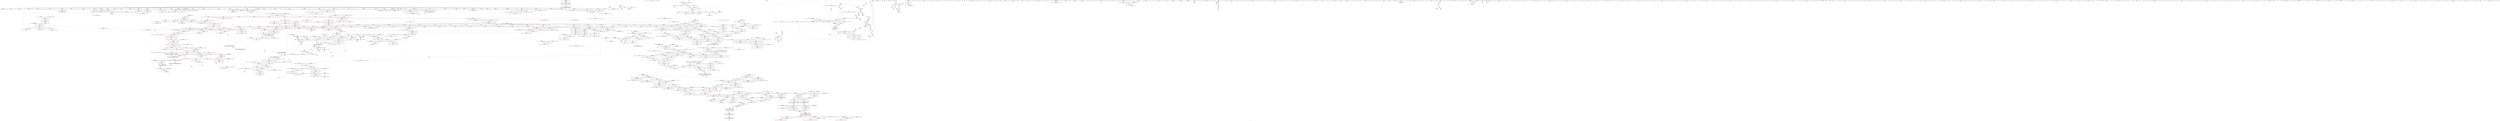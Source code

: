 digraph "SVFG" {
	label="SVFG";

	Node0x55fd870ce770 [shape=record,color=grey,label="{NodeID: 0\nNullPtr|{|<s51>111}}"];
	Node0x55fd870ce770 -> Node0x55fd874e90f0[style=solid];
	Node0x55fd870ce770 -> Node0x55fd874e91f0[style=solid];
	Node0x55fd870ce770 -> Node0x55fd874e92c0[style=solid];
	Node0x55fd870ce770 -> Node0x55fd874e9390[style=solid];
	Node0x55fd870ce770 -> Node0x55fd874e9460[style=solid];
	Node0x55fd870ce770 -> Node0x55fd874e9530[style=solid];
	Node0x55fd870ce770 -> Node0x55fd874e9600[style=solid];
	Node0x55fd870ce770 -> Node0x55fd874e96d0[style=solid];
	Node0x55fd870ce770 -> Node0x55fd874e97a0[style=solid];
	Node0x55fd870ce770 -> Node0x55fd874e9870[style=solid];
	Node0x55fd870ce770 -> Node0x55fd874e9940[style=solid];
	Node0x55fd870ce770 -> Node0x55fd874e9a10[style=solid];
	Node0x55fd870ce770 -> Node0x55fd874e9ae0[style=solid];
	Node0x55fd870ce770 -> Node0x55fd874e9bb0[style=solid];
	Node0x55fd870ce770 -> Node0x55fd874e9c80[style=solid];
	Node0x55fd870ce770 -> Node0x55fd874e9d50[style=solid];
	Node0x55fd870ce770 -> Node0x55fd874e9e20[style=solid];
	Node0x55fd870ce770 -> Node0x55fd874e9ef0[style=solid];
	Node0x55fd870ce770 -> Node0x55fd874e9fc0[style=solid];
	Node0x55fd870ce770 -> Node0x55fd874ea090[style=solid];
	Node0x55fd870ce770 -> Node0x55fd874ea160[style=solid];
	Node0x55fd870ce770 -> Node0x55fd874ea230[style=solid];
	Node0x55fd870ce770 -> Node0x55fd874ea300[style=solid];
	Node0x55fd870ce770 -> Node0x55fd874ea3d0[style=solid];
	Node0x55fd870ce770 -> Node0x55fd874ea4a0[style=solid];
	Node0x55fd870ce770 -> Node0x55fd874ea570[style=solid];
	Node0x55fd870ce770 -> Node0x55fd874ea640[style=solid];
	Node0x55fd870ce770 -> Node0x55fd874ea710[style=solid];
	Node0x55fd870ce770 -> Node0x55fd874ea7e0[style=solid];
	Node0x55fd870ce770 -> Node0x55fd874ea8b0[style=solid];
	Node0x55fd870ce770 -> Node0x55fd874ea980[style=solid];
	Node0x55fd870ce770 -> Node0x55fd874eaa50[style=solid];
	Node0x55fd870ce770 -> Node0x55fd874eab20[style=solid];
	Node0x55fd870ce770 -> Node0x55fd874eabf0[style=solid];
	Node0x55fd870ce770 -> Node0x55fd874eacc0[style=solid];
	Node0x55fd870ce770 -> Node0x55fd874ead90[style=solid];
	Node0x55fd870ce770 -> Node0x55fd874eae60[style=solid];
	Node0x55fd870ce770 -> Node0x55fd874eaf30[style=solid];
	Node0x55fd870ce770 -> Node0x55fd874eb000[style=solid];
	Node0x55fd870ce770 -> Node0x55fd874eb0d0[style=solid];
	Node0x55fd870ce770 -> Node0x55fd874eb1a0[style=solid];
	Node0x55fd870ce770 -> Node0x55fd874eb270[style=solid];
	Node0x55fd870ce770 -> Node0x55fd874eb340[style=solid];
	Node0x55fd870ce770 -> Node0x55fd875069b0[style=solid];
	Node0x55fd870ce770 -> Node0x55fd874f1790[style=solid];
	Node0x55fd870ce770 -> Node0x55fd874f1860[style=solid];
	Node0x55fd870ce770 -> Node0x55fd874f1930[style=solid];
	Node0x55fd870ce770 -> Node0x55fd8750f7e0[style=solid];
	Node0x55fd870ce770 -> Node0x55fd86ee9650[style=solid];
	Node0x55fd870ce770 -> Node0x55fd87532ab0[style=solid];
	Node0x55fd870ce770 -> Node0x55fd87534430[style=solid];
	Node0x55fd870ce770:s51 -> Node0x55fd875d65c0[style=solid,color=red];
	Node0x55fd875cd670 [shape=record,color=black,label="{NodeID: 1882\n821 = PHI(784, 905, )\n2nd arg _ZNSt16allocator_traitsISaINSt7__cxx1112basic_stringIcSt11char_traitsIcESaIcEEEEE9constructIS5_JS5_EEEvRS6_PT_DpOT0_ }"];
	Node0x55fd875cd670 -> Node0x55fd8750efc0[style=solid];
	Node0x55fd874ef710 [shape=record,color=blue,label="{NodeID: 775\n72\<--128\nexn.slot\<--\n_Z5splitRNSt7__cxx1112basic_stringIcSt11char_traitsIcESaIcEEEc\n}"];
	Node0x55fd874ef710 -> Node0x55fd874fbf50[style=dashed];
	Node0x55fd874e6160 [shape=record,color=purple,label="{NodeID: 443\n569\<--565\n_M_impl2\<--this1\n_ZNSt12_Vector_baseINSt7__cxx1112basic_stringIcSt11char_traitsIcESaIcEEESaIS5_EED2Ev\n}"];
	Node0x55fd874d9ea0 [shape=record,color=green,label="{NodeID: 111\n633\<--634\n_ZSt8_DestroyINSt7__cxx1112basic_stringIcSt11char_traitsIcESaIcEEEEvPT_\<--_ZSt8_DestroyINSt7__cxx1112basic_stringIcSt11char_traitsIcESaIcEEEEvPT__field_insensitive\n}"];
	Node0x55fd87510a90 [shape=record,color=blue,label="{NodeID: 886\n1176\<--1174\nthis.addr\<--this\n_ZNSt12_Vector_baseINSt7__cxx1112basic_stringIcSt11char_traitsIcESaIcEEESaIS5_EE11_M_allocateEm\n}"];
	Node0x55fd87510a90 -> Node0x55fd87502b60[style=dashed];
	Node0x55fd874fbc10 [shape=record,color=red,label="{NodeID: 554\n97\<--68\n\<--np\n_Z5splitRNSt7__cxx1112basic_stringIcSt11char_traitsIcESaIcEEEc\n}"];
	Node0x55fd874fbc10 -> Node0x55fd875345b0[style=solid];
	Node0x55fd874de6d0 [shape=record,color=green,label="{NodeID: 222\n1424\<--1425\n__result.addr\<--__result.addr_field_insensitive\n_ZSt22__uninitialized_copy_aISt13move_iteratorIPNSt7__cxx1112basic_stringIcSt11char_traitsIcESaIcEEEES7_S6_ET0_T_SA_S9_RSaIT1_E\n}"];
	Node0x55fd874de6d0 -> Node0x55fd87504700[style=solid];
	Node0x55fd874de6d0 -> Node0x55fd875122f0[style=solid];
	Node0x55fd87501640 [shape=record,color=red,label="{NodeID: 665\n915\<--912\n\<--call8\n_ZNSt6vectorINSt7__cxx1112basic_stringIcSt11char_traitsIcESaIcEEESaIS5_EE17_M_realloc_insertIJS5_EEEvN9__gnu_cxx17__normal_iteratorIPS5_S7_EEDpOT_\n|{<s0>73}}"];
	Node0x55fd87501640:s0 -> Node0x55fd875d5fb0[style=solid,color=red];
	Node0x55fd874ec7c0 [shape=record,color=black,label="{NodeID: 333\n688\<--687\n\<--this1\n_ZNSt12_Vector_baseINSt7__cxx1112basic_stringIcSt11char_traitsIcESaIcEEESaIS5_EE12_Vector_implD2Ev\n|{<s0>54}}"];
	Node0x55fd874ec7c0:s0 -> Node0x55fd875d3890[style=solid,color=red];
	Node0x55fd870ce800 [shape=record,color=green,label="{NodeID: 1\n7\<--1\n__dso_handle\<--dummyObj\nGlob }"];
	Node0x55fd875cd7c0 [shape=record,color=black,label="{NodeID: 1883\n348 = PHI(398, )\n0th arg _Z6power2y }"];
	Node0x55fd875cd7c0 -> Node0x55fd874f08f0[style=solid];
	Node0x55fd874ef7e0 [shape=record,color=blue,label="{NodeID: 776\n74\<--130\nehselector.slot\<--\n_Z5splitRNSt7__cxx1112basic_stringIcSt11char_traitsIcESaIcEEEc\n}"];
	Node0x55fd874ef7e0 -> Node0x55fd874fc020[style=dashed];
	Node0x55fd875078f0 [shape=record,color=yellow,style=double,label="{NodeID: 1551\n214V_1 = ENCHI(MR_214V_0)\npts\{8520000 8620000 \}\nFun[_ZN9__gnu_cxxmiIPNSt7__cxx1112basic_stringIcSt11char_traitsIcESaIcEEESt6vectorIS6_SaIS6_EEEENS_17__normal_iteratorIT_T0_E15difference_typeERKSE_SH_]}"];
	Node0x55fd875078f0 -> Node0x55fd87502820[style=dashed];
	Node0x55fd875078f0 -> Node0x55fd875028f0[style=dashed];
	Node0x55fd874e6230 [shape=record,color=purple,label="{NodeID: 444\n570\<--565\n_M_end_of_storage\<--this1\n_ZNSt12_Vector_baseINSt7__cxx1112basic_stringIcSt11char_traitsIcESaIcEEESaIS5_EED2Ev\n}"];
	Node0x55fd874e6230 -> Node0x55fd874fe650[style=solid];
	Node0x55fd874d9fa0 [shape=record,color=green,label="{NodeID: 112\n643\<--644\n__pointer.addr\<--__pointer.addr_field_insensitive\n_ZSt8_DestroyINSt7__cxx1112basic_stringIcSt11char_traitsIcESaIcEEEEvPT_\n}"];
	Node0x55fd874d9fa0 -> Node0x55fd874fecd0[style=solid];
	Node0x55fd874d9fa0 -> Node0x55fd874f2560[style=solid];
	Node0x55fd87510b60 [shape=record,color=blue,label="{NodeID: 887\n1178\<--1175\n__n.addr\<--__n\n_ZNSt12_Vector_baseINSt7__cxx1112basic_stringIcSt11char_traitsIcESaIcEEESaIS5_EE11_M_allocateEm\n}"];
	Node0x55fd87510b60 -> Node0x55fd87502c30[style=dashed];
	Node0x55fd87510b60 -> Node0x55fd87502d00[style=dashed];
	Node0x55fd874fbce0 [shape=record,color=red,label="{NodeID: 555\n100\<--68\n\<--np\n_Z5splitRNSt7__cxx1112basic_stringIcSt11char_traitsIcESaIcEEEc\n}"];
	Node0x55fd874fbce0 -> Node0x55fd87534130[style=solid];
	Node0x55fd874de7a0 [shape=record,color=green,label="{NodeID: 223\n1426\<--1427\n.addr\<--.addr_field_insensitive\n_ZSt22__uninitialized_copy_aISt13move_iteratorIPNSt7__cxx1112basic_stringIcSt11char_traitsIcESaIcEEEES7_S6_ET0_T_SA_S9_RSaIT1_E\n}"];
	Node0x55fd874de7a0 -> Node0x55fd875123c0[style=solid];
	Node0x55fd87501710 [shape=record,color=red,label="{NodeID: 666\n927\<--926\n\<--call12\n_ZNSt6vectorINSt7__cxx1112basic_stringIcSt11char_traitsIcESaIcEEESaIS5_EE17_M_realloc_insertIJS5_EEEvN9__gnu_cxx17__normal_iteratorIPS5_S7_EEDpOT_\n|{<s0>76}}"];
	Node0x55fd87501710:s0 -> Node0x55fd875d5e60[style=solid,color=red];
	Node0x55fd874ec890 [shape=record,color=black,label="{NodeID: 334\n707\<--706\n\<--\n_ZNSt16allocator_traitsISaINSt7__cxx1112basic_stringIcSt11char_traitsIcESaIcEEEEE10deallocateERS6_PS5_m\n|{<s0>55}}"];
	Node0x55fd874ec890:s0 -> Node0x55fd875ce610[style=solid,color=red];
	Node0x55fd874d5dd0 [shape=record,color=green,label="{NodeID: 2\n9\<--1\n\<--dummyObj\nCan only get source location for instruction, argument, global var or function.}"];
	Node0x55fd875cd8d0 [shape=record,color=black,label="{NodeID: 1884\n231 = PHI(57, 57, )\n0th arg _ZNSt6vectorINSt7__cxx1112basic_stringIcSt11char_traitsIcESaIcEEESaIS5_EED2Ev }"];
	Node0x55fd875cd8d0 -> Node0x55fd874efe60[style=solid];
	Node0x55fd874ef8b0 [shape=record,color=blue,label="{NodeID: 777\n66\<--135\np\<--add\n_Z5splitRNSt7__cxx1112basic_stringIcSt11char_traitsIcESaIcEEEc\n}"];
	Node0x55fd874ef8b0 -> Node0x55fd875698a0[style=dashed];
	Node0x55fd874e6300 [shape=record,color=purple,label="{NodeID: 445\n572\<--565\n_M_impl3\<--this1\n_ZNSt12_Vector_baseINSt7__cxx1112basic_stringIcSt11char_traitsIcESaIcEEESaIS5_EED2Ev\n}"];
	Node0x55fd874da070 [shape=record,color=green,label="{NodeID: 113\n651\<--652\n__r.addr\<--__r.addr_field_insensitive\n_ZSt11__addressofINSt7__cxx1112basic_stringIcSt11char_traitsIcESaIcEEEEPT_RS6_\n}"];
	Node0x55fd874da070 -> Node0x55fd874feda0[style=solid];
	Node0x55fd874da070 -> Node0x55fd874f2630[style=solid];
	Node0x55fd87510c30 [shape=record,color=blue,label="{NodeID: 888\n1201\<--1197\n__first.addr\<--__first\n_ZSt34__uninitialized_move_if_noexcept_aIPNSt7__cxx1112basic_stringIcSt11char_traitsIcESaIcEEES6_SaIS5_EET0_T_S9_S8_RT1_\n}"];
	Node0x55fd87510c30 -> Node0x55fd87502dd0[style=dashed];
	Node0x55fd874fbdb0 [shape=record,color=red,label="{NodeID: 556\n107\<--68\n\<--np\n_Z5splitRNSt7__cxx1112basic_stringIcSt11char_traitsIcESaIcEEEc\n}"];
	Node0x55fd874fbdb0 -> Node0x55fd87530830[style=solid];
	Node0x55fd874de870 [shape=record,color=green,label="{NodeID: 224\n1428\<--1429\nagg.tmp\<--agg.tmp_field_insensitive\n_ZSt22__uninitialized_copy_aISt13move_iteratorIPNSt7__cxx1112basic_stringIcSt11char_traitsIcESaIcEEEES7_S6_ET0_T_SA_S9_RSaIT1_E\n}"];
	Node0x55fd874de870 -> Node0x55fd874e4050[style=solid];
	Node0x55fd874de870 -> Node0x55fd874f96b0[style=solid];
	Node0x55fd875017e0 [shape=record,color=red,label="{NodeID: 667\n931\<--930\n\<--_M_finish\n_ZNSt6vectorINSt7__cxx1112basic_stringIcSt11char_traitsIcESaIcEEESaIS5_EE17_M_realloc_insertIJS5_EEEvN9__gnu_cxx17__normal_iteratorIPS5_S7_EEDpOT_\n|{<s0>76}}"];
	Node0x55fd875017e0:s0 -> Node0x55fd875d5fb0[style=solid,color=red];
	Node0x55fd875667a0 [shape=record,color=black,label="{NodeID: 1442\nMR_28V_5 = PHI(MR_28V_6, MR_28V_4, )\npts\{277 \}\n}"];
	Node0x55fd875667a0 -> Node0x55fd874fc770[style=dashed];
	Node0x55fd875667a0 -> Node0x55fd874fc840[style=dashed];
	Node0x55fd875667a0 -> Node0x55fd874f0340[style=dashed];
	Node0x55fd874ec960 [shape=record,color=black,label="{NodeID: 335\n729\<--728\n\<--\n_ZN9__gnu_cxx13new_allocatorINSt7__cxx1112basic_stringIcSt11char_traitsIcESaIcEEEE10deallocateEPS6_m\n}"];
	Node0x55fd874d5e60 [shape=record,color=green,label="{NodeID: 3\n13\<--1\n.str\<--dummyObj\nGlob }"];
	Node0x55fd875cda80 [shape=record,color=black,label="{NodeID: 1885\n179 = PHI(57, )\n0th arg _ZNSt6vectorINSt7__cxx1112basic_stringIcSt11char_traitsIcESaIcEEESaIS5_EEC2Ev }"];
	Node0x55fd875cda80 -> Node0x55fd874efbf0[style=solid];
	Node0x55fd874ef980 [shape=record,color=blue,label="{NodeID: 778\n72\<--156\nexn.slot\<--\n_Z5splitRNSt7__cxx1112basic_stringIcSt11char_traitsIcESaIcEEEc\n}"];
	Node0x55fd874ef980 -> Node0x55fd874fbf50[style=dashed];
	Node0x55fd874e63d0 [shape=record,color=purple,label="{NodeID: 446\n573\<--565\n_M_start4\<--this1\n_ZNSt12_Vector_baseINSt7__cxx1112basic_stringIcSt11char_traitsIcESaIcEEESaIS5_EED2Ev\n}"];
	Node0x55fd874e63d0 -> Node0x55fd874fe720[style=solid];
	Node0x55fd874dece0 [shape=record,color=green,label="{NodeID: 114\n660\<--661\nthis.addr\<--this.addr_field_insensitive\n_ZNSt12_Vector_baseINSt7__cxx1112basic_stringIcSt11char_traitsIcESaIcEEESaIS5_EE13_M_deallocateEPS5_m\n}"];
	Node0x55fd874dece0 -> Node0x55fd874fee70[style=solid];
	Node0x55fd874dece0 -> Node0x55fd874f2700[style=solid];
	Node0x55fd87510d00 [shape=record,color=blue,label="{NodeID: 889\n1203\<--1198\n__last.addr\<--__last\n_ZSt34__uninitialized_move_if_noexcept_aIPNSt7__cxx1112basic_stringIcSt11char_traitsIcESaIcEEES6_SaIS5_EET0_T_S9_S8_RT1_\n}"];
	Node0x55fd87510d00 -> Node0x55fd87502ea0[style=dashed];
	Node0x55fd874fbe80 [shape=record,color=red,label="{NodeID: 557\n134\<--68\n\<--np\n_Z5splitRNSt7__cxx1112basic_stringIcSt11char_traitsIcESaIcEEEc\n}"];
	Node0x55fd874fbe80 -> Node0x55fd875306b0[style=solid];
	Node0x55fd874de940 [shape=record,color=green,label="{NodeID: 225\n1430\<--1431\nagg.tmp2\<--agg.tmp2_field_insensitive\n_ZSt22__uninitialized_copy_aISt13move_iteratorIPNSt7__cxx1112basic_stringIcSt11char_traitsIcESaIcEEEES7_S6_ET0_T_SA_S9_RSaIT1_E\n}"];
	Node0x55fd874de940 -> Node0x55fd874e4120[style=solid];
	Node0x55fd874de940 -> Node0x55fd874f9780[style=solid];
	Node0x55fd875018b0 [shape=record,color=red,label="{NodeID: 668\n984\<--983\n\<--_M_start26\n_ZNSt6vectorINSt7__cxx1112basic_stringIcSt11char_traitsIcESaIcEEESaIS5_EE17_M_realloc_insertIJS5_EEEvN9__gnu_cxx17__normal_iteratorIPS5_S7_EEDpOT_\n|{<s0>85}}"];
	Node0x55fd875018b0:s0 -> Node0x55fd875d48a0[style=solid,color=red];
	Node0x55fd87566ca0 [shape=record,color=black,label="{NodeID: 1443\nMR_30V_5 = PHI(MR_30V_6, MR_30V_4, )\npts\{279 \}\n}"];
	Node0x55fd87566ca0 -> Node0x55fd874fc9e0[style=dashed];
	Node0x55fd87566ca0 -> Node0x55fd874fcab0[style=dashed];
	Node0x55fd87566ca0 -> Node0x55fd874fcb80[style=dashed];
	Node0x55fd87566ca0 -> Node0x55fd874f0410[style=dashed];
	Node0x55fd874eca30 [shape=record,color=black,label="{NodeID: 336\n742\<--741\n\<--this1\n_ZNSaINSt7__cxx1112basic_stringIcSt11char_traitsIcESaIcEEEED2Ev\n|{<s0>57}}"];
	Node0x55fd874eca30:s0 -> Node0x55fd875d52b0[style=solid,color=red];
	Node0x55fd874d6110 [shape=record,color=green,label="{NodeID: 4\n15\<--1\n.str.1\<--dummyObj\nGlob }"];
	Node0x55fd875cdb90 [shape=record,color=black,label="{NodeID: 1886\n1344 = PHI(1329, 1395, )\n0th arg _ZNK9__gnu_cxx13new_allocatorINSt7__cxx1112basic_stringIcSt11char_traitsIcESaIcEEEE8max_sizeEv }"];
	Node0x55fd875cdb90 -> Node0x55fd87511a00[style=solid];
	Node0x55fd874efa50 [shape=record,color=blue,label="{NodeID: 779\n74\<--158\nehselector.slot\<--\n_Z5splitRNSt7__cxx1112basic_stringIcSt11char_traitsIcESaIcEEEc\n}"];
	Node0x55fd874efa50 -> Node0x55fd874fc020[style=dashed];
	Node0x55fd87507bf0 [shape=record,color=yellow,style=double,label="{NodeID: 1554\n286V_1 = ENCHI(MR_286V_0)\npts\{1526 \}\nFun[_ZNSt20__uninitialized_copyILb0EE13__uninit_copyISt13move_iteratorIPNSt7__cxx1112basic_stringIcSt11char_traitsIcESaIcEEEES9_EET0_T_SC_SB_]}"];
	Node0x55fd87507bf0 -> Node0x55fd87512ff0[style=dashed];
	Node0x55fd874e64a0 [shape=record,color=purple,label="{NodeID: 447\n583\<--565\n_M_impl5\<--this1\n_ZNSt12_Vector_baseINSt7__cxx1112basic_stringIcSt11char_traitsIcESaIcEEESaIS5_EED2Ev\n|{<s0>46}}"];
	Node0x55fd874e64a0:s0 -> Node0x55fd875d1ee0[style=solid,color=red];
	Node0x55fd874ded70 [shape=record,color=green,label="{NodeID: 115\n662\<--663\n__p.addr\<--__p.addr_field_insensitive\n_ZNSt12_Vector_baseINSt7__cxx1112basic_stringIcSt11char_traitsIcESaIcEEESaIS5_EE13_M_deallocateEPS5_m\n}"];
	Node0x55fd874ded70 -> Node0x55fd874fef40[style=solid];
	Node0x55fd874ded70 -> Node0x55fd874ff010[style=solid];
	Node0x55fd874ded70 -> Node0x55fd874f27d0[style=solid];
	Node0x55fd87510dd0 [shape=record,color=blue,label="{NodeID: 890\n1205\<--1199\n__result.addr\<--__result\n_ZSt34__uninitialized_move_if_noexcept_aIPNSt7__cxx1112basic_stringIcSt11char_traitsIcESaIcEEES6_SaIS5_EET0_T_S9_S8_RT1_\n}"];
	Node0x55fd87510dd0 -> Node0x55fd87502f70[style=dashed];
	Node0x55fd874fbf50 [shape=record,color=red,label="{NodeID: 558\n173\<--72\nexn\<--exn.slot\n_Z5splitRNSt7__cxx1112basic_stringIcSt11char_traitsIcESaIcEEEc\n}"];
	Node0x55fd874dea10 [shape=record,color=green,label="{NodeID: 226\n1442\<--1443\nllvm.memcpy.p0i8.p0i8.i64\<--llvm.memcpy.p0i8.p0i8.i64_field_insensitive\n}"];
	Node0x55fd87501980 [shape=record,color=red,label="{NodeID: 669\n988\<--987\n\<--_M_finish28\n_ZNSt6vectorINSt7__cxx1112basic_stringIcSt11char_traitsIcESaIcEEESaIS5_EE17_M_realloc_insertIJS5_EEEvN9__gnu_cxx17__normal_iteratorIPS5_S7_EEDpOT_\n|{<s0>85}}"];
	Node0x55fd87501980:s0 -> Node0x55fd875d8ce0[style=solid,color=red];
	Node0x55fd875671a0 [shape=record,color=black,label="{NodeID: 1444\nMR_32V_2 = PHI(MR_32V_3, MR_32V_1, )\npts\{281 \}\n}"];
	Node0x55fd875671a0 -> Node0x55fd874f0270[style=dashed];
	Node0x55fd874ecb00 [shape=record,color=black,label="{NodeID: 337\n766\<--765\n\<--this1\n_ZNSt6vectorINSt7__cxx1112basic_stringIcSt11char_traitsIcESaIcEEESaIS5_EE12emplace_backIJS5_EEEvDpOT_\n}"];
	Node0x55fd874ecb00 -> Node0x55fd874e6980[style=solid];
	Node0x55fd874ecb00 -> Node0x55fd874e6a50[style=solid];
	Node0x55fd874d61d0 [shape=record,color=green,label="{NodeID: 5\n17\<--1\n.str.2\<--dummyObj\nGlob }"];
	Node0x55fd875cdd40 [shape=record,color=black,label="{NodeID: 1887\n378 = PHI(462, )\n0th arg _Z9solveTesti }"];
	Node0x55fd875cdd40 -> Node0x55fd874f0c30[style=solid];
	Node0x55fd874efb20 [shape=record,color=blue,label="{NodeID: 780\n64\<--163\nnrvo\<--\n_Z5splitRNSt7__cxx1112basic_stringIcSt11char_traitsIcESaIcEEEc\n}"];
	Node0x55fd874efb20 -> Node0x55fd874fb660[style=dashed];
	Node0x55fd87507cd0 [shape=record,color=yellow,style=double,label="{NodeID: 1555\n288V_1 = ENCHI(MR_288V_0)\npts\{1528 \}\nFun[_ZNSt20__uninitialized_copyILb0EE13__uninit_copyISt13move_iteratorIPNSt7__cxx1112basic_stringIcSt11char_traitsIcESaIcEEEES9_EET0_T_SC_SB_]}"];
	Node0x55fd87507cd0 -> Node0x55fd875130c0[style=dashed];
	Node0x55fd874e6570 [shape=record,color=purple,label="{NodeID: 448\n593\<--565\n_M_impl6\<--this1\n_ZNSt12_Vector_baseINSt7__cxx1112basic_stringIcSt11char_traitsIcESaIcEEESaIS5_EED2Ev\n|{<s0>47}}"];
	Node0x55fd874e6570:s0 -> Node0x55fd875d1ee0[style=solid,color=red];
	Node0x55fd874dee40 [shape=record,color=green,label="{NodeID: 116\n664\<--665\n__n.addr\<--__n.addr_field_insensitive\n_ZNSt12_Vector_baseINSt7__cxx1112basic_stringIcSt11char_traitsIcESaIcEEESaIS5_EE13_M_deallocateEPS5_m\n}"];
	Node0x55fd874dee40 -> Node0x55fd874ff0e0[style=solid];
	Node0x55fd874dee40 -> Node0x55fd874f28a0[style=solid];
	Node0x55fd87510ea0 [shape=record,color=blue,label="{NodeID: 891\n1207\<--1200\n__alloc.addr\<--__alloc\n_ZSt34__uninitialized_move_if_noexcept_aIPNSt7__cxx1112basic_stringIcSt11char_traitsIcESaIcEEES6_SaIS5_EET0_T_S9_S8_RT1_\n}"];
	Node0x55fd87510ea0 -> Node0x55fd87503040[style=dashed];
	Node0x55fd874fc020 [shape=record,color=red,label="{NodeID: 559\n174\<--74\nsel\<--ehselector.slot\n_Z5splitRNSt7__cxx1112basic_stringIcSt11char_traitsIcESaIcEEEc\n}"];
	Node0x55fd874deb10 [shape=record,color=green,label="{NodeID: 227\n1453\<--1454\n_ZSt18uninitialized_copyISt13move_iteratorIPNSt7__cxx1112basic_stringIcSt11char_traitsIcESaIcEEEES7_ET0_T_SA_S9_\<--_ZSt18uninitialized_copyISt13move_iteratorIPNSt7__cxx1112basic_stringIcSt11char_traitsIcESaIcEEEES7_ET0_T_SA_S9__field_insensitive\n}"];
	Node0x55fd87501a50 [shape=record,color=red,label="{NodeID: 670\n996\<--995\n\<--_M_start31\n_ZNSt6vectorINSt7__cxx1112basic_stringIcSt11char_traitsIcESaIcEEESaIS5_EE17_M_realloc_insertIJS5_EEEvN9__gnu_cxx17__normal_iteratorIPS5_S7_EEDpOT_\n|{<s0>86}}"];
	Node0x55fd87501a50:s0 -> Node0x55fd875cd050[style=solid,color=red];
	Node0x55fd874ecbd0 [shape=record,color=black,label="{NodeID: 338\n770\<--765\n\<--this1\n_ZNSt6vectorINSt7__cxx1112basic_stringIcSt11char_traitsIcESaIcEEESaIS5_EE12emplace_backIJS5_EEEvDpOT_\n}"];
	Node0x55fd874ecbd0 -> Node0x55fd874e6b20[style=solid];
	Node0x55fd874ecbd0 -> Node0x55fd874e6bf0[style=solid];
	Node0x55fd874d6290 [shape=record,color=green,label="{NodeID: 6\n19\<--1\n.str.3\<--dummyObj\nGlob }"];
	Node0x55fd875cde50 [shape=record,color=black,label="{NodeID: 1888\n650 = PHI(628, 1541, )\n0th arg _ZSt11__addressofINSt7__cxx1112basic_stringIcSt11char_traitsIcESaIcEEEEPT_RS6_ }"];
	Node0x55fd875cde50 -> Node0x55fd874f2630[style=solid];
	Node0x55fd874efbf0 [shape=record,color=blue,label="{NodeID: 781\n180\<--179\nthis.addr\<--this\n_ZNSt6vectorINSt7__cxx1112basic_stringIcSt11char_traitsIcESaIcEEESaIS5_EEC2Ev\n}"];
	Node0x55fd874efbf0 -> Node0x55fd874fc0f0[style=dashed];
	Node0x55fd874e6640 [shape=record,color=purple,label="{NodeID: 449\n637\<--636\nincdec.ptr\<--\n_ZNSt12_Destroy_auxILb0EE9__destroyIPNSt7__cxx1112basic_stringIcSt11char_traitsIcESaIcEEEEEvT_S9_\n}"];
	Node0x55fd874e6640 -> Node0x55fd874f2490[style=solid];
	Node0x55fd874def10 [shape=record,color=green,label="{NodeID: 117\n678\<--679\n_ZNSt16allocator_traitsISaINSt7__cxx1112basic_stringIcSt11char_traitsIcESaIcEEEEE10deallocateERS6_PS5_m\<--_ZNSt16allocator_traitsISaINSt7__cxx1112basic_stringIcSt11char_traitsIcESaIcEEEEE10deallocateERS6_PS5_m_field_insensitive\n}"];
	Node0x55fd87510f70 [shape=record,color=blue,label="{NodeID: 892\n1221\<--1218\ncoerce.dive\<--call\n_ZSt34__uninitialized_move_if_noexcept_aIPNSt7__cxx1112basic_stringIcSt11char_traitsIcESaIcEEES6_SaIS5_EET0_T_S9_S8_RT1_\n}"];
	Node0x55fd87510f70 -> Node0x55fd87503110[style=dashed];
	Node0x55fd874fc0f0 [shape=record,color=red,label="{NodeID: 560\n183\<--180\nthis1\<--this.addr\n_ZNSt6vectorINSt7__cxx1112basic_stringIcSt11char_traitsIcESaIcEEESaIS5_EEC2Ev\n}"];
	Node0x55fd874fc0f0 -> Node0x55fd874ebac0[style=solid];
	Node0x55fd874dec10 [shape=record,color=green,label="{NodeID: 228\n1458\<--1459\nretval\<--retval_field_insensitive\n_ZSt32__make_move_if_noexcept_iteratorINSt7__cxx1112basic_stringIcSt11char_traitsIcESaIcEEESt13move_iteratorIPS5_EET0_PT_\n|{|<s1>118}}"];
	Node0x55fd874dec10 -> Node0x55fd874f9b90[style=solid];
	Node0x55fd874dec10:s1 -> Node0x55fd875d3230[style=solid,color=red];
	Node0x55fd87501b20 [shape=record,color=red,label="{NodeID: 671\n1000\<--999\n\<--_M_end_of_storage\n_ZNSt6vectorINSt7__cxx1112basic_stringIcSt11char_traitsIcESaIcEEESaIS5_EE17_M_realloc_insertIJS5_EEEvN9__gnu_cxx17__normal_iteratorIPS5_S7_EEDpOT_\n}"];
	Node0x55fd87501b20 -> Node0x55fd874ee360[style=solid];
	Node0x55fd874ecca0 [shape=record,color=black,label="{NodeID: 339\n776\<--765\n\<--this1\n_ZNSt6vectorINSt7__cxx1112basic_stringIcSt11char_traitsIcESaIcEEESaIS5_EE12emplace_backIJS5_EEEvDpOT_\n}"];
	Node0x55fd874ecca0 -> Node0x55fd874e6cc0[style=solid];
	Node0x55fd874d66f0 [shape=record,color=green,label="{NodeID: 7\n21\<--1\n.str.4\<--dummyObj\nGlob }"];
	Node0x55fd875ce000 [shape=record,color=black,label="{NodeID: 1889\n841 = PHI(783, 802, 834, 904, 1073, 1621, )\n0th arg _ZSt7forwardINSt7__cxx1112basic_stringIcSt11char_traitsIcESaIcEEEEOT_RNSt16remove_referenceIS6_E4typeE }"];
	Node0x55fd875ce000 -> Node0x55fd8750f090[style=solid];
	Node0x55fd874efcc0 [shape=record,color=blue,label="{NodeID: 782\n202\<--200\nthis.addr\<--this\n_ZNSt6vectorINSt7__cxx1112basic_stringIcSt11char_traitsIcESaIcEEESaIS5_EE9push_backEOS5_\n}"];
	Node0x55fd874efcc0 -> Node0x55fd874fc1c0[style=dashed];
	Node0x55fd874e6710 [shape=record,color=purple,label="{NodeID: 450\n673\<--669\n_M_impl\<--this1\n_ZNSt12_Vector_baseINSt7__cxx1112basic_stringIcSt11char_traitsIcESaIcEEESaIS5_EE13_M_deallocateEPS5_m\n}"];
	Node0x55fd874e6710 -> Node0x55fd874ec6f0[style=solid];
	Node0x55fd874df010 [shape=record,color=green,label="{NodeID: 118\n684\<--685\nthis.addr\<--this.addr_field_insensitive\n_ZNSt12_Vector_baseINSt7__cxx1112basic_stringIcSt11char_traitsIcESaIcEEESaIS5_EE12_Vector_implD2Ev\n}"];
	Node0x55fd874df010 -> Node0x55fd874ff1b0[style=solid];
	Node0x55fd874df010 -> Node0x55fd874f2970[style=solid];
	Node0x55fd87511040 [shape=record,color=blue,label="{NodeID: 893\n1225\<--1224\ncoerce.dive3\<--call2\n_ZSt34__uninitialized_move_if_noexcept_aIPNSt7__cxx1112basic_stringIcSt11char_traitsIcESaIcEEES6_SaIS5_EET0_T_S9_S8_RT1_\n}"];
	Node0x55fd87511040 -> Node0x55fd875031e0[style=dashed];
	Node0x55fd874fc1c0 [shape=record,color=red,label="{NodeID: 561\n208\<--202\nthis1\<--this.addr\n_ZNSt6vectorINSt7__cxx1112basic_stringIcSt11char_traitsIcESaIcEEESaIS5_EE9push_backEOS5_\n|{<s0>19}}"];
	Node0x55fd874fc1c0:s0 -> Node0x55fd875d82f0[style=solid,color=red];
	Node0x55fd874e7100 [shape=record,color=green,label="{NodeID: 229\n1460\<--1461\n__i.addr\<--__i.addr_field_insensitive\n_ZSt32__make_move_if_noexcept_iteratorINSt7__cxx1112basic_stringIcSt11char_traitsIcESaIcEEESt13move_iteratorIPS5_EET0_PT_\n}"];
	Node0x55fd874e7100 -> Node0x55fd87504970[style=solid];
	Node0x55fd874e7100 -> Node0x55fd87512630[style=solid];
	Node0x55fd87501bf0 [shape=record,color=red,label="{NodeID: 672\n1004\<--1003\n\<--_M_start34\n_ZNSt6vectorINSt7__cxx1112basic_stringIcSt11char_traitsIcESaIcEEESaIS5_EE17_M_realloc_insertIJS5_EEEvN9__gnu_cxx17__normal_iteratorIPS5_S7_EEDpOT_\n}"];
	Node0x55fd87501bf0 -> Node0x55fd874ee430[style=solid];
	Node0x55fd874ecd70 [shape=record,color=black,label="{NodeID: 340\n779\<--765\n\<--this1\n_ZNSt6vectorINSt7__cxx1112basic_stringIcSt11char_traitsIcESaIcEEESaIS5_EE12emplace_backIJS5_EEEvDpOT_\n}"];
	Node0x55fd874ecd70 -> Node0x55fd874e6d90[style=solid];
	Node0x55fd874ecd70 -> Node0x55fd874e6e60[style=solid];
	Node0x55fd874d67b0 [shape=record,color=green,label="{NodeID: 8\n23\<--1\n.str.5\<--dummyObj\nGlob }"];
	Node0x55fd875ce4c0 [shape=record,color=black,label="{NodeID: 1890\n1457 = PHI(1217, 1223, )\n0th arg _ZSt32__make_move_if_noexcept_iteratorINSt7__cxx1112basic_stringIcSt11char_traitsIcESaIcEEESt13move_iteratorIPS5_EET0_PT_ }"];
	Node0x55fd875ce4c0 -> Node0x55fd87512630[style=solid];
	Node0x55fd874efd90 [shape=record,color=blue,label="{NodeID: 783\n204\<--201\n__x.addr\<--__x\n_ZNSt6vectorINSt7__cxx1112basic_stringIcSt11char_traitsIcESaIcEEESaIS5_EE9push_backEOS5_\n}"];
	Node0x55fd874efd90 -> Node0x55fd874fc290[style=dashed];
	Node0x55fd874e67e0 [shape=record,color=purple,label="{NodeID: 451\n800\<--761\ncoerce.dive\<--agg.tmp\n_ZNSt6vectorINSt7__cxx1112basic_stringIcSt11char_traitsIcESaIcEEESaIS5_EE12emplace_backIJS5_EEEvDpOT_\n}"];
	Node0x55fd874e67e0 -> Node0x55fd8750ec80[style=solid];
	Node0x55fd874df0e0 [shape=record,color=green,label="{NodeID: 119\n690\<--691\n_ZNSaINSt7__cxx1112basic_stringIcSt11char_traitsIcESaIcEEEED2Ev\<--_ZNSaINSt7__cxx1112basic_stringIcSt11char_traitsIcESaIcEEEED2Ev_field_insensitive\n}"];
	Node0x55fd87511110 [shape=record,color=blue,label="{NodeID: 894\n1239\<--1238\nthis.addr\<--this\n_ZNK9__gnu_cxx17__normal_iteratorIPNSt7__cxx1112basic_stringIcSt11char_traitsIcESaIcEEESt6vectorIS6_SaIS6_EEE4baseEv\n}"];
	Node0x55fd87511110 -> Node0x55fd875032b0[style=dashed];
	Node0x55fd874fc290 [shape=record,color=red,label="{NodeID: 562\n209\<--204\n\<--__x.addr\n_ZNSt6vectorINSt7__cxx1112basic_stringIcSt11char_traitsIcESaIcEEESaIS5_EE9push_backEOS5_\n|{<s0>18}}"];
	Node0x55fd874fc290:s0 -> Node0x55fd875d9110[style=solid,color=red];
	Node0x55fd874e71d0 [shape=record,color=green,label="{NodeID: 230\n1465\<--1466\n_ZNSt13move_iteratorIPNSt7__cxx1112basic_stringIcSt11char_traitsIcESaIcEEEEC2ES6_\<--_ZNSt13move_iteratorIPNSt7__cxx1112basic_stringIcSt11char_traitsIcESaIcEEEEC2ES6__field_insensitive\n}"];
	Node0x55fd87501cc0 [shape=record,color=red,label="{NodeID: 673\n1046\<--1043\nthis1\<--this.addr\n_ZNSt6vectorINSt7__cxx1112basic_stringIcSt11char_traitsIcESaIcEEESaIS5_EE3endEv\n}"];
	Node0x55fd87501cc0 -> Node0x55fd874ee500[style=solid];
	Node0x55fd874ece40 [shape=record,color=black,label="{NodeID: 341\n790\<--765\n\<--this1\n_ZNSt6vectorINSt7__cxx1112basic_stringIcSt11char_traitsIcESaIcEEESaIS5_EE12emplace_backIJS5_EEEvDpOT_\n}"];
	Node0x55fd874ece40 -> Node0x55fd874e6f30[style=solid];
	Node0x55fd874ece40 -> Node0x55fd874e7000[style=solid];
	Node0x55fd874d6870 [shape=record,color=green,label="{NodeID: 9\n25\<--1\n.str.6\<--dummyObj\nGlob }"];
	Node0x55fd875ce610 [shape=record,color=black,label="{NodeID: 1891\n715 = PHI(707, )\n0th arg _ZN9__gnu_cxx13new_allocatorINSt7__cxx1112basic_stringIcSt11char_traitsIcESaIcEEEE10deallocateEPS6_m }"];
	Node0x55fd875ce610 -> Node0x55fd874f2cb0[style=solid];
	Node0x55fd874efe60 [shape=record,color=blue,label="{NodeID: 784\n232\<--231\nthis.addr\<--this\n_ZNSt6vectorINSt7__cxx1112basic_stringIcSt11char_traitsIcESaIcEEESaIS5_EED2Ev\n}"];
	Node0x55fd874efe60 -> Node0x55fd874fc360[style=dashed];
	Node0x55fd874e68b0 [shape=record,color=purple,label="{NodeID: 452\n804\<--761\ncoerce.dive10\<--agg.tmp\n_ZNSt6vectorINSt7__cxx1112basic_stringIcSt11char_traitsIcESaIcEEESaIS5_EE12emplace_backIJS5_EEEvDpOT_\n}"];
	Node0x55fd874e68b0 -> Node0x55fd874ffde0[style=solid];
	Node0x55fd874df1e0 [shape=record,color=green,label="{NodeID: 120\n697\<--698\n__a.addr\<--__a.addr_field_insensitive\n_ZNSt16allocator_traitsISaINSt7__cxx1112basic_stringIcSt11char_traitsIcESaIcEEEEE10deallocateERS6_PS5_m\n}"];
	Node0x55fd874df1e0 -> Node0x55fd874ff280[style=solid];
	Node0x55fd874df1e0 -> Node0x55fd874f2a40[style=solid];
	Node0x55fd875111e0 [shape=record,color=blue,label="{NodeID: 895\n1248\<--1246\n__a.addr\<--__a\n_ZNSt16allocator_traitsISaINSt7__cxx1112basic_stringIcSt11char_traitsIcESaIcEEEEE7destroyIS5_EEvRS6_PT_\n}"];
	Node0x55fd875111e0 -> Node0x55fd87503380[style=dashed];
	Node0x55fd874fc360 [shape=record,color=red,label="{NodeID: 563\n239\<--232\nthis1\<--this.addr\n_ZNSt6vectorINSt7__cxx1112basic_stringIcSt11char_traitsIcESaIcEEESaIS5_EED2Ev\n}"];
	Node0x55fd874fc360 -> Node0x55fd874ebb90[style=solid];
	Node0x55fd874fc360 -> Node0x55fd874ebc60[style=solid];
	Node0x55fd874fc360 -> Node0x55fd874ebd30[style=solid];
	Node0x55fd874fc360 -> Node0x55fd874ebe00[style=solid];
	Node0x55fd874fc360 -> Node0x55fd874ebed0[style=solid];
	Node0x55fd874e72d0 [shape=record,color=green,label="{NodeID: 231\n1474\<--1475\n__first\<--__first_field_insensitive\n_ZSt18uninitialized_copyISt13move_iteratorIPNSt7__cxx1112basic_stringIcSt11char_traitsIcESaIcEEEES7_ET0_T_SA_S9_\n}"];
	Node0x55fd874e72d0 -> Node0x55fd874e4390[style=solid];
	Node0x55fd874e72d0 -> Node0x55fd874f9c60[style=solid];
	Node0x55fd87501d90 [shape=record,color=red,label="{NodeID: 674\n1054\<--1053\n\<--coerce.dive\n_ZNSt6vectorINSt7__cxx1112basic_stringIcSt11char_traitsIcESaIcEEESaIS5_EE3endEv\n}"];
	Node0x55fd87501d90 -> Node0x55fd874ee5d0[style=solid];
	Node0x55fd8756e9c0 [shape=record,color=black,label="{NodeID: 1449\nMR_284V_3 = PHI(MR_284V_4, MR_284V_2, )\npts\{1524 \}\n}"];
	Node0x55fd8756e9c0 -> Node0x55fd87504f20[style=dashed];
	Node0x55fd8756e9c0 -> Node0x55fd87504ff0[style=dashed];
	Node0x55fd8756e9c0 -> Node0x55fd875050c0[style=dashed];
	Node0x55fd8756e9c0 -> Node0x55fd87505190[style=dashed];
	Node0x55fd8756e9c0 -> Node0x55fd87512f20[style=dashed];
	Node0x55fd874ecf10 [shape=record,color=black,label="{NodeID: 342\n778\<--777\n\<--_M_impl3\n_ZNSt6vectorINSt7__cxx1112basic_stringIcSt11char_traitsIcESaIcEEESaIS5_EE12emplace_backIJS5_EEEvDpOT_\n|{<s0>59}}"];
	Node0x55fd874ecf10:s0 -> Node0x55fd875cd3d0[style=solid,color=red];
	Node0x55fd874d6930 [shape=record,color=green,label="{NodeID: 10\n28\<--1\n\<--dummyObj\nCan only get source location for instruction, argument, global var or function.}"];
	Node0x55fd875d13f0 [shape=record,color=black,label="{NodeID: 1892\n92 = PHI()\n}"];
	Node0x55fd875d13f0 -> Node0x55fd874eb6b0[style=solid];
	Node0x55fd874eff30 [shape=record,color=blue,label="{NodeID: 785\n234\<--261\nexn.slot\<--\n_ZNSt6vectorINSt7__cxx1112basic_stringIcSt11char_traitsIcESaIcEEESaIS5_EED2Ev\n}"];
	Node0x55fd874eff30 -> Node0x55fd874fc430[style=dashed];
	Node0x55fd874e6980 [shape=record,color=purple,label="{NodeID: 453\n767\<--766\n_M_impl\<--\n_ZNSt6vectorINSt7__cxx1112basic_stringIcSt11char_traitsIcESaIcEEESaIS5_EE12emplace_backIJS5_EEEvDpOT_\n}"];
	Node0x55fd874df2b0 [shape=record,color=green,label="{NodeID: 121\n699\<--700\n__p.addr\<--__p.addr_field_insensitive\n_ZNSt16allocator_traitsISaINSt7__cxx1112basic_stringIcSt11char_traitsIcESaIcEEEEE10deallocateERS6_PS5_m\n}"];
	Node0x55fd874df2b0 -> Node0x55fd874ff350[style=solid];
	Node0x55fd874df2b0 -> Node0x55fd874f2b10[style=solid];
	Node0x55fd875112b0 [shape=record,color=blue,label="{NodeID: 896\n1250\<--1247\n__p.addr\<--__p\n_ZNSt16allocator_traitsISaINSt7__cxx1112basic_stringIcSt11char_traitsIcESaIcEEEEE7destroyIS5_EEvRS6_PT_\n}"];
	Node0x55fd875112b0 -> Node0x55fd87503450[style=dashed];
	Node0x55fd874fc430 [shape=record,color=red,label="{NodeID: 564\n268\<--234\nexn\<--exn.slot\n_ZNSt6vectorINSt7__cxx1112basic_stringIcSt11char_traitsIcESaIcEEESaIS5_EED2Ev\n|{<s0>24}}"];
	Node0x55fd874fc430:s0 -> Node0x55fd875d8860[style=solid,color=red];
	Node0x55fd874e73a0 [shape=record,color=green,label="{NodeID: 232\n1476\<--1477\n__last\<--__last_field_insensitive\n_ZSt18uninitialized_copyISt13move_iteratorIPNSt7__cxx1112basic_stringIcSt11char_traitsIcESaIcEEEES7_ET0_T_SA_S9_\n}"];
	Node0x55fd874e73a0 -> Node0x55fd874e4460[style=solid];
	Node0x55fd874e73a0 -> Node0x55fd874f9d30[style=solid];
	Node0x55fd87501e60 [shape=record,color=red,label="{NodeID: 675\n1069\<--1060\nthis1\<--this.addr\n_ZN9__gnu_cxx13new_allocatorINSt7__cxx1112basic_stringIcSt11char_traitsIcESaIcEEEE9constructIS6_JS6_EEEvPT_DpOT0_\n}"];
	Node0x55fd8756eec0 [shape=record,color=black,label="{NodeID: 1450\nMR_290V_3 = PHI(MR_290V_4, MR_290V_2, )\npts\{15180000 \}\n|{<s0>122|<s1>124|<s2>126|<s3>126}}"];
	Node0x55fd8756eec0:s0 -> Node0x55fd87573b30[style=dashed,color=red];
	Node0x55fd8756eec0:s1 -> Node0x55fd87570f50[style=dashed,color=red];
	Node0x55fd8756eec0:s2 -> Node0x55fd87505a80[style=dashed,color=red];
	Node0x55fd8756eec0:s3 -> Node0x55fd87513810[style=dashed,color=red];
	Node0x55fd874ecfe0 [shape=record,color=black,label="{NodeID: 343\n811\<--816\n_ZSt4moveIRNSt7__cxx1112basic_stringIcSt11char_traitsIcESaIcEEEEONSt16remove_referenceIT_E4typeEOS8__ret\<--\n_ZSt4moveIRNSt7__cxx1112basic_stringIcSt11char_traitsIcESaIcEEEEONSt16remove_referenceIT_E4typeEOS8_\n|{<s0>18}}"];
	Node0x55fd874ecfe0:s0 -> Node0x55fd875c7f30[style=solid,color=blue];
	Node0x55fd874d6e60 [shape=record,color=green,label="{NodeID: 11\n81\<--1\n\<--dummyObj\nCan only get source location for instruction, argument, global var or function.}"];
	Node0x55fd875d1550 [shape=record,color=black,label="{NodeID: 1893\n338 = PHI()\n}"];
	Node0x55fd874f0000 [shape=record,color=blue,label="{NodeID: 786\n236\<--263\nehselector.slot\<--\n_ZNSt6vectorINSt7__cxx1112basic_stringIcSt11char_traitsIcESaIcEEESaIS5_EED2Ev\n}"];
	Node0x55fd87508270 [shape=record,color=yellow,style=double,label="{NodeID: 1561\n298V_1 = ENCHI(MR_298V_0)\npts\{15180000 15200000 \}\nFun[_ZNKSt13move_iteratorIPNSt7__cxx1112basic_stringIcSt11char_traitsIcESaIcEEEE4baseEv]}"];
	Node0x55fd87508270 -> Node0x55fd87505dc0[style=dashed];
	Node0x55fd874e6a50 [shape=record,color=purple,label="{NodeID: 454\n768\<--766\n_M_finish\<--\n_ZNSt6vectorINSt7__cxx1112basic_stringIcSt11char_traitsIcESaIcEEESaIS5_EE12emplace_backIJS5_EEEvDpOT_\n}"];
	Node0x55fd874e6a50 -> Node0x55fd874ffaa0[style=solid];
	Node0x55fd874df380 [shape=record,color=green,label="{NodeID: 122\n701\<--702\n__n.addr\<--__n.addr_field_insensitive\n_ZNSt16allocator_traitsISaINSt7__cxx1112basic_stringIcSt11char_traitsIcESaIcEEEEE10deallocateERS6_PS5_m\n}"];
	Node0x55fd874df380 -> Node0x55fd874ff420[style=solid];
	Node0x55fd874df380 -> Node0x55fd874f2be0[style=solid];
	Node0x55fd87511380 [shape=record,color=blue,label="{NodeID: 897\n1265\<--1264\nthis.addr\<--this\n_ZNKSt6vectorINSt7__cxx1112basic_stringIcSt11char_traitsIcESaIcEEESaIS5_EE8max_sizeEv\n}"];
	Node0x55fd87511380 -> Node0x55fd87503520[style=dashed];
	Node0x55fd874fc500 [shape=record,color=red,label="{NodeID: 565\n243\<--242\n\<--_M_start\n_ZNSt6vectorINSt7__cxx1112basic_stringIcSt11char_traitsIcESaIcEEESaIS5_EED2Ev\n|{<s0>21}}"];
	Node0x55fd874fc500:s0 -> Node0x55fd875d48a0[style=solid,color=red];
	Node0x55fd874e7470 [shape=record,color=green,label="{NodeID: 233\n1478\<--1479\n__result.addr\<--__result.addr_field_insensitive\n_ZSt18uninitialized_copyISt13move_iteratorIPNSt7__cxx1112basic_stringIcSt11char_traitsIcESaIcEEEES7_ET0_T_SA_S9_\n}"];
	Node0x55fd874e7470 -> Node0x55fd87504b10[style=solid];
	Node0x55fd874e7470 -> Node0x55fd875128a0[style=solid];
	Node0x55fd87501f30 [shape=record,color=red,label="{NodeID: 676\n1070\<--1062\n\<--__p.addr\n_ZN9__gnu_cxx13new_allocatorINSt7__cxx1112basic_stringIcSt11char_traitsIcESaIcEEEE9constructIS6_JS6_EEEvPT_DpOT0_\n}"];
	Node0x55fd87501f30 -> Node0x55fd874ee6a0[style=solid];
	Node0x55fd8756f3c0 [shape=record,color=black,label="{NodeID: 1451\nMR_44V_3 = PHI(MR_44V_4, MR_44V_2, )\npts\{352 \}\n}"];
	Node0x55fd8756f3c0 -> Node0x55fd874fd3a0[style=dashed];
	Node0x55fd8756f3c0 -> Node0x55fd874fd470[style=dashed];
	Node0x55fd8756f3c0 -> Node0x55fd874fd540[style=dashed];
	Node0x55fd8756f3c0 -> Node0x55fd874f0a90[style=dashed];
	Node0x55fd874ed0b0 [shape=record,color=black,label="{NodeID: 344\n832\<--831\n\<--\n_ZNSt16allocator_traitsISaINSt7__cxx1112basic_stringIcSt11char_traitsIcESaIcEEEEE9constructIS5_JS5_EEEvRS6_PT_DpOT0_\n|{<s0>64}}"];
	Node0x55fd874ed0b0:s0 -> Node0x55fd875d20f0[style=solid,color=red];
	Node0x55fd874d6f60 [shape=record,color=green,label="{NodeID: 12\n86\<--1\n\<--dummyObj\nCan only get source location for instruction, argument, global var or function.}"];
	Node0x55fd875d1620 [shape=record,color=black,label="{NodeID: 1894\n453 = PHI()\n}"];
	Node0x55fd874f00d0 [shape=record,color=blue,label="{NodeID: 787\n276\<--274\na.addr\<--a\n_Z3gcdyy\n|{|<s2>25|<s3>25|<s4>25}}"];
	Node0x55fd874f00d0 -> Node0x55fd874fc6a0[style=dashed];
	Node0x55fd874f00d0 -> Node0x55fd875667a0[style=dashed];
	Node0x55fd874f00d0:s2 -> Node0x55fd874fd060[style=dashed,color=red];
	Node0x55fd874f00d0:s3 -> Node0x55fd874fd130[style=dashed,color=red];
	Node0x55fd874f00d0:s4 -> Node0x55fd874f0750[style=dashed,color=red];
	Node0x55fd874e6b20 [shape=record,color=purple,label="{NodeID: 455\n771\<--770\n_M_impl2\<--\n_ZNSt6vectorINSt7__cxx1112basic_stringIcSt11char_traitsIcESaIcEEESaIS5_EE12emplace_backIJS5_EEEvDpOT_\n}"];
	Node0x55fd874df450 [shape=record,color=green,label="{NodeID: 123\n711\<--712\n_ZN9__gnu_cxx13new_allocatorINSt7__cxx1112basic_stringIcSt11char_traitsIcESaIcEEEE10deallocateEPS6_m\<--_ZN9__gnu_cxx13new_allocatorINSt7__cxx1112basic_stringIcSt11char_traitsIcESaIcEEEE10deallocateEPS6_m_field_insensitive\n}"];
	Node0x55fd87511450 [shape=record,color=blue,label="{NodeID: 898\n1279\<--1278\nthis.addr\<--this\n_ZNKSt6vectorINSt7__cxx1112basic_stringIcSt11char_traitsIcESaIcEEESaIS5_EE4sizeEv\n}"];
	Node0x55fd87511450 -> Node0x55fd875035f0[style=dashed];
	Node0x55fd874fc5d0 [shape=record,color=red,label="{NodeID: 566\n247\<--246\n\<--_M_finish\n_ZNSt6vectorINSt7__cxx1112basic_stringIcSt11char_traitsIcESaIcEEESaIS5_EED2Ev\n|{<s0>21}}"];
	Node0x55fd874fc5d0:s0 -> Node0x55fd875d8ce0[style=solid,color=red];
	Node0x55fd874e7540 [shape=record,color=green,label="{NodeID: 234\n1480\<--1481\n__assignable\<--__assignable_field_insensitive\n_ZSt18uninitialized_copyISt13move_iteratorIPNSt7__cxx1112basic_stringIcSt11char_traitsIcESaIcEEEES7_ET0_T_SA_S9_\n}"];
	Node0x55fd874e7540 -> Node0x55fd87512970[style=solid];
	Node0x55fd87502000 [shape=record,color=red,label="{NodeID: 677\n1073\<--1064\n\<--__args.addr\n_ZN9__gnu_cxx13new_allocatorINSt7__cxx1112basic_stringIcSt11char_traitsIcESaIcEEEE9constructIS6_JS6_EEEvPT_DpOT0_\n|{<s0>89}}"];
	Node0x55fd87502000:s0 -> Node0x55fd875ce000[style=solid,color=red];
	Node0x55fd8756f8c0 [shape=record,color=black,label="{NodeID: 1452\nMR_158V_2 = PHI(MR_158V_3, MR_158V_1, )\npts\{7620000 \}\n}"];
	Node0x55fd874ed180 [shape=record,color=black,label="{NodeID: 345\n840\<--845\n_ZSt7forwardINSt7__cxx1112basic_stringIcSt11char_traitsIcESaIcEEEEOT_RNSt16remove_referenceIS6_E4typeE_ret\<--\n_ZSt7forwardINSt7__cxx1112basic_stringIcSt11char_traitsIcESaIcEEEEOT_RNSt16remove_referenceIS6_E4typeE\n|{<s0>58|<s1>61|<s2>63|<s3>69|<s4>89|<s5>134}}"];
	Node0x55fd874ed180:s0 -> Node0x55fd875c9830[style=solid,color=blue];
	Node0x55fd874ed180:s1 -> Node0x55fd875c9ab0[style=solid,color=blue];
	Node0x55fd874ed180:s2 -> Node0x55fd875c8570[style=solid,color=blue];
	Node0x55fd874ed180:s3 -> Node0x55fd875c9230[style=solid,color=blue];
	Node0x55fd874ed180:s4 -> Node0x55fd875ca440[style=solid,color=blue];
	Node0x55fd874ed180:s5 -> Node0x55fd875cc6d0[style=solid,color=blue];
	Node0x55fd874d7060 [shape=record,color=green,label="{NodeID: 13\n136\<--1\n\<--dummyObj\nCan only get source location for instruction, argument, global var or function.}"];
	Node0x55fd875d16f0 [shape=record,color=black,label="{NodeID: 1895\n39 = PHI()\n}"];
	Node0x55fd874f01a0 [shape=record,color=blue,label="{NodeID: 788\n278\<--275\nb.addr\<--b\n_Z3gcdyy\n|{|<s2>25|<s3>25|<s4>25|<s5>25}}"];
	Node0x55fd874f01a0 -> Node0x55fd874fc910[style=dashed];
	Node0x55fd874f01a0 -> Node0x55fd87566ca0[style=dashed];
	Node0x55fd874f01a0:s2 -> Node0x55fd874fd060[style=dashed,color=red];
	Node0x55fd874f01a0:s3 -> Node0x55fd874fd130[style=dashed,color=red];
	Node0x55fd874f01a0:s4 -> Node0x55fd874fd200[style=dashed,color=red];
	Node0x55fd874f01a0:s5 -> Node0x55fd874f0820[style=dashed,color=red];
	Node0x55fd874e6bf0 [shape=record,color=purple,label="{NodeID: 456\n772\<--770\n_M_end_of_storage\<--\n_ZNSt6vectorINSt7__cxx1112basic_stringIcSt11char_traitsIcESaIcEEESaIS5_EE12emplace_backIJS5_EEEvDpOT_\n}"];
	Node0x55fd874e6bf0 -> Node0x55fd874ffb70[style=solid];
	Node0x55fd874df550 [shape=record,color=green,label="{NodeID: 124\n718\<--719\nthis.addr\<--this.addr_field_insensitive\n_ZN9__gnu_cxx13new_allocatorINSt7__cxx1112basic_stringIcSt11char_traitsIcESaIcEEEE10deallocateEPS6_m\n}"];
	Node0x55fd874df550 -> Node0x55fd874ff4f0[style=solid];
	Node0x55fd874df550 -> Node0x55fd874f2cb0[style=solid];
	Node0x55fd87511520 [shape=record,color=blue,label="{NodeID: 899\n1303\<--1299\n__a.addr\<--__a\n_ZSt3maxImERKT_S2_S2_\n}"];
	Node0x55fd87511520 -> Node0x55fd87503930[style=dashed];
	Node0x55fd87511520 -> Node0x55fd87503a00[style=dashed];
	Node0x55fd874fc6a0 [shape=record,color=red,label="{NodeID: 567\n284\<--276\n\<--a.addr\n_Z3gcdyy\n}"];
	Node0x55fd874fc6a0 -> Node0x55fd87533530[style=solid];
	Node0x55fd874e7610 [shape=record,color=green,label="{NodeID: 235\n1482\<--1483\nagg.tmp\<--agg.tmp_field_insensitive\n_ZSt18uninitialized_copyISt13move_iteratorIPNSt7__cxx1112basic_stringIcSt11char_traitsIcESaIcEEEES7_ET0_T_SA_S9_\n}"];
	Node0x55fd874e7610 -> Node0x55fd874e4530[style=solid];
	Node0x55fd874e7610 -> Node0x55fd874f9e00[style=solid];
	Node0x55fd875020d0 [shape=record,color=red,label="{NodeID: 678\n1099\<--1086\nthis1\<--this.addr\n_ZNKSt6vectorINSt7__cxx1112basic_stringIcSt11char_traitsIcESaIcEEESaIS5_EE12_M_check_lenEmPKc\n|{<s0>91|<s1>92|<s2>94|<s3>95|<s4>97|<s5>98|<s6>99}}"];
	Node0x55fd875020d0:s0 -> Node0x55fd875d30a0[style=solid,color=red];
	Node0x55fd875020d0:s1 -> Node0x55fd875d5a30[style=solid,color=red];
	Node0x55fd875020d0:s2 -> Node0x55fd875d5a30[style=solid,color=red];
	Node0x55fd875020d0:s3 -> Node0x55fd875d5a30[style=solid,color=red];
	Node0x55fd875020d0:s4 -> Node0x55fd875d5a30[style=solid,color=red];
	Node0x55fd875020d0:s5 -> Node0x55fd875d30a0[style=solid,color=red];
	Node0x55fd875020d0:s6 -> Node0x55fd875d30a0[style=solid,color=red];
	Node0x55fd8756fdc0 [shape=record,color=black,label="{NodeID: 1453\nMR_116V_3 = PHI(MR_116V_4, MR_116V_2, )\npts\{618 \}\n}"];
	Node0x55fd8756fdc0 -> Node0x55fd874fe990[style=dashed];
	Node0x55fd8756fdc0 -> Node0x55fd874fea60[style=dashed];
	Node0x55fd8756fdc0 -> Node0x55fd874feb30[style=dashed];
	Node0x55fd8756fdc0 -> Node0x55fd874f2490[style=dashed];
	Node0x55fd874ed250 [shape=record,color=black,label="{NodeID: 346\n890\<--875\n\<--this1\n_ZNSt6vectorINSt7__cxx1112basic_stringIcSt11char_traitsIcESaIcEEESaIS5_EE17_M_realloc_insertIJS5_EEEvN9__gnu_cxx17__normal_iteratorIPS5_S7_EEDpOT_\n|{<s0>68}}"];
	Node0x55fd874ed250:s0 -> Node0x55fd875d6ce0[style=solid,color=red];
	Node0x55fd874d7160 [shape=record,color=green,label="{NodeID: 14\n151\<--1\n\<--dummyObj\nCan only get source location for instruction, argument, global var or function.}"];
	Node0x55fd875d17f0 [shape=record,color=black,label="{NodeID: 1896\n141 = PHI()\n}"];
	Node0x55fd875d17f0 -> Node0x55fd874eb920[style=solid];
	Node0x55fd874f0270 [shape=record,color=blue,label="{NodeID: 789\n280\<--298\nc\<--rem\n_Z3gcdyy\n}"];
	Node0x55fd874f0270 -> Node0x55fd874fcc50[style=dashed];
	Node0x55fd874f0270 -> Node0x55fd875671a0[style=dashed];
	Node0x55fd874e6cc0 [shape=record,color=purple,label="{NodeID: 457\n777\<--776\n_M_impl3\<--\n_ZNSt6vectorINSt7__cxx1112basic_stringIcSt11char_traitsIcESaIcEEESaIS5_EE12emplace_backIJS5_EEEvDpOT_\n}"];
	Node0x55fd874e6cc0 -> Node0x55fd874ecf10[style=solid];
	Node0x55fd874df620 [shape=record,color=green,label="{NodeID: 125\n720\<--721\n__p.addr\<--__p.addr_field_insensitive\n_ZN9__gnu_cxx13new_allocatorINSt7__cxx1112basic_stringIcSt11char_traitsIcESaIcEEEE10deallocateEPS6_m\n}"];
	Node0x55fd874df620 -> Node0x55fd874ff5c0[style=solid];
	Node0x55fd874df620 -> Node0x55fd874f2d80[style=solid];
	Node0x55fd875115f0 [shape=record,color=blue,label="{NodeID: 900\n1305\<--1300\n__b.addr\<--__b\n_ZSt3maxImERKT_S2_S2_\n}"];
	Node0x55fd875115f0 -> Node0x55fd87503ad0[style=dashed];
	Node0x55fd875115f0 -> Node0x55fd87503ba0[style=dashed];
	Node0x55fd874fc770 [shape=record,color=red,label="{NodeID: 568\n296\<--276\n\<--a.addr\n_Z3gcdyy\n}"];
	Node0x55fd874fc770 -> Node0x55fd87531730[style=solid];
	Node0x55fd874e76e0 [shape=record,color=green,label="{NodeID: 236\n1484\<--1485\nagg.tmp2\<--agg.tmp2_field_insensitive\n_ZSt18uninitialized_copyISt13move_iteratorIPNSt7__cxx1112basic_stringIcSt11char_traitsIcESaIcEEEES7_ET0_T_SA_S9_\n}"];
	Node0x55fd874e76e0 -> Node0x55fd874e4600[style=solid];
	Node0x55fd874e76e0 -> Node0x55fd874f9ed0[style=solid];
	Node0x55fd875021a0 [shape=record,color=red,label="{NodeID: 679\n1107\<--1088\n\<--__n.addr\n_ZNKSt6vectorINSt7__cxx1112basic_stringIcSt11char_traitsIcESaIcEEESaIS5_EE12_M_check_lenEmPKc\n}"];
	Node0x55fd875021a0 -> Node0x55fd875333b0[style=solid];
	Node0x55fd874ed320 [shape=record,color=black,label="{NodeID: 347\n898\<--875\n\<--this1\n_ZNSt6vectorINSt7__cxx1112basic_stringIcSt11char_traitsIcESaIcEEESaIS5_EE17_M_realloc_insertIJS5_EEEvN9__gnu_cxx17__normal_iteratorIPS5_S7_EEDpOT_\n}"];
	Node0x55fd874ed320 -> Node0x55fd874f73c0[style=solid];
	Node0x55fd874d7260 [shape=record,color=green,label="{NodeID: 15\n163\<--1\n\<--dummyObj\nCan only get source location for instruction, argument, global var or function.}"];
	Node0x55fd875d1950 [shape=record,color=black,label="{NodeID: 1897\n716 = PHI(708, )\n1st arg _ZN9__gnu_cxx13new_allocatorINSt7__cxx1112basic_stringIcSt11char_traitsIcESaIcEEEE10deallocateEPS6_m }"];
	Node0x55fd875d1950 -> Node0x55fd874f2d80[style=solid];
	Node0x55fd874f0340 [shape=record,color=blue,label="{NodeID: 790\n276\<--300\na.addr\<--\n_Z3gcdyy\n}"];
	Node0x55fd874f0340 -> Node0x55fd875667a0[style=dashed];
	Node0x55fd874e6d90 [shape=record,color=purple,label="{NodeID: 458\n780\<--779\n_M_impl4\<--\n_ZNSt6vectorINSt7__cxx1112basic_stringIcSt11char_traitsIcESaIcEEESaIS5_EE12emplace_backIJS5_EEEvDpOT_\n}"];
	Node0x55fd874df6f0 [shape=record,color=green,label="{NodeID: 126\n722\<--723\n.addr\<--.addr_field_insensitive\n_ZN9__gnu_cxx13new_allocatorINSt7__cxx1112basic_stringIcSt11char_traitsIcESaIcEEEE10deallocateEPS6_m\n}"];
	Node0x55fd874df6f0 -> Node0x55fd874f2e50[style=solid];
	Node0x55fd875116c0 [shape=record,color=blue,label="{NodeID: 901\n1301\<--1315\nretval\<--\n_ZSt3maxImERKT_S2_S2_\n}"];
	Node0x55fd875116c0 -> Node0x55fd875693a0[style=dashed];
	Node0x55fd874fc840 [shape=record,color=red,label="{NodeID: 569\n305\<--276\n\<--a.addr\n_Z3gcdyy\n}"];
	Node0x55fd874fc840 -> Node0x55fd874ebfa0[style=solid];
	Node0x55fd874e77b0 [shape=record,color=green,label="{NodeID: 237\n1505\<--1506\n_ZNSt20__uninitialized_copyILb0EE13__uninit_copyISt13move_iteratorIPNSt7__cxx1112basic_stringIcSt11char_traitsIcESaIcEEEES9_EET0_T_SC_SB_\<--_ZNSt20__uninitialized_copyILb0EE13__uninit_copyISt13move_iteratorIPNSt7__cxx1112basic_stringIcSt11char_traitsIcESaIcEEEES9_EET0_T_SC_SB__field_insensitive\n}"];
	Node0x55fd87502270 [shape=record,color=red,label="{NodeID: 680\n1110\<--1090\n\<--__s.addr\n_ZNKSt6vectorINSt7__cxx1112basic_stringIcSt11char_traitsIcESaIcEEESaIS5_EE12_M_check_lenEmPKc\n}"];
	Node0x55fd874ed3f0 [shape=record,color=black,label="{NodeID: 348\n908\<--875\n\<--this1\n_ZNSt6vectorINSt7__cxx1112basic_stringIcSt11char_traitsIcESaIcEEESaIS5_EE17_M_realloc_insertIJS5_EEEvN9__gnu_cxx17__normal_iteratorIPS5_S7_EEDpOT_\n}"];
	Node0x55fd874ed3f0 -> Node0x55fd874f7490[style=solid];
	Node0x55fd874ed3f0 -> Node0x55fd874f7560[style=solid];
	Node0x55fd874d7360 [shape=record,color=green,label="{NodeID: 16\n357\<--1\n\<--dummyObj\nCan only get source location for instruction, argument, global var or function.|{<s0>65}}"];
	Node0x55fd874d7360:s0 -> Node0x55fd875d3d60[style=solid,color=red];
	Node0x55fd875d1b20 [shape=record,color=black,label="{NodeID: 1898\n717 = PHI(709, )\n2nd arg _ZN9__gnu_cxx13new_allocatorINSt7__cxx1112basic_stringIcSt11char_traitsIcESaIcEEEE10deallocateEPS6_m }"];
	Node0x55fd875d1b20 -> Node0x55fd874f2e50[style=solid];
	Node0x55fd874f0410 [shape=record,color=blue,label="{NodeID: 791\n278\<--302\nb.addr\<--\n_Z3gcdyy\n}"];
	Node0x55fd874f0410 -> Node0x55fd87566ca0[style=dashed];
	Node0x55fd874e6e60 [shape=record,color=purple,label="{NodeID: 459\n781\<--779\n_M_finish5\<--\n_ZNSt6vectorINSt7__cxx1112basic_stringIcSt11char_traitsIcESaIcEEESaIS5_EE12emplace_backIJS5_EEEvDpOT_\n}"];
	Node0x55fd874e6e60 -> Node0x55fd874ffc40[style=solid];
	Node0x55fd874df7c0 [shape=record,color=green,label="{NodeID: 127\n731\<--732\n_ZdlPv\<--_ZdlPv_field_insensitive\n}"];
	Node0x55fd87511790 [shape=record,color=blue,label="{NodeID: 902\n1301\<--1318\nretval\<--\n_ZSt3maxImERKT_S2_S2_\n}"];
	Node0x55fd87511790 -> Node0x55fd875693a0[style=dashed];
	Node0x55fd874fc910 [shape=record,color=red,label="{NodeID: 570\n285\<--278\n\<--b.addr\n_Z3gcdyy\n}"];
	Node0x55fd874fc910 -> Node0x55fd87533530[style=solid];
	Node0x55fd874e78b0 [shape=record,color=green,label="{NodeID: 238\n1517\<--1518\n__first\<--__first_field_insensitive\n_ZNSt20__uninitialized_copyILb0EE13__uninit_copyISt13move_iteratorIPNSt7__cxx1112basic_stringIcSt11char_traitsIcESaIcEEEES9_EET0_T_SC_SB_\n|{|<s1>122|<s2>124|<s3>126}}"];
	Node0x55fd874e78b0 -> Node0x55fd874fa2e0[style=solid];
	Node0x55fd874e78b0:s1 -> Node0x55fd875d3450[style=solid,color=red];
	Node0x55fd874e78b0:s2 -> Node0x55fd875ccaf0[style=solid,color=red];
	Node0x55fd874e78b0:s3 -> Node0x55fd875d2ac0[style=solid,color=red];
	Node0x55fd87502340 [shape=record,color=red,label="{NodeID: 681\n1124\<--1092\n\<--__len\n_ZNKSt6vectorINSt7__cxx1112basic_stringIcSt11char_traitsIcESaIcEEESaIS5_EE12_M_check_lenEmPKc\n}"];
	Node0x55fd87502340 -> Node0x55fd875330b0[style=solid];
	Node0x55fd874ed4c0 [shape=record,color=black,label="{NodeID: 349\n917\<--875\n\<--this1\n_ZNSt6vectorINSt7__cxx1112basic_stringIcSt11char_traitsIcESaIcEEESaIS5_EE17_M_realloc_insertIJS5_EEEvN9__gnu_cxx17__normal_iteratorIPS5_S7_EEDpOT_\n|{<s0>72}}"];
	Node0x55fd874ed4c0:s0 -> Node0x55fd875d2420[style=solid,color=red];
	Node0x55fd874d7460 [shape=record,color=green,label="{NodeID: 17\n361\<--1\n\<--dummyObj\nCan only get source location for instruction, argument, global var or function.}"];
	Node0x55fd875d1c60 [shape=record,color=black,label="{NodeID: 1899\n1246 = PHI(951, )\n0th arg _ZNSt16allocator_traitsISaINSt7__cxx1112basic_stringIcSt11char_traitsIcESaIcEEEEE7destroyIS5_EEvRS6_PT_ }"];
	Node0x55fd875d1c60 -> Node0x55fd875111e0[style=solid];
	Node0x55fd874f04e0 [shape=record,color=blue,label="{NodeID: 792\n310\<--308\n__a.addr\<--__a\n_ZSt4swapIyENSt9enable_ifIXsr6__and_ISt6__not_ISt15__is_tuple_likeIT_EESt21is_move_constructibleIS3_ESt18is_move_assignableIS3_EEE5valueEvE4typeERS3_SC_\n}"];
	Node0x55fd874f04e0 -> Node0x55fd874fcd20[style=dashed];
	Node0x55fd874f04e0 -> Node0x55fd874fcdf0[style=dashed];
	Node0x55fd874e6f30 [shape=record,color=purple,label="{NodeID: 460\n791\<--790\n_M_impl6\<--\n_ZNSt6vectorINSt7__cxx1112basic_stringIcSt11char_traitsIcESaIcEEESaIS5_EE12emplace_backIJS5_EEEvDpOT_\n}"];
	Node0x55fd874df8c0 [shape=record,color=green,label="{NodeID: 128\n738\<--739\nthis.addr\<--this.addr_field_insensitive\n_ZNSaINSt7__cxx1112basic_stringIcSt11char_traitsIcESaIcEEEED2Ev\n}"];
	Node0x55fd874df8c0 -> Node0x55fd874ff690[style=solid];
	Node0x55fd874df8c0 -> Node0x55fd874f2f20[style=solid];
	Node0x55fd87511860 [shape=record,color=blue,label="{NodeID: 903\n1325\<--1324\n__a.addr\<--__a\n_ZNSt16allocator_traitsISaINSt7__cxx1112basic_stringIcSt11char_traitsIcESaIcEEEEE8max_sizeERKS6_\n}"];
	Node0x55fd87511860 -> Node0x55fd87503e10[style=dashed];
	Node0x55fd874fc9e0 [shape=record,color=red,label="{NodeID: 571\n293\<--278\n\<--b.addr\n_Z3gcdyy\n}"];
	Node0x55fd874fc9e0 -> Node0x55fd875336b0[style=solid];
	Node0x55fd874e7980 [shape=record,color=green,label="{NodeID: 239\n1519\<--1520\n__last\<--__last_field_insensitive\n_ZNSt20__uninitialized_copyILb0EE13__uninit_copyISt13move_iteratorIPNSt7__cxx1112basic_stringIcSt11char_traitsIcESaIcEEEES9_EET0_T_SC_SB_\n|{|<s1>122}}"];
	Node0x55fd874e7980 -> Node0x55fd874fa3b0[style=solid];
	Node0x55fd874e7980:s1 -> Node0x55fd875d3560[style=solid,color=red];
	Node0x55fd87502410 [shape=record,color=red,label="{NodeID: 682\n1128\<--1092\n\<--__len\n_ZNKSt6vectorINSt7__cxx1112basic_stringIcSt11char_traitsIcESaIcEEESaIS5_EE12_M_check_lenEmPKc\n}"];
	Node0x55fd87502410 -> Node0x55fd87532f30[style=solid];
	Node0x55fd874ed590 [shape=record,color=black,label="{NodeID: 350\n928\<--875\n\<--this1\n_ZNSt6vectorINSt7__cxx1112basic_stringIcSt11char_traitsIcESaIcEEESaIS5_EE17_M_realloc_insertIJS5_EEEvN9__gnu_cxx17__normal_iteratorIPS5_S7_EEDpOT_\n}"];
	Node0x55fd874ed590 -> Node0x55fd874f7700[style=solid];
	Node0x55fd874ed590 -> Node0x55fd874f77d0[style=solid];
	Node0x55fd874d7560 [shape=record,color=green,label="{NodeID: 18\n579\<--1\n\<--dummyObj\nCan only get source location for instruction, argument, global var or function.}"];
	Node0x55fd875d1da0 [shape=record,color=black,label="{NodeID: 1900\n1247 = PHI(954, )\n1st arg _ZNSt16allocator_traitsISaINSt7__cxx1112basic_stringIcSt11char_traitsIcESaIcEEEEE7destroyIS5_EEvRS6_PT_ }"];
	Node0x55fd875d1da0 -> Node0x55fd875112b0[style=solid];
	Node0x55fd874f05b0 [shape=record,color=blue,label="{NodeID: 793\n312\<--309\n__b.addr\<--__b\n_ZSt4swapIyENSt9enable_ifIXsr6__and_ISt6__not_ISt15__is_tuple_likeIT_EESt21is_move_constructibleIS3_ESt18is_move_assignableIS3_EEE5valueEvE4typeERS3_SC_\n}"];
	Node0x55fd874f05b0 -> Node0x55fd874fcec0[style=dashed];
	Node0x55fd874f05b0 -> Node0x55fd874fcf90[style=dashed];
	Node0x55fd874e7000 [shape=record,color=purple,label="{NodeID: 461\n792\<--790\n_M_finish7\<--\n_ZNSt6vectorINSt7__cxx1112basic_stringIcSt11char_traitsIcESaIcEEESaIS5_EE12emplace_backIJS5_EEEvDpOT_\n}"];
	Node0x55fd874e7000 -> Node0x55fd874ffd10[style=solid];
	Node0x55fd874e7000 -> Node0x55fd8750ebb0[style=solid];
	Node0x55fd874df990 [shape=record,color=green,label="{NodeID: 129\n744\<--745\n_ZN9__gnu_cxx13new_allocatorINSt7__cxx1112basic_stringIcSt11char_traitsIcESaIcEEEED2Ev\<--_ZN9__gnu_cxx13new_allocatorINSt7__cxx1112basic_stringIcSt11char_traitsIcESaIcEEEED2Ev_field_insensitive\n}"];
	Node0x55fd87511930 [shape=record,color=blue,label="{NodeID: 904\n1336\<--1335\nthis.addr\<--this\n_ZNKSt12_Vector_baseINSt7__cxx1112basic_stringIcSt11char_traitsIcESaIcEEESaIS5_EE19_M_get_Tp_allocatorEv\n}"];
	Node0x55fd87511930 -> Node0x55fd87503ee0[style=dashed];
	Node0x55fd874fcab0 [shape=record,color=red,label="{NodeID: 572\n297\<--278\n\<--b.addr\n_Z3gcdyy\n}"];
	Node0x55fd874fcab0 -> Node0x55fd87531730[style=solid];
	Node0x55fd874e7a50 [shape=record,color=green,label="{NodeID: 240\n1521\<--1522\n__result.addr\<--__result.addr_field_insensitive\n_ZNSt20__uninitialized_copyILb0EE13__uninit_copyISt13move_iteratorIPNSt7__cxx1112basic_stringIcSt11char_traitsIcESaIcEEEES9_EET0_T_SC_SB_\n}"];
	Node0x55fd874e7a50 -> Node0x55fd87504d80[style=solid];
	Node0x55fd874e7a50 -> Node0x55fd87504e50[style=solid];
	Node0x55fd874e7a50 -> Node0x55fd87512d80[style=solid];
	Node0x55fd875024e0 [shape=record,color=red,label="{NodeID: 683\n1134\<--1092\n\<--__len\n_ZNKSt6vectorINSt7__cxx1112basic_stringIcSt11char_traitsIcESaIcEEESaIS5_EE12_M_check_lenEmPKc\n}"];
	Node0x55fd875024e0 -> Node0x55fd86ee03c0[style=solid];
	Node0x55fd87570f50 [shape=record,color=yellow,style=double,label="{NodeID: 1458\n290V_1 = ENCHI(MR_290V_0)\npts\{15180000 \}\nFun[_ZNKSt13move_iteratorIPNSt7__cxx1112basic_stringIcSt11char_traitsIcESaIcEEEEdeEv]}"];
	Node0x55fd87570f50 -> Node0x55fd875058e0[style=dashed];
	Node0x55fd874ed660 [shape=record,color=black,label="{NodeID: 351\n933\<--875\n\<--this1\n_ZNSt6vectorINSt7__cxx1112basic_stringIcSt11char_traitsIcESaIcEEESaIS5_EE17_M_realloc_insertIJS5_EEEvN9__gnu_cxx17__normal_iteratorIPS5_S7_EEDpOT_\n|{<s0>75}}"];
	Node0x55fd874ed660:s0 -> Node0x55fd875d2420[style=solid,color=red];
	Node0x55fd874d7660 [shape=record,color=green,label="{NodeID: 19\n1350\<--1\n\<--dummyObj\nCan only get source location for instruction, argument, global var or function.}"];
	Node0x55fd875d1ee0 [shape=record,color=black,label="{NodeID: 1901\n683 = PHI(583, 593, )\n0th arg _ZNSt12_Vector_baseINSt7__cxx1112basic_stringIcSt11char_traitsIcESaIcEEESaIS5_EE12_Vector_implD2Ev }"];
	Node0x55fd875d1ee0 -> Node0x55fd874f2970[style=solid];
	Node0x55fd874f0680 [shape=record,color=blue,label="{NodeID: 794\n314\<--322\n__tmp\<--\n_ZSt4swapIyENSt9enable_ifIXsr6__and_ISt6__not_ISt15__is_tuple_likeIT_EESt21is_move_constructibleIS3_ESt18is_move_assignableIS3_EEE5valueEvE4typeERS3_SC_\n}"];
	Node0x55fd874f0680 -> Node0x55fd874fd130[style=dashed];
	Node0x55fd874f0680 -> Node0x55fd874fd200[style=dashed];
	Node0x55fd874f7150 [shape=record,color=purple,label="{NodeID: 462\n794\<--793\nincdec.ptr\<--\n_ZNSt6vectorINSt7__cxx1112basic_stringIcSt11char_traitsIcESaIcEEESaIS5_EE12emplace_backIJS5_EEEvDpOT_\n}"];
	Node0x55fd874f7150 -> Node0x55fd8750ebb0[style=solid];
	Node0x55fd874dfa90 [shape=record,color=green,label="{NodeID: 130\n749\<--750\nthis.addr\<--this.addr_field_insensitive\n_ZN9__gnu_cxx13new_allocatorINSt7__cxx1112basic_stringIcSt11char_traitsIcESaIcEEEED2Ev\n}"];
	Node0x55fd874dfa90 -> Node0x55fd874ff760[style=solid];
	Node0x55fd874dfa90 -> Node0x55fd874f2ff0[style=solid];
	Node0x55fd87511a00 [shape=record,color=blue,label="{NodeID: 905\n1345\<--1344\nthis.addr\<--this\n_ZNK9__gnu_cxx13new_allocatorINSt7__cxx1112basic_stringIcSt11char_traitsIcESaIcEEEE8max_sizeEv\n}"];
	Node0x55fd87511a00 -> Node0x55fd87503fb0[style=dashed];
	Node0x55fd874fcb80 [shape=record,color=red,label="{NodeID: 573\n300\<--278\n\<--b.addr\n_Z3gcdyy\n}"];
	Node0x55fd874fcb80 -> Node0x55fd874f0340[style=solid];
	Node0x55fd874e7b20 [shape=record,color=green,label="{NodeID: 241\n1523\<--1524\n__cur\<--__cur_field_insensitive\n_ZNSt20__uninitialized_copyILb0EE13__uninit_copyISt13move_iteratorIPNSt7__cxx1112basic_stringIcSt11char_traitsIcESaIcEEEES9_EET0_T_SC_SB_\n}"];
	Node0x55fd874e7b20 -> Node0x55fd87504f20[style=solid];
	Node0x55fd874e7b20 -> Node0x55fd87504ff0[style=solid];
	Node0x55fd874e7b20 -> Node0x55fd875050c0[style=solid];
	Node0x55fd874e7b20 -> Node0x55fd87505190[style=solid];
	Node0x55fd874e7b20 -> Node0x55fd87512e50[style=solid];
	Node0x55fd874e7b20 -> Node0x55fd87512f20[style=solid];
	Node0x55fd875025b0 [shape=record,color=red,label="{NodeID: 684\n1121\<--1118\n\<--call5\n_ZNKSt6vectorINSt7__cxx1112basic_stringIcSt11char_traitsIcESaIcEEESaIS5_EE12_M_check_lenEmPKc\n}"];
	Node0x55fd875025b0 -> Node0x55fd87530fb0[style=solid];
	Node0x55fd874ed730 [shape=record,color=black,label="{NodeID: 352\n949\<--875\n\<--this1\n_ZNSt6vectorINSt7__cxx1112basic_stringIcSt11char_traitsIcESaIcEEESaIS5_EE17_M_realloc_insertIJS5_EEEvN9__gnu_cxx17__normal_iteratorIPS5_S7_EEDpOT_\n}"];
	Node0x55fd874ed730 -> Node0x55fd874f78a0[style=solid];
	Node0x55fd874d7760 [shape=record,color=green,label="{NodeID: 20\n1441\<--1\n\<--dummyObj\nCan only get source location for instruction, argument, global var or function.}"];
	Node0x55fd875d20f0 [shape=record,color=black,label="{NodeID: 1902\n1057 = PHI(832, )\n0th arg _ZN9__gnu_cxx13new_allocatorINSt7__cxx1112basic_stringIcSt11char_traitsIcESaIcEEEE9constructIS6_JS6_EEEvPT_DpOT0_ }"];
	Node0x55fd875d20f0 -> Node0x55fd875101a0[style=solid];
	Node0x55fd874f0750 [shape=record,color=blue,label="{NodeID: 795\n327\<--326\n\<--\n_ZSt4swapIyENSt9enable_ifIXsr6__and_ISt6__not_ISt15__is_tuple_likeIT_EESt21is_move_constructibleIS3_ESt18is_move_assignableIS3_EEE5valueEvE4typeERS3_SC_\n|{|<s1>25}}"];
	Node0x55fd874f0750 -> Node0x55fd874fd200[style=dashed];
	Node0x55fd874f0750:s1 -> Node0x55fd875667a0[style=dashed,color=blue];
	Node0x55fd874f7220 [shape=record,color=purple,label="{NodeID: 463\n871\<--851\ncoerce.dive\<--__position\n_ZNSt6vectorINSt7__cxx1112basic_stringIcSt11char_traitsIcESaIcEEESaIS5_EE17_M_realloc_insertIJS5_EEEvN9__gnu_cxx17__normal_iteratorIPS5_S7_EEDpOT_\n}"];
	Node0x55fd874f7220 -> Node0x55fd8750f160[style=solid];
	Node0x55fd874dfb60 [shape=record,color=green,label="{NodeID: 131\n757\<--758\nthis.addr\<--this.addr_field_insensitive\n_ZNSt6vectorINSt7__cxx1112basic_stringIcSt11char_traitsIcESaIcEEESaIS5_EE12emplace_backIJS5_EEEvDpOT_\n}"];
	Node0x55fd874dfb60 -> Node0x55fd874ff830[style=solid];
	Node0x55fd874dfb60 -> Node0x55fd8750ea90[style=solid];
	Node0x55fd87511ad0 [shape=record,color=blue,label="{NodeID: 906\n1354\<--1352\nthis.addr\<--this\n_ZN9__gnu_cxx17__normal_iteratorIPNSt7__cxx1112basic_stringIcSt11char_traitsIcESaIcEEESt6vectorIS6_SaIS6_EEEC2ERKS7_\n}"];
	Node0x55fd87511ad0 -> Node0x55fd87504080[style=dashed];
	Node0x55fd874fcc50 [shape=record,color=red,label="{NodeID: 574\n302\<--280\n\<--c\n_Z3gcdyy\n}"];
	Node0x55fd874fcc50 -> Node0x55fd874f0410[style=solid];
	Node0x55fd874e7bf0 [shape=record,color=green,label="{NodeID: 242\n1525\<--1526\nexn.slot\<--exn.slot_field_insensitive\n_ZNSt20__uninitialized_copyILb0EE13__uninit_copyISt13move_iteratorIPNSt7__cxx1112basic_stringIcSt11char_traitsIcESaIcEEEES9_EET0_T_SC_SB_\n}"];
	Node0x55fd874e7bf0 -> Node0x55fd87505260[style=solid];
	Node0x55fd874e7bf0 -> Node0x55fd87505330[style=solid];
	Node0x55fd874e7bf0 -> Node0x55fd87512ff0[style=solid];
	Node0x55fd874e7bf0 -> Node0x55fd87513190[style=solid];
	Node0x55fd87502680 [shape=record,color=red,label="{NodeID: 685\n1147\<--1141\n\<--__lhs.addr\n_ZN9__gnu_cxxmiIPNSt7__cxx1112basic_stringIcSt11char_traitsIcESaIcEEESt6vectorIS6_SaIS6_EEEENS_17__normal_iteratorIT_T0_E15difference_typeERKSE_SH_\n|{<s0>100}}"];
	Node0x55fd87502680:s0 -> Node0x55fd875d2ce0[style=solid,color=red];
	Node0x55fd874ed800 [shape=record,color=black,label="{NodeID: 353\n969\<--875\n\<--this1\n_ZNSt6vectorINSt7__cxx1112basic_stringIcSt11char_traitsIcESaIcEEESaIS5_EE17_M_realloc_insertIJS5_EEEvN9__gnu_cxx17__normal_iteratorIPS5_S7_EEDpOT_\n|{<s0>80}}"];
	Node0x55fd874ed800:s0 -> Node0x55fd875d2420[style=solid,color=red];
	Node0x55fd874d7860 [shape=record,color=green,label="{NodeID: 21\n1492\<--1\n\<--dummyObj\nCan only get source location for instruction, argument, global var or function.}"];
	Node0x55fd875d2200 [shape=record,color=black,label="{NodeID: 1903\n1058 = PHI(833, )\n1st arg _ZN9__gnu_cxx13new_allocatorINSt7__cxx1112basic_stringIcSt11char_traitsIcESaIcEEEE9constructIS6_JS6_EEEvPT_DpOT0_ }"];
	Node0x55fd875d2200 -> Node0x55fd87510270[style=solid];
	Node0x55fd874f0820 [shape=record,color=blue,label="{NodeID: 796\n331\<--330\n\<--\n_ZSt4swapIyENSt9enable_ifIXsr6__and_ISt6__not_ISt15__is_tuple_likeIT_EESt21is_move_constructibleIS3_ESt18is_move_assignableIS3_EEE5valueEvE4typeERS3_SC_\n|{<s0>25}}"];
	Node0x55fd874f0820:s0 -> Node0x55fd87566ca0[style=dashed,color=blue];
	Node0x55fd874f72f0 [shape=record,color=purple,label="{NodeID: 464\n884\<--861\ncoerce.dive3\<--ref.tmp\n_ZNSt6vectorINSt7__cxx1112basic_stringIcSt11char_traitsIcESaIcEEESaIS5_EE17_M_realloc_insertIJS5_EEEvN9__gnu_cxx17__normal_iteratorIPS5_S7_EEDpOT_\n}"];
	Node0x55fd874f72f0 -> Node0x55fd8750f4a0[style=solid];
	Node0x55fd874dfc30 [shape=record,color=green,label="{NodeID: 132\n759\<--760\n__args.addr\<--__args.addr_field_insensitive\n_ZNSt6vectorINSt7__cxx1112basic_stringIcSt11char_traitsIcESaIcEEESaIS5_EE12emplace_backIJS5_EEEvDpOT_\n}"];
	Node0x55fd874dfc30 -> Node0x55fd874ff900[style=solid];
	Node0x55fd874dfc30 -> Node0x55fd874ff9d0[style=solid];
	Node0x55fd874dfc30 -> Node0x55fd8750eb20[style=solid];
	Node0x55fd87511ba0 [shape=record,color=blue,label="{NodeID: 907\n1356\<--1353\n__i.addr\<--__i\n_ZN9__gnu_cxx17__normal_iteratorIPNSt7__cxx1112basic_stringIcSt11char_traitsIcESaIcEEESt6vectorIS6_SaIS6_EEEC2ERKS7_\n}"];
	Node0x55fd87511ba0 -> Node0x55fd87504150[style=dashed];
	Node0x55fd874fcd20 [shape=record,color=red,label="{NodeID: 575\n318\<--310\n\<--__a.addr\n_ZSt4swapIyENSt9enable_ifIXsr6__and_ISt6__not_ISt15__is_tuple_likeIT_EESt21is_move_constructibleIS3_ESt18is_move_assignableIS3_EEE5valueEvE4typeERS3_SC_\n|{<s0>26}}"];
	Node0x55fd874fcd20:s0 -> Node0x55fd875d2f10[style=solid,color=red];
	Node0x55fd874e7cc0 [shape=record,color=green,label="{NodeID: 243\n1527\<--1528\nehselector.slot\<--ehselector.slot_field_insensitive\n_ZNSt20__uninitialized_copyILb0EE13__uninit_copyISt13move_iteratorIPNSt7__cxx1112basic_stringIcSt11char_traitsIcESaIcEEEES9_EET0_T_SC_SB_\n}"];
	Node0x55fd874e7cc0 -> Node0x55fd87505400[style=solid];
	Node0x55fd874e7cc0 -> Node0x55fd875130c0[style=solid];
	Node0x55fd874e7cc0 -> Node0x55fd87513260[style=solid];
	Node0x55fd87502750 [shape=record,color=red,label="{NodeID: 686\n1150\<--1143\n\<--__rhs.addr\n_ZN9__gnu_cxxmiIPNSt7__cxx1112basic_stringIcSt11char_traitsIcESaIcEEESt6vectorIS6_SaIS6_EEEENS_17__normal_iteratorIT_T0_E15difference_typeERKSE_SH_\n|{<s0>101}}"];
	Node0x55fd87502750:s0 -> Node0x55fd875d2ce0[style=solid,color=red];
	Node0x55fd874ed8d0 [shape=record,color=black,label="{NodeID: 354\n973\<--875\n\<--this1\n_ZNSt6vectorINSt7__cxx1112basic_stringIcSt11char_traitsIcESaIcEEESaIS5_EE17_M_realloc_insertIJS5_EEEvN9__gnu_cxx17__normal_iteratorIPS5_S7_EEDpOT_\n|{<s0>82}}"];
	Node0x55fd874ed8d0:s0 -> Node0x55fd875ccd70[style=solid,color=red];
	Node0x55fd874d7960 [shape=record,color=green,label="{NodeID: 22\n4\<--6\n_ZStL8__ioinit\<--_ZStL8__ioinit_field_insensitive\nGlob }"];
	Node0x55fd874d7960 -> Node0x55fd874e4ef0[style=solid];
	Node0x55fd875d2310 [shape=record,color=black,label="{NodeID: 1904\n1059 = PHI(835, )\n2nd arg _ZN9__gnu_cxx13new_allocatorINSt7__cxx1112basic_stringIcSt11char_traitsIcESaIcEEEE9constructIS6_JS6_EEEvPT_DpOT0_ }"];
	Node0x55fd875d2310 -> Node0x55fd87510340[style=solid];
	Node0x55fd874f08f0 [shape=record,color=blue,label="{NodeID: 797\n351\<--348\nx.addr\<--x\n_Z6power2y\n}"];
	Node0x55fd874f08f0 -> Node0x55fd8756f3c0[style=dashed];
	Node0x55fd874f73c0 [shape=record,color=purple,label="{NodeID: 465\n899\<--898\n_M_impl\<--\n_ZNSt6vectorINSt7__cxx1112basic_stringIcSt11char_traitsIcESaIcEEESaIS5_EE17_M_realloc_insertIJS5_EEEvN9__gnu_cxx17__normal_iteratorIPS5_S7_EEDpOT_\n}"];
	Node0x55fd874f73c0 -> Node0x55fd874ee1c0[style=solid];
	Node0x55fd874dfd00 [shape=record,color=green,label="{NodeID: 133\n761\<--762\nagg.tmp\<--agg.tmp_field_insensitive\n_ZNSt6vectorINSt7__cxx1112basic_stringIcSt11char_traitsIcESaIcEEESaIS5_EE12emplace_backIJS5_EEEvDpOT_\n}"];
	Node0x55fd874dfd00 -> Node0x55fd874e67e0[style=solid];
	Node0x55fd874dfd00 -> Node0x55fd874e68b0[style=solid];
	Node0x55fd87511c70 [shape=record,color=blue,label="{NodeID: 908\n1361\<--1363\n_M_current\<--\n_ZN9__gnu_cxx17__normal_iteratorIPNSt7__cxx1112basic_stringIcSt11char_traitsIcESaIcEEESt6vectorIS6_SaIS6_EEEC2ERKS7_\n|{<s0>88|<s1>102}}"];
	Node0x55fd87511c70:s0 -> Node0x55fd8758fe90[style=dashed,color=blue];
	Node0x55fd87511c70:s1 -> Node0x55fd8758fff0[style=dashed,color=blue];
	Node0x55fd874fcdf0 [shape=record,color=red,label="{NodeID: 576\n327\<--310\n\<--__a.addr\n_ZSt4swapIyENSt9enable_ifIXsr6__and_ISt6__not_ISt15__is_tuple_likeIT_EESt21is_move_constructibleIS3_ESt18is_move_assignableIS3_EEE5valueEvE4typeERS3_SC_\n}"];
	Node0x55fd874fcdf0 -> Node0x55fd874f0750[style=solid];
	Node0x55fd874e7d90 [shape=record,color=green,label="{NodeID: 244\n1538\<--1539\n_ZStneIPNSt7__cxx1112basic_stringIcSt11char_traitsIcESaIcEEEEbRKSt13move_iteratorIT_ESB_\<--_ZStneIPNSt7__cxx1112basic_stringIcSt11char_traitsIcESaIcEEEEbRKSt13move_iteratorIT_ESB__field_insensitive\n}"];
	Node0x55fd87502820 [shape=record,color=red,label="{NodeID: 687\n1149\<--1148\n\<--call\n_ZN9__gnu_cxxmiIPNSt7__cxx1112basic_stringIcSt11char_traitsIcESaIcEEESt6vectorIS6_SaIS6_EEEENS_17__normal_iteratorIT_T0_E15difference_typeERKSE_SH_\n}"];
	Node0x55fd87502820 -> Node0x55fd874ee910[style=solid];
	Node0x55fd874ed9a0 [shape=record,color=black,label="{NodeID: 355\n981\<--875\n\<--this1\n_ZNSt6vectorINSt7__cxx1112basic_stringIcSt11char_traitsIcESaIcEEESaIS5_EE17_M_realloc_insertIJS5_EEEvN9__gnu_cxx17__normal_iteratorIPS5_S7_EEDpOT_\n}"];
	Node0x55fd874ed9a0 -> Node0x55fd874f7970[style=solid];
	Node0x55fd874ed9a0 -> Node0x55fd874f7a40[style=solid];
	Node0x55fd874d7a60 [shape=record,color=green,label="{NodeID: 23\n8\<--10\np\<--p_field_insensitive\nGlob }"];
	Node0x55fd874d7a60 -> Node0x55fd874fabd0[style=solid];
	Node0x55fd874d7a60 -> Node0x55fd874faca0[style=solid];
	Node0x55fd874d7a60 -> Node0x55fd874fad70[style=solid];
	Node0x55fd874d7a60 -> Node0x55fd875065e0[style=solid];
	Node0x55fd874d7a60 -> Node0x55fd874f0dd0[style=solid];
	Node0x55fd875d2420 [shape=record,color=black,label="{NodeID: 1905\n548 = PHI(248, 917, 933, 969, 989, )\n0th arg _ZNSt12_Vector_baseINSt7__cxx1112basic_stringIcSt11char_traitsIcESaIcEEESaIS5_EE19_M_get_Tp_allocatorEv }"];
	Node0x55fd875d2420 -> Node0x55fd874f1e10[style=solid];
	Node0x55fd874f09c0 [shape=record,color=blue,label="{NodeID: 798\n349\<--86\nretval\<--\n_Z6power2y\n}"];
	Node0x55fd874f09c0 -> Node0x55fd87567ad0[style=dashed];
	Node0x55fd87570720 [shape=record,color=yellow,style=double,label="{NodeID: 1573\n182V_1 = ENCHI(MR_182V_0)\npts\{868 \}\nFun[_ZNSt6vectorINSt7__cxx1112basic_stringIcSt11char_traitsIcESaIcEEESaIS5_EE17_M_realloc_insertIJS5_EEEvN9__gnu_cxx17__normal_iteratorIPS5_S7_EEDpOT_]}"];
	Node0x55fd87570720 -> Node0x55fd8750fb20[style=dashed];
	Node0x55fd874f7490 [shape=record,color=purple,label="{NodeID: 466\n909\<--908\n_M_impl7\<--\n_ZNSt6vectorINSt7__cxx1112basic_stringIcSt11char_traitsIcESaIcEEESaIS5_EE17_M_realloc_insertIJS5_EEEvN9__gnu_cxx17__normal_iteratorIPS5_S7_EEDpOT_\n}"];
	Node0x55fd874dfdd0 [shape=record,color=green,label="{NodeID: 134\n785\<--786\n_ZSt7forwardINSt7__cxx1112basic_stringIcSt11char_traitsIcESaIcEEEEOT_RNSt16remove_referenceIS6_E4typeE\<--_ZSt7forwardINSt7__cxx1112basic_stringIcSt11char_traitsIcESaIcEEEEOT_RNSt16remove_referenceIS6_E4typeE_field_insensitive\n}"];
	Node0x55fd87511d40 [shape=record,color=blue,label="{NodeID: 909\n1369\<--1367\n__a.addr\<--__a\n_ZNSt16allocator_traitsISaINSt7__cxx1112basic_stringIcSt11char_traitsIcESaIcEEEEE8allocateERS6_m\n}"];
	Node0x55fd87511d40 -> Node0x55fd875042f0[style=dashed];
	Node0x55fd874fcec0 [shape=record,color=red,label="{NodeID: 577\n324\<--312\n\<--__b.addr\n_ZSt4swapIyENSt9enable_ifIXsr6__and_ISt6__not_ISt15__is_tuple_likeIT_EESt21is_move_constructibleIS3_ESt18is_move_assignableIS3_EEE5valueEvE4typeERS3_SC_\n|{<s0>27}}"];
	Node0x55fd874fcec0:s0 -> Node0x55fd875d2f10[style=solid,color=red];
	Node0x55fd874e7e90 [shape=record,color=green,label="{NodeID: 245\n1544\<--1545\n_ZNKSt13move_iteratorIPNSt7__cxx1112basic_stringIcSt11char_traitsIcESaIcEEEEdeEv\<--_ZNKSt13move_iteratorIPNSt7__cxx1112basic_stringIcSt11char_traitsIcESaIcEEEEdeEv_field_insensitive\n}"];
	Node0x55fd875028f0 [shape=record,color=red,label="{NodeID: 688\n1152\<--1151\n\<--call1\n_ZN9__gnu_cxxmiIPNSt7__cxx1112basic_stringIcSt11char_traitsIcESaIcEEESt6vectorIS6_SaIS6_EEEENS_17__normal_iteratorIT_T0_E15difference_typeERKSE_SH_\n}"];
	Node0x55fd875028f0 -> Node0x55fd874ee9e0[style=solid];
	Node0x55fd874eda70 [shape=record,color=black,label="{NodeID: 356\n985\<--875\n\<--this1\n_ZNSt6vectorINSt7__cxx1112basic_stringIcSt11char_traitsIcESaIcEEESaIS5_EE17_M_realloc_insertIJS5_EEEvN9__gnu_cxx17__normal_iteratorIPS5_S7_EEDpOT_\n}"];
	Node0x55fd874eda70 -> Node0x55fd874f7b10[style=solid];
	Node0x55fd874eda70 -> Node0x55fd874f7be0[style=solid];
	Node0x55fd874d7b60 [shape=record,color=green,label="{NodeID: 24\n11\<--12\nq\<--q_field_insensitive\nGlob }"];
	Node0x55fd874d7b60 -> Node0x55fd874fae40[style=solid];
	Node0x55fd874d7b60 -> Node0x55fd874faf10[style=solid];
	Node0x55fd874d7b60 -> Node0x55fd874fafe0[style=solid];
	Node0x55fd874d7b60 -> Node0x55fd874fb0b0[style=solid];
	Node0x55fd874d7b60 -> Node0x55fd874fb180[style=solid];
	Node0x55fd874d7b60 -> Node0x55fd875066b0[style=solid];
	Node0x55fd874d7b60 -> Node0x55fd874f0ea0[style=solid];
	Node0x55fd874d7b60 -> Node0x55fd874f1040[style=solid];
	Node0x55fd875d28a0 [shape=record,color=black,label="{NodeID: 1906\n522 = PHI(516, )\n0th arg _ZN9__gnu_cxx13new_allocatorINSt7__cxx1112basic_stringIcSt11char_traitsIcESaIcEEEEC2Ev }"];
	Node0x55fd875d28a0 -> Node0x55fd874f1ad0[style=solid];
	Node0x55fd874f0a90 [shape=record,color=blue,label="{NodeID: 799\n351\<--367\nx.addr\<--div\n_Z6power2y\n}"];
	Node0x55fd874f0a90 -> Node0x55fd8756f3c0[style=dashed];
	Node0x55fd87570800 [shape=record,color=yellow,style=double,label="{NodeID: 1574\n184V_1 = ENCHI(MR_184V_0)\npts\{870 \}\nFun[_ZNSt6vectorINSt7__cxx1112basic_stringIcSt11char_traitsIcESaIcEEESaIS5_EE17_M_realloc_insertIJS5_EEEvN9__gnu_cxx17__normal_iteratorIPS5_S7_EEDpOT_]}"];
	Node0x55fd87570800 -> Node0x55fd8750fbf0[style=dashed];
	Node0x55fd874f7560 [shape=record,color=purple,label="{NodeID: 467\n910\<--908\n_M_start\<--\n_ZNSt6vectorINSt7__cxx1112basic_stringIcSt11char_traitsIcESaIcEEESaIS5_EE17_M_realloc_insertIJS5_EEEvN9__gnu_cxx17__normal_iteratorIPS5_S7_EEDpOT_\n}"];
	Node0x55fd874f7560 -> Node0x55fd87501570[style=solid];
	Node0x55fd874dfed0 [shape=record,color=green,label="{NodeID: 135\n788\<--789\n_ZNSt16allocator_traitsISaINSt7__cxx1112basic_stringIcSt11char_traitsIcESaIcEEEEE9constructIS5_JS5_EEEvRS6_PT_DpOT0_\<--_ZNSt16allocator_traitsISaINSt7__cxx1112basic_stringIcSt11char_traitsIcESaIcEEEEE9constructIS5_JS5_EEEvRS6_PT_DpOT0__field_insensitive\n}"];
	Node0x55fd87511e10 [shape=record,color=blue,label="{NodeID: 910\n1371\<--1368\n__n.addr\<--__n\n_ZNSt16allocator_traitsISaINSt7__cxx1112basic_stringIcSt11char_traitsIcESaIcEEEEE8allocateERS6_m\n}"];
	Node0x55fd87511e10 -> Node0x55fd875043c0[style=dashed];
	Node0x55fd874fcf90 [shape=record,color=red,label="{NodeID: 578\n331\<--312\n\<--__b.addr\n_ZSt4swapIyENSt9enable_ifIXsr6__and_ISt6__not_ISt15__is_tuple_likeIT_EESt21is_move_constructibleIS3_ESt18is_move_assignableIS3_EEE5valueEvE4typeERS3_SC_\n}"];
	Node0x55fd874fcf90 -> Node0x55fd874f0820[style=solid];
	Node0x55fd874e7f90 [shape=record,color=green,label="{NodeID: 246\n1547\<--1548\n_ZSt10_ConstructINSt7__cxx1112basic_stringIcSt11char_traitsIcESaIcEEEJS5_EEvPT_DpOT0_\<--_ZSt10_ConstructINSt7__cxx1112basic_stringIcSt11char_traitsIcESaIcEEEJS5_EEvPT_DpOT0__field_insensitive\n}"];
	Node0x55fd875029c0 [shape=record,color=red,label="{NodeID: 689\n1165\<--1162\nthis1\<--this.addr\n_ZNSt6vectorINSt7__cxx1112basic_stringIcSt11char_traitsIcESaIcEEESaIS5_EE5beginEv\n}"];
	Node0x55fd875029c0 -> Node0x55fd874eeb80[style=solid];
	Node0x55fd874edb40 [shape=record,color=black,label="{NodeID: 357\n989\<--875\n\<--this1\n_ZNSt6vectorINSt7__cxx1112basic_stringIcSt11char_traitsIcESaIcEEESaIS5_EE17_M_realloc_insertIJS5_EEEvN9__gnu_cxx17__normal_iteratorIPS5_S7_EEDpOT_\n|{<s0>84}}"];
	Node0x55fd874edb40:s0 -> Node0x55fd875d2420[style=solid,color=red];
	Node0x55fd874d7c60 [shape=record,color=green,label="{NodeID: 25\n27\<--31\nllvm.global_ctors\<--llvm.global_ctors_field_insensitive\nGlob }"];
	Node0x55fd874d7c60 -> Node0x55fd874e5570[style=solid];
	Node0x55fd874d7c60 -> Node0x55fd874e5670[style=solid];
	Node0x55fd874d7c60 -> Node0x55fd874e5770[style=solid];
	Node0x55fd875d29b0 [shape=record,color=black,label="{NodeID: 1907\n1324 = PHI(1270, )\n0th arg _ZNSt16allocator_traitsISaINSt7__cxx1112basic_stringIcSt11char_traitsIcESaIcEEEEE8max_sizeERKS6_ }"];
	Node0x55fd875d29b0 -> Node0x55fd87511860[style=solid];
	Node0x55fd874f0b60 [shape=record,color=blue,label="{NodeID: 800\n349\<--136\nretval\<--\n_Z6power2y\n}"];
	Node0x55fd874f0b60 -> Node0x55fd87567ad0[style=dashed];
	Node0x55fd874f7630 [shape=record,color=purple,label="{NodeID: 468\n924\<--923\nincdec.ptr\<--\n_ZNSt6vectorINSt7__cxx1112basic_stringIcSt11char_traitsIcESaIcEEESaIS5_EE17_M_realloc_insertIJS5_EEEvN9__gnu_cxx17__normal_iteratorIPS5_S7_EEDpOT_\n}"];
	Node0x55fd874f7630 -> Node0x55fd8750f980[style=solid];
	Node0x55fd874dffd0 [shape=record,color=green,label="{NodeID: 136\n798\<--799\n_ZNSt6vectorINSt7__cxx1112basic_stringIcSt11char_traitsIcESaIcEEESaIS5_EE3endEv\<--_ZNSt6vectorINSt7__cxx1112basic_stringIcSt11char_traitsIcESaIcEEESaIS5_EE3endEv_field_insensitive\n}"];
	Node0x55fd87511ee0 [shape=record,color=blue,label="{NodeID: 911\n1386\<--1383\nthis.addr\<--this\n_ZN9__gnu_cxx13new_allocatorINSt7__cxx1112basic_stringIcSt11char_traitsIcESaIcEEEE8allocateEmPKv\n}"];
	Node0x55fd87511ee0 -> Node0x55fd87504490[style=dashed];
	Node0x55fd874fd060 [shape=record,color=red,label="{NodeID: 579\n322\<--319\n\<--call\n_ZSt4swapIyENSt9enable_ifIXsr6__and_ISt6__not_ISt15__is_tuple_likeIT_EESt21is_move_constructibleIS3_ESt18is_move_assignableIS3_EEE5valueEvE4typeERS3_SC_\n}"];
	Node0x55fd874fd060 -> Node0x55fd874f0680[style=solid];
	Node0x55fd874e8090 [shape=record,color=green,label="{NodeID: 247\n1551\<--1552\n_ZNSt13move_iteratorIPNSt7__cxx1112basic_stringIcSt11char_traitsIcESaIcEEEEppEv\<--_ZNSt13move_iteratorIPNSt7__cxx1112basic_stringIcSt11char_traitsIcESaIcEEEEppEv_field_insensitive\n}"];
	Node0x55fd87502a90 [shape=record,color=red,label="{NodeID: 690\n1171\<--1170\n\<--coerce.dive\n_ZNSt6vectorINSt7__cxx1112basic_stringIcSt11char_traitsIcESaIcEEESaIS5_EE5beginEv\n}"];
	Node0x55fd87502a90 -> Node0x55fd874eec50[style=solid];
	Node0x55fd874edc10 [shape=record,color=black,label="{NodeID: 358\n992\<--875\n\<--this1\n_ZNSt6vectorINSt7__cxx1112basic_stringIcSt11char_traitsIcESaIcEEESaIS5_EE17_M_realloc_insertIJS5_EEEvN9__gnu_cxx17__normal_iteratorIPS5_S7_EEDpOT_\n|{<s0>86}}"];
	Node0x55fd874edc10:s0 -> Node0x55fd875ccd70[style=solid,color=red];
	Node0x55fd874d7d60 [shape=record,color=green,label="{NodeID: 26\n32\<--33\n__cxx_global_var_init\<--__cxx_global_var_init_field_insensitive\n}"];
	Node0x55fd875d2ac0 [shape=record,color=black,label="{NodeID: 1908\n1635 = PHI(1517, )\n0th arg _ZNSt13move_iteratorIPNSt7__cxx1112basic_stringIcSt11char_traitsIcESaIcEEEEppEv }"];
	Node0x55fd875d2ac0 -> Node0x55fd87513740[style=solid];
	Node0x55fd874f0c30 [shape=record,color=blue,label="{NodeID: 801\n379\<--378\nt.addr\<--t\n_Z9solveTesti\n}"];
	Node0x55fd874f0c30 -> Node0x55fd874fd610[style=dashed];
	Node0x55fd874f0c30 -> Node0x55fd874fd6e0[style=dashed];
	Node0x55fd874f7700 [shape=record,color=purple,label="{NodeID: 469\n929\<--928\n_M_impl13\<--\n_ZNSt6vectorINSt7__cxx1112basic_stringIcSt11char_traitsIcESaIcEEESaIS5_EE17_M_realloc_insertIJS5_EEEvN9__gnu_cxx17__normal_iteratorIPS5_S7_EEDpOT_\n}"];
	Node0x55fd874e00d0 [shape=record,color=green,label="{NodeID: 137\n807\<--808\n_ZNSt6vectorINSt7__cxx1112basic_stringIcSt11char_traitsIcESaIcEEESaIS5_EE17_M_realloc_insertIJS5_EEEvN9__gnu_cxx17__normal_iteratorIPS5_S7_EEDpOT_\<--_ZNSt6vectorINSt7__cxx1112basic_stringIcSt11char_traitsIcESaIcEEESaIS5_EE17_M_realloc_insertIJS5_EEEvN9__gnu_cxx17__normal_iteratorIPS5_S7_EEDpOT__field_insensitive\n}"];
	Node0x55fd87511fb0 [shape=record,color=blue,label="{NodeID: 912\n1388\<--1384\n__n.addr\<--__n\n_ZN9__gnu_cxx13new_allocatorINSt7__cxx1112basic_stringIcSt11char_traitsIcESaIcEEEE8allocateEmPKv\n}"];
	Node0x55fd87511fb0 -> Node0x55fd87504560[style=dashed];
	Node0x55fd87511fb0 -> Node0x55fd87504630[style=dashed];
	Node0x55fd874fd130 [shape=record,color=red,label="{NodeID: 580\n326\<--325\n\<--call1\n_ZSt4swapIyENSt9enable_ifIXsr6__and_ISt6__not_ISt15__is_tuple_likeIT_EESt21is_move_constructibleIS3_ESt18is_move_assignableIS3_EEE5valueEvE4typeERS3_SC_\n}"];
	Node0x55fd874fd130 -> Node0x55fd874f0750[style=solid];
	Node0x55fd874e8190 [shape=record,color=green,label="{NodeID: 248\n1579\<--1580\nllvm.trap\<--llvm.trap_field_insensitive\n}"];
	Node0x55fd87502b60 [shape=record,color=red,label="{NodeID: 691\n1182\<--1176\nthis1\<--this.addr\n_ZNSt12_Vector_baseINSt7__cxx1112basic_stringIcSt11char_traitsIcESaIcEEESaIS5_EE11_M_allocateEm\n}"];
	Node0x55fd87502b60 -> Node0x55fd874f8b50[style=solid];
	Node0x55fd874edce0 [shape=record,color=black,label="{NodeID: 359\n993\<--875\n\<--this1\n_ZNSt6vectorINSt7__cxx1112basic_stringIcSt11char_traitsIcESaIcEEESaIS5_EE17_M_realloc_insertIJS5_EEEvN9__gnu_cxx17__normal_iteratorIPS5_S7_EEDpOT_\n}"];
	Node0x55fd874edce0 -> Node0x55fd874f7cb0[style=solid];
	Node0x55fd874edce0 -> Node0x55fd874f7d80[style=solid];
	Node0x55fd874d7e60 [shape=record,color=green,label="{NodeID: 27\n36\<--37\n_ZNSt8ios_base4InitC1Ev\<--_ZNSt8ios_base4InitC1Ev_field_insensitive\n}"];
	Node0x55fd875d2bd0 [shape=record,color=black,label="{NodeID: 1909\n642 = PHI(629, )\n0th arg _ZSt8_DestroyINSt7__cxx1112basic_stringIcSt11char_traitsIcESaIcEEEEvPT_ }"];
	Node0x55fd875d2bd0 -> Node0x55fd874f2560[style=solid];
	Node0x55fd874f0d00 [shape=record,color=blue,label="{NodeID: 802\n381\<--388\nd\<--call\n_Z9solveTesti\n}"];
	Node0x55fd874f0d00 -> Node0x55fd874fd7b0[style=dashed];
	Node0x55fd874f0d00 -> Node0x55fd874fd880[style=dashed];
	Node0x55fd874f77d0 [shape=record,color=purple,label="{NodeID: 470\n930\<--928\n_M_finish\<--\n_ZNSt6vectorINSt7__cxx1112basic_stringIcSt11char_traitsIcESaIcEEESaIS5_EE17_M_realloc_insertIJS5_EEEvN9__gnu_cxx17__normal_iteratorIPS5_S7_EEDpOT_\n}"];
	Node0x55fd874f77d0 -> Node0x55fd875017e0[style=solid];
	Node0x55fd874e01d0 [shape=record,color=green,label="{NodeID: 138\n813\<--814\n__t.addr\<--__t.addr_field_insensitive\n_ZSt4moveIRNSt7__cxx1112basic_stringIcSt11char_traitsIcESaIcEEEEONSt16remove_referenceIT_E4typeEOS8_\n}"];
	Node0x55fd874e01d0 -> Node0x55fd874ffeb0[style=solid];
	Node0x55fd874e01d0 -> Node0x55fd8750ed50[style=solid];
	Node0x55fd87512080 [shape=record,color=blue,label="{NodeID: 913\n1390\<--1385\n.addr\<--\n_ZN9__gnu_cxx13new_allocatorINSt7__cxx1112basic_stringIcSt11char_traitsIcESaIcEEEE8allocateEmPKv\n}"];
	Node0x55fd874fd200 [shape=record,color=red,label="{NodeID: 581\n330\<--329\n\<--call2\n_ZSt4swapIyENSt9enable_ifIXsr6__and_ISt6__not_ISt15__is_tuple_likeIT_EESt21is_move_constructibleIS3_ESt18is_move_assignableIS3_EEE5valueEvE4typeERS3_SC_\n}"];
	Node0x55fd874fd200 -> Node0x55fd874f0820[style=solid];
	Node0x55fd874e8290 [shape=record,color=green,label="{NodeID: 249\n1596\<--1597\n__x.addr\<--__x.addr_field_insensitive\n_ZStneIPNSt7__cxx1112basic_stringIcSt11char_traitsIcESaIcEEEEbRKSt13move_iteratorIT_ESB_\n}"];
	Node0x55fd874e8290 -> Node0x55fd875054d0[style=solid];
	Node0x55fd874e8290 -> Node0x55fd87513330[style=solid];
	Node0x55fd87502c30 [shape=record,color=red,label="{NodeID: 692\n1183\<--1178\n\<--__n.addr\n_ZNSt12_Vector_baseINSt7__cxx1112basic_stringIcSt11char_traitsIcESaIcEEESaIS5_EE11_M_allocateEm\n}"];
	Node0x55fd87502c30 -> Node0x55fd875342b0[style=solid];
	Node0x55fd874eddb0 [shape=record,color=black,label="{NodeID: 360\n997\<--875\n\<--this1\n_ZNSt6vectorINSt7__cxx1112basic_stringIcSt11char_traitsIcESaIcEEESaIS5_EE17_M_realloc_insertIJS5_EEEvN9__gnu_cxx17__normal_iteratorIPS5_S7_EEDpOT_\n}"];
	Node0x55fd874eddb0 -> Node0x55fd874f7e50[style=solid];
	Node0x55fd874eddb0 -> Node0x55fd874f7f20[style=solid];
	Node0x55fd874d7f60 [shape=record,color=green,label="{NodeID: 28\n42\<--43\n__cxa_atexit\<--__cxa_atexit_field_insensitive\n}"];
	Node0x55fd875d2ce0 [shape=record,color=black,label="{NodeID: 1910\n1238 = PHI(851, 851, 1147, 1150, )\n0th arg _ZNK9__gnu_cxx17__normal_iteratorIPNSt7__cxx1112basic_stringIcSt11char_traitsIcESaIcEEESt6vectorIS6_SaIS6_EEE4baseEv }"];
	Node0x55fd875d2ce0 -> Node0x55fd87511110[style=solid];
	Node0x55fd874f0dd0 [shape=record,color=blue,label="{NodeID: 803\n8\<--392\np\<--div\n_Z9solveTesti\n|{|<s1>38}}"];
	Node0x55fd874f0dd0 -> Node0x55fd874fad70[style=dashed];
	Node0x55fd874f0dd0:s1 -> Node0x55fd87567fa0[style=dashed,color=blue];
	Node0x55fd874f78a0 [shape=record,color=purple,label="{NodeID: 471\n950\<--949\n_M_impl17\<--\n_ZNSt6vectorINSt7__cxx1112basic_stringIcSt11char_traitsIcESaIcEEESaIS5_EE17_M_realloc_insertIJS5_EEEvN9__gnu_cxx17__normal_iteratorIPS5_S7_EEDpOT_\n}"];
	Node0x55fd874f78a0 -> Node0x55fd874ee290[style=solid];
	Node0x55fd874e02a0 [shape=record,color=green,label="{NodeID: 139\n822\<--823\n__a.addr\<--__a.addr_field_insensitive\n_ZNSt16allocator_traitsISaINSt7__cxx1112basic_stringIcSt11char_traitsIcESaIcEEEEE9constructIS5_JS5_EEEvRS6_PT_DpOT0_\n}"];
	Node0x55fd874e02a0 -> Node0x55fd874fff80[style=solid];
	Node0x55fd874e02a0 -> Node0x55fd8750ee20[style=solid];
	Node0x55fd87512150 [shape=record,color=blue,label="{NodeID: 914\n1432\<--1416\ncoerce.dive\<--__first.coerce\n_ZSt22__uninitialized_copy_aISt13move_iteratorIPNSt7__cxx1112basic_stringIcSt11char_traitsIcESaIcEEEES7_S6_ET0_T_SA_S9_RSaIT1_E\n}"];
	Node0x55fd87512150 -> Node0x55fd875062a0[style=dashed];
	Node0x55fd874fd2d0 [shape=record,color=red,label="{NodeID: 582\n373\<--349\n\<--retval\n_Z6power2y\n}"];
	Node0x55fd874fd2d0 -> Node0x55fd874ec070[style=solid];
	Node0x55fd874e8360 [shape=record,color=green,label="{NodeID: 250\n1598\<--1599\n__y.addr\<--__y.addr_field_insensitive\n_ZStneIPNSt7__cxx1112basic_stringIcSt11char_traitsIcESaIcEEEEbRKSt13move_iteratorIT_ESB_\n}"];
	Node0x55fd874e8360 -> Node0x55fd875055a0[style=solid];
	Node0x55fd874e8360 -> Node0x55fd87513400[style=solid];
	Node0x55fd87502d00 [shape=record,color=red,label="{NodeID: 693\n1188\<--1178\n\<--__n.addr\n_ZNSt12_Vector_baseINSt7__cxx1112basic_stringIcSt11char_traitsIcESaIcEEESaIS5_EE11_M_allocateEm\n|{<s0>103}}"];
	Node0x55fd87502d00:s0 -> Node0x55fd875d44e0[style=solid,color=red];
	Node0x55fd874ede80 [shape=record,color=black,label="{NodeID: 361\n1001\<--875\n\<--this1\n_ZNSt6vectorINSt7__cxx1112basic_stringIcSt11char_traitsIcESaIcEEESaIS5_EE17_M_realloc_insertIJS5_EEEvN9__gnu_cxx17__normal_iteratorIPS5_S7_EEDpOT_\n}"];
	Node0x55fd874ede80 -> Node0x55fd874f7ff0[style=solid];
	Node0x55fd874ede80 -> Node0x55fd874f80c0[style=solid];
	Node0x55fd874d8060 [shape=record,color=green,label="{NodeID: 29\n41\<--47\n_ZNSt8ios_base4InitD1Ev\<--_ZNSt8ios_base4InitD1Ev_field_insensitive\n}"];
	Node0x55fd874d8060 -> Node0x55fd874eb410[style=solid];
	Node0x55fd875d2f10 [shape=record,color=black,label="{NodeID: 1911\n1700 = PHI(318, 324, 314, )\n0th arg _ZSt4moveIRyEONSt16remove_referenceIT_E4typeEOS2_ }"];
	Node0x55fd875d2f10 -> Node0x55fd87513f60[style=solid];
	Node0x55fd874f0ea0 [shape=record,color=blue,label="{NodeID: 804\n11\<--396\nq\<--div1\n_Z9solveTesti\n}"];
	Node0x55fd874f0ea0 -> Node0x55fd874fafe0[style=dashed];
	Node0x55fd874f0ea0 -> Node0x55fd874fb0b0[style=dashed];
	Node0x55fd874f0ea0 -> Node0x55fd874fb180[style=dashed];
	Node0x55fd874f0ea0 -> Node0x55fd874f1040[style=dashed];
	Node0x55fd874f0ea0 -> Node0x55fd875689a0[style=dashed];
	Node0x55fd874f7970 [shape=record,color=purple,label="{NodeID: 472\n982\<--981\n_M_impl25\<--\n_ZNSt6vectorINSt7__cxx1112basic_stringIcSt11char_traitsIcESaIcEEESaIS5_EE17_M_realloc_insertIJS5_EEEvN9__gnu_cxx17__normal_iteratorIPS5_S7_EEDpOT_\n}"];
	Node0x55fd874e0370 [shape=record,color=green,label="{NodeID: 140\n824\<--825\n__p.addr\<--__p.addr_field_insensitive\n_ZNSt16allocator_traitsISaINSt7__cxx1112basic_stringIcSt11char_traitsIcESaIcEEEEE9constructIS5_JS5_EEEvRS6_PT_DpOT0_\n}"];
	Node0x55fd874e0370 -> Node0x55fd87500050[style=solid];
	Node0x55fd874e0370 -> Node0x55fd8750eef0[style=solid];
	Node0x55fd87512220 [shape=record,color=blue,label="{NodeID: 915\n1434\<--1417\ncoerce.dive1\<--__last.coerce\n_ZSt22__uninitialized_copy_aISt13move_iteratorIPNSt7__cxx1112basic_stringIcSt11char_traitsIcESaIcEEEES7_S6_ET0_T_SA_S9_RSaIT1_E\n}"];
	Node0x55fd87512220 -> Node0x55fd87506370[style=dashed];
	Node0x55fd874fd3a0 [shape=record,color=red,label="{NodeID: 583\n355\<--351\n\<--x.addr\n_Z6power2y\n}"];
	Node0x55fd874fd3a0 -> Node0x55fd87533cb0[style=solid];
	Node0x55fd874e8430 [shape=record,color=green,label="{NodeID: 251\n1605\<--1606\n_ZSteqIPNSt7__cxx1112basic_stringIcSt11char_traitsIcESaIcEEEEbRKSt13move_iteratorIT_ESB_\<--_ZSteqIPNSt7__cxx1112basic_stringIcSt11char_traitsIcESaIcEEEEbRKSt13move_iteratorIT_ESB__field_insensitive\n}"];
	Node0x55fd87502dd0 [shape=record,color=red,label="{NodeID: 694\n1217\<--1201\n\<--__first.addr\n_ZSt34__uninitialized_move_if_noexcept_aIPNSt7__cxx1112basic_stringIcSt11char_traitsIcESaIcEEES6_SaIS5_EET0_T_S9_S8_RT1_\n|{<s0>104}}"];
	Node0x55fd87502dd0:s0 -> Node0x55fd875ce4c0[style=solid,color=red];
	Node0x55fd875719e0 [shape=record,color=yellow,style=double,label="{NodeID: 1469\n24V_1 = ENCHI(MR_24V_0)\npts\{235 \}\nFun[_ZNSt6vectorINSt7__cxx1112basic_stringIcSt11char_traitsIcESaIcEEESaIS5_EED2Ev]}"];
	Node0x55fd875719e0 -> Node0x55fd874eff30[style=dashed];
	Node0x55fd874edf50 [shape=record,color=black,label="{NodeID: 362\n1011\<--875\n\<--this1\n_ZNSt6vectorINSt7__cxx1112basic_stringIcSt11char_traitsIcESaIcEEESaIS5_EE17_M_realloc_insertIJS5_EEEvN9__gnu_cxx17__normal_iteratorIPS5_S7_EEDpOT_\n}"];
	Node0x55fd874edf50 -> Node0x55fd874f8190[style=solid];
	Node0x55fd874edf50 -> Node0x55fd874f8260[style=solid];
	Node0x55fd874d8160 [shape=record,color=green,label="{NodeID: 30\n54\<--55\n_Z5splitRNSt7__cxx1112basic_stringIcSt11char_traitsIcESaIcEEEc\<--_Z5splitRNSt7__cxx1112basic_stringIcSt11char_traitsIcESaIcEEEc_field_insensitive\n}"];
	Node0x55fd875d30a0 [shape=record,color=black,label="{NodeID: 1912\n1264 = PHI(1099, 1099, 1099, )\n0th arg _ZNKSt6vectorINSt7__cxx1112basic_stringIcSt11char_traitsIcESaIcEEESaIS5_EE8max_sizeEv }"];
	Node0x55fd875d30a0 -> Node0x55fd87511380[style=solid];
	Node0x55fd874f0f70 [shape=record,color=blue,label="{NodeID: 805\n383\<--86\nres\<--\n_Z9solveTesti\n}"];
	Node0x55fd874f0f70 -> Node0x55fd874fd950[style=dashed];
	Node0x55fd874f0f70 -> Node0x55fd874fda20[style=dashed];
	Node0x55fd874f0f70 -> Node0x55fd874f1110[style=dashed];
	Node0x55fd874f0f70 -> Node0x55fd87568ea0[style=dashed];
	Node0x55fd874f7a40 [shape=record,color=purple,label="{NodeID: 473\n983\<--981\n_M_start26\<--\n_ZNSt6vectorINSt7__cxx1112basic_stringIcSt11char_traitsIcESaIcEEESaIS5_EE17_M_realloc_insertIJS5_EEEvN9__gnu_cxx17__normal_iteratorIPS5_S7_EEDpOT_\n}"];
	Node0x55fd874f7a40 -> Node0x55fd875018b0[style=solid];
	Node0x55fd874e0440 [shape=record,color=green,label="{NodeID: 141\n826\<--827\n__args.addr\<--__args.addr_field_insensitive\n_ZNSt16allocator_traitsISaINSt7__cxx1112basic_stringIcSt11char_traitsIcESaIcEEEEE9constructIS5_JS5_EEEvRS6_PT_DpOT0_\n}"];
	Node0x55fd874e0440 -> Node0x55fd87500120[style=solid];
	Node0x55fd874e0440 -> Node0x55fd8750efc0[style=solid];
	Node0x55fd875122f0 [shape=record,color=blue,label="{NodeID: 916\n1424\<--1418\n__result.addr\<--__result\n_ZSt22__uninitialized_copy_aISt13move_iteratorIPNSt7__cxx1112basic_stringIcSt11char_traitsIcESaIcEEEES7_S6_ET0_T_SA_S9_RSaIT1_E\n}"];
	Node0x55fd875122f0 -> Node0x55fd87504700[style=dashed];
	Node0x55fd874fd470 [shape=record,color=red,label="{NodeID: 584\n359\<--351\n\<--x.addr\n_Z6power2y\n}"];
	Node0x55fd874fd470 -> Node0x55fd875321b0[style=solid];
	Node0x55fd874e8530 [shape=record,color=green,label="{NodeID: 252\n1612\<--1613\n__p.addr\<--__p.addr_field_insensitive\n_ZSt10_ConstructINSt7__cxx1112basic_stringIcSt11char_traitsIcESaIcEEEJS5_EEvPT_DpOT0_\n}"];
	Node0x55fd874e8530 -> Node0x55fd87505670[style=solid];
	Node0x55fd874e8530 -> Node0x55fd875134d0[style=solid];
	Node0x55fd87502ea0 [shape=record,color=red,label="{NodeID: 695\n1223\<--1203\n\<--__last.addr\n_ZSt34__uninitialized_move_if_noexcept_aIPNSt7__cxx1112basic_stringIcSt11char_traitsIcESaIcEEES6_SaIS5_EET0_T_S9_S8_RT1_\n|{<s0>105}}"];
	Node0x55fd87502ea0:s0 -> Node0x55fd875ce4c0[style=solid,color=red];
	Node0x55fd87571ac0 [shape=record,color=yellow,style=double,label="{NodeID: 1470\n26V_1 = ENCHI(MR_26V_0)\npts\{237 \}\nFun[_ZNSt6vectorINSt7__cxx1112basic_stringIcSt11char_traitsIcESaIcEEESaIS5_EED2Ev]}"];
	Node0x55fd87571ac0 -> Node0x55fd874f0000[style=dashed];
	Node0x55fd874ee020 [shape=record,color=black,label="{NodeID: 363\n1016\<--875\n\<--this1\n_ZNSt6vectorINSt7__cxx1112basic_stringIcSt11char_traitsIcESaIcEEESaIS5_EE17_M_realloc_insertIJS5_EEEvN9__gnu_cxx17__normal_iteratorIPS5_S7_EEDpOT_\n}"];
	Node0x55fd874ee020 -> Node0x55fd874f8330[style=solid];
	Node0x55fd874ee020 -> Node0x55fd874f8400[style=solid];
	Node0x55fd874d8260 [shape=record,color=green,label="{NodeID: 31\n60\<--61\ns.addr\<--s.addr_field_insensitive\n_Z5splitRNSt7__cxx1112basic_stringIcSt11char_traitsIcESaIcEEEc\n}"];
	Node0x55fd874d8260 -> Node0x55fd874fb250[style=solid];
	Node0x55fd874d8260 -> Node0x55fd874fb320[style=solid];
	Node0x55fd874d8260 -> Node0x55fd874fb3f0[style=solid];
	Node0x55fd874d8260 -> Node0x55fd874fb4c0[style=solid];
	Node0x55fd874d8260 -> Node0x55fd874ef160[style=solid];
	Node0x55fd875d3230 [shape=record,color=black,label="{NodeID: 1913\n1673 = PHI(1458, )\n0th arg _ZNSt13move_iteratorIPNSt7__cxx1112basic_stringIcSt11char_traitsIcESaIcEEEEC2ES6_ }"];
	Node0x55fd875d3230 -> Node0x55fd87513b50[style=solid];
	Node0x55fd874f1040 [shape=record,color=blue,label="{NodeID: 806\n11\<--415\nq\<--div4\n_Z9solveTesti\n}"];
	Node0x55fd874f1040 -> Node0x55fd874fb0b0[style=dashed];
	Node0x55fd874f1040 -> Node0x55fd874fb180[style=dashed];
	Node0x55fd874f1040 -> Node0x55fd874f1040[style=dashed];
	Node0x55fd874f1040 -> Node0x55fd875689a0[style=dashed];
	Node0x55fd874f7b10 [shape=record,color=purple,label="{NodeID: 474\n986\<--985\n_M_impl27\<--\n_ZNSt6vectorINSt7__cxx1112basic_stringIcSt11char_traitsIcESaIcEEESaIS5_EE17_M_realloc_insertIJS5_EEEvN9__gnu_cxx17__normal_iteratorIPS5_S7_EEDpOT_\n}"];
	Node0x55fd874e0510 [shape=record,color=green,label="{NodeID: 142\n837\<--838\n_ZN9__gnu_cxx13new_allocatorINSt7__cxx1112basic_stringIcSt11char_traitsIcESaIcEEEE9constructIS6_JS6_EEEvPT_DpOT0_\<--_ZN9__gnu_cxx13new_allocatorINSt7__cxx1112basic_stringIcSt11char_traitsIcESaIcEEEE9constructIS6_JS6_EEEvPT_DpOT0__field_insensitive\n}"];
	Node0x55fd875123c0 [shape=record,color=blue,label="{NodeID: 917\n1426\<--1419\n.addr\<--\n_ZSt22__uninitialized_copy_aISt13move_iteratorIPNSt7__cxx1112basic_stringIcSt11char_traitsIcESaIcEEEES7_S6_ET0_T_SA_S9_RSaIT1_E\n}"];
	Node0x55fd874fd540 [shape=record,color=red,label="{NodeID: 585\n366\<--351\n\<--x.addr\n_Z6power2y\n}"];
	Node0x55fd874fd540 -> Node0x55fd87532030[style=solid];
	Node0x55fd874e8600 [shape=record,color=green,label="{NodeID: 253\n1614\<--1615\n__args.addr\<--__args.addr_field_insensitive\n_ZSt10_ConstructINSt7__cxx1112basic_stringIcSt11char_traitsIcESaIcEEEJS5_EEvPT_DpOT0_\n}"];
	Node0x55fd874e8600 -> Node0x55fd87505740[style=solid];
	Node0x55fd874e8600 -> Node0x55fd875135a0[style=solid];
	Node0x55fd87502f70 [shape=record,color=red,label="{NodeID: 696\n1227\<--1205\n\<--__result.addr\n_ZSt34__uninitialized_move_if_noexcept_aIPNSt7__cxx1112basic_stringIcSt11char_traitsIcESaIcEEES6_SaIS5_EET0_T_S9_S8_RT1_\n|{<s0>106}}"];
	Node0x55fd87502f70:s0 -> Node0x55fd875d4da0[style=solid,color=red];
	Node0x55fd874ee0f0 [shape=record,color=black,label="{NodeID: 364\n1023\<--875\n\<--this1\n_ZNSt6vectorINSt7__cxx1112basic_stringIcSt11char_traitsIcESaIcEEESaIS5_EE17_M_realloc_insertIJS5_EEEvN9__gnu_cxx17__normal_iteratorIPS5_S7_EEDpOT_\n}"];
	Node0x55fd874ee0f0 -> Node0x55fd874f84d0[style=solid];
	Node0x55fd874ee0f0 -> Node0x55fd874f85a0[style=solid];
	Node0x55fd874d8330 [shape=record,color=green,label="{NodeID: 32\n62\<--63\nc.addr\<--c.addr_field_insensitive\n_Z5splitRNSt7__cxx1112basic_stringIcSt11char_traitsIcESaIcEEEc\n}"];
	Node0x55fd874d8330 -> Node0x55fd874fb590[style=solid];
	Node0x55fd874d8330 -> Node0x55fd874ef230[style=solid];
	Node0x55fd875d3340 [shape=record,color=black,label="{NodeID: 1914\n1674 = PHI(1463, )\n1st arg _ZNSt13move_iteratorIPNSt7__cxx1112basic_stringIcSt11char_traitsIcESaIcEEEEC2ES6_ }"];
	Node0x55fd875d3340 -> Node0x55fd87513c20[style=solid];
	Node0x55fd874f1110 [shape=record,color=blue,label="{NodeID: 807\n383\<--418\nres\<--inc\n_Z9solveTesti\n}"];
	Node0x55fd874f1110 -> Node0x55fd874fd950[style=dashed];
	Node0x55fd874f1110 -> Node0x55fd874fda20[style=dashed];
	Node0x55fd874f1110 -> Node0x55fd874f1110[style=dashed];
	Node0x55fd874f1110 -> Node0x55fd87568ea0[style=dashed];
	Node0x55fd874f7be0 [shape=record,color=purple,label="{NodeID: 475\n987\<--985\n_M_finish28\<--\n_ZNSt6vectorINSt7__cxx1112basic_stringIcSt11char_traitsIcESaIcEEESaIS5_EE17_M_realloc_insertIJS5_EEEvN9__gnu_cxx17__normal_iteratorIPS5_S7_EEDpOT_\n}"];
	Node0x55fd874f7be0 -> Node0x55fd87501980[style=solid];
	Node0x55fd874e0610 [shape=record,color=green,label="{NodeID: 143\n842\<--843\n__t.addr\<--__t.addr_field_insensitive\n_ZSt7forwardINSt7__cxx1112basic_stringIcSt11char_traitsIcESaIcEEEEOT_RNSt16remove_referenceIS6_E4typeE\n}"];
	Node0x55fd874e0610 -> Node0x55fd875001f0[style=solid];
	Node0x55fd874e0610 -> Node0x55fd8750f090[style=solid];
	Node0x55fd87512490 [shape=record,color=blue, style = dotted,label="{NodeID: 918\n1713\<--1715\noffset_0\<--dummyVal\n_ZSt22__uninitialized_copy_aISt13move_iteratorIPNSt7__cxx1112basic_stringIcSt11char_traitsIcESaIcEEEES7_S6_ET0_T_SA_S9_RSaIT1_E\n}"];
	Node0x55fd87512490 -> Node0x55fd875047d0[style=dashed];
	Node0x55fd874fd610 [shape=record,color=red,label="{NodeID: 586\n402\<--379\n\<--t.addr\n_Z9solveTesti\n}"];
	Node0x55fd874e86d0 [shape=record,color=green,label="{NodeID: 254\n1627\<--1628\nthis.addr\<--this.addr_field_insensitive\n_ZNKSt13move_iteratorIPNSt7__cxx1112basic_stringIcSt11char_traitsIcESaIcEEEEdeEv\n}"];
	Node0x55fd874e86d0 -> Node0x55fd87505810[style=solid];
	Node0x55fd874e86d0 -> Node0x55fd87513670[style=solid];
	Node0x55fd87503040 [shape=record,color=red,label="{NodeID: 697\n1228\<--1207\n\<--__alloc.addr\n_ZSt34__uninitialized_move_if_noexcept_aIPNSt7__cxx1112basic_stringIcSt11char_traitsIcESaIcEEES6_SaIS5_EET0_T_S9_S8_RT1_\n|{<s0>106}}"];
	Node0x55fd87503040:s0 -> Node0x55fd875d4eb0[style=solid,color=red];
	Node0x55fd874ee1c0 [shape=record,color=black,label="{NodeID: 365\n900\<--899\n\<--_M_impl\n_ZNSt6vectorINSt7__cxx1112basic_stringIcSt11char_traitsIcESaIcEEESaIS5_EE17_M_realloc_insertIJS5_EEEvN9__gnu_cxx17__normal_iteratorIPS5_S7_EEDpOT_\n|{<s0>70}}"];
	Node0x55fd874ee1c0:s0 -> Node0x55fd875cd3d0[style=solid,color=red];
	Node0x55fd874d8400 [shape=record,color=green,label="{NodeID: 33\n64\<--65\nnrvo\<--nrvo_field_insensitive\n_Z5splitRNSt7__cxx1112basic_stringIcSt11char_traitsIcESaIcEEEc\n}"];
	Node0x55fd874d8400 -> Node0x55fd874fb660[style=solid];
	Node0x55fd874d8400 -> Node0x55fd874ef300[style=solid];
	Node0x55fd874d8400 -> Node0x55fd874efb20[style=solid];
	Node0x55fd875d3450 [shape=record,color=black,label="{NodeID: 1915\n1594 = PHI(1517, )\n0th arg _ZStneIPNSt7__cxx1112basic_stringIcSt11char_traitsIcESaIcEEEEbRKSt13move_iteratorIT_ESB_ }"];
	Node0x55fd875d3450 -> Node0x55fd87513330[style=solid];
	Node0x55fd874f11e0 [shape=record,color=blue,label="{NodeID: 808\n439\<--86\nretval\<--\nmain\n}"];
	Node0x55fd874f7cb0 [shape=record,color=purple,label="{NodeID: 476\n994\<--993\n_M_impl30\<--\n_ZNSt6vectorINSt7__cxx1112basic_stringIcSt11char_traitsIcESaIcEEESaIS5_EE17_M_realloc_insertIJS5_EEEvN9__gnu_cxx17__normal_iteratorIPS5_S7_EEDpOT_\n}"];
	Node0x55fd874e06e0 [shape=record,color=green,label="{NodeID: 144\n851\<--852\n__position\<--__position_field_insensitive\n_ZNSt6vectorINSt7__cxx1112basic_stringIcSt11char_traitsIcESaIcEEESaIS5_EE17_M_realloc_insertIJS5_EEEvN9__gnu_cxx17__normal_iteratorIPS5_S7_EEDpOT_\n|{|<s1>67|<s2>71|<s3>74}}"];
	Node0x55fd874e06e0 -> Node0x55fd874f7220[style=solid];
	Node0x55fd874e06e0:s1 -> Node0x55fd875d66d0[style=solid,color=red];
	Node0x55fd874e06e0:s2 -> Node0x55fd875d2ce0[style=solid,color=red];
	Node0x55fd874e06e0:s3 -> Node0x55fd875d2ce0[style=solid,color=red];
	Node0x55fd87512560 [shape=record,color=blue, style = dotted,label="{NodeID: 919\n1716\<--1718\noffset_0\<--dummyVal\n_ZSt22__uninitialized_copy_aISt13move_iteratorIPNSt7__cxx1112basic_stringIcSt11char_traitsIcESaIcEEEES7_S6_ET0_T_SA_S9_RSaIT1_E\n}"];
	Node0x55fd87512560 -> Node0x55fd875048a0[style=dashed];
	Node0x55fd874fd6e0 [shape=record,color=red,label="{NodeID: 587\n421\<--379\n\<--t.addr\n_Z9solveTesti\n}"];
	Node0x55fd874e87a0 [shape=record,color=green,label="{NodeID: 255\n1636\<--1637\nthis.addr\<--this.addr_field_insensitive\n_ZNSt13move_iteratorIPNSt7__cxx1112basic_stringIcSt11char_traitsIcESaIcEEEEppEv\n}"];
	Node0x55fd874e87a0 -> Node0x55fd875059b0[style=solid];
	Node0x55fd874e87a0 -> Node0x55fd87513740[style=solid];
	Node0x55fd87503110 [shape=record,color=red,label="{NodeID: 698\n1230\<--1229\n\<--coerce.dive4\n_ZSt34__uninitialized_move_if_noexcept_aIPNSt7__cxx1112basic_stringIcSt11char_traitsIcESaIcEEES6_SaIS5_EET0_T_S9_S8_RT1_\n|{<s0>106}}"];
	Node0x55fd87503110:s0 -> Node0x55fd875d4b80[style=solid,color=red];
	Node0x55fd874ee290 [shape=record,color=black,label="{NodeID: 366\n951\<--950\n\<--_M_impl17\n_ZNSt6vectorINSt7__cxx1112basic_stringIcSt11char_traitsIcESaIcEEESaIS5_EE17_M_realloc_insertIJS5_EEEvN9__gnu_cxx17__normal_iteratorIPS5_S7_EEDpOT_\n|{<s0>78}}"];
	Node0x55fd874ee290:s0 -> Node0x55fd875d1c60[style=solid,color=red];
	Node0x55fd874d84d0 [shape=record,color=green,label="{NodeID: 34\n66\<--67\np\<--p_field_insensitive\n_Z5splitRNSt7__cxx1112basic_stringIcSt11char_traitsIcESaIcEEEc\n}"];
	Node0x55fd874d84d0 -> Node0x55fd874fb730[style=solid];
	Node0x55fd874d84d0 -> Node0x55fd874fb800[style=solid];
	Node0x55fd874d84d0 -> Node0x55fd874fb8d0[style=solid];
	Node0x55fd874d84d0 -> Node0x55fd874fb9a0[style=solid];
	Node0x55fd874d84d0 -> Node0x55fd874fba70[style=solid];
	Node0x55fd874d84d0 -> Node0x55fd874fbb40[style=solid];
	Node0x55fd874d84d0 -> Node0x55fd874ef3d0[style=solid];
	Node0x55fd874d84d0 -> Node0x55fd874ef8b0[style=solid];
	Node0x55fd875d3560 [shape=record,color=black,label="{NodeID: 1916\n1595 = PHI(1519, )\n1st arg _ZStneIPNSt7__cxx1112basic_stringIcSt11char_traitsIcESaIcEEEEbRKSt13move_iteratorIT_ESB_ }"];
	Node0x55fd875d3560 -> Node0x55fd87513400[style=solid];
	Node0x55fd874f12b0 [shape=record,color=blue,label="{NodeID: 809\n441\<--437\nargc.addr\<--argc\nmain\n}"];
	Node0x55fd874f7d80 [shape=record,color=purple,label="{NodeID: 477\n995\<--993\n_M_start31\<--\n_ZNSt6vectorINSt7__cxx1112basic_stringIcSt11char_traitsIcESaIcEEESaIS5_EE17_M_realloc_insertIJS5_EEEvN9__gnu_cxx17__normal_iteratorIPS5_S7_EEDpOT_\n}"];
	Node0x55fd874f7d80 -> Node0x55fd87501a50[style=solid];
	Node0x55fd874e07b0 [shape=record,color=green,label="{NodeID: 145\n853\<--854\nthis.addr\<--this.addr_field_insensitive\n_ZNSt6vectorINSt7__cxx1112basic_stringIcSt11char_traitsIcESaIcEEESaIS5_EE17_M_realloc_insertIJS5_EEEvN9__gnu_cxx17__normal_iteratorIPS5_S7_EEDpOT_\n}"];
	Node0x55fd874e07b0 -> Node0x55fd875002c0[style=solid];
	Node0x55fd874e07b0 -> Node0x55fd8750f230[style=solid];
	Node0x55fd87512630 [shape=record,color=blue,label="{NodeID: 920\n1460\<--1457\n__i.addr\<--__i\n_ZSt32__make_move_if_noexcept_iteratorINSt7__cxx1112basic_stringIcSt11char_traitsIcESaIcEEESt13move_iteratorIPS5_EET0_PT_\n}"];
	Node0x55fd87512630 -> Node0x55fd87504970[style=dashed];
	Node0x55fd874fd7b0 [shape=record,color=red,label="{NodeID: 588\n390\<--381\n\<--d\n_Z9solveTesti\n}"];
	Node0x55fd874fd7b0 -> Node0x55fd87530cb0[style=solid];
	Node0x55fd874e8870 [shape=record,color=green,label="{NodeID: 256\n1649\<--1650\n__x.addr\<--__x.addr_field_insensitive\n_ZSteqIPNSt7__cxx1112basic_stringIcSt11char_traitsIcESaIcEEEEbRKSt13move_iteratorIT_ESB_\n}"];
	Node0x55fd874e8870 -> Node0x55fd87505b50[style=solid];
	Node0x55fd874e8870 -> Node0x55fd875138e0[style=solid];
	Node0x55fd8758fe90 [shape=record,color=yellow,style=double,label="{NodeID: 1806\n192V_2 = CSCHI(MR_192V_1)\npts\{10420000 \}\nCS[]}"];
	Node0x55fd8758fe90 -> Node0x55fd87501d90[style=dashed];
	Node0x55fd875031e0 [shape=record,color=red,label="{NodeID: 699\n1232\<--1231\n\<--coerce.dive5\n_ZSt34__uninitialized_move_if_noexcept_aIPNSt7__cxx1112basic_stringIcSt11char_traitsIcESaIcEEES6_SaIS5_EET0_T_S9_S8_RT1_\n|{<s0>106}}"];
	Node0x55fd875031e0:s0 -> Node0x55fd875d4c90[style=solid,color=red];
	Node0x55fd874ee360 [shape=record,color=black,label="{NodeID: 367\n1005\<--1000\nsub.ptr.lhs.cast\<--\n_ZNSt6vectorINSt7__cxx1112basic_stringIcSt11char_traitsIcESaIcEEESaIS5_EE17_M_realloc_insertIJS5_EEEvN9__gnu_cxx17__normal_iteratorIPS5_S7_EEDpOT_\n}"];
	Node0x55fd874ee360 -> Node0x55fd87531430[style=solid];
	Node0x55fd874d85a0 [shape=record,color=green,label="{NodeID: 35\n68\<--69\nnp\<--np_field_insensitive\n_Z5splitRNSt7__cxx1112basic_stringIcSt11char_traitsIcESaIcEEEc\n}"];
	Node0x55fd874d85a0 -> Node0x55fd874fbc10[style=solid];
	Node0x55fd874d85a0 -> Node0x55fd874fbce0[style=solid];
	Node0x55fd874d85a0 -> Node0x55fd874fbdb0[style=solid];
	Node0x55fd874d85a0 -> Node0x55fd874fbe80[style=solid];
	Node0x55fd874d85a0 -> Node0x55fd874ef4a0[style=solid];
	Node0x55fd875d3670 [shape=record,color=black,label="{NodeID: 1917\n511 = PHI(499, )\n0th arg _ZNSaINSt7__cxx1112basic_stringIcSt11char_traitsIcESaIcEEEEC2Ev }"];
	Node0x55fd875d3670 -> Node0x55fd874f1a00[style=solid];
	Node0x55fd874f1380 [shape=record,color=blue,label="{NodeID: 810\n443\<--438\nargv.addr\<--argv\nmain\n}"];
	Node0x55fd874f7e50 [shape=record,color=purple,label="{NodeID: 478\n998\<--997\n_M_impl32\<--\n_ZNSt6vectorINSt7__cxx1112basic_stringIcSt11char_traitsIcESaIcEEESaIS5_EE17_M_realloc_insertIJS5_EEEvN9__gnu_cxx17__normal_iteratorIPS5_S7_EEDpOT_\n}"];
	Node0x55fd874e0880 [shape=record,color=green,label="{NodeID: 146\n855\<--856\n__args.addr\<--__args.addr_field_insensitive\n_ZNSt6vectorINSt7__cxx1112basic_stringIcSt11char_traitsIcESaIcEEESaIS5_EE17_M_realloc_insertIJS5_EEEvN9__gnu_cxx17__normal_iteratorIPS5_S7_EEDpOT_\n}"];
	Node0x55fd874e0880 -> Node0x55fd87500390[style=solid];
	Node0x55fd874e0880 -> Node0x55fd8750f300[style=solid];
	Node0x55fd87512700 [shape=record,color=blue,label="{NodeID: 921\n1486\<--1471\ncoerce.dive\<--__first.coerce\n_ZSt18uninitialized_copyISt13move_iteratorIPNSt7__cxx1112basic_stringIcSt11char_traitsIcESaIcEEEES7_ET0_T_SA_S9_\n}"];
	Node0x55fd87512700 -> Node0x55fd87506440[style=dashed];
	Node0x55fd874fd880 [shape=record,color=red,label="{NodeID: 589\n394\<--381\n\<--d\n_Z9solveTesti\n}"];
	Node0x55fd874fd880 -> Node0x55fd87530b30[style=solid];
	Node0x55fd874e8940 [shape=record,color=green,label="{NodeID: 257\n1651\<--1652\n__y.addr\<--__y.addr_field_insensitive\n_ZSteqIPNSt7__cxx1112basic_stringIcSt11char_traitsIcESaIcEEEEbRKSt13move_iteratorIT_ESB_\n}"];
	Node0x55fd874e8940 -> Node0x55fd87505c20[style=solid];
	Node0x55fd874e8940 -> Node0x55fd875139b0[style=solid];
	Node0x55fd8758fff0 [shape=record,color=yellow,style=double,label="{NodeID: 1807\n218V_2 = CSCHI(MR_218V_1)\npts\{11610000 \}\nCS[]}"];
	Node0x55fd8758fff0 -> Node0x55fd87502a90[style=dashed];
	Node0x55fd875032b0 [shape=record,color=red,label="{NodeID: 700\n1242\<--1239\nthis1\<--this.addr\n_ZNK9__gnu_cxx17__normal_iteratorIPNSt7__cxx1112basic_stringIcSt11char_traitsIcESaIcEEESt6vectorIS6_SaIS6_EEE4baseEv\n}"];
	Node0x55fd875032b0 -> Node0x55fd874f8f60[style=solid];
	Node0x55fd874ee430 [shape=record,color=black,label="{NodeID: 368\n1006\<--1004\nsub.ptr.rhs.cast\<--\n_ZNSt6vectorINSt7__cxx1112basic_stringIcSt11char_traitsIcESaIcEEESaIS5_EE17_M_realloc_insertIJS5_EEEvN9__gnu_cxx17__normal_iteratorIPS5_S7_EEDpOT_\n}"];
	Node0x55fd874ee430 -> Node0x55fd87531430[style=solid];
	Node0x55fd874d8670 [shape=record,color=green,label="{NodeID: 36\n70\<--71\nref.tmp\<--ref.tmp_field_insensitive\n_Z5splitRNSt7__cxx1112basic_stringIcSt11char_traitsIcESaIcEEEc\n|{<s0>6}}"];
	Node0x55fd874d8670:s0 -> Node0x55fd875d7ff0[style=solid,color=red];
	Node0x55fd875d3780 [shape=record,color=black,label="{NodeID: 1918\n494 = PHI(476, )\n0th arg _ZNSt12_Vector_baseINSt7__cxx1112basic_stringIcSt11char_traitsIcESaIcEEESaIS5_EE12_Vector_implC2Ev }"];
	Node0x55fd875d3780 -> Node0x55fd874f16c0[style=solid];
	Node0x55fd874f1450 [shape=record,color=blue,label="{NodeID: 811\n447\<--86\nt\<--\nmain\n}"];
	Node0x55fd874f1450 -> Node0x55fd875684a0[style=dashed];
	Node0x55fd874f7f20 [shape=record,color=purple,label="{NodeID: 479\n999\<--997\n_M_end_of_storage\<--\n_ZNSt6vectorINSt7__cxx1112basic_stringIcSt11char_traitsIcESaIcEEESaIS5_EE17_M_realloc_insertIJS5_EEEvN9__gnu_cxx17__normal_iteratorIPS5_S7_EEDpOT_\n}"];
	Node0x55fd874f7f20 -> Node0x55fd87501b20[style=solid];
	Node0x55fd874e0950 [shape=record,color=green,label="{NodeID: 147\n857\<--858\n__len\<--__len_field_insensitive\n_ZNSt6vectorINSt7__cxx1112basic_stringIcSt11char_traitsIcESaIcEEESaIS5_EE17_M_realloc_insertIJS5_EEEvN9__gnu_cxx17__normal_iteratorIPS5_S7_EEDpOT_\n}"];
	Node0x55fd874e0950 -> Node0x55fd87500460[style=solid];
	Node0x55fd874e0950 -> Node0x55fd87500530[style=solid];
	Node0x55fd874e0950 -> Node0x55fd87500600[style=solid];
	Node0x55fd874e0950 -> Node0x55fd8750f3d0[style=solid];
	Node0x55fd875127d0 [shape=record,color=blue,label="{NodeID: 922\n1488\<--1472\ncoerce.dive1\<--__last.coerce\n_ZSt18uninitialized_copyISt13move_iteratorIPNSt7__cxx1112basic_stringIcSt11char_traitsIcESaIcEEEES7_ET0_T_SA_S9_\n}"];
	Node0x55fd875127d0 -> Node0x55fd87506510[style=dashed];
	Node0x55fd874fd950 [shape=record,color=red,label="{NodeID: 590\n417\<--383\n\<--res\n_Z9solveTesti\n}"];
	Node0x55fd874fd950 -> Node0x55fd87531130[style=solid];
	Node0x55fd874e8a10 [shape=record,color=green,label="{NodeID: 258\n1657\<--1658\n_ZNKSt13move_iteratorIPNSt7__cxx1112basic_stringIcSt11char_traitsIcESaIcEEEE4baseEv\<--_ZNKSt13move_iteratorIPNSt7__cxx1112basic_stringIcSt11char_traitsIcESaIcEEEE4baseEv_field_insensitive\n}"];
	Node0x55fd87590150 [shape=record,color=yellow,style=double,label="{NodeID: 1808\n268V_2 = CSCHI(MR_268V_1)\npts\{14590000 \}\nCS[]}"];
	Node0x55fd87590150 -> Node0x55fd87504a40[style=dashed];
	Node0x55fd87503380 [shape=record,color=red,label="{NodeID: 701\n1254\<--1248\n\<--__a.addr\n_ZNSt16allocator_traitsISaINSt7__cxx1112basic_stringIcSt11char_traitsIcESaIcEEEEE7destroyIS5_EEvRS6_PT_\n}"];
	Node0x55fd87503380 -> Node0x55fd874ef060[style=solid];
	Node0x55fd874ee500 [shape=record,color=black,label="{NodeID: 369\n1047\<--1046\n\<--this1\n_ZNSt6vectorINSt7__cxx1112basic_stringIcSt11char_traitsIcESaIcEEESaIS5_EE3endEv\n}"];
	Node0x55fd874ee500 -> Node0x55fd874f8740[style=solid];
	Node0x55fd874ee500 -> Node0x55fd874f8810[style=solid];
	Node0x55fd874d8740 [shape=record,color=green,label="{NodeID: 37\n72\<--73\nexn.slot\<--exn.slot_field_insensitive\n_Z5splitRNSt7__cxx1112basic_stringIcSt11char_traitsIcESaIcEEEc\n}"];
	Node0x55fd874d8740 -> Node0x55fd874fbf50[style=solid];
	Node0x55fd874d8740 -> Node0x55fd874ef570[style=solid];
	Node0x55fd874d8740 -> Node0x55fd874ef710[style=solid];
	Node0x55fd874d8740 -> Node0x55fd874ef980[style=solid];
	Node0x55fd875d3890 [shape=record,color=black,label="{NodeID: 1919\n737 = PHI(688, )\n0th arg _ZNSaINSt7__cxx1112basic_stringIcSt11char_traitsIcESaIcEEEED2Ev }"];
	Node0x55fd875d3890 -> Node0x55fd874f2f20[style=solid];
	Node0x55fd874f1520 [shape=record,color=blue,label="{NodeID: 812\n447\<--466\nt\<--inc\nmain\n}"];
	Node0x55fd874f1520 -> Node0x55fd875684a0[style=dashed];
	Node0x55fd874f7ff0 [shape=record,color=purple,label="{NodeID: 480\n1002\<--1001\n_M_impl33\<--\n_ZNSt6vectorINSt7__cxx1112basic_stringIcSt11char_traitsIcESaIcEEESaIS5_EE17_M_realloc_insertIJS5_EEEvN9__gnu_cxx17__normal_iteratorIPS5_S7_EEDpOT_\n}"];
	Node0x55fd874e0a20 [shape=record,color=green,label="{NodeID: 148\n859\<--860\n__elems_before\<--__elems_before_field_insensitive\n_ZNSt6vectorINSt7__cxx1112basic_stringIcSt11char_traitsIcESaIcEEESaIS5_EE17_M_realloc_insertIJS5_EEEvN9__gnu_cxx17__normal_iteratorIPS5_S7_EEDpOT_\n}"];
	Node0x55fd874e0a20 -> Node0x55fd875006d0[style=solid];
	Node0x55fd874e0a20 -> Node0x55fd875007a0[style=solid];
	Node0x55fd874e0a20 -> Node0x55fd8750f570[style=solid];
	Node0x55fd875128a0 [shape=record,color=blue,label="{NodeID: 923\n1478\<--1473\n__result.addr\<--__result\n_ZSt18uninitialized_copyISt13move_iteratorIPNSt7__cxx1112basic_stringIcSt11char_traitsIcESaIcEEEES7_ET0_T_SA_S9_\n}"];
	Node0x55fd875128a0 -> Node0x55fd87504b10[style=dashed];
	Node0x55fd874fda20 [shape=record,color=red,label="{NodeID: 591\n424\<--383\n\<--res\n_Z9solveTesti\n}"];
	Node0x55fd874e8b10 [shape=record,color=green,label="{NodeID: 259\n1665\<--1666\nthis.addr\<--this.addr_field_insensitive\n_ZNKSt13move_iteratorIPNSt7__cxx1112basic_stringIcSt11char_traitsIcESaIcEEEE4baseEv\n}"];
	Node0x55fd874e8b10 -> Node0x55fd87505cf0[style=solid];
	Node0x55fd874e8b10 -> Node0x55fd87513a80[style=solid];
	Node0x55fd87503450 [shape=record,color=red,label="{NodeID: 702\n1256\<--1250\n\<--__p.addr\n_ZNSt16allocator_traitsISaINSt7__cxx1112basic_stringIcSt11char_traitsIcESaIcEEEEE7destroyIS5_EEvRS6_PT_\n|{<s0>107}}"];
	Node0x55fd87503450:s0 -> Node0x55fd875d8720[style=solid,color=red];
	Node0x55fd874ee5d0 [shape=record,color=black,label="{NodeID: 370\n1039\<--1054\n_ZNSt6vectorINSt7__cxx1112basic_stringIcSt11char_traitsIcESaIcEEESaIS5_EE3endEv_ret\<--\n_ZNSt6vectorINSt7__cxx1112basic_stringIcSt11char_traitsIcESaIcEEESaIS5_EE3endEv\n|{<s0>60}}"];
	Node0x55fd874ee5d0:s0 -> Node0x55fd875c9970[style=solid,color=blue];
	Node0x55fd874d8810 [shape=record,color=green,label="{NodeID: 38\n74\<--75\nehselector.slot\<--ehselector.slot_field_insensitive\n_Z5splitRNSt7__cxx1112basic_stringIcSt11char_traitsIcESaIcEEEc\n}"];
	Node0x55fd874d8810 -> Node0x55fd874fc020[style=solid];
	Node0x55fd874d8810 -> Node0x55fd874ef640[style=solid];
	Node0x55fd874d8810 -> Node0x55fd874ef7e0[style=solid];
	Node0x55fd874d8810 -> Node0x55fd874efa50[style=solid];
	Node0x55fd875d39a0 [shape=record,color=black,label="{NodeID: 1920\n615 = PHI(608, )\n0th arg _ZNSt12_Destroy_auxILb0EE9__destroyIPNSt7__cxx1112basic_stringIcSt11char_traitsIcESaIcEEEEEvT_S9_ }"];
	Node0x55fd875d39a0 -> Node0x55fd874f22f0[style=solid];
	Node0x55fd874f15f0 [shape=record,color=blue,label="{NodeID: 813\n472\<--471\nthis.addr\<--this\n_ZNSt12_Vector_baseINSt7__cxx1112basic_stringIcSt11char_traitsIcESaIcEEESaIS5_EEC2Ev\n}"];
	Node0x55fd874f15f0 -> Node0x55fd874fde30[style=dashed];
	Node0x55fd874f80c0 [shape=record,color=purple,label="{NodeID: 481\n1003\<--1001\n_M_start34\<--\n_ZNSt6vectorINSt7__cxx1112basic_stringIcSt11char_traitsIcESaIcEEESaIS5_EE17_M_realloc_insertIJS5_EEEvN9__gnu_cxx17__normal_iteratorIPS5_S7_EEDpOT_\n}"];
	Node0x55fd874f80c0 -> Node0x55fd87501bf0[style=solid];
	Node0x55fd874e0af0 [shape=record,color=green,label="{NodeID: 149\n861\<--862\nref.tmp\<--ref.tmp_field_insensitive\n_ZNSt6vectorINSt7__cxx1112basic_stringIcSt11char_traitsIcESaIcEEESaIS5_EE17_M_realloc_insertIJS5_EEEvN9__gnu_cxx17__normal_iteratorIPS5_S7_EEDpOT_\n|{|<s1>67}}"];
	Node0x55fd874e0af0 -> Node0x55fd874f72f0[style=solid];
	Node0x55fd874e0af0:s1 -> Node0x55fd875d67e0[style=solid,color=red];
	Node0x55fd87512970 [shape=record,color=blue,label="{NodeID: 924\n1480\<--1492\n__assignable\<--\n_ZSt18uninitialized_copyISt13move_iteratorIPNSt7__cxx1112basic_stringIcSt11char_traitsIcESaIcEEEES7_ET0_T_SA_S9_\n}"];
	Node0x55fd874fdaf0 [shape=record,color=red,label="{NodeID: 592\n457\<--445\n\<--T\nmain\n}"];
	Node0x55fd874fdaf0 -> Node0x55fd87533b30[style=solid];
	Node0x55fd874e8be0 [shape=record,color=green,label="{NodeID: 260\n1675\<--1676\nthis.addr\<--this.addr_field_insensitive\n_ZNSt13move_iteratorIPNSt7__cxx1112basic_stringIcSt11char_traitsIcESaIcEEEEC2ES6_\n}"];
	Node0x55fd874e8be0 -> Node0x55fd87505e90[style=solid];
	Node0x55fd874e8be0 -> Node0x55fd87513b50[style=solid];
	Node0x55fd875bdd70 [shape=record,color=black,label="{NodeID: 1810\n695 = PHI(675, )\n1st arg _ZNSt16allocator_traitsISaINSt7__cxx1112basic_stringIcSt11char_traitsIcESaIcEEEEE10deallocateERS6_PS5_m }"];
	Node0x55fd875bdd70 -> Node0x55fd874f2b10[style=solid];
	Node0x55fd87503520 [shape=record,color=red,label="{NodeID: 703\n1268\<--1265\nthis1\<--this.addr\n_ZNKSt6vectorINSt7__cxx1112basic_stringIcSt11char_traitsIcESaIcEEESaIS5_EE8max_sizeEv\n}"];
	Node0x55fd87503520 -> Node0x55fd874e30e0[style=solid];
	Node0x55fd874ee6a0 [shape=record,color=black,label="{NodeID: 371\n1071\<--1070\n\<--\n_ZN9__gnu_cxx13new_allocatorINSt7__cxx1112basic_stringIcSt11char_traitsIcESaIcEEEE9constructIS6_JS6_EEEvPT_DpOT0_\n}"];
	Node0x55fd874ee6a0 -> Node0x55fd874ee770[style=solid];
	Node0x55fd874d88e0 [shape=record,color=green,label="{NodeID: 39\n76\<--77\nref.tmp11\<--ref.tmp11_field_insensitive\n_Z5splitRNSt7__cxx1112basic_stringIcSt11char_traitsIcESaIcEEEc\n|{<s0>11}}"];
	Node0x55fd874d88e0:s0 -> Node0x55fd875d7ff0[style=solid,color=red];
	Node0x55fd875d3ae0 [shape=record,color=black,label="{NodeID: 1921\n616 = PHI(609, )\n1st arg _ZNSt12_Destroy_auxILb0EE9__destroyIPNSt7__cxx1112basic_stringIcSt11char_traitsIcESaIcEEEEEvT_S9_ }"];
	Node0x55fd875d3ae0 -> Node0x55fd874f23c0[style=solid];
	Node0x55fd874f16c0 [shape=record,color=blue,label="{NodeID: 814\n495\<--494\nthis.addr\<--this\n_ZNSt12_Vector_baseINSt7__cxx1112basic_stringIcSt11char_traitsIcESaIcEEESaIS5_EE12_Vector_implC2Ev\n}"];
	Node0x55fd874f16c0 -> Node0x55fd874fdf00[style=dashed];
	Node0x55fd8750a6b0 [shape=record,color=yellow,style=double,label="{NodeID: 1589\n108V_1 = ENCHI(MR_108V_0)\npts\{561 \}\nFun[_ZNSt12_Vector_baseINSt7__cxx1112basic_stringIcSt11char_traitsIcESaIcEEESaIS5_EED2Ev]}"];
	Node0x55fd8750a6b0 -> Node0x55fd874f1fb0[style=dashed];
	Node0x55fd874f8190 [shape=record,color=purple,label="{NodeID: 482\n1012\<--1011\n_M_impl35\<--\n_ZNSt6vectorINSt7__cxx1112basic_stringIcSt11char_traitsIcESaIcEEESaIS5_EE17_M_realloc_insertIJS5_EEEvN9__gnu_cxx17__normal_iteratorIPS5_S7_EEDpOT_\n}"];
	Node0x55fd874e0bc0 [shape=record,color=green,label="{NodeID: 150\n863\<--864\n__new_start\<--__new_start_field_insensitive\n_ZNSt6vectorINSt7__cxx1112basic_stringIcSt11char_traitsIcESaIcEEESaIS5_EE17_M_realloc_insertIJS5_EEEvN9__gnu_cxx17__normal_iteratorIPS5_S7_EEDpOT_\n}"];
	Node0x55fd874e0bc0 -> Node0x55fd87500870[style=solid];
	Node0x55fd874e0bc0 -> Node0x55fd87500940[style=solid];
	Node0x55fd874e0bc0 -> Node0x55fd87500a10[style=solid];
	Node0x55fd874e0bc0 -> Node0x55fd87500ae0[style=solid];
	Node0x55fd874e0bc0 -> Node0x55fd87500bb0[style=solid];
	Node0x55fd874e0bc0 -> Node0x55fd87500c80[style=solid];
	Node0x55fd874e0bc0 -> Node0x55fd87500d50[style=solid];
	Node0x55fd874e0bc0 -> Node0x55fd87500e20[style=solid];
	Node0x55fd874e0bc0 -> Node0x55fd8750f640[style=solid];
	Node0x55fd87512a40 [shape=record,color=blue, style = dotted,label="{NodeID: 925\n1719\<--1721\noffset_0\<--dummyVal\n_ZSt18uninitialized_copyISt13move_iteratorIPNSt7__cxx1112basic_stringIcSt11char_traitsIcESaIcEEEES7_ET0_T_SA_S9_\n}"];
	Node0x55fd87512a40 -> Node0x55fd87504be0[style=dashed];
	Node0x55fd874fdbc0 [shape=record,color=red,label="{NodeID: 593\n456\<--447\n\<--t\nmain\n}"];
	Node0x55fd874fdbc0 -> Node0x55fd87533b30[style=solid];
	Node0x55fd874e8cb0 [shape=record,color=green,label="{NodeID: 261\n1677\<--1678\n__i.addr\<--__i.addr_field_insensitive\n_ZNSt13move_iteratorIPNSt7__cxx1112basic_stringIcSt11char_traitsIcESaIcEEEEC2ES6_\n}"];
	Node0x55fd874e8cb0 -> Node0x55fd87505f60[style=solid];
	Node0x55fd874e8cb0 -> Node0x55fd87513c20[style=solid];
	Node0x55fd875bdb20 [shape=record,color=black,label="{NodeID: 1811\n694 = PHI(674, )\n0th arg _ZNSt16allocator_traitsISaINSt7__cxx1112basic_stringIcSt11char_traitsIcESaIcEEEEE10deallocateERS6_PS5_m }"];
	Node0x55fd875bdb20 -> Node0x55fd874f2a40[style=solid];
	Node0x55fd875035f0 [shape=record,color=red,label="{NodeID: 704\n1282\<--1279\nthis1\<--this.addr\n_ZNKSt6vectorINSt7__cxx1112basic_stringIcSt11char_traitsIcESaIcEEESaIS5_EE4sizeEv\n}"];
	Node0x55fd875035f0 -> Node0x55fd874e3280[style=solid];
	Node0x55fd875035f0 -> Node0x55fd874e3350[style=solid];
	Node0x55fd874ee770 [shape=record,color=black,label="{NodeID: 372\n1072\<--1071\n\<--\n_ZN9__gnu_cxx13new_allocatorINSt7__cxx1112basic_stringIcSt11char_traitsIcESaIcEEEE9constructIS6_JS6_EEEvPT_DpOT0_\n}"];
	Node0x55fd874d89b0 [shape=record,color=green,label="{NodeID: 40\n83\<--84\n_ZNSt6vectorINSt7__cxx1112basic_stringIcSt11char_traitsIcESaIcEEESaIS5_EEC2Ev\<--_ZNSt6vectorINSt7__cxx1112basic_stringIcSt11char_traitsIcESaIcEEESaIS5_EEC2Ev_field_insensitive\n}"];
	Node0x55fd875d3c20 [shape=record,color=black,label="{NodeID: 1922\n1083 = PHI(875, )\n0th arg _ZNKSt6vectorINSt7__cxx1112basic_stringIcSt11char_traitsIcESaIcEEESaIS5_EE12_M_check_lenEmPKc }"];
	Node0x55fd875d3c20 -> Node0x55fd87510410[style=solid];
	Node0x55fd874f1790 [shape=record,color=blue, style = dotted,label="{NodeID: 815\n503\<--3\n_M_start\<--dummyVal\n_ZNSt12_Vector_baseINSt7__cxx1112basic_stringIcSt11char_traitsIcESaIcEEESaIS5_EE12_Vector_implC2Ev\n}"];
	Node0x55fd8750a790 [shape=record,color=yellow,style=double,label="{NodeID: 1590\n110V_1 = ENCHI(MR_110V_0)\npts\{563 \}\nFun[_ZNSt12_Vector_baseINSt7__cxx1112basic_stringIcSt11char_traitsIcESaIcEEESaIS5_EED2Ev]}"];
	Node0x55fd8750a790 -> Node0x55fd874f2080[style=dashed];
	Node0x55fd874f8260 [shape=record,color=purple,label="{NodeID: 483\n1013\<--1011\n_M_start36\<--\n_ZNSt6vectorINSt7__cxx1112basic_stringIcSt11char_traitsIcESaIcEEESaIS5_EE17_M_realloc_insertIJS5_EEEvN9__gnu_cxx17__normal_iteratorIPS5_S7_EEDpOT_\n}"];
	Node0x55fd874f8260 -> Node0x55fd8750fe60[style=solid];
	Node0x55fd874e0c90 [shape=record,color=green,label="{NodeID: 151\n865\<--866\n__new_finish\<--__new_finish_field_insensitive\n_ZNSt6vectorINSt7__cxx1112basic_stringIcSt11char_traitsIcESaIcEEESaIS5_EE17_M_realloc_insertIJS5_EEEvN9__gnu_cxx17__normal_iteratorIPS5_S7_EEDpOT_\n}"];
	Node0x55fd874e0c90 -> Node0x55fd87500ef0[style=solid];
	Node0x55fd874e0c90 -> Node0x55fd87500fc0[style=solid];
	Node0x55fd874e0c90 -> Node0x55fd87501090[style=solid];
	Node0x55fd874e0c90 -> Node0x55fd87501160[style=solid];
	Node0x55fd874e0c90 -> Node0x55fd87501230[style=solid];
	Node0x55fd874e0c90 -> Node0x55fd8750f710[style=solid];
	Node0x55fd874e0c90 -> Node0x55fd8750f7e0[style=solid];
	Node0x55fd874e0c90 -> Node0x55fd8750f8b0[style=solid];
	Node0x55fd874e0c90 -> Node0x55fd8750f980[style=solid];
	Node0x55fd874e0c90 -> Node0x55fd8750fa50[style=solid];
	Node0x55fd87512b10 [shape=record,color=blue, style = dotted,label="{NodeID: 926\n1722\<--1724\noffset_0\<--dummyVal\n_ZSt18uninitialized_copyISt13move_iteratorIPNSt7__cxx1112basic_stringIcSt11char_traitsIcESaIcEEEES7_ET0_T_SA_S9_\n}"];
	Node0x55fd87512b10 -> Node0x55fd87504cb0[style=dashed];
	Node0x55fd874fdc90 [shape=record,color=red,label="{NodeID: 594\n461\<--447\n\<--t\nmain\n}"];
	Node0x55fd874fdc90 -> Node0x55fd87531bb0[style=solid];
	Node0x55fd874e8d80 [shape=record,color=green,label="{NodeID: 262\n1689\<--1690\nthis.addr\<--this.addr_field_insensitive\n_ZN9__gnu_cxx13new_allocatorINSt7__cxx1112basic_stringIcSt11char_traitsIcESaIcEEEE7destroyIS6_EEvPT_\n}"];
	Node0x55fd874e8d80 -> Node0x55fd87506030[style=solid];
	Node0x55fd874e8d80 -> Node0x55fd87513dc0[style=solid];
	Node0x55fd875c7df0 [shape=record,color=black,label="{NodeID: 1812\n696 = PHI(676, )\n2nd arg _ZNSt16allocator_traitsISaINSt7__cxx1112basic_stringIcSt11char_traitsIcESaIcEEEEE10deallocateERS6_PS5_m }"];
	Node0x55fd875c7df0 -> Node0x55fd874f2be0[style=solid];
	Node0x55fd875036c0 [shape=record,color=red,label="{NodeID: 705\n1286\<--1285\n\<--_M_finish\n_ZNKSt6vectorINSt7__cxx1112basic_stringIcSt11char_traitsIcESaIcEEESaIS5_EE4sizeEv\n}"];
	Node0x55fd875036c0 -> Node0x55fd874e3420[style=solid];
	Node0x55fd874ee840 [shape=record,color=black,label="{NodeID: 373\n1082\<--1136\n_ZNKSt6vectorINSt7__cxx1112basic_stringIcSt11char_traitsIcESaIcEEESaIS5_EE12_M_check_lenEmPKc_ret\<--cond\n_ZNKSt6vectorINSt7__cxx1112basic_stringIcSt11char_traitsIcESaIcEEESaIS5_EE12_M_check_lenEmPKc\n|{<s0>65}}"];
	Node0x55fd874ee840:s0 -> Node0x55fd875c8c70[style=solid,color=blue];
	Node0x55fd874d8ab0 [shape=record,color=green,label="{NodeID: 41\n93\<--94\n_ZNKSt7__cxx1112basic_stringIcSt11char_traitsIcESaIcEE4findEcm\<--_ZNKSt7__cxx1112basic_stringIcSt11char_traitsIcESaIcEE4findEcm_field_insensitive\n}"];
	Node0x55fd875d3d60 [shape=record,color=black,label="{NodeID: 1923\n1084 = PHI(357, )\n1st arg _ZNKSt6vectorINSt7__cxx1112basic_stringIcSt11char_traitsIcESaIcEEESaIS5_EE12_M_check_lenEmPKc }"];
	Node0x55fd875d3d60 -> Node0x55fd875104e0[style=solid];
	Node0x55fd874f1860 [shape=record,color=blue, style = dotted,label="{NodeID: 816\n505\<--3\n_M_finish\<--dummyVal\n_ZNSt12_Vector_baseINSt7__cxx1112basic_stringIcSt11char_traitsIcESaIcEEESaIS5_EE12_Vector_implC2Ev\n}"];
	Node0x55fd874f8330 [shape=record,color=purple,label="{NodeID: 484\n1017\<--1016\n_M_impl37\<--\n_ZNSt6vectorINSt7__cxx1112basic_stringIcSt11char_traitsIcESaIcEEESaIS5_EE17_M_realloc_insertIJS5_EEEvN9__gnu_cxx17__normal_iteratorIPS5_S7_EEDpOT_\n}"];
	Node0x55fd874e0d60 [shape=record,color=green,label="{NodeID: 152\n867\<--868\nexn.slot\<--exn.slot_field_insensitive\n_ZNSt6vectorINSt7__cxx1112basic_stringIcSt11char_traitsIcESaIcEEESaIS5_EE17_M_realloc_insertIJS5_EEEvN9__gnu_cxx17__normal_iteratorIPS5_S7_EEDpOT_\n}"];
	Node0x55fd874e0d60 -> Node0x55fd87501300[style=solid];
	Node0x55fd874e0d60 -> Node0x55fd875013d0[style=solid];
	Node0x55fd874e0d60 -> Node0x55fd8750fb20[style=solid];
	Node0x55fd874e0d60 -> Node0x55fd8750fcc0[style=solid];
	Node0x55fd87512be0 [shape=record,color=blue,label="{NodeID: 927\n1529\<--1514\ncoerce.dive\<--__first.coerce\n_ZNSt20__uninitialized_copyILb0EE13__uninit_copyISt13move_iteratorIPNSt7__cxx1112basic_stringIcSt11char_traitsIcESaIcEEEES9_EET0_T_SC_SB_\n}"];
	Node0x55fd87512be0 -> Node0x55fd8756eec0[style=dashed];
	Node0x55fd874fdd60 [shape=record,color=red,label="{NodeID: 595\n465\<--447\n\<--t\nmain\n}"];
	Node0x55fd874fdd60 -> Node0x55fd87531a30[style=solid];
	Node0x55fd874e8e50 [shape=record,color=green,label="{NodeID: 263\n1691\<--1692\n__p.addr\<--__p.addr_field_insensitive\n_ZN9__gnu_cxx13new_allocatorINSt7__cxx1112basic_stringIcSt11char_traitsIcESaIcEEEE7destroyIS6_EEvPT_\n}"];
	Node0x55fd874e8e50 -> Node0x55fd87506100[style=solid];
	Node0x55fd874e8e50 -> Node0x55fd87513e90[style=solid];
	Node0x55fd875c7f30 [shape=record,color=black,label="{NodeID: 1813\n210 = PHI(811, )\n|{<s0>19}}"];
	Node0x55fd875c7f30:s0 -> Node0x55fd875d8400[style=solid,color=red];
	Node0x55fd87503790 [shape=record,color=red,label="{NodeID: 706\n1290\<--1289\n\<--_M_start\n_ZNKSt6vectorINSt7__cxx1112basic_stringIcSt11char_traitsIcESaIcEEESaIS5_EE4sizeEv\n}"];
	Node0x55fd87503790 -> Node0x55fd874e34f0[style=solid];
	Node0x55fd87572580 [shape=record,color=yellow,style=double,label="{NodeID: 1481\n268V_1 = ENCHI(MR_268V_0)\npts\{14590000 \}\nFun[_ZSt32__make_move_if_noexcept_iteratorINSt7__cxx1112basic_stringIcSt11char_traitsIcESaIcEEESt13move_iteratorIPS5_EET0_PT_]|{<s0>118}}"];
	Node0x55fd87572580:s0 -> Node0x55fd87513cf0[style=dashed,color=red];
	Node0x55fd874ee910 [shape=record,color=black,label="{NodeID: 374\n1153\<--1149\nsub.ptr.lhs.cast\<--\n_ZN9__gnu_cxxmiIPNSt7__cxx1112basic_stringIcSt11char_traitsIcESaIcEEESt6vectorIS6_SaIS6_EEEENS_17__normal_iteratorIT_T0_E15difference_typeERKSE_SH_\n}"];
	Node0x55fd874ee910 -> Node0x55fd875327b0[style=solid];
	Node0x55fd874d8bb0 [shape=record,color=green,label="{NodeID: 42\n112\<--113\n_ZNKSt7__cxx1112basic_stringIcSt11char_traitsIcESaIcEE6substrEmm\<--_ZNKSt7__cxx1112basic_stringIcSt11char_traitsIcESaIcEE6substrEmm_field_insensitive\n}"];
	Node0x55fd875d3ea0 [shape=record,color=black,label="{NodeID: 1924\n1085 = PHI(876, )\n2nd arg _ZNKSt6vectorINSt7__cxx1112basic_stringIcSt11char_traitsIcESaIcEEESaIS5_EE12_M_check_lenEmPKc }"];
	Node0x55fd875d3ea0 -> Node0x55fd875105b0[style=solid];
	Node0x55fd874f1930 [shape=record,color=blue, style = dotted,label="{NodeID: 817\n507\<--3\n_M_end_of_storage\<--dummyVal\n_ZNSt12_Vector_baseINSt7__cxx1112basic_stringIcSt11char_traitsIcESaIcEEESaIS5_EE12_Vector_implC2Ev\n}"];
	Node0x55fd874f8400 [shape=record,color=purple,label="{NodeID: 485\n1018\<--1016\n_M_finish38\<--\n_ZNSt6vectorINSt7__cxx1112basic_stringIcSt11char_traitsIcESaIcEEESaIS5_EE17_M_realloc_insertIJS5_EEEvN9__gnu_cxx17__normal_iteratorIPS5_S7_EEDpOT_\n}"];
	Node0x55fd874f8400 -> Node0x55fd8750ff30[style=solid];
	Node0x55fd874e0e30 [shape=record,color=green,label="{NodeID: 153\n869\<--870\nehselector.slot\<--ehselector.slot_field_insensitive\n_ZNSt6vectorINSt7__cxx1112basic_stringIcSt11char_traitsIcESaIcEEESaIS5_EE17_M_realloc_insertIJS5_EEEvN9__gnu_cxx17__normal_iteratorIPS5_S7_EEDpOT_\n}"];
	Node0x55fd874e0e30 -> Node0x55fd875014a0[style=solid];
	Node0x55fd874e0e30 -> Node0x55fd8750fbf0[style=solid];
	Node0x55fd874e0e30 -> Node0x55fd8750fd90[style=solid];
	Node0x55fd87512cb0 [shape=record,color=blue,label="{NodeID: 928\n1531\<--1515\ncoerce.dive1\<--__last.coerce\n_ZNSt20__uninitialized_copyILb0EE13__uninit_copyISt13move_iteratorIPNSt7__cxx1112basic_stringIcSt11char_traitsIcESaIcEEEES9_EET0_T_SC_SB_\n|{<s0>122}}"];
	Node0x55fd87512cb0:s0 -> Node0x55fd87573b30[style=dashed,color=red];
	Node0x55fd874fde30 [shape=record,color=red,label="{NodeID: 596\n475\<--472\nthis1\<--this.addr\n_ZNSt12_Vector_baseINSt7__cxx1112basic_stringIcSt11char_traitsIcESaIcEEESaIS5_EEC2Ev\n}"];
	Node0x55fd874fde30 -> Node0x55fd874e5bb0[style=solid];
	Node0x55fd874e8f20 [shape=record,color=green,label="{NodeID: 264\n1701\<--1702\n__t.addr\<--__t.addr_field_insensitive\n_ZSt4moveIRyEONSt16remove_referenceIT_E4typeEOS2_\n}"];
	Node0x55fd874e8f20 -> Node0x55fd875061d0[style=solid];
	Node0x55fd874e8f20 -> Node0x55fd87513f60[style=solid];
	Node0x55fd875c8070 [shape=record,color=black,label="{NodeID: 1814\n249 = PHI(547, )\n|{<s0>21}}"];
	Node0x55fd875c8070:s0 -> Node0x55fd875d8e70[style=solid,color=red];
	Node0x55fd87503860 [shape=record,color=red,label="{NodeID: 707\n1321\<--1301\n\<--retval\n_ZSt3maxImERKT_S2_S2_\n}"];
	Node0x55fd87503860 -> Node0x55fd874e3690[style=solid];
	Node0x55fd874ee9e0 [shape=record,color=black,label="{NodeID: 375\n1154\<--1152\nsub.ptr.rhs.cast\<--\n_ZN9__gnu_cxxmiIPNSt7__cxx1112basic_stringIcSt11char_traitsIcESaIcEEESt6vectorIS6_SaIS6_EEEENS_17__normal_iteratorIT_T0_E15difference_typeERKSE_SH_\n}"];
	Node0x55fd874ee9e0 -> Node0x55fd875327b0[style=solid];
	Node0x55fd874d8cb0 [shape=record,color=green,label="{NodeID: 43\n115\<--116\n_ZNSt6vectorINSt7__cxx1112basic_stringIcSt11char_traitsIcESaIcEEESaIS5_EE9push_backEOS5_\<--_ZNSt6vectorINSt7__cxx1112basic_stringIcSt11char_traitsIcESaIcEEESaIS5_EE9push_backEOS5__field_insensitive\n}"];
	Node0x55fd875d3fe0 [shape=record,color=black,label="{NodeID: 1925\n1299 = PHI(1094, )\n0th arg _ZSt3maxImERKT_S2_S2_ }"];
	Node0x55fd875d3fe0 -> Node0x55fd87511520[style=solid];
	Node0x55fd874f1a00 [shape=record,color=blue,label="{NodeID: 818\n512\<--511\nthis.addr\<--this\n_ZNSaINSt7__cxx1112basic_stringIcSt11char_traitsIcESaIcEEEEC2Ev\n}"];
	Node0x55fd874f1a00 -> Node0x55fd874fdfd0[style=dashed];
	Node0x55fd874f84d0 [shape=record,color=purple,label="{NodeID: 486\n1024\<--1023\n_M_impl40\<--\n_ZNSt6vectorINSt7__cxx1112basic_stringIcSt11char_traitsIcESaIcEEESaIS5_EE17_M_realloc_insertIJS5_EEEvN9__gnu_cxx17__normal_iteratorIPS5_S7_EEDpOT_\n}"];
	Node0x55fd874e0f00 [shape=record,color=green,label="{NodeID: 154\n878\<--879\n_ZNKSt6vectorINSt7__cxx1112basic_stringIcSt11char_traitsIcESaIcEEESaIS5_EE12_M_check_lenEmPKc\<--_ZNKSt6vectorINSt7__cxx1112basic_stringIcSt11char_traitsIcESaIcEEESaIS5_EE12_M_check_lenEmPKc_field_insensitive\n}"];
	Node0x55fd87512d80 [shape=record,color=blue,label="{NodeID: 929\n1521\<--1516\n__result.addr\<--__result\n_ZNSt20__uninitialized_copyILb0EE13__uninit_copyISt13move_iteratorIPNSt7__cxx1112basic_stringIcSt11char_traitsIcESaIcEEEES9_EET0_T_SC_SB_\n}"];
	Node0x55fd87512d80 -> Node0x55fd87504d80[style=dashed];
	Node0x55fd87512d80 -> Node0x55fd87504e50[style=dashed];
	Node0x55fd874fdf00 [shape=record,color=red,label="{NodeID: 597\n498\<--495\nthis1\<--this.addr\n_ZNSt12_Vector_baseINSt7__cxx1112basic_stringIcSt11char_traitsIcESaIcEEESaIS5_EE12_Vector_implC2Ev\n}"];
	Node0x55fd874fdf00 -> Node0x55fd874ec140[style=solid];
	Node0x55fd874fdf00 -> Node0x55fd874e5c80[style=solid];
	Node0x55fd874fdf00 -> Node0x55fd874e5d50[style=solid];
	Node0x55fd874fdf00 -> Node0x55fd874e5e20[style=solid];
	Node0x55fd874e8ff0 [shape=record,color=green,label="{NodeID: 265\n29\<--1706\n_GLOBAL__sub_I_marcin.mucha_0_0.cpp\<--_GLOBAL__sub_I_marcin.mucha_0_0.cpp_field_insensitive\n}"];
	Node0x55fd874e8ff0 -> Node0x55fd875068b0[style=solid];
	Node0x55fd875c81b0 [shape=record,color=black,label="{NodeID: 1815\n319 = PHI(1699, )\n}"];
	Node0x55fd875c81b0 -> Node0x55fd874fd060[style=solid];
	Node0x55fd87503930 [shape=record,color=red,label="{NodeID: 708\n1309\<--1303\n\<--__a.addr\n_ZSt3maxImERKT_S2_S2_\n}"];
	Node0x55fd87503930 -> Node0x55fd87503c70[style=solid];
	Node0x55fd874eeab0 [shape=record,color=black,label="{NodeID: 376\n1138\<--1156\n_ZN9__gnu_cxxmiIPNSt7__cxx1112basic_stringIcSt11char_traitsIcESaIcEEESt6vectorIS6_SaIS6_EEEENS_17__normal_iteratorIT_T0_E15difference_typeERKSE_SH__ret\<--sub.ptr.div\n_ZN9__gnu_cxxmiIPNSt7__cxx1112basic_stringIcSt11char_traitsIcESaIcEEESt6vectorIS6_SaIS6_EEEENS_17__normal_iteratorIT_T0_E15difference_typeERKSE_SH_\n|{<s0>67}}"];
	Node0x55fd874eeab0:s0 -> Node0x55fd875c8fb0[style=solid,color=blue];
	Node0x55fd874d8db0 [shape=record,color=green,label="{NodeID: 44\n118\<--119\n_ZNSt7__cxx1112basic_stringIcSt11char_traitsIcESaIcEED1Ev\<--_ZNSt7__cxx1112basic_stringIcSt11char_traitsIcESaIcEED1Ev_field_insensitive\n}"];
	Node0x55fd875d4120 [shape=record,color=black,label="{NodeID: 1926\n1300 = PHI(1088, )\n1st arg _ZSt3maxImERKT_S2_S2_ }"];
	Node0x55fd875d4120 -> Node0x55fd875115f0[style=solid];
	Node0x55fd874f1ad0 [shape=record,color=blue,label="{NodeID: 819\n523\<--522\nthis.addr\<--this\n_ZN9__gnu_cxx13new_allocatorINSt7__cxx1112basic_stringIcSt11char_traitsIcESaIcEEEEC2Ev\n}"];
	Node0x55fd874f1ad0 -> Node0x55fd874fe0a0[style=dashed];
	Node0x55fd874f85a0 [shape=record,color=purple,label="{NodeID: 487\n1025\<--1023\n_M_end_of_storage41\<--\n_ZNSt6vectorINSt7__cxx1112basic_stringIcSt11char_traitsIcESaIcEEESaIS5_EE17_M_realloc_insertIJS5_EEEvN9__gnu_cxx17__normal_iteratorIPS5_S7_EEDpOT_\n}"];
	Node0x55fd874f85a0 -> Node0x55fd87510000[style=solid];
	Node0x55fd874e1000 [shape=record,color=green,label="{NodeID: 155\n882\<--883\n_ZNSt6vectorINSt7__cxx1112basic_stringIcSt11char_traitsIcESaIcEEESaIS5_EE5beginEv\<--_ZNSt6vectorINSt7__cxx1112basic_stringIcSt11char_traitsIcESaIcEEESaIS5_EE5beginEv_field_insensitive\n}"];
	Node0x55fd87512e50 [shape=record,color=blue,label="{NodeID: 930\n1523\<--1534\n__cur\<--\n_ZNSt20__uninitialized_copyILb0EE13__uninit_copyISt13move_iteratorIPNSt7__cxx1112basic_stringIcSt11char_traitsIcESaIcEEEES9_EET0_T_SC_SB_\n}"];
	Node0x55fd87512e50 -> Node0x55fd8756e9c0[style=dashed];
	Node0x55fd874fdfd0 [shape=record,color=red,label="{NodeID: 598\n515\<--512\nthis1\<--this.addr\n_ZNSaINSt7__cxx1112basic_stringIcSt11char_traitsIcESaIcEEEEC2Ev\n}"];
	Node0x55fd874fdfd0 -> Node0x55fd874ec210[style=solid];
	Node0x55fd874e90f0 [shape=record,color=black,label="{NodeID: 266\n2\<--3\ndummyVal\<--dummyVal\n}"];
	Node0x55fd875c82f0 [shape=record,color=black,label="{NodeID: 1816\n325 = PHI(1699, )\n}"];
	Node0x55fd875c82f0 -> Node0x55fd874fd130[style=solid];
	Node0x55fd87503a00 [shape=record,color=red,label="{NodeID: 709\n1318\<--1303\n\<--__a.addr\n_ZSt3maxImERKT_S2_S2_\n}"];
	Node0x55fd87503a00 -> Node0x55fd87511790[style=solid];
	Node0x55fd874eeb80 [shape=record,color=black,label="{NodeID: 377\n1166\<--1165\n\<--this1\n_ZNSt6vectorINSt7__cxx1112basic_stringIcSt11char_traitsIcESaIcEEESaIS5_EE5beginEv\n}"];
	Node0x55fd874eeb80 -> Node0x55fd874f89b0[style=solid];
	Node0x55fd874eeb80 -> Node0x55fd874f8a80[style=solid];
	Node0x55fd874d8eb0 [shape=record,color=green,label="{NodeID: 45\n142\<--143\n_ZNKSt7__cxx1112basic_stringIcSt11char_traitsIcESaIcEE4sizeEv\<--_ZNKSt7__cxx1112basic_stringIcSt11char_traitsIcESaIcEE4sizeEv_field_insensitive\n}"];
	Node0x55fd875d4260 [shape=record,color=black,label="{NodeID: 1927\n471 = PHI(184, )\n0th arg _ZNSt12_Vector_baseINSt7__cxx1112basic_stringIcSt11char_traitsIcESaIcEEESaIS5_EEC2Ev }"];
	Node0x55fd875d4260 -> Node0x55fd874f15f0[style=solid];
	Node0x55fd874f1ba0 [shape=record,color=blue,label="{NodeID: 820\n532\<--529\n__first.addr\<--__first\n_ZSt8_DestroyIPNSt7__cxx1112basic_stringIcSt11char_traitsIcESaIcEEES5_EvT_S7_RSaIT0_E\n}"];
	Node0x55fd874f1ba0 -> Node0x55fd874fe170[style=dashed];
	Node0x55fd874f8670 [shape=record,color=purple,label="{NodeID: 488\n1053\<--1041\ncoerce.dive\<--retval\n_ZNSt6vectorINSt7__cxx1112basic_stringIcSt11char_traitsIcESaIcEEESaIS5_EE3endEv\n}"];
	Node0x55fd874f8670 -> Node0x55fd87501d90[style=solid];
	Node0x55fd874e1100 [shape=record,color=green,label="{NodeID: 156\n887\<--888\n_ZN9__gnu_cxxmiIPNSt7__cxx1112basic_stringIcSt11char_traitsIcESaIcEEESt6vectorIS6_SaIS6_EEEENS_17__normal_iteratorIT_T0_E15difference_typeERKSE_SH_\<--_ZN9__gnu_cxxmiIPNSt7__cxx1112basic_stringIcSt11char_traitsIcESaIcEEESt6vectorIS6_SaIS6_EEEENS_17__normal_iteratorIT_T0_E15difference_typeERKSE_SH__field_insensitive\n}"];
	Node0x55fd87512f20 [shape=record,color=blue,label="{NodeID: 931\n1523\<--1554\n__cur\<--incdec.ptr\n_ZNSt20__uninitialized_copyILb0EE13__uninit_copyISt13move_iteratorIPNSt7__cxx1112basic_stringIcSt11char_traitsIcESaIcEEEES9_EET0_T_SC_SB_\n}"];
	Node0x55fd87512f20 -> Node0x55fd8756e9c0[style=dashed];
	Node0x55fd874fe0a0 [shape=record,color=red,label="{NodeID: 599\n526\<--523\nthis1\<--this.addr\n_ZN9__gnu_cxx13new_allocatorINSt7__cxx1112basic_stringIcSt11char_traitsIcESaIcEEEEC2Ev\n}"];
	Node0x55fd874e91f0 [shape=record,color=black,label="{NodeID: 267\n57\<--3\nagg.result\<--dummyVal\n_Z5splitRNSt7__cxx1112basic_stringIcSt11char_traitsIcESaIcEEEc\n0th arg _Z5splitRNSt7__cxx1112basic_stringIcSt11char_traitsIcESaIcEEEc |{<s0>3|<s1>6|<s2>11|<s3>14|<s4>15}}"];
	Node0x55fd874e91f0:s0 -> Node0x55fd875cda80[style=solid,color=red];
	Node0x55fd874e91f0:s1 -> Node0x55fd875d7de0[style=solid,color=red];
	Node0x55fd874e91f0:s2 -> Node0x55fd875d7de0[style=solid,color=red];
	Node0x55fd874e91f0:s3 -> Node0x55fd875cd8d0[style=solid,color=red];
	Node0x55fd874e91f0:s4 -> Node0x55fd875cd8d0[style=solid,color=red];
	Node0x55fd875c8430 [shape=record,color=black,label="{NodeID: 1817\n329 = PHI(1699, )\n}"];
	Node0x55fd875c8430 -> Node0x55fd874fd200[style=solid];
	Node0x55fd87503ad0 [shape=record,color=red,label="{NodeID: 710\n1311\<--1305\n\<--__b.addr\n_ZSt3maxImERKT_S2_S2_\n}"];
	Node0x55fd87503ad0 -> Node0x55fd87503d40[style=solid];
	Node0x55fd874eec50 [shape=record,color=black,label="{NodeID: 378\n1158\<--1171\n_ZNSt6vectorINSt7__cxx1112basic_stringIcSt11char_traitsIcESaIcEEESaIS5_EE5beginEv_ret\<--\n_ZNSt6vectorINSt7__cxx1112basic_stringIcSt11char_traitsIcESaIcEEESaIS5_EE5beginEv\n|{<s0>66}}"];
	Node0x55fd874eec50:s0 -> Node0x55fd875c8e70[style=solid,color=blue];
	Node0x55fd874d8fb0 [shape=record,color=green,label="{NodeID: 46\n167\<--168\n_ZNSt6vectorINSt7__cxx1112basic_stringIcSt11char_traitsIcESaIcEEESaIS5_EED2Ev\<--_ZNSt6vectorINSt7__cxx1112basic_stringIcSt11char_traitsIcESaIcEEESaIS5_EED2Ev_field_insensitive\n}"];
	Node0x55fd875d43a0 [shape=record,color=black,label="{NodeID: 1928\n1367 = PHI(1187, )\n0th arg _ZNSt16allocator_traitsISaINSt7__cxx1112basic_stringIcSt11char_traitsIcESaIcEEEEE8allocateERS6_m }"];
	Node0x55fd875d43a0 -> Node0x55fd87511d40[style=solid];
	Node0x55fd874f1c70 [shape=record,color=blue,label="{NodeID: 821\n534\<--530\n__last.addr\<--__last\n_ZSt8_DestroyIPNSt7__cxx1112basic_stringIcSt11char_traitsIcESaIcEEES5_EvT_S7_RSaIT0_E\n}"];
	Node0x55fd874f1c70 -> Node0x55fd874fe240[style=dashed];
	Node0x55fd874f8740 [shape=record,color=purple,label="{NodeID: 489\n1048\<--1047\n_M_impl\<--\n_ZNSt6vectorINSt7__cxx1112basic_stringIcSt11char_traitsIcESaIcEEESaIS5_EE3endEv\n}"];
	Node0x55fd874e1200 [shape=record,color=green,label="{NodeID: 157\n893\<--894\n_ZNSt12_Vector_baseINSt7__cxx1112basic_stringIcSt11char_traitsIcESaIcEEESaIS5_EE11_M_allocateEm\<--_ZNSt12_Vector_baseINSt7__cxx1112basic_stringIcSt11char_traitsIcESaIcEEESaIS5_EE11_M_allocateEm_field_insensitive\n}"];
	Node0x55fd87512ff0 [shape=record,color=blue,label="{NodeID: 932\n1525\<--1558\nexn.slot\<--\n_ZNSt20__uninitialized_copyILb0EE13__uninit_copyISt13move_iteratorIPNSt7__cxx1112basic_stringIcSt11char_traitsIcESaIcEEEES9_EET0_T_SC_SB_\n}"];
	Node0x55fd87512ff0 -> Node0x55fd87505260[style=dashed];
	Node0x55fd87512ff0 -> Node0x55fd87513190[style=dashed];
	Node0x55fd874fe170 [shape=record,color=red,label="{NodeID: 600\n541\<--532\n\<--__first.addr\n_ZSt8_DestroyIPNSt7__cxx1112basic_stringIcSt11char_traitsIcESaIcEEES5_EvT_S7_RSaIT0_E\n|{<s0>44}}"];
	Node0x55fd874fe170:s0 -> Node0x55fd875d56a0[style=solid,color=red];
	Node0x55fd874e92c0 [shape=record,color=black,label="{NodeID: 268\n58\<--3\ns\<--dummyVal\n_Z5splitRNSt7__cxx1112basic_stringIcSt11char_traitsIcESaIcEEEc\n1st arg _Z5splitRNSt7__cxx1112basic_stringIcSt11char_traitsIcESaIcEEEc }"];
	Node0x55fd874e92c0 -> Node0x55fd874ef160[style=solid];
	Node0x55fd875c8570 [shape=record,color=black,label="{NodeID: 1818\n835 = PHI(840, )\n|{<s0>64}}"];
	Node0x55fd875c8570:s0 -> Node0x55fd875d2310[style=solid,color=red];
	Node0x55fd87503ba0 [shape=record,color=red,label="{NodeID: 711\n1315\<--1305\n\<--__b.addr\n_ZSt3maxImERKT_S2_S2_\n}"];
	Node0x55fd87503ba0 -> Node0x55fd875116c0[style=solid];
	Node0x55fd874eed20 [shape=record,color=black,label="{NodeID: 379\n1187\<--1186\n\<--_M_impl\n_ZNSt12_Vector_baseINSt7__cxx1112basic_stringIcSt11char_traitsIcESaIcEEESaIS5_EE11_M_allocateEm\n|{<s0>103}}"];
	Node0x55fd874eed20:s0 -> Node0x55fd875d43a0[style=solid,color=red];
	Node0x55fd874d90b0 [shape=record,color=green,label="{NodeID: 47\n180\<--181\nthis.addr\<--this.addr_field_insensitive\n_ZNSt6vectorINSt7__cxx1112basic_stringIcSt11char_traitsIcESaIcEEESaIS5_EEC2Ev\n}"];
	Node0x55fd874d90b0 -> Node0x55fd874fc0f0[style=solid];
	Node0x55fd874d90b0 -> Node0x55fd874efbf0[style=solid];
	Node0x55fd875d44e0 [shape=record,color=black,label="{NodeID: 1929\n1368 = PHI(1188, )\n1st arg _ZNSt16allocator_traitsISaINSt7__cxx1112basic_stringIcSt11char_traitsIcESaIcEEEEE8allocateERS6_m }"];
	Node0x55fd875d44e0 -> Node0x55fd87511e10[style=solid];
	Node0x55fd874f1d40 [shape=record,color=blue,label="{NodeID: 822\n536\<--531\n.addr\<--\n_ZSt8_DestroyIPNSt7__cxx1112basic_stringIcSt11char_traitsIcESaIcEEES5_EvT_S7_RSaIT0_E\n}"];
	Node0x55fd8750ae10 [shape=record,color=yellow,style=double,label="{NodeID: 1597\n64V_1 = ENCHI(MR_64V_0)\npts\{446 \}\nFun[main]}"];
	Node0x55fd8750ae10 -> Node0x55fd874fdaf0[style=dashed];
	Node0x55fd874f8810 [shape=record,color=purple,label="{NodeID: 490\n1049\<--1047\n_M_finish\<--\n_ZNSt6vectorINSt7__cxx1112basic_stringIcSt11char_traitsIcESaIcEEESaIS5_EE3endEv\n|{<s0>88}}"];
	Node0x55fd874f8810:s0 -> Node0x55fd875d7930[style=solid,color=red];
	Node0x55fd874e1300 [shape=record,color=green,label="{NodeID: 158\n913\<--914\n_ZNK9__gnu_cxx17__normal_iteratorIPNSt7__cxx1112basic_stringIcSt11char_traitsIcESaIcEEESt6vectorIS6_SaIS6_EEE4baseEv\<--_ZNK9__gnu_cxx17__normal_iteratorIPNSt7__cxx1112basic_stringIcSt11char_traitsIcESaIcEEESt6vectorIS6_SaIS6_EEE4baseEv_field_insensitive\n}"];
	Node0x55fd875130c0 [shape=record,color=blue,label="{NodeID: 933\n1527\<--1560\nehselector.slot\<--\n_ZNSt20__uninitialized_copyILb0EE13__uninit_copyISt13move_iteratorIPNSt7__cxx1112basic_stringIcSt11char_traitsIcESaIcEEEES9_EET0_T_SC_SB_\n}"];
	Node0x55fd875130c0 -> Node0x55fd87513260[style=dashed];
	Node0x55fd874fe240 [shape=record,color=red,label="{NodeID: 601\n542\<--534\n\<--__last.addr\n_ZSt8_DestroyIPNSt7__cxx1112basic_stringIcSt11char_traitsIcESaIcEEES5_EvT_S7_RSaIT0_E\n|{<s0>44}}"];
	Node0x55fd874fe240:s0 -> Node0x55fd875d58b0[style=solid,color=red];
	Node0x55fd874e9390 [shape=record,color=black,label="{NodeID: 269\n121\<--3\n\<--dummyVal\n_Z5splitRNSt7__cxx1112basic_stringIcSt11char_traitsIcESaIcEEEc\n}"];
	Node0x55fd875c86b0 [shape=record,color=black,label="{NodeID: 1819\n388 = PHI(273, )\n}"];
	Node0x55fd875c86b0 -> Node0x55fd874f0d00[style=solid];
	Node0x55fd87503c70 [shape=record,color=red,label="{NodeID: 712\n1310\<--1309\n\<--\n_ZSt3maxImERKT_S2_S2_\n}"];
	Node0x55fd87503c70 -> Node0x55fd87533830[style=solid];
	Node0x55fd874eedf0 [shape=record,color=black,label="{NodeID: 380\n1173\<--1194\n_ZNSt12_Vector_baseINSt7__cxx1112basic_stringIcSt11char_traitsIcESaIcEEESaIS5_EE11_M_allocateEm_ret\<--cond\n_ZNSt12_Vector_baseINSt7__cxx1112basic_stringIcSt11char_traitsIcESaIcEEESaIS5_EE11_M_allocateEm\n|{<s0>68}}"];
	Node0x55fd874eedf0:s0 -> Node0x55fd875c90f0[style=solid,color=blue];
	Node0x55fd874da1a0 [shape=record,color=green,label="{NodeID: 48\n186\<--187\n_ZNSt12_Vector_baseINSt7__cxx1112basic_stringIcSt11char_traitsIcESaIcEEESaIS5_EEC2Ev\<--_ZNSt12_Vector_baseINSt7__cxx1112basic_stringIcSt11char_traitsIcESaIcEEESaIS5_EEC2Ev_field_insensitive\n}"];
	Node0x55fd875d4620 [shape=record,color=black,label="{NodeID: 1930\n1647 = PHI(1602, )\n0th arg _ZSteqIPNSt7__cxx1112basic_stringIcSt11char_traitsIcESaIcEEEEbRKSt13move_iteratorIT_ESB_ }"];
	Node0x55fd875d4620 -> Node0x55fd875138e0[style=solid];
	Node0x55fd874f1e10 [shape=record,color=blue,label="{NodeID: 823\n549\<--548\nthis.addr\<--this\n_ZNSt12_Vector_baseINSt7__cxx1112basic_stringIcSt11char_traitsIcESaIcEEESaIS5_EE19_M_get_Tp_allocatorEv\n}"];
	Node0x55fd874f1e10 -> Node0x55fd874fe310[style=dashed];
	Node0x55fd874f88e0 [shape=record,color=purple,label="{NodeID: 491\n1170\<--1160\ncoerce.dive\<--retval\n_ZNSt6vectorINSt7__cxx1112basic_stringIcSt11char_traitsIcESaIcEEESaIS5_EE5beginEv\n}"];
	Node0x55fd874f88e0 -> Node0x55fd87502a90[style=solid];
	Node0x55fd874e1400 [shape=record,color=green,label="{NodeID: 159\n920\<--921\n_ZSt34__uninitialized_move_if_noexcept_aIPNSt7__cxx1112basic_stringIcSt11char_traitsIcESaIcEEES6_SaIS5_EET0_T_S9_S8_RT1_\<--_ZSt34__uninitialized_move_if_noexcept_aIPNSt7__cxx1112basic_stringIcSt11char_traitsIcESaIcEEES6_SaIS5_EET0_T_S9_S8_RT1__field_insensitive\n}"];
	Node0x55fd87513190 [shape=record,color=blue,label="{NodeID: 934\n1525\<--1572\nexn.slot\<--\n_ZNSt20__uninitialized_copyILb0EE13__uninit_copyISt13move_iteratorIPNSt7__cxx1112basic_stringIcSt11char_traitsIcESaIcEEEES9_EET0_T_SC_SB_\n}"];
	Node0x55fd87513190 -> Node0x55fd87505330[style=dashed];
	Node0x55fd874fe310 [shape=record,color=red,label="{NodeID: 602\n552\<--549\nthis1\<--this.addr\n_ZNSt12_Vector_baseINSt7__cxx1112basic_stringIcSt11char_traitsIcESaIcEEESaIS5_EE19_M_get_Tp_allocatorEv\n}"];
	Node0x55fd874fe310 -> Node0x55fd874e5ef0[style=solid];
	Node0x55fd874e9460 [shape=record,color=black,label="{NodeID: 270\n122\<--3\n\<--dummyVal\n_Z5splitRNSt7__cxx1112basic_stringIcSt11char_traitsIcESaIcEEEc\n}"];
	Node0x55fd874e9460 -> Node0x55fd874ef570[style=solid];
	Node0x55fd875c87f0 [shape=record,color=black,label="{NodeID: 1820\n399 = PHI(347, )\n}"];
	Node0x55fd875c87f0 -> Node0x55fd87532db0[style=solid];
	Node0x55fd87503d40 [shape=record,color=red,label="{NodeID: 713\n1312\<--1311\n\<--\n_ZSt3maxImERKT_S2_S2_\n}"];
	Node0x55fd87503d40 -> Node0x55fd87533830[style=solid];
	Node0x55fd874eeec0 [shape=record,color=black,label="{NodeID: 381\n1196\<--1233\n_ZSt34__uninitialized_move_if_noexcept_aIPNSt7__cxx1112basic_stringIcSt11char_traitsIcESaIcEEES6_SaIS5_EET0_T_S9_S8_RT1__ret\<--call6\n_ZSt34__uninitialized_move_if_noexcept_aIPNSt7__cxx1112basic_stringIcSt11char_traitsIcESaIcEEES6_SaIS5_EET0_T_S9_S8_RT1_\n|{<s0>73|<s1>76}}"];
	Node0x55fd874eeec0:s0 -> Node0x55fd875c9e70[style=solid,color=blue];
	Node0x55fd874eeec0:s1 -> Node0x55fd875ca230[style=solid,color=blue];
	Node0x55fd874da2a0 [shape=record,color=green,label="{NodeID: 49\n192\<--193\n__clang_call_terminate\<--__clang_call_terminate_field_insensitive\n}"];
	Node0x55fd875d4760 [shape=record,color=black,label="{NodeID: 1931\n1648 = PHI(1603, )\n1st arg _ZSteqIPNSt7__cxx1112basic_stringIcSt11char_traitsIcESaIcEEEEbRKSt13move_iteratorIT_ESB_ }"];
	Node0x55fd875d4760 -> Node0x55fd875139b0[style=solid];
	Node0x55fd874f1ee0 [shape=record,color=blue,label="{NodeID: 824\n558\<--557\nthis.addr\<--this\n_ZNSt12_Vector_baseINSt7__cxx1112basic_stringIcSt11char_traitsIcESaIcEEESaIS5_EED2Ev\n}"];
	Node0x55fd874f1ee0 -> Node0x55fd874fe3e0[style=dashed];
	Node0x55fd874f89b0 [shape=record,color=purple,label="{NodeID: 492\n1167\<--1166\n_M_impl\<--\n_ZNSt6vectorINSt7__cxx1112basic_stringIcSt11char_traitsIcESaIcEEESaIS5_EE5beginEv\n}"];
	Node0x55fd874e1500 [shape=record,color=green,label="{NodeID: 160\n956\<--957\n_ZNSt16allocator_traitsISaINSt7__cxx1112basic_stringIcSt11char_traitsIcESaIcEEEEE7destroyIS5_EEvRS6_PT_\<--_ZNSt16allocator_traitsISaINSt7__cxx1112basic_stringIcSt11char_traitsIcESaIcEEEEE7destroyIS5_EEvRS6_PT__field_insensitive\n}"];
	Node0x55fd87513260 [shape=record,color=blue,label="{NodeID: 935\n1527\<--1574\nehselector.slot\<--\n_ZNSt20__uninitialized_copyILb0EE13__uninit_copyISt13move_iteratorIPNSt7__cxx1112basic_stringIcSt11char_traitsIcESaIcEEEES9_EET0_T_SC_SB_\n}"];
	Node0x55fd87513260 -> Node0x55fd87505400[style=dashed];
	Node0x55fd874fe3e0 [shape=record,color=red,label="{NodeID: 603\n565\<--558\nthis1\<--this.addr\n_ZNSt12_Vector_baseINSt7__cxx1112basic_stringIcSt11char_traitsIcESaIcEEESaIS5_EED2Ev\n|{|<s8>45}}"];
	Node0x55fd874fe3e0 -> Node0x55fd874e5fc0[style=solid];
	Node0x55fd874fe3e0 -> Node0x55fd874e6090[style=solid];
	Node0x55fd874fe3e0 -> Node0x55fd874e6160[style=solid];
	Node0x55fd874fe3e0 -> Node0x55fd874e6230[style=solid];
	Node0x55fd874fe3e0 -> Node0x55fd874e6300[style=solid];
	Node0x55fd874fe3e0 -> Node0x55fd874e63d0[style=solid];
	Node0x55fd874fe3e0 -> Node0x55fd874e64a0[style=solid];
	Node0x55fd874fe3e0 -> Node0x55fd874e6570[style=solid];
	Node0x55fd874fe3e0:s8 -> Node0x55fd875ccd70[style=solid,color=red];
	Node0x55fd874e9530 [shape=record,color=black,label="{NodeID: 271\n124\<--3\n\<--dummyVal\n_Z5splitRNSt7__cxx1112basic_stringIcSt11char_traitsIcESaIcEEEc\n}"];
	Node0x55fd874e9530 -> Node0x55fd874ef640[style=solid];
	Node0x55fd875c8930 [shape=record,color=black,label="{NodeID: 1821\n404 = PHI()\n}"];
	Node0x55fd87503e10 [shape=record,color=red,label="{NodeID: 714\n1328\<--1325\n\<--__a.addr\n_ZNSt16allocator_traitsISaINSt7__cxx1112basic_stringIcSt11char_traitsIcESaIcEEEEE8max_sizeERKS6_\n}"];
	Node0x55fd87503e10 -> Node0x55fd874e3760[style=solid];
	Node0x55fd874eef90 [shape=record,color=black,label="{NodeID: 382\n1237\<--1243\n_ZNK9__gnu_cxx17__normal_iteratorIPNSt7__cxx1112basic_stringIcSt11char_traitsIcESaIcEEESt6vectorIS6_SaIS6_EEE4baseEv_ret\<--_M_current\n_ZNK9__gnu_cxx17__normal_iteratorIPNSt7__cxx1112basic_stringIcSt11char_traitsIcESaIcEEESt6vectorIS6_SaIS6_EEE4baseEv\n|{<s0>71|<s1>74|<s2>100|<s3>101}}"];
	Node0x55fd874eef90:s0 -> Node0x55fd875c9370[style=solid,color=blue];
	Node0x55fd874eef90:s1 -> Node0x55fd875c9fb0[style=solid,color=blue];
	Node0x55fd874eef90:s2 -> Node0x55fd875cafb0[style=solid,color=blue];
	Node0x55fd874eef90:s3 -> Node0x55fd875cb0f0[style=solid,color=blue];
	Node0x55fd874da3a0 [shape=record,color=green,label="{NodeID: 50\n202\<--203\nthis.addr\<--this.addr_field_insensitive\n_ZNSt6vectorINSt7__cxx1112basic_stringIcSt11char_traitsIcESaIcEEESaIS5_EE9push_backEOS5_\n}"];
	Node0x55fd874da3a0 -> Node0x55fd874fc1c0[style=solid];
	Node0x55fd874da3a0 -> Node0x55fd874efcc0[style=solid];
	Node0x55fd875d48a0 [shape=record,color=black,label="{NodeID: 1932\n529 = PHI(243, 967, 984, )\n0th arg _ZSt8_DestroyIPNSt7__cxx1112basic_stringIcSt11char_traitsIcESaIcEEES5_EvT_S7_RSaIT0_E }"];
	Node0x55fd875d48a0 -> Node0x55fd874f1ba0[style=solid];
	Node0x55fd874f1fb0 [shape=record,color=blue,label="{NodeID: 825\n560\<--589\nexn.slot\<--\n_ZNSt12_Vector_baseINSt7__cxx1112basic_stringIcSt11char_traitsIcESaIcEEESaIS5_EED2Ev\n}"];
	Node0x55fd874f1fb0 -> Node0x55fd874fe4b0[style=dashed];
	Node0x55fd874f8a80 [shape=record,color=purple,label="{NodeID: 493\n1168\<--1166\n_M_start\<--\n_ZNSt6vectorINSt7__cxx1112basic_stringIcSt11char_traitsIcESaIcEEESaIS5_EE5beginEv\n|{<s0>102}}"];
	Node0x55fd874f8a80:s0 -> Node0x55fd875d7930[style=solid,color=red];
	Node0x55fd874e1600 [shape=record,color=green,label="{NodeID: 161\n965\<--966\n__cxa_end_catch\<--__cxa_end_catch_field_insensitive\n}"];
	Node0x55fd87513330 [shape=record,color=blue,label="{NodeID: 936\n1596\<--1594\n__x.addr\<--__x\n_ZStneIPNSt7__cxx1112basic_stringIcSt11char_traitsIcESaIcEEEEbRKSt13move_iteratorIT_ESB_\n}"];
	Node0x55fd87513330 -> Node0x55fd875054d0[style=dashed];
	Node0x55fd874fe4b0 [shape=record,color=red,label="{NodeID: 604\n596\<--560\nexn\<--exn.slot\n_ZNSt12_Vector_baseINSt7__cxx1112basic_stringIcSt11char_traitsIcESaIcEEESaIS5_EED2Ev\n|{<s0>48}}"];
	Node0x55fd874fe4b0:s0 -> Node0x55fd875d8860[style=solid,color=red];
	Node0x55fd874e9600 [shape=record,color=black,label="{NodeID: 272\n127\<--3\n\<--dummyVal\n_Z5splitRNSt7__cxx1112basic_stringIcSt11char_traitsIcESaIcEEEc\n}"];
	Node0x55fd875c8a00 [shape=record,color=black,label="{NodeID: 1822\n423 = PHI()\n}"];
	Node0x55fd87503ee0 [shape=record,color=red,label="{NodeID: 715\n1339\<--1336\nthis1\<--this.addr\n_ZNKSt12_Vector_baseINSt7__cxx1112basic_stringIcSt11char_traitsIcESaIcEEESaIS5_EE19_M_get_Tp_allocatorEv\n}"];
	Node0x55fd87503ee0 -> Node0x55fd874f9370[style=solid];
	Node0x55fd874ef060 [shape=record,color=black,label="{NodeID: 383\n1255\<--1254\n\<--\n_ZNSt16allocator_traitsISaINSt7__cxx1112basic_stringIcSt11char_traitsIcESaIcEEEEE7destroyIS5_EEvRS6_PT_\n|{<s0>107}}"];
	Node0x55fd874ef060:s0 -> Node0x55fd875d85e0[style=solid,color=red];
	Node0x55fd874da470 [shape=record,color=green,label="{NodeID: 51\n204\<--205\n__x.addr\<--__x.addr_field_insensitive\n_ZNSt6vectorINSt7__cxx1112basic_stringIcSt11char_traitsIcESaIcEEESaIS5_EE9push_backEOS5_\n}"];
	Node0x55fd874da470 -> Node0x55fd874fc290[style=solid];
	Node0x55fd874da470 -> Node0x55fd874efd90[style=solid];
	Node0x55fd875d4b80 [shape=record,color=black,label="{NodeID: 1933\n1416 = PHI(1230, )\n0th arg _ZSt22__uninitialized_copy_aISt13move_iteratorIPNSt7__cxx1112basic_stringIcSt11char_traitsIcESaIcEEEES7_S6_ET0_T_SA_S9_RSaIT1_E }"];
	Node0x55fd875d4b80 -> Node0x55fd87512150[style=solid];
	Node0x55fd874f2080 [shape=record,color=blue,label="{NodeID: 826\n562\<--591\nehselector.slot\<--\n_ZNSt12_Vector_baseINSt7__cxx1112basic_stringIcSt11char_traitsIcESaIcEEESaIS5_EED2Ev\n}"];
	Node0x55fd874f8b50 [shape=record,color=purple,label="{NodeID: 494\n1186\<--1182\n_M_impl\<--this1\n_ZNSt12_Vector_baseINSt7__cxx1112basic_stringIcSt11char_traitsIcESaIcEEESaIS5_EE11_M_allocateEm\n}"];
	Node0x55fd874f8b50 -> Node0x55fd874eed20[style=solid];
	Node0x55fd874e1700 [shape=record,color=green,label="{NodeID: 162\n978\<--979\n__cxa_rethrow\<--__cxa_rethrow_field_insensitive\n}"];
	Node0x55fd87513400 [shape=record,color=blue,label="{NodeID: 937\n1598\<--1595\n__y.addr\<--__y\n_ZStneIPNSt7__cxx1112basic_stringIcSt11char_traitsIcESaIcEEEEbRKSt13move_iteratorIT_ESB_\n}"];
	Node0x55fd87513400 -> Node0x55fd875055a0[style=dashed];
	Node0x55fd874fe580 [shape=record,color=red,label="{NodeID: 605\n568\<--567\n\<--_M_start\n_ZNSt12_Vector_baseINSt7__cxx1112basic_stringIcSt11char_traitsIcESaIcEEESaIS5_EED2Ev\n|{<s0>45}}"];
	Node0x55fd874fe580:s0 -> Node0x55fd875cd050[style=solid,color=red];
	Node0x55fd86ee03c0 [shape=record,color=black,label="{NodeID: 1380\n1136 = PHI(1132, 1134, )\n}"];
	Node0x55fd86ee03c0 -> Node0x55fd874ee840[style=solid];
	Node0x55fd874e96d0 [shape=record,color=black,label="{NodeID: 273\n128\<--3\n\<--dummyVal\n_Z5splitRNSt7__cxx1112basic_stringIcSt11char_traitsIcESaIcEEEc\n}"];
	Node0x55fd874e96d0 -> Node0x55fd874ef710[style=solid];
	Node0x55fd875c8ad0 [shape=record,color=black,label="{NodeID: 1823\n426 = PHI()\n}"];
	Node0x55fd87503fb0 [shape=record,color=red,label="{NodeID: 716\n1348\<--1345\nthis1\<--this.addr\n_ZNK9__gnu_cxx13new_allocatorINSt7__cxx1112basic_stringIcSt11char_traitsIcESaIcEEEE8max_sizeEv\n}"];
	Node0x55fd874e30e0 [shape=record,color=black,label="{NodeID: 384\n1269\<--1268\n\<--this1\n_ZNKSt6vectorINSt7__cxx1112basic_stringIcSt11char_traitsIcESaIcEEESaIS5_EE8max_sizeEv\n|{<s0>108}}"];
	Node0x55fd874e30e0:s0 -> Node0x55fd875ccc30[style=solid,color=red];
	Node0x55fd874da540 [shape=record,color=green,label="{NodeID: 52\n211\<--212\n_ZSt4moveIRNSt7__cxx1112basic_stringIcSt11char_traitsIcESaIcEEEEONSt16remove_referenceIT_E4typeEOS8_\<--_ZSt4moveIRNSt7__cxx1112basic_stringIcSt11char_traitsIcESaIcEEEEONSt16remove_referenceIT_E4typeEOS8__field_insensitive\n}"];
	Node0x55fd875d4c90 [shape=record,color=black,label="{NodeID: 1934\n1417 = PHI(1232, )\n1st arg _ZSt22__uninitialized_copy_aISt13move_iteratorIPNSt7__cxx1112basic_stringIcSt11char_traitsIcESaIcEEEES7_S6_ET0_T_SA_S9_RSaIT1_E }"];
	Node0x55fd875d4c90 -> Node0x55fd87512220[style=solid];
	Node0x55fd874f2150 [shape=record,color=blue,label="{NodeID: 827\n602\<--600\n__first.addr\<--__first\n_ZSt8_DestroyIPNSt7__cxx1112basic_stringIcSt11char_traitsIcESaIcEEEEvT_S7_\n}"];
	Node0x55fd874f2150 -> Node0x55fd874fe7f0[style=dashed];
	Node0x55fd8750b2a0 [shape=record,color=yellow,style=double,label="{NodeID: 1602\n202V_1 = ENCHI(MR_202V_0)\npts\{1089 \}\nFun[_ZSt3maxImERKT_S2_S2_]}"];
	Node0x55fd8750b2a0 -> Node0x55fd87503d40[style=dashed];
	Node0x55fd874f8c20 [shape=record,color=purple,label="{NodeID: 495\n1221\<--1209\ncoerce.dive\<--agg.tmp\n_ZSt34__uninitialized_move_if_noexcept_aIPNSt7__cxx1112basic_stringIcSt11char_traitsIcESaIcEEES6_SaIS5_EET0_T_S9_S8_RT1_\n}"];
	Node0x55fd874f8c20 -> Node0x55fd87510f70[style=solid];
	Node0x55fd874e1800 [shape=record,color=green,label="{NodeID: 163\n1041\<--1042\nretval\<--retval_field_insensitive\n_ZNSt6vectorINSt7__cxx1112basic_stringIcSt11char_traitsIcESaIcEEESaIS5_EE3endEv\n|{|<s1>88}}"];
	Node0x55fd874e1800 -> Node0x55fd874f8670[style=solid];
	Node0x55fd874e1800:s1 -> Node0x55fd875d7720[style=solid,color=red];
	Node0x55fd875134d0 [shape=record,color=blue,label="{NodeID: 938\n1612\<--1610\n__p.addr\<--__p\n_ZSt10_ConstructINSt7__cxx1112basic_stringIcSt11char_traitsIcESaIcEEEJS5_EEvPT_DpOT0_\n}"];
	Node0x55fd875134d0 -> Node0x55fd87505670[style=dashed];
	Node0x55fd874fe650 [shape=record,color=red,label="{NodeID: 606\n571\<--570\n\<--_M_end_of_storage\n_ZNSt12_Vector_baseINSt7__cxx1112basic_stringIcSt11char_traitsIcESaIcEEESaIS5_EED2Ev\n}"];
	Node0x55fd874fe650 -> Node0x55fd874ec480[style=solid];
	Node0x55fd86ee9650 [shape=record,color=black,label="{NodeID: 1381\n1194 = PHI(1189, 3, )\n}"];
	Node0x55fd86ee9650 -> Node0x55fd874eedf0[style=solid];
	Node0x55fd874e97a0 [shape=record,color=black,label="{NodeID: 274\n130\<--3\n\<--dummyVal\n_Z5splitRNSt7__cxx1112basic_stringIcSt11char_traitsIcESaIcEEEc\n}"];
	Node0x55fd874e97a0 -> Node0x55fd874ef7e0[style=solid];
	Node0x55fd875c8ba0 [shape=record,color=black,label="{NodeID: 1824\n428 = PHI()\n}"];
	Node0x55fd87504080 [shape=record,color=red,label="{NodeID: 717\n1360\<--1354\nthis1\<--this.addr\n_ZN9__gnu_cxx17__normal_iteratorIPNSt7__cxx1112basic_stringIcSt11char_traitsIcESaIcEEESt6vectorIS6_SaIS6_EEEC2ERKS7_\n}"];
	Node0x55fd87504080 -> Node0x55fd874f9440[style=solid];
	Node0x55fd874e31b0 [shape=record,color=black,label="{NodeID: 385\n1263\<--1273\n_ZNKSt6vectorINSt7__cxx1112basic_stringIcSt11char_traitsIcESaIcEEESaIS5_EE8max_sizeEv_ret\<--call2\n_ZNKSt6vectorINSt7__cxx1112basic_stringIcSt11char_traitsIcESaIcEEESaIS5_EE8max_sizeEv\n|{<s0>91|<s1>98|<s2>99}}"];
	Node0x55fd874e31b0:s0 -> Node0x55fd875ca5b0[style=solid,color=blue];
	Node0x55fd874e31b0:s1 -> Node0x55fd875cad30[style=solid,color=blue];
	Node0x55fd874e31b0:s2 -> Node0x55fd875cae70[style=solid,color=blue];
	Node0x55fd874da640 [shape=record,color=green,label="{NodeID: 53\n214\<--215\n_ZNSt6vectorINSt7__cxx1112basic_stringIcSt11char_traitsIcESaIcEEESaIS5_EE12emplace_backIJS5_EEEvDpOT_\<--_ZNSt6vectorINSt7__cxx1112basic_stringIcSt11char_traitsIcESaIcEEESaIS5_EE12emplace_backIJS5_EEEvDpOT__field_insensitive\n}"];
	Node0x55fd875d4da0 [shape=record,color=black,label="{NodeID: 1935\n1418 = PHI(1227, )\n2nd arg _ZSt22__uninitialized_copy_aISt13move_iteratorIPNSt7__cxx1112basic_stringIcSt11char_traitsIcESaIcEEEES7_S6_ET0_T_SA_S9_RSaIT1_E }"];
	Node0x55fd875d4da0 -> Node0x55fd875122f0[style=solid];
	Node0x55fd874f2220 [shape=record,color=blue,label="{NodeID: 828\n604\<--601\n__last.addr\<--__last\n_ZSt8_DestroyIPNSt7__cxx1112basic_stringIcSt11char_traitsIcESaIcEEEEvT_S7_\n}"];
	Node0x55fd874f2220 -> Node0x55fd874fe8c0[style=dashed];
	Node0x55fd8750b3b0 [shape=record,color=yellow,style=double,label="{NodeID: 1603\n208V_1 = ENCHI(MR_208V_0)\npts\{1095 \}\nFun[_ZSt3maxImERKT_S2_S2_]}"];
	Node0x55fd8750b3b0 -> Node0x55fd87503c70[style=dashed];
	Node0x55fd874f8cf0 [shape=record,color=purple,label="{NodeID: 496\n1229\<--1209\ncoerce.dive4\<--agg.tmp\n_ZSt34__uninitialized_move_if_noexcept_aIPNSt7__cxx1112basic_stringIcSt11char_traitsIcESaIcEEES6_SaIS5_EET0_T_S9_S8_RT1_\n}"];
	Node0x55fd874f8cf0 -> Node0x55fd87503110[style=solid];
	Node0x55fd874e18d0 [shape=record,color=green,label="{NodeID: 164\n1043\<--1044\nthis.addr\<--this.addr_field_insensitive\n_ZNSt6vectorINSt7__cxx1112basic_stringIcSt11char_traitsIcESaIcEEESaIS5_EE3endEv\n}"];
	Node0x55fd874e18d0 -> Node0x55fd87501cc0[style=solid];
	Node0x55fd874e18d0 -> Node0x55fd875100d0[style=solid];
	Node0x55fd875135a0 [shape=record,color=blue,label="{NodeID: 939\n1614\<--1611\n__args.addr\<--__args\n_ZSt10_ConstructINSt7__cxx1112basic_stringIcSt11char_traitsIcESaIcEEEJS5_EEvPT_DpOT0_\n}"];
	Node0x55fd875135a0 -> Node0x55fd87505740[style=dashed];
	Node0x55fd874fe720 [shape=record,color=red,label="{NodeID: 607\n574\<--573\n\<--_M_start4\n_ZNSt12_Vector_baseINSt7__cxx1112basic_stringIcSt11char_traitsIcESaIcEEESaIS5_EED2Ev\n}"];
	Node0x55fd874fe720 -> Node0x55fd874ec550[style=solid];
	Node0x55fd875306b0 [shape=record,color=grey,label="{NodeID: 1382\n135 = Binary(134, 136, )\n}"];
	Node0x55fd875306b0 -> Node0x55fd874ef8b0[style=solid];
	Node0x55fd874e9870 [shape=record,color=black,label="{NodeID: 275\n155\<--3\n\<--dummyVal\n_Z5splitRNSt7__cxx1112basic_stringIcSt11char_traitsIcESaIcEEEc\n}"];
	Node0x55fd875c8c70 [shape=record,color=black,label="{NodeID: 1825\n877 = PHI(1082, )\n}"];
	Node0x55fd875c8c70 -> Node0x55fd8750f3d0[style=solid];
	Node0x55fd87504150 [shape=record,color=red,label="{NodeID: 718\n1362\<--1356\n\<--__i.addr\n_ZN9__gnu_cxx17__normal_iteratorIPNSt7__cxx1112basic_stringIcSt11char_traitsIcESaIcEEESt6vectorIS6_SaIS6_EEEC2ERKS7_\n}"];
	Node0x55fd87504150 -> Node0x55fd87504220[style=solid];
	Node0x55fd874e3280 [shape=record,color=black,label="{NodeID: 386\n1283\<--1282\n\<--this1\n_ZNKSt6vectorINSt7__cxx1112basic_stringIcSt11char_traitsIcESaIcEEESaIS5_EE4sizeEv\n}"];
	Node0x55fd874e3280 -> Node0x55fd874f9030[style=solid];
	Node0x55fd874e3280 -> Node0x55fd874f9100[style=solid];
	Node0x55fd874da740 [shape=record,color=green,label="{NodeID: 54\n222\<--223\n__gxx_personality_v0\<--__gxx_personality_v0_field_insensitive\n}"];
	Node0x55fd875d4eb0 [shape=record,color=black,label="{NodeID: 1936\n1419 = PHI(1228, )\n3rd arg _ZSt22__uninitialized_copy_aISt13move_iteratorIPNSt7__cxx1112basic_stringIcSt11char_traitsIcESaIcEEEES7_S6_ET0_T_SA_S9_RSaIT1_E }"];
	Node0x55fd875d4eb0 -> Node0x55fd875123c0[style=solid];
	Node0x55fd874f22f0 [shape=record,color=blue,label="{NodeID: 829\n617\<--615\n__first.addr\<--__first\n_ZNSt12_Destroy_auxILb0EE9__destroyIPNSt7__cxx1112basic_stringIcSt11char_traitsIcESaIcEEEEEvT_S9_\n}"];
	Node0x55fd874f22f0 -> Node0x55fd8756fdc0[style=dashed];
	Node0x55fd874f8dc0 [shape=record,color=purple,label="{NodeID: 497\n1225\<--1211\ncoerce.dive3\<--agg.tmp1\n_ZSt34__uninitialized_move_if_noexcept_aIPNSt7__cxx1112basic_stringIcSt11char_traitsIcESaIcEEES6_SaIS5_EET0_T_S9_S8_RT1_\n}"];
	Node0x55fd874f8dc0 -> Node0x55fd87511040[style=solid];
	Node0x55fd874e19a0 [shape=record,color=green,label="{NodeID: 165\n1051\<--1052\n_ZN9__gnu_cxx17__normal_iteratorIPNSt7__cxx1112basic_stringIcSt11char_traitsIcESaIcEEESt6vectorIS6_SaIS6_EEEC2ERKS7_\<--_ZN9__gnu_cxx17__normal_iteratorIPNSt7__cxx1112basic_stringIcSt11char_traitsIcESaIcEEESt6vectorIS6_SaIS6_EEEC2ERKS7__field_insensitive\n}"];
	Node0x55fd87513670 [shape=record,color=blue,label="{NodeID: 940\n1627\<--1626\nthis.addr\<--this\n_ZNKSt13move_iteratorIPNSt7__cxx1112basic_stringIcSt11char_traitsIcESaIcEEEEdeEv\n}"];
	Node0x55fd87513670 -> Node0x55fd87505810[style=dashed];
	Node0x55fd874fe7f0 [shape=record,color=red,label="{NodeID: 608\n608\<--602\n\<--__first.addr\n_ZSt8_DestroyIPNSt7__cxx1112basic_stringIcSt11char_traitsIcESaIcEEEEvT_S7_\n|{<s0>49}}"];
	Node0x55fd874fe7f0:s0 -> Node0x55fd875d39a0[style=solid,color=red];
	Node0x55fd87530830 [shape=record,color=grey,label="{NodeID: 1383\n109 = Binary(107, 108, )\n}"];
	Node0x55fd87530830 -> Node0x55fd874eb850[style=solid];
	Node0x55fd874e9940 [shape=record,color=black,label="{NodeID: 276\n156\<--3\n\<--dummyVal\n_Z5splitRNSt7__cxx1112basic_stringIcSt11char_traitsIcESaIcEEEc\n}"];
	Node0x55fd874e9940 -> Node0x55fd874ef980[style=solid];
	Node0x55fd875c8e70 [shape=record,color=black,label="{NodeID: 1826\n881 = PHI(1158, )\n}"];
	Node0x55fd875c8e70 -> Node0x55fd8750f4a0[style=solid];
	Node0x55fd87504220 [shape=record,color=red,label="{NodeID: 719\n1363\<--1362\n\<--\n_ZN9__gnu_cxx17__normal_iteratorIPNSt7__cxx1112basic_stringIcSt11char_traitsIcESaIcEEESt6vectorIS6_SaIS6_EEEC2ERKS7_\n}"];
	Node0x55fd87504220 -> Node0x55fd87511c70[style=solid];
	Node0x55fd874e3350 [shape=record,color=black,label="{NodeID: 387\n1287\<--1282\n\<--this1\n_ZNKSt6vectorINSt7__cxx1112basic_stringIcSt11char_traitsIcESaIcEEESaIS5_EE4sizeEv\n}"];
	Node0x55fd874e3350 -> Node0x55fd874f91d0[style=solid];
	Node0x55fd874e3350 -> Node0x55fd874f92a0[style=solid];
	Node0x55fd874da840 [shape=record,color=green,label="{NodeID: 55\n232\<--233\nthis.addr\<--this.addr_field_insensitive\n_ZNSt6vectorINSt7__cxx1112basic_stringIcSt11char_traitsIcESaIcEEESaIS5_EED2Ev\n}"];
	Node0x55fd874da840 -> Node0x55fd874fc360[style=solid];
	Node0x55fd874da840 -> Node0x55fd874efe60[style=solid];
	Node0x55fd875d4fc0 [shape=record,color=black,label="{NodeID: 1937\n1610 = PHI(1542, )\n0th arg _ZSt10_ConstructINSt7__cxx1112basic_stringIcSt11char_traitsIcESaIcEEEJS5_EEvPT_DpOT0_ }"];
	Node0x55fd875d4fc0 -> Node0x55fd875134d0[style=solid];
	Node0x55fd874f23c0 [shape=record,color=blue,label="{NodeID: 830\n619\<--616\n__last.addr\<--__last\n_ZNSt12_Destroy_auxILb0EE9__destroyIPNSt7__cxx1112basic_stringIcSt11char_traitsIcESaIcEEEEEvT_S9_\n}"];
	Node0x55fd874f23c0 -> Node0x55fd874fec00[style=dashed];
	Node0x55fd874f8e90 [shape=record,color=purple,label="{NodeID: 498\n1231\<--1211\ncoerce.dive5\<--agg.tmp1\n_ZSt34__uninitialized_move_if_noexcept_aIPNSt7__cxx1112basic_stringIcSt11char_traitsIcESaIcEEES6_SaIS5_EET0_T_S9_S8_RT1_\n}"];
	Node0x55fd874f8e90 -> Node0x55fd875031e0[style=solid];
	Node0x55fd874e1aa0 [shape=record,color=green,label="{NodeID: 166\n1060\<--1061\nthis.addr\<--this.addr_field_insensitive\n_ZN9__gnu_cxx13new_allocatorINSt7__cxx1112basic_stringIcSt11char_traitsIcESaIcEEEE9constructIS6_JS6_EEEvPT_DpOT0_\n}"];
	Node0x55fd874e1aa0 -> Node0x55fd87501e60[style=solid];
	Node0x55fd874e1aa0 -> Node0x55fd875101a0[style=solid];
	Node0x55fd87513740 [shape=record,color=blue,label="{NodeID: 941\n1636\<--1635\nthis.addr\<--this\n_ZNSt13move_iteratorIPNSt7__cxx1112basic_stringIcSt11char_traitsIcESaIcEEEEppEv\n}"];
	Node0x55fd87513740 -> Node0x55fd875059b0[style=dashed];
	Node0x55fd874fe8c0 [shape=record,color=red,label="{NodeID: 609\n609\<--604\n\<--__last.addr\n_ZSt8_DestroyIPNSt7__cxx1112basic_stringIcSt11char_traitsIcESaIcEEEEvT_S7_\n|{<s0>49}}"];
	Node0x55fd874fe8c0:s0 -> Node0x55fd875d3ae0[style=solid,color=red];
	Node0x55fd875309b0 [shape=record,color=grey,label="{NodeID: 1384\n1405 = Binary(1404, 579, )\n}"];
	Node0x55fd874e9a10 [shape=record,color=black,label="{NodeID: 277\n158\<--3\n\<--dummyVal\n_Z5splitRNSt7__cxx1112basic_stringIcSt11char_traitsIcESaIcEEEc\n}"];
	Node0x55fd874e9a10 -> Node0x55fd874efa50[style=solid];
	Node0x55fd875c8fb0 [shape=record,color=black,label="{NodeID: 1827\n886 = PHI(1138, )\n}"];
	Node0x55fd875c8fb0 -> Node0x55fd8750f570[style=solid];
	Node0x55fd875042f0 [shape=record,color=red,label="{NodeID: 720\n1375\<--1369\n\<--__a.addr\n_ZNSt16allocator_traitsISaINSt7__cxx1112basic_stringIcSt11char_traitsIcESaIcEEEEE8allocateERS6_m\n}"];
	Node0x55fd875042f0 -> Node0x55fd874e3b70[style=solid];
	Node0x55fd874e3420 [shape=record,color=black,label="{NodeID: 388\n1291\<--1286\nsub.ptr.lhs.cast\<--\n_ZNKSt6vectorINSt7__cxx1112basic_stringIcSt11char_traitsIcESaIcEEESaIS5_EE4sizeEv\n}"];
	Node0x55fd874e3420 -> Node0x55fd87531d30[style=solid];
	Node0x55fd874da910 [shape=record,color=green,label="{NodeID: 56\n234\<--235\nexn.slot\<--exn.slot_field_insensitive\n_ZNSt6vectorINSt7__cxx1112basic_stringIcSt11char_traitsIcESaIcEEESaIS5_EED2Ev\n}"];
	Node0x55fd874da910 -> Node0x55fd874fc430[style=solid];
	Node0x55fd874da910 -> Node0x55fd874eff30[style=solid];
	Node0x55fd875d50d0 [shape=record,color=black,label="{NodeID: 1938\n1611 = PHI(1543, )\n1st arg _ZSt10_ConstructINSt7__cxx1112basic_stringIcSt11char_traitsIcESaIcEEEJS5_EEvPT_DpOT0_ }"];
	Node0x55fd875d50d0 -> Node0x55fd875135a0[style=solid];
	Node0x55fd874f2490 [shape=record,color=blue,label="{NodeID: 831\n617\<--637\n__first.addr\<--incdec.ptr\n_ZNSt12_Destroy_auxILb0EE9__destroyIPNSt7__cxx1112basic_stringIcSt11char_traitsIcESaIcEEEEEvT_S9_\n}"];
	Node0x55fd874f2490 -> Node0x55fd8756fdc0[style=dashed];
	Node0x55fd874f8f60 [shape=record,color=purple,label="{NodeID: 499\n1243\<--1242\n_M_current\<--this1\n_ZNK9__gnu_cxx17__normal_iteratorIPNSt7__cxx1112basic_stringIcSt11char_traitsIcESaIcEEESt6vectorIS6_SaIS6_EEE4baseEv\n}"];
	Node0x55fd874f8f60 -> Node0x55fd874eef90[style=solid];
	Node0x55fd874e1b70 [shape=record,color=green,label="{NodeID: 167\n1062\<--1063\n__p.addr\<--__p.addr_field_insensitive\n_ZN9__gnu_cxx13new_allocatorINSt7__cxx1112basic_stringIcSt11char_traitsIcESaIcEEEE9constructIS6_JS6_EEEvPT_DpOT0_\n}"];
	Node0x55fd874e1b70 -> Node0x55fd87501f30[style=solid];
	Node0x55fd874e1b70 -> Node0x55fd87510270[style=solid];
	Node0x55fd87513810 [shape=record,color=blue,label="{NodeID: 942\n1640\<--1642\n_M_current\<--incdec.ptr\n_ZNSt13move_iteratorIPNSt7__cxx1112basic_stringIcSt11char_traitsIcESaIcEEEEppEv\n|{<s0>126}}"];
	Node0x55fd87513810:s0 -> Node0x55fd8756eec0[style=dashed,color=blue];
	Node0x55fd874fe990 [shape=record,color=red,label="{NodeID: 610\n624\<--617\n\<--__first.addr\n_ZNSt12_Destroy_auxILb0EE9__destroyIPNSt7__cxx1112basic_stringIcSt11char_traitsIcESaIcEEEEEvT_S9_\n}"];
	Node0x55fd874fe990 -> Node0x55fd875339b0[style=solid];
	Node0x55fd87530b30 [shape=record,color=grey,label="{NodeID: 1385\n396 = Binary(395, 394, )\n}"];
	Node0x55fd87530b30 -> Node0x55fd874f0ea0[style=solid];
	Node0x55fd874e9ae0 [shape=record,color=black,label="{NodeID: 278\n175\<--3\nlpad.val\<--dummyVal\n_Z5splitRNSt7__cxx1112basic_stringIcSt11char_traitsIcESaIcEEEc\n}"];
	Node0x55fd875c90f0 [shape=record,color=black,label="{NodeID: 1828\n892 = PHI(1173, )\n}"];
	Node0x55fd875c90f0 -> Node0x55fd8750f640[style=solid];
	Node0x55fd875043c0 [shape=record,color=red,label="{NodeID: 721\n1377\<--1371\n\<--__n.addr\n_ZNSt16allocator_traitsISaINSt7__cxx1112basic_stringIcSt11char_traitsIcESaIcEEEEE8allocateERS6_m\n|{<s0>111}}"];
	Node0x55fd875043c0:s0 -> Node0x55fd875d64b0[style=solid,color=red];
	Node0x55fd874e34f0 [shape=record,color=black,label="{NodeID: 389\n1292\<--1290\nsub.ptr.rhs.cast\<--\n_ZNKSt6vectorINSt7__cxx1112basic_stringIcSt11char_traitsIcESaIcEEESaIS5_EE4sizeEv\n}"];
	Node0x55fd874e34f0 -> Node0x55fd87531d30[style=solid];
	Node0x55fd874da9e0 [shape=record,color=green,label="{NodeID: 57\n236\<--237\nehselector.slot\<--ehselector.slot_field_insensitive\n_ZNSt6vectorINSt7__cxx1112basic_stringIcSt11char_traitsIcESaIcEEESaIS5_EED2Ev\n}"];
	Node0x55fd874da9e0 -> Node0x55fd874f0000[style=solid];
	Node0x55fd875d51e0 [shape=record,color=black,label="{NodeID: 1939\n59 = PHI()\n2nd arg _Z5splitRNSt7__cxx1112basic_stringIcSt11char_traitsIcESaIcEEEc }"];
	Node0x55fd875d51e0 -> Node0x55fd874ef230[style=solid];
	Node0x55fd874f2560 [shape=record,color=blue,label="{NodeID: 832\n643\<--642\n__pointer.addr\<--__pointer\n_ZSt8_DestroyINSt7__cxx1112basic_stringIcSt11char_traitsIcESaIcEEEEvPT_\n}"];
	Node0x55fd874f2560 -> Node0x55fd874fecd0[style=dashed];
	Node0x55fd874f9030 [shape=record,color=purple,label="{NodeID: 500\n1284\<--1283\n_M_impl\<--\n_ZNKSt6vectorINSt7__cxx1112basic_stringIcSt11char_traitsIcESaIcEEESaIS5_EE4sizeEv\n}"];
	Node0x55fd874e1c40 [shape=record,color=green,label="{NodeID: 168\n1064\<--1065\n__args.addr\<--__args.addr_field_insensitive\n_ZN9__gnu_cxx13new_allocatorINSt7__cxx1112basic_stringIcSt11char_traitsIcESaIcEEEE9constructIS6_JS6_EEEvPT_DpOT0_\n}"];
	Node0x55fd874e1c40 -> Node0x55fd87502000[style=solid];
	Node0x55fd874e1c40 -> Node0x55fd87510340[style=solid];
	Node0x55fd875138e0 [shape=record,color=blue,label="{NodeID: 943\n1649\<--1647\n__x.addr\<--__x\n_ZSteqIPNSt7__cxx1112basic_stringIcSt11char_traitsIcESaIcEEEEbRKSt13move_iteratorIT_ESB_\n}"];
	Node0x55fd875138e0 -> Node0x55fd87505b50[style=dashed];
	Node0x55fd874fea60 [shape=record,color=red,label="{NodeID: 611\n628\<--617\n\<--__first.addr\n_ZNSt12_Destroy_auxILb0EE9__destroyIPNSt7__cxx1112basic_stringIcSt11char_traitsIcESaIcEEEEEvT_S9_\n|{<s0>50}}"];
	Node0x55fd874fea60:s0 -> Node0x55fd875cde50[style=solid,color=red];
	Node0x55fd87530cb0 [shape=record,color=grey,label="{NodeID: 1386\n392 = Binary(391, 390, )\n}"];
	Node0x55fd87530cb0 -> Node0x55fd874f0dd0[style=solid];
	Node0x55fd874e9bb0 [shape=record,color=black,label="{NodeID: 279\n176\<--3\nlpad.val17\<--dummyVal\n_Z5splitRNSt7__cxx1112basic_stringIcSt11char_traitsIcESaIcEEEc\n}"];
	Node0x55fd875c9230 [shape=record,color=black,label="{NodeID: 1829\n905 = PHI(840, )\n|{<s0>70}}"];
	Node0x55fd875c9230:s0 -> Node0x55fd875cd670[style=solid,color=red];
	Node0x55fd87504490 [shape=record,color=red,label="{NodeID: 722\n1395\<--1386\nthis1\<--this.addr\n_ZN9__gnu_cxx13new_allocatorINSt7__cxx1112basic_stringIcSt11char_traitsIcESaIcEEEE8allocateEmPKv\n|{<s0>112}}"];
	Node0x55fd87504490:s0 -> Node0x55fd875cdb90[style=solid,color=red];
	Node0x55fd874e35c0 [shape=record,color=black,label="{NodeID: 390\n1277\<--1294\n_ZNKSt6vectorINSt7__cxx1112basic_stringIcSt11char_traitsIcESaIcEEESaIS5_EE4sizeEv_ret\<--sub.ptr.div\n_ZNKSt6vectorINSt7__cxx1112basic_stringIcSt11char_traitsIcESaIcEEESaIS5_EE4sizeEv\n|{<s0>92|<s1>94|<s2>95|<s3>97}}"];
	Node0x55fd874e35c0:s0 -> Node0x55fd875ca6f0[style=solid,color=blue];
	Node0x55fd874e35c0:s1 -> Node0x55fd875ca830[style=solid,color=blue];
	Node0x55fd874e35c0:s2 -> Node0x55fd875ca970[style=solid,color=blue];
	Node0x55fd874e35c0:s3 -> Node0x55fd875cabf0[style=solid,color=blue];
	Node0x55fd874daab0 [shape=record,color=green,label="{NodeID: 58\n250\<--251\n_ZNSt12_Vector_baseINSt7__cxx1112basic_stringIcSt11char_traitsIcESaIcEEESaIS5_EE19_M_get_Tp_allocatorEv\<--_ZNSt12_Vector_baseINSt7__cxx1112basic_stringIcSt11char_traitsIcESaIcEEESaIS5_EE19_M_get_Tp_allocatorEv_field_insensitive\n}"];
	Node0x55fd875d52b0 [shape=record,color=black,label="{NodeID: 1940\n748 = PHI(742, )\n0th arg _ZN9__gnu_cxx13new_allocatorINSt7__cxx1112basic_stringIcSt11char_traitsIcESaIcEEEED2Ev }"];
	Node0x55fd875d52b0 -> Node0x55fd874f2ff0[style=solid];
	Node0x55fd874f2630 [shape=record,color=blue,label="{NodeID: 833\n651\<--650\n__r.addr\<--__r\n_ZSt11__addressofINSt7__cxx1112basic_stringIcSt11char_traitsIcESaIcEEEEPT_RS6_\n}"];
	Node0x55fd874f2630 -> Node0x55fd874feda0[style=dashed];
	Node0x55fd874f9100 [shape=record,color=purple,label="{NodeID: 501\n1285\<--1283\n_M_finish\<--\n_ZNKSt6vectorINSt7__cxx1112basic_stringIcSt11char_traitsIcESaIcEEESaIS5_EE4sizeEv\n}"];
	Node0x55fd874f9100 -> Node0x55fd875036c0[style=solid];
	Node0x55fd874e1d10 [shape=record,color=green,label="{NodeID: 169\n1076\<--1077\n_ZNSt7__cxx1112basic_stringIcSt11char_traitsIcESaIcEEC1EOS4_\<--_ZNSt7__cxx1112basic_stringIcSt11char_traitsIcESaIcEEC1EOS4__field_insensitive\n}"];
	Node0x55fd875139b0 [shape=record,color=blue,label="{NodeID: 944\n1651\<--1648\n__y.addr\<--__y\n_ZSteqIPNSt7__cxx1112basic_stringIcSt11char_traitsIcESaIcEEEEbRKSt13move_iteratorIT_ESB_\n}"];
	Node0x55fd875139b0 -> Node0x55fd87505c20[style=dashed];
	Node0x55fd874feb30 [shape=record,color=red,label="{NodeID: 612\n636\<--617\n\<--__first.addr\n_ZNSt12_Destroy_auxILb0EE9__destroyIPNSt7__cxx1112basic_stringIcSt11char_traitsIcESaIcEEEEEvT_S9_\n}"];
	Node0x55fd874feb30 -> Node0x55fd874e6640[style=solid];
	Node0x55fd87530e30 [shape=record,color=grey,label="{NodeID: 1387\n415 = Binary(414, 361, )\n}"];
	Node0x55fd87530e30 -> Node0x55fd874f1040[style=solid];
	Node0x55fd874e9c80 [shape=record,color=black,label="{NodeID: 280\n189\<--3\n\<--dummyVal\n_ZNSt6vectorINSt7__cxx1112basic_stringIcSt11char_traitsIcESaIcEEESaIS5_EEC2Ev\n}"];
	Node0x55fd875c9370 [shape=record,color=black,label="{NodeID: 1830\n912 = PHI(1237, )\n}"];
	Node0x55fd875c9370 -> Node0x55fd87501640[style=solid];
	Node0x55fd87504560 [shape=record,color=red,label="{NodeID: 723\n1396\<--1388\n\<--__n.addr\n_ZN9__gnu_cxx13new_allocatorINSt7__cxx1112basic_stringIcSt11char_traitsIcESaIcEEEE8allocateEmPKv\n}"];
	Node0x55fd87504560 -> Node0x55fd87532c30[style=solid];
	Node0x55fd874e3690 [shape=record,color=black,label="{NodeID: 391\n1298\<--1321\n_ZSt3maxImERKT_S2_S2__ret\<--\n_ZSt3maxImERKT_S2_S2_\n|{<s0>96}}"];
	Node0x55fd874e3690:s0 -> Node0x55fd875caab0[style=solid,color=blue];
	Node0x55fd874dabb0 [shape=record,color=green,label="{NodeID: 59\n253\<--254\n_ZSt8_DestroyIPNSt7__cxx1112basic_stringIcSt11char_traitsIcESaIcEEES5_EvT_S7_RSaIT0_E\<--_ZSt8_DestroyIPNSt7__cxx1112basic_stringIcSt11char_traitsIcESaIcEEES5_EvT_S7_RSaIT0_E_field_insensitive\n}"];
	Node0x55fd875d5420 [shape=record,color=black,label="{NodeID: 1941\n274 = PHI(386, )\n0th arg _Z3gcdyy }"];
	Node0x55fd875d5420 -> Node0x55fd874f00d0[style=solid];
	Node0x55fd874f2700 [shape=record,color=blue,label="{NodeID: 834\n660\<--657\nthis.addr\<--this\n_ZNSt12_Vector_baseINSt7__cxx1112basic_stringIcSt11char_traitsIcESaIcEEESaIS5_EE13_M_deallocateEPS5_m\n}"];
	Node0x55fd874f2700 -> Node0x55fd874fee70[style=dashed];
	Node0x55fd874f91d0 [shape=record,color=purple,label="{NodeID: 502\n1288\<--1287\n_M_impl2\<--\n_ZNKSt6vectorINSt7__cxx1112basic_stringIcSt11char_traitsIcESaIcEEESaIS5_EE4sizeEv\n}"];
	Node0x55fd874e1e10 [shape=record,color=green,label="{NodeID: 170\n1086\<--1087\nthis.addr\<--this.addr_field_insensitive\n_ZNKSt6vectorINSt7__cxx1112basic_stringIcSt11char_traitsIcESaIcEEESaIS5_EE12_M_check_lenEmPKc\n}"];
	Node0x55fd874e1e10 -> Node0x55fd875020d0[style=solid];
	Node0x55fd874e1e10 -> Node0x55fd87510410[style=solid];
	Node0x55fd87513a80 [shape=record,color=blue,label="{NodeID: 945\n1665\<--1664\nthis.addr\<--this\n_ZNKSt13move_iteratorIPNSt7__cxx1112basic_stringIcSt11char_traitsIcESaIcEEEE4baseEv\n}"];
	Node0x55fd87513a80 -> Node0x55fd87505cf0[style=dashed];
	Node0x55fd874fec00 [shape=record,color=red,label="{NodeID: 613\n625\<--619\n\<--__last.addr\n_ZNSt12_Destroy_auxILb0EE9__destroyIPNSt7__cxx1112basic_stringIcSt11char_traitsIcESaIcEEEEEvT_S9_\n}"];
	Node0x55fd874fec00 -> Node0x55fd875339b0[style=solid];
	Node0x55fd87530fb0 [shape=record,color=grey,label="{NodeID: 1388\n1122 = Binary(1115, 1121, )\n}"];
	Node0x55fd87530fb0 -> Node0x55fd87510750[style=solid];
	Node0x55fd874e9d50 [shape=record,color=black,label="{NodeID: 281\n190\<--3\n\<--dummyVal\n_ZNSt6vectorINSt7__cxx1112basic_stringIcSt11char_traitsIcESaIcEEESaIS5_EEC2Ev\n|{<s0>17}}"];
	Node0x55fd874e9d50:s0 -> Node0x55fd875d8860[style=solid,color=red];
	Node0x55fd875c94b0 [shape=record,color=black,label="{NodeID: 1831\n918 = PHI(547, )\n|{<s0>73}}"];
	Node0x55fd875c94b0:s0 -> Node0x55fd875d6250[style=solid,color=red];
	Node0x55fd87504630 [shape=record,color=red,label="{NodeID: 724\n1404\<--1388\n\<--__n.addr\n_ZN9__gnu_cxx13new_allocatorINSt7__cxx1112basic_stringIcSt11char_traitsIcESaIcEEEE8allocateEmPKv\n}"];
	Node0x55fd87504630 -> Node0x55fd875309b0[style=solid];
	Node0x55fd874e3760 [shape=record,color=black,label="{NodeID: 392\n1329\<--1328\n\<--\n_ZNSt16allocator_traitsISaINSt7__cxx1112basic_stringIcSt11char_traitsIcESaIcEEEEE8max_sizeERKS6_\n|{<s0>110}}"];
	Node0x55fd874e3760:s0 -> Node0x55fd875cdb90[style=solid,color=red];
	Node0x55fd874dacb0 [shape=record,color=green,label="{NodeID: 60\n257\<--258\n_ZNSt12_Vector_baseINSt7__cxx1112basic_stringIcSt11char_traitsIcESaIcEEESaIS5_EED2Ev\<--_ZNSt12_Vector_baseINSt7__cxx1112basic_stringIcSt11char_traitsIcESaIcEEESaIS5_EED2Ev_field_insensitive\n}"];
	Node0x55fd875d5560 [shape=record,color=black,label="{NodeID: 1942\n275 = PHI(387, )\n1st arg _Z3gcdyy }"];
	Node0x55fd875d5560 -> Node0x55fd874f01a0[style=solid];
	Node0x55fd874f27d0 [shape=record,color=blue,label="{NodeID: 835\n662\<--658\n__p.addr\<--__p\n_ZNSt12_Vector_baseINSt7__cxx1112basic_stringIcSt11char_traitsIcESaIcEEESaIS5_EE13_M_deallocateEPS5_m\n}"];
	Node0x55fd874f27d0 -> Node0x55fd874fef40[style=dashed];
	Node0x55fd874f27d0 -> Node0x55fd874ff010[style=dashed];
	Node0x55fd874f92a0 [shape=record,color=purple,label="{NodeID: 503\n1289\<--1287\n_M_start\<--\n_ZNKSt6vectorINSt7__cxx1112basic_stringIcSt11char_traitsIcESaIcEEESaIS5_EE4sizeEv\n}"];
	Node0x55fd874f92a0 -> Node0x55fd87503790[style=solid];
	Node0x55fd874e1ee0 [shape=record,color=green,label="{NodeID: 171\n1088\<--1089\n__n.addr\<--__n.addr_field_insensitive\n_ZNKSt6vectorINSt7__cxx1112basic_stringIcSt11char_traitsIcESaIcEEESaIS5_EE12_M_check_lenEmPKc\n|{|<s2>96}}"];
	Node0x55fd874e1ee0 -> Node0x55fd875021a0[style=solid];
	Node0x55fd874e1ee0 -> Node0x55fd875104e0[style=solid];
	Node0x55fd874e1ee0:s2 -> Node0x55fd875d4120[style=solid,color=red];
	Node0x55fd87513b50 [shape=record,color=blue,label="{NodeID: 946\n1675\<--1673\nthis.addr\<--this\n_ZNSt13move_iteratorIPNSt7__cxx1112basic_stringIcSt11char_traitsIcESaIcEEEEC2ES6_\n}"];
	Node0x55fd87513b50 -> Node0x55fd87505e90[style=dashed];
	Node0x55fd874fecd0 [shape=record,color=red,label="{NodeID: 614\n646\<--643\n\<--__pointer.addr\n_ZSt8_DestroyINSt7__cxx1112basic_stringIcSt11char_traitsIcESaIcEEEEvPT_\n}"];
	Node0x55fd87531130 [shape=record,color=grey,label="{NodeID: 1389\n418 = Binary(417, 136, )\n}"];
	Node0x55fd87531130 -> Node0x55fd874f1110[style=solid];
	Node0x55fd874e9e20 [shape=record,color=black,label="{NodeID: 282\n260\<--3\n\<--dummyVal\n_ZNSt6vectorINSt7__cxx1112basic_stringIcSt11char_traitsIcESaIcEEESaIS5_EED2Ev\n}"];
	Node0x55fd875c95f0 [shape=record,color=black,label="{NodeID: 1832\n483 = PHI()\n}"];
	Node0x55fd87504700 [shape=record,color=red,label="{NodeID: 725\n1447\<--1424\n\<--__result.addr\n_ZSt22__uninitialized_copy_aISt13move_iteratorIPNSt7__cxx1112basic_stringIcSt11char_traitsIcESaIcEEEES7_S6_ET0_T_SA_S9_RSaIT1_E\n|{<s0>117}}"];
	Node0x55fd87504700:s0 -> Node0x55fd875d7cd0[style=solid,color=red];
	Node0x55fd874e3830 [shape=record,color=black,label="{NodeID: 393\n1323\<--1330\n_ZNSt16allocator_traitsISaINSt7__cxx1112basic_stringIcSt11char_traitsIcESaIcEEEEE8max_sizeERKS6__ret\<--call\n_ZNSt16allocator_traitsISaINSt7__cxx1112basic_stringIcSt11char_traitsIcESaIcEEEEE8max_sizeERKS6_\n|{<s0>109}}"];
	Node0x55fd874e3830:s0 -> Node0x55fd875cb870[style=solid,color=blue];
	Node0x55fd874dadb0 [shape=record,color=green,label="{NodeID: 61\n271\<--272\n_Z3gcdyy\<--_Z3gcdyy_field_insensitive\n}"];
	Node0x55fd875d56a0 [shape=record,color=black,label="{NodeID: 1943\n600 = PHI(541, 1565, )\n0th arg _ZSt8_DestroyIPNSt7__cxx1112basic_stringIcSt11char_traitsIcESaIcEEEEvT_S7_ }"];
	Node0x55fd875d56a0 -> Node0x55fd874f2150[style=solid];
	Node0x55fd874f28a0 [shape=record,color=blue,label="{NodeID: 836\n664\<--659\n__n.addr\<--__n\n_ZNSt12_Vector_baseINSt7__cxx1112basic_stringIcSt11char_traitsIcESaIcEEESaIS5_EE13_M_deallocateEPS5_m\n}"];
	Node0x55fd874f28a0 -> Node0x55fd874ff0e0[style=dashed];
	Node0x55fd874f9370 [shape=record,color=purple,label="{NodeID: 504\n1340\<--1339\n_M_impl\<--this1\n_ZNKSt12_Vector_baseINSt7__cxx1112basic_stringIcSt11char_traitsIcESaIcEEESaIS5_EE19_M_get_Tp_allocatorEv\n}"];
	Node0x55fd874f9370 -> Node0x55fd874e3900[style=solid];
	Node0x55fd874e1fb0 [shape=record,color=green,label="{NodeID: 172\n1090\<--1091\n__s.addr\<--__s.addr_field_insensitive\n_ZNKSt6vectorINSt7__cxx1112basic_stringIcSt11char_traitsIcESaIcEEESaIS5_EE12_M_check_lenEmPKc\n}"];
	Node0x55fd874e1fb0 -> Node0x55fd87502270[style=solid];
	Node0x55fd874e1fb0 -> Node0x55fd875105b0[style=solid];
	Node0x55fd87513c20 [shape=record,color=blue,label="{NodeID: 947\n1677\<--1674\n__i.addr\<--__i\n_ZNSt13move_iteratorIPNSt7__cxx1112basic_stringIcSt11char_traitsIcESaIcEEEEC2ES6_\n}"];
	Node0x55fd87513c20 -> Node0x55fd87505f60[style=dashed];
	Node0x55fd874feda0 [shape=record,color=red,label="{NodeID: 615\n654\<--651\n\<--__r.addr\n_ZSt11__addressofINSt7__cxx1112basic_stringIcSt11char_traitsIcESaIcEEEEPT_RS6_\n}"];
	Node0x55fd874feda0 -> Node0x55fd874ec620[style=solid];
	Node0x55fd875312b0 [shape=record,color=grey,label="{NodeID: 1390\n1106 = Binary(1100, 1103, )\n}"];
	Node0x55fd875312b0 -> Node0x55fd875333b0[style=solid];
	Node0x55fd874e9ef0 [shape=record,color=black,label="{NodeID: 283\n261\<--3\n\<--dummyVal\n_ZNSt6vectorINSt7__cxx1112basic_stringIcSt11char_traitsIcESaIcEEESaIS5_EED2Ev\n}"];
	Node0x55fd874e9ef0 -> Node0x55fd874eff30[style=solid];
	Node0x55fd875c96c0 [shape=record,color=black,label="{NodeID: 1833\n629 = PHI(649, )\n|{<s0>51}}"];
	Node0x55fd875c96c0:s0 -> Node0x55fd875d2bd0[style=solid,color=red];
	Node0x55fd875047d0 [shape=record,color=red,label="{NodeID: 726\n1449\<--1448\n\<--coerce.dive3\n_ZSt22__uninitialized_copy_aISt13move_iteratorIPNSt7__cxx1112basic_stringIcSt11char_traitsIcESaIcEEEES7_S6_ET0_T_SA_S9_RSaIT1_E\n|{<s0>117}}"];
	Node0x55fd875047d0:s0 -> Node0x55fd875d7ab0[style=solid,color=red];
	Node0x55fd874e3900 [shape=record,color=black,label="{NodeID: 394\n1341\<--1340\n\<--_M_impl\n_ZNKSt12_Vector_baseINSt7__cxx1112basic_stringIcSt11char_traitsIcESaIcEEESaIS5_EE19_M_get_Tp_allocatorEv\n}"];
	Node0x55fd874e3900 -> Node0x55fd874e39d0[style=solid];
	Node0x55fd874daeb0 [shape=record,color=green,label="{NodeID: 62\n276\<--277\na.addr\<--a.addr_field_insensitive\n_Z3gcdyy\n|{|<s5>25}}"];
	Node0x55fd874daeb0 -> Node0x55fd874fc6a0[style=solid];
	Node0x55fd874daeb0 -> Node0x55fd874fc770[style=solid];
	Node0x55fd874daeb0 -> Node0x55fd874fc840[style=solid];
	Node0x55fd874daeb0 -> Node0x55fd874f00d0[style=solid];
	Node0x55fd874daeb0 -> Node0x55fd874f0340[style=solid];
	Node0x55fd874daeb0:s5 -> Node0x55fd875d7170[style=solid,color=red];
	Node0x55fd875d58b0 [shape=record,color=black,label="{NodeID: 1944\n601 = PHI(542, 1566, )\n1st arg _ZSt8_DestroyIPNSt7__cxx1112basic_stringIcSt11char_traitsIcESaIcEEEEvT_S7_ }"];
	Node0x55fd875d58b0 -> Node0x55fd874f2220[style=solid];
	Node0x55fd874f2970 [shape=record,color=blue,label="{NodeID: 837\n684\<--683\nthis.addr\<--this\n_ZNSt12_Vector_baseINSt7__cxx1112basic_stringIcSt11char_traitsIcESaIcEEESaIS5_EE12_Vector_implD2Ev\n}"];
	Node0x55fd874f2970 -> Node0x55fd874ff1b0[style=dashed];
	Node0x55fd8750bc20 [shape=record,color=yellow,style=double,label="{NodeID: 1612\n290V_1 = ENCHI(MR_290V_0)\npts\{15180000 \}\nFun[_ZSteqIPNSt7__cxx1112basic_stringIcSt11char_traitsIcESaIcEEEEbRKSt13move_iteratorIT_ESB_]|{<s0>136}}"];
	Node0x55fd8750bc20:s0 -> Node0x55fd87508270[style=dashed,color=red];
	Node0x55fd874f9440 [shape=record,color=purple,label="{NodeID: 505\n1361\<--1360\n_M_current\<--this1\n_ZN9__gnu_cxx17__normal_iteratorIPNSt7__cxx1112basic_stringIcSt11char_traitsIcESaIcEEESt6vectorIS6_SaIS6_EEEC2ERKS7_\n}"];
	Node0x55fd874f9440 -> Node0x55fd87511c70[style=solid];
	Node0x55fd874e2080 [shape=record,color=green,label="{NodeID: 173\n1092\<--1093\n__len\<--__len_field_insensitive\n_ZNKSt6vectorINSt7__cxx1112basic_stringIcSt11char_traitsIcESaIcEEESaIS5_EE12_M_check_lenEmPKc\n}"];
	Node0x55fd874e2080 -> Node0x55fd87502340[style=solid];
	Node0x55fd874e2080 -> Node0x55fd87502410[style=solid];
	Node0x55fd874e2080 -> Node0x55fd875024e0[style=solid];
	Node0x55fd874e2080 -> Node0x55fd87510750[style=solid];
	Node0x55fd87513cf0 [shape=record,color=blue,label="{NodeID: 948\n1682\<--1683\n_M_current\<--\n_ZNSt13move_iteratorIPNSt7__cxx1112basic_stringIcSt11char_traitsIcESaIcEEEEC2ES6_\n|{<s0>118}}"];
	Node0x55fd87513cf0:s0 -> Node0x55fd87590150[style=dashed,color=blue];
	Node0x55fd874fee70 [shape=record,color=red,label="{NodeID: 616\n669\<--660\nthis1\<--this.addr\n_ZNSt12_Vector_baseINSt7__cxx1112basic_stringIcSt11char_traitsIcESaIcEEESaIS5_EE13_M_deallocateEPS5_m\n}"];
	Node0x55fd874fee70 -> Node0x55fd874e6710[style=solid];
	Node0x55fd87531430 [shape=record,color=grey,label="{NodeID: 1391\n1007 = Binary(1005, 1006, )\n}"];
	Node0x55fd87531430 -> Node0x55fd875315b0[style=solid];
	Node0x55fd874e9fc0 [shape=record,color=black,label="{NodeID: 284\n263\<--3\n\<--dummyVal\n_ZNSt6vectorINSt7__cxx1112basic_stringIcSt11char_traitsIcESaIcEEESaIS5_EED2Ev\n}"];
	Node0x55fd874e9fc0 -> Node0x55fd874f0000[style=solid];
	Node0x55fd875c9830 [shape=record,color=black,label="{NodeID: 1834\n784 = PHI(840, )\n|{<s0>59}}"];
	Node0x55fd875c9830:s0 -> Node0x55fd875cd670[style=solid,color=red];
	Node0x55fd875048a0 [shape=record,color=red,label="{NodeID: 727\n1451\<--1450\n\<--coerce.dive4\n_ZSt22__uninitialized_copy_aISt13move_iteratorIPNSt7__cxx1112basic_stringIcSt11char_traitsIcESaIcEEEES7_S6_ET0_T_SA_S9_RSaIT1_E\n|{<s0>117}}"];
	Node0x55fd875048a0:s0 -> Node0x55fd875d7bc0[style=solid,color=red];
	Node0x55fd874e39d0 [shape=record,color=black,label="{NodeID: 395\n1334\<--1341\n_ZNKSt12_Vector_baseINSt7__cxx1112basic_stringIcSt11char_traitsIcESaIcEEESaIS5_EE19_M_get_Tp_allocatorEv_ret\<--\n_ZNKSt12_Vector_baseINSt7__cxx1112basic_stringIcSt11char_traitsIcESaIcEEESaIS5_EE19_M_get_Tp_allocatorEv\n|{<s0>108}}"];
	Node0x55fd874e39d0:s0 -> Node0x55fd875cb730[style=solid,color=blue];
	Node0x55fd874daf80 [shape=record,color=green,label="{NodeID: 63\n278\<--279\nb.addr\<--b.addr_field_insensitive\n_Z3gcdyy\n|{|<s6>25}}"];
	Node0x55fd874daf80 -> Node0x55fd874fc910[style=solid];
	Node0x55fd874daf80 -> Node0x55fd874fc9e0[style=solid];
	Node0x55fd874daf80 -> Node0x55fd874fcab0[style=solid];
	Node0x55fd874daf80 -> Node0x55fd874fcb80[style=solid];
	Node0x55fd874daf80 -> Node0x55fd874f01a0[style=solid];
	Node0x55fd874daf80 -> Node0x55fd874f0410[style=solid];
	Node0x55fd874daf80:s6 -> Node0x55fd875d7280[style=solid,color=red];
	Node0x55fd875d5a30 [shape=record,color=black,label="{NodeID: 1945\n1278 = PHI(1099, 1099, 1099, 1099, )\n0th arg _ZNKSt6vectorINSt7__cxx1112basic_stringIcSt11char_traitsIcESaIcEEESaIS5_EE4sizeEv }"];
	Node0x55fd875d5a30 -> Node0x55fd87511450[style=solid];
	Node0x55fd874f2a40 [shape=record,color=blue,label="{NodeID: 838\n697\<--694\n__a.addr\<--__a\n_ZNSt16allocator_traitsISaINSt7__cxx1112basic_stringIcSt11char_traitsIcESaIcEEEEE10deallocateERS6_PS5_m\n}"];
	Node0x55fd874f2a40 -> Node0x55fd874ff280[style=dashed];
	Node0x55fd8750bd00 [shape=record,color=yellow,style=double,label="{NodeID: 1613\n292V_1 = ENCHI(MR_292V_0)\npts\{15200000 \}\nFun[_ZSteqIPNSt7__cxx1112basic_stringIcSt11char_traitsIcESaIcEEEEbRKSt13move_iteratorIT_ESB_]|{<s0>137}}"];
	Node0x55fd8750bd00:s0 -> Node0x55fd87508270[style=dashed,color=red];
	Node0x55fd874f9510 [shape=record,color=purple,label="{NodeID: 506\n1432\<--1420\ncoerce.dive\<--__first\n_ZSt22__uninitialized_copy_aISt13move_iteratorIPNSt7__cxx1112basic_stringIcSt11char_traitsIcESaIcEEEES7_S6_ET0_T_SA_S9_RSaIT1_E\n}"];
	Node0x55fd874f9510 -> Node0x55fd87512150[style=solid];
	Node0x55fd874e2150 [shape=record,color=green,label="{NodeID: 174\n1094\<--1095\nref.tmp\<--ref.tmp_field_insensitive\n_ZNKSt6vectorINSt7__cxx1112basic_stringIcSt11char_traitsIcESaIcEEESaIS5_EE12_M_check_lenEmPKc\n|{|<s1>96}}"];
	Node0x55fd874e2150 -> Node0x55fd87510680[style=solid];
	Node0x55fd874e2150:s1 -> Node0x55fd875d3fe0[style=solid,color=red];
	Node0x55fd87513dc0 [shape=record,color=blue,label="{NodeID: 949\n1689\<--1687\nthis.addr\<--this\n_ZN9__gnu_cxx13new_allocatorINSt7__cxx1112basic_stringIcSt11char_traitsIcESaIcEEEE7destroyIS6_EEvPT_\n}"];
	Node0x55fd87513dc0 -> Node0x55fd87506030[style=dashed];
	Node0x55fd874fef40 [shape=record,color=red,label="{NodeID: 617\n670\<--662\n\<--__p.addr\n_ZNSt12_Vector_baseINSt7__cxx1112basic_stringIcSt11char_traitsIcESaIcEEESaIS5_EE13_M_deallocateEPS5_m\n}"];
	Node0x55fd874fef40 -> Node0x55fd87532ab0[style=solid];
	Node0x55fd875315b0 [shape=record,color=grey,label="{NodeID: 1392\n1008 = Binary(1007, 579, )\n|{<s0>86}}"];
	Node0x55fd875315b0:s0 -> Node0x55fd875cd210[style=solid,color=red];
	Node0x55fd874ea090 [shape=record,color=black,label="{NodeID: 285\n438\<--3\nargv\<--dummyVal\nmain\n1st arg main }"];
	Node0x55fd874ea090 -> Node0x55fd874f1380[style=solid];
	Node0x55fd875c9970 [shape=record,color=black,label="{NodeID: 1835\n797 = PHI(1039, )\n}"];
	Node0x55fd875c9970 -> Node0x55fd8750ec80[style=solid];
	Node0x55fd87504970 [shape=record,color=red,label="{NodeID: 728\n1463\<--1460\n\<--__i.addr\n_ZSt32__make_move_if_noexcept_iteratorINSt7__cxx1112basic_stringIcSt11char_traitsIcESaIcEEESt13move_iteratorIPS5_EET0_PT_\n|{<s0>118}}"];
	Node0x55fd87504970:s0 -> Node0x55fd875d3340[style=solid,color=red];
	Node0x55fd87573b30 [shape=record,color=yellow,style=double,label="{NodeID: 1503\n298V_1 = ENCHI(MR_298V_0)\npts\{15180000 15200000 \}\nFun[_ZStneIPNSt7__cxx1112basic_stringIcSt11char_traitsIcESaIcEEEEbRKSt13move_iteratorIT_ESB_]|{<s0>133|<s1>133}}"];
	Node0x55fd87573b30:s0 -> Node0x55fd8750bc20[style=dashed,color=red];
	Node0x55fd87573b30:s1 -> Node0x55fd8750bd00[style=dashed,color=red];
	Node0x55fd874e3aa0 [shape=record,color=black,label="{NodeID: 396\n1343\<--1350\n_ZNK9__gnu_cxx13new_allocatorINSt7__cxx1112basic_stringIcSt11char_traitsIcESaIcEEEE8max_sizeEv_ret\<--\n_ZNK9__gnu_cxx13new_allocatorINSt7__cxx1112basic_stringIcSt11char_traitsIcESaIcEEEE8max_sizeEv\n|{<s0>110|<s1>112}}"];
	Node0x55fd874e3aa0:s0 -> Node0x55fd875cb9b0[style=solid,color=blue];
	Node0x55fd874e3aa0:s1 -> Node0x55fd875cbc30[style=solid,color=blue];
	Node0x55fd874db050 [shape=record,color=green,label="{NodeID: 64\n280\<--281\nc\<--c_field_insensitive\n_Z3gcdyy\n}"];
	Node0x55fd874db050 -> Node0x55fd874fcc50[style=solid];
	Node0x55fd874db050 -> Node0x55fd874f0270[style=solid];
	Node0x55fd875d5d50 [shape=record,color=black,label="{NodeID: 1946\n1159 = PHI(875, )\n0th arg _ZNSt6vectorINSt7__cxx1112basic_stringIcSt11char_traitsIcESaIcEEESaIS5_EE5beginEv }"];
	Node0x55fd875d5d50 -> Node0x55fd875109c0[style=solid];
	Node0x55fd874f2b10 [shape=record,color=blue,label="{NodeID: 839\n699\<--695\n__p.addr\<--__p\n_ZNSt16allocator_traitsISaINSt7__cxx1112basic_stringIcSt11char_traitsIcESaIcEEEEE10deallocateERS6_PS5_m\n}"];
	Node0x55fd874f2b10 -> Node0x55fd874ff350[style=dashed];
	Node0x55fd874f95e0 [shape=record,color=purple,label="{NodeID: 507\n1434\<--1422\ncoerce.dive1\<--__last\n_ZSt22__uninitialized_copy_aISt13move_iteratorIPNSt7__cxx1112basic_stringIcSt11char_traitsIcESaIcEEEES7_S6_ET0_T_SA_S9_RSaIT1_E\n}"];
	Node0x55fd874f95e0 -> Node0x55fd87512220[style=solid];
	Node0x55fd874e2220 [shape=record,color=green,label="{NodeID: 175\n1101\<--1102\n_ZNKSt6vectorINSt7__cxx1112basic_stringIcSt11char_traitsIcESaIcEEESaIS5_EE8max_sizeEv\<--_ZNKSt6vectorINSt7__cxx1112basic_stringIcSt11char_traitsIcESaIcEEESaIS5_EE8max_sizeEv_field_insensitive\n}"];
	Node0x55fd87513e90 [shape=record,color=blue,label="{NodeID: 950\n1691\<--1688\n__p.addr\<--__p\n_ZN9__gnu_cxx13new_allocatorINSt7__cxx1112basic_stringIcSt11char_traitsIcESaIcEEEE7destroyIS6_EEvPT_\n}"];
	Node0x55fd87513e90 -> Node0x55fd87506100[style=dashed];
	Node0x55fd874ff010 [shape=record,color=red,label="{NodeID: 618\n675\<--662\n\<--__p.addr\n_ZNSt12_Vector_baseINSt7__cxx1112basic_stringIcSt11char_traitsIcESaIcEEESaIS5_EE13_M_deallocateEPS5_m\n|{<s0>53}}"];
	Node0x55fd874ff010:s0 -> Node0x55fd875bdd70[style=solid,color=red];
	Node0x55fd87531730 [shape=record,color=grey,label="{NodeID: 1393\n298 = Binary(296, 297, )\n}"];
	Node0x55fd87531730 -> Node0x55fd874f0270[style=solid];
	Node0x55fd874ea160 [shape=record,color=black,label="{NodeID: 286\n588\<--3\n\<--dummyVal\n_ZNSt12_Vector_baseINSt7__cxx1112basic_stringIcSt11char_traitsIcESaIcEEESaIS5_EED2Ev\n}"];
	Node0x55fd875c9ab0 [shape=record,color=black,label="{NodeID: 1836\n803 = PHI(840, )\n|{<s0>62}}"];
	Node0x55fd875c9ab0:s0 -> Node0x55fd875d75e0[style=solid,color=red];
	Node0x55fd87504a40 [shape=record,color=red,label="{NodeID: 729\n1468\<--1467\n\<--coerce.dive\n_ZSt32__make_move_if_noexcept_iteratorINSt7__cxx1112basic_stringIcSt11char_traitsIcESaIcEEESt13move_iteratorIPS5_EET0_PT_\n}"];
	Node0x55fd87504a40 -> Node0x55fd874e42c0[style=solid];
	Node0x55fd874e3b70 [shape=record,color=black,label="{NodeID: 397\n1376\<--1375\n\<--\n_ZNSt16allocator_traitsISaINSt7__cxx1112basic_stringIcSt11char_traitsIcESaIcEEEEE8allocateERS6_m\n|{<s0>111}}"];
	Node0x55fd874e3b70:s0 -> Node0x55fd875d63a0[style=solid,color=red];
	Node0x55fd874db120 [shape=record,color=green,label="{NodeID: 65\n289\<--290\n_ZSt4swapIyENSt9enable_ifIXsr6__and_ISt6__not_ISt15__is_tuple_likeIT_EESt21is_move_constructibleIS3_ESt18is_move_assignableIS3_EEE5valueEvE4typeERS3_SC_\<--_ZSt4swapIyENSt9enable_ifIXsr6__and_ISt6__not_ISt15__is_tuple_likeIT_EESt21is_move_constructibleIS3_ESt18is_move_assignableIS3_EEE5valueEvE4typeERS3_SC__field_insensitive\n}"];
	Node0x55fd875d5e60 [shape=record,color=black,label="{NodeID: 1947\n1197 = PHI(911, 927, )\n0th arg _ZSt34__uninitialized_move_if_noexcept_aIPNSt7__cxx1112basic_stringIcSt11char_traitsIcESaIcEEES6_SaIS5_EET0_T_S9_S8_RT1_ }"];
	Node0x55fd875d5e60 -> Node0x55fd87510c30[style=solid];
	Node0x55fd874f2be0 [shape=record,color=blue,label="{NodeID: 840\n701\<--696\n__n.addr\<--__n\n_ZNSt16allocator_traitsISaINSt7__cxx1112basic_stringIcSt11char_traitsIcESaIcEEEEE10deallocateERS6_PS5_m\n}"];
	Node0x55fd874f2be0 -> Node0x55fd874ff420[style=dashed];
	Node0x55fd874f96b0 [shape=record,color=purple,label="{NodeID: 508\n1448\<--1428\ncoerce.dive3\<--agg.tmp\n_ZSt22__uninitialized_copy_aISt13move_iteratorIPNSt7__cxx1112basic_stringIcSt11char_traitsIcESaIcEEEES7_S6_ET0_T_SA_S9_RSaIT1_E\n}"];
	Node0x55fd874f96b0 -> Node0x55fd875047d0[style=solid];
	Node0x55fd874e2320 [shape=record,color=green,label="{NodeID: 176\n1104\<--1105\n_ZNKSt6vectorINSt7__cxx1112basic_stringIcSt11char_traitsIcESaIcEEESaIS5_EE4sizeEv\<--_ZNKSt6vectorINSt7__cxx1112basic_stringIcSt11char_traitsIcESaIcEEESaIS5_EE4sizeEv_field_insensitive\n}"];
	Node0x55fd87513f60 [shape=record,color=blue,label="{NodeID: 951\n1701\<--1700\n__t.addr\<--__t\n_ZSt4moveIRyEONSt16remove_referenceIT_E4typeEOS2_\n}"];
	Node0x55fd87513f60 -> Node0x55fd875061d0[style=dashed];
	Node0x55fd874ff0e0 [shape=record,color=red,label="{NodeID: 619\n676\<--664\n\<--__n.addr\n_ZNSt12_Vector_baseINSt7__cxx1112basic_stringIcSt11char_traitsIcESaIcEEESaIS5_EE13_M_deallocateEPS5_m\n|{<s0>53}}"];
	Node0x55fd874ff0e0:s0 -> Node0x55fd875c7df0[style=solid,color=red];
	Node0x55fd875318b0 [shape=record,color=grey,label="{NodeID: 1394\n1607 = Binary(1604, 163, )\n}"];
	Node0x55fd875318b0 -> Node0x55fd874e4870[style=solid];
	Node0x55fd874ea230 [shape=record,color=black,label="{NodeID: 287\n589\<--3\n\<--dummyVal\n_ZNSt12_Vector_baseINSt7__cxx1112basic_stringIcSt11char_traitsIcESaIcEEESaIS5_EED2Ev\n}"];
	Node0x55fd874ea230 -> Node0x55fd874f1fb0[style=solid];
	Node0x55fd875c9bf0 [shape=record,color=black,label="{NodeID: 1837\n970 = PHI(547, )\n|{<s0>81}}"];
	Node0x55fd875c9bf0:s0 -> Node0x55fd875d8e70[style=solid,color=red];
	Node0x55fd87504b10 [shape=record,color=red,label="{NodeID: 730\n1499\<--1478\n\<--__result.addr\n_ZSt18uninitialized_copyISt13move_iteratorIPNSt7__cxx1112basic_stringIcSt11char_traitsIcESaIcEEEES7_ET0_T_SA_S9_\n|{<s0>121}}"];
	Node0x55fd87504b10:s0 -> Node0x55fd875d6ba0[style=solid,color=red];
	Node0x55fd874e3c40 [shape=record,color=black,label="{NodeID: 398\n1366\<--1378\n_ZNSt16allocator_traitsISaINSt7__cxx1112basic_stringIcSt11char_traitsIcESaIcEEEEE8allocateERS6_m_ret\<--call\n_ZNSt16allocator_traitsISaINSt7__cxx1112basic_stringIcSt11char_traitsIcESaIcEEEEE8allocateERS6_m\n|{<s0>103}}"];
	Node0x55fd874e3c40:s0 -> Node0x55fd875cb230[style=solid,color=blue];
	Node0x55fd874db220 [shape=record,color=green,label="{NodeID: 66\n310\<--311\n__a.addr\<--__a.addr_field_insensitive\n_ZSt4swapIyENSt9enable_ifIXsr6__and_ISt6__not_ISt15__is_tuple_likeIT_EESt21is_move_constructibleIS3_ESt18is_move_assignableIS3_EEE5valueEvE4typeERS3_SC_\n}"];
	Node0x55fd874db220 -> Node0x55fd874fcd20[style=solid];
	Node0x55fd874db220 -> Node0x55fd874fcdf0[style=solid];
	Node0x55fd874db220 -> Node0x55fd874f04e0[style=solid];
	Node0x55fd875d5fb0 [shape=record,color=black,label="{NodeID: 1948\n1198 = PHI(915, 931, )\n1st arg _ZSt34__uninitialized_move_if_noexcept_aIPNSt7__cxx1112basic_stringIcSt11char_traitsIcESaIcEEES6_SaIS5_EET0_T_S9_S8_RT1_ }"];
	Node0x55fd875d5fb0 -> Node0x55fd87510d00[style=solid];
	Node0x55fd874f2cb0 [shape=record,color=blue,label="{NodeID: 841\n718\<--715\nthis.addr\<--this\n_ZN9__gnu_cxx13new_allocatorINSt7__cxx1112basic_stringIcSt11char_traitsIcESaIcEEEE10deallocateEPS6_m\n}"];
	Node0x55fd874f2cb0 -> Node0x55fd874ff4f0[style=dashed];
	Node0x55fd874f9780 [shape=record,color=purple,label="{NodeID: 509\n1450\<--1430\ncoerce.dive4\<--agg.tmp2\n_ZSt22__uninitialized_copy_aISt13move_iteratorIPNSt7__cxx1112basic_stringIcSt11char_traitsIcESaIcEEEES7_S6_ET0_T_SA_S9_RSaIT1_E\n}"];
	Node0x55fd874f9780 -> Node0x55fd875048a0[style=solid];
	Node0x55fd874e2420 [shape=record,color=green,label="{NodeID: 177\n1112\<--1113\n_ZSt20__throw_length_errorPKc\<--_ZSt20__throw_length_errorPKc_field_insensitive\n}"];
	Node0x55fd874ff1b0 [shape=record,color=red,label="{NodeID: 620\n687\<--684\nthis1\<--this.addr\n_ZNSt12_Vector_baseINSt7__cxx1112basic_stringIcSt11char_traitsIcESaIcEEESaIS5_EE12_Vector_implD2Ev\n}"];
	Node0x55fd874ff1b0 -> Node0x55fd874ec7c0[style=solid];
	Node0x55fd87531a30 [shape=record,color=grey,label="{NodeID: 1395\n466 = Binary(465, 136, )\n}"];
	Node0x55fd87531a30 -> Node0x55fd874f1520[style=solid];
	Node0x55fd874ea300 [shape=record,color=black,label="{NodeID: 288\n591\<--3\n\<--dummyVal\n_ZNSt12_Vector_baseINSt7__cxx1112basic_stringIcSt11char_traitsIcESaIcEEESaIS5_EED2Ev\n}"];
	Node0x55fd874ea300 -> Node0x55fd874f2080[style=solid];
	Node0x55fd875c9d30 [shape=record,color=black,label="{NodeID: 1838\n990 = PHI(547, )\n|{<s0>85}}"];
	Node0x55fd875c9d30:s0 -> Node0x55fd875d8e70[style=solid,color=red];
	Node0x55fd87504be0 [shape=record,color=red,label="{NodeID: 731\n1501\<--1500\n\<--coerce.dive3\n_ZSt18uninitialized_copyISt13move_iteratorIPNSt7__cxx1112basic_stringIcSt11char_traitsIcESaIcEEEES7_ET0_T_SA_S9_\n|{<s0>121}}"];
	Node0x55fd87504be0:s0 -> Node0x55fd875d6920[style=solid,color=red];
	Node0x55fd874e3d10 [shape=record,color=black,label="{NodeID: 399\n1410\<--1406\n\<--call2\n_ZN9__gnu_cxx13new_allocatorINSt7__cxx1112basic_stringIcSt11char_traitsIcESaIcEEEE8allocateEmPKv\n}"];
	Node0x55fd874e3d10 -> Node0x55fd874e3de0[style=solid];
	Node0x55fd874db2f0 [shape=record,color=green,label="{NodeID: 67\n312\<--313\n__b.addr\<--__b.addr_field_insensitive\n_ZSt4swapIyENSt9enable_ifIXsr6__and_ISt6__not_ISt15__is_tuple_likeIT_EESt21is_move_constructibleIS3_ESt18is_move_assignableIS3_EEE5valueEvE4typeERS3_SC_\n}"];
	Node0x55fd874db2f0 -> Node0x55fd874fcec0[style=solid];
	Node0x55fd874db2f0 -> Node0x55fd874fcf90[style=solid];
	Node0x55fd874db2f0 -> Node0x55fd874f05b0[style=solid];
	Node0x55fd875d6100 [shape=record,color=black,label="{NodeID: 1949\n1199 = PHI(916, 932, )\n2nd arg _ZSt34__uninitialized_move_if_noexcept_aIPNSt7__cxx1112basic_stringIcSt11char_traitsIcESaIcEEES6_SaIS5_EET0_T_S9_S8_RT1_ }"];
	Node0x55fd875d6100 -> Node0x55fd87510dd0[style=solid];
	Node0x55fd874f2d80 [shape=record,color=blue,label="{NodeID: 842\n720\<--716\n__p.addr\<--__p\n_ZN9__gnu_cxx13new_allocatorINSt7__cxx1112basic_stringIcSt11char_traitsIcESaIcEEEE10deallocateEPS6_m\n}"];
	Node0x55fd874f2d80 -> Node0x55fd874ff5c0[style=dashed];
	Node0x55fd8750c0b0 [shape=record,color=yellow,style=double,label="{NodeID: 1617\n192V_1 = ENCHI(MR_192V_0)\npts\{10420000 \}\nFun[_ZNSt6vectorINSt7__cxx1112basic_stringIcSt11char_traitsIcESaIcEEESaIS5_EE3endEv]|{<s0>88}}"];
	Node0x55fd8750c0b0:s0 -> Node0x55fd87511c70[style=dashed,color=red];
	Node0x55fd874f9850 [shape=record,color=purple,label="{NodeID: 510\n1713\<--1438\noffset_0\<--\n}"];
	Node0x55fd874f9850 -> Node0x55fd87512490[style=solid];
	Node0x55fd874e2520 [shape=record,color=green,label="{NodeID: 178\n1119\<--1120\n_ZSt3maxImERKT_S2_S2_\<--_ZSt3maxImERKT_S2_S2__field_insensitive\n}"];
	Node0x55fd874ff280 [shape=record,color=red,label="{NodeID: 621\n706\<--697\n\<--__a.addr\n_ZNSt16allocator_traitsISaINSt7__cxx1112basic_stringIcSt11char_traitsIcESaIcEEEEE10deallocateERS6_PS5_m\n}"];
	Node0x55fd874ff280 -> Node0x55fd874ec890[style=solid];
	Node0x55fd87531bb0 [shape=record,color=grey,label="{NodeID: 1396\n462 = Binary(461, 136, )\n|{<s0>38}}"];
	Node0x55fd87531bb0:s0 -> Node0x55fd875cdd40[style=solid,color=red];
	Node0x55fd874ea3d0 [shape=record,color=black,label="{NodeID: 289\n938\<--3\n\<--dummyVal\n_ZNSt6vectorINSt7__cxx1112basic_stringIcSt11char_traitsIcESaIcEEESaIS5_EE17_M_realloc_insertIJS5_EEEvN9__gnu_cxx17__normal_iteratorIPS5_S7_EEDpOT_\n}"];
	Node0x55fd875c9e70 [shape=record,color=black,label="{NodeID: 1839\n919 = PHI(1196, )\n}"];
	Node0x55fd875c9e70 -> Node0x55fd8750f8b0[style=solid];
	Node0x55fd87504cb0 [shape=record,color=red,label="{NodeID: 732\n1503\<--1502\n\<--coerce.dive4\n_ZSt18uninitialized_copyISt13move_iteratorIPNSt7__cxx1112basic_stringIcSt11char_traitsIcESaIcEEEES7_ET0_T_SA_S9_\n|{<s0>121}}"];
	Node0x55fd87504cb0:s0 -> Node0x55fd875d6a60[style=solid,color=red];
	Node0x55fd874e3de0 [shape=record,color=black,label="{NodeID: 400\n1382\<--1410\n_ZN9__gnu_cxx13new_allocatorINSt7__cxx1112basic_stringIcSt11char_traitsIcESaIcEEEE8allocateEmPKv_ret\<--\n_ZN9__gnu_cxx13new_allocatorINSt7__cxx1112basic_stringIcSt11char_traitsIcESaIcEEEE8allocateEmPKv\n|{<s0>111}}"];
	Node0x55fd874e3de0:s0 -> Node0x55fd875cbaf0[style=solid,color=blue];
	Node0x55fd874db3c0 [shape=record,color=green,label="{NodeID: 68\n314\<--315\n__tmp\<--__tmp_field_insensitive\n_ZSt4swapIyENSt9enable_ifIXsr6__and_ISt6__not_ISt15__is_tuple_likeIT_EESt21is_move_constructibleIS3_ESt18is_move_assignableIS3_EEE5valueEvE4typeERS3_SC_\n|{|<s1>28}}"];
	Node0x55fd874db3c0 -> Node0x55fd874f0680[style=solid];
	Node0x55fd874db3c0:s1 -> Node0x55fd875d2f10[style=solid,color=red];
	Node0x55fd875d6250 [shape=record,color=black,label="{NodeID: 1950\n1200 = PHI(918, 934, )\n3rd arg _ZSt34__uninitialized_move_if_noexcept_aIPNSt7__cxx1112basic_stringIcSt11char_traitsIcESaIcEEES6_SaIS5_EET0_T_S9_S8_RT1_ }"];
	Node0x55fd875d6250 -> Node0x55fd87510ea0[style=solid];
	Node0x55fd874f2e50 [shape=record,color=blue,label="{NodeID: 843\n722\<--717\n.addr\<--\n_ZN9__gnu_cxx13new_allocatorINSt7__cxx1112basic_stringIcSt11char_traitsIcESaIcEEEE10deallocateEPS6_m\n}"];
	Node0x55fd874f9920 [shape=record,color=purple,label="{NodeID: 511\n1714\<--1439\noffset_0\<--\n}"];
	Node0x55fd874f9920 -> Node0x55fd875062a0[style=solid];
	Node0x55fd874e2620 [shape=record,color=green,label="{NodeID: 179\n1141\<--1142\n__lhs.addr\<--__lhs.addr_field_insensitive\n_ZN9__gnu_cxxmiIPNSt7__cxx1112basic_stringIcSt11char_traitsIcESaIcEEESt6vectorIS6_SaIS6_EEEENS_17__normal_iteratorIT_T0_E15difference_typeERKSE_SH_\n}"];
	Node0x55fd874e2620 -> Node0x55fd87502680[style=solid];
	Node0x55fd874e2620 -> Node0x55fd87510820[style=solid];
	Node0x55fd874ff350 [shape=record,color=red,label="{NodeID: 622\n708\<--699\n\<--__p.addr\n_ZNSt16allocator_traitsISaINSt7__cxx1112basic_stringIcSt11char_traitsIcESaIcEEEEE10deallocateERS6_PS5_m\n|{<s0>55}}"];
	Node0x55fd874ff350:s0 -> Node0x55fd875d1950[style=solid,color=red];
	Node0x55fd87531d30 [shape=record,color=grey,label="{NodeID: 1397\n1293 = Binary(1291, 1292, )\n}"];
	Node0x55fd87531d30 -> Node0x55fd87531eb0[style=solid];
	Node0x55fd874ea4a0 [shape=record,color=black,label="{NodeID: 290\n939\<--3\n\<--dummyVal\n_ZNSt6vectorINSt7__cxx1112basic_stringIcSt11char_traitsIcESaIcEEESaIS5_EE17_M_realloc_insertIJS5_EEEvN9__gnu_cxx17__normal_iteratorIPS5_S7_EEDpOT_\n}"];
	Node0x55fd874ea4a0 -> Node0x55fd8750fb20[style=solid];
	Node0x55fd875c9fb0 [shape=record,color=black,label="{NodeID: 1840\n926 = PHI(1237, )\n}"];
	Node0x55fd875c9fb0 -> Node0x55fd87501710[style=solid];
	Node0x55fd87504d80 [shape=record,color=red,label="{NodeID: 733\n1534\<--1521\n\<--__result.addr\n_ZNSt20__uninitialized_copyILb0EE13__uninit_copyISt13move_iteratorIPNSt7__cxx1112basic_stringIcSt11char_traitsIcESaIcEEEES9_EET0_T_SC_SB_\n}"];
	Node0x55fd87504d80 -> Node0x55fd87512e50[style=solid];
	Node0x55fd874e3eb0 [shape=record,color=black,label="{NodeID: 401\n1439\<--1420\n\<--__first\n_ZSt22__uninitialized_copy_aISt13move_iteratorIPNSt7__cxx1112basic_stringIcSt11char_traitsIcESaIcEEEES7_S6_ET0_T_SA_S9_RSaIT1_E\n}"];
	Node0x55fd874e3eb0 -> Node0x55fd874f9920[style=solid];
	Node0x55fd874db490 [shape=record,color=green,label="{NodeID: 69\n320\<--321\n_ZSt4moveIRyEONSt16remove_referenceIT_E4typeEOS2_\<--_ZSt4moveIRyEONSt16remove_referenceIT_E4typeEOS2__field_insensitive\n}"];
	Node0x55fd875d63a0 [shape=record,color=black,label="{NodeID: 1951\n1383 = PHI(1376, )\n0th arg _ZN9__gnu_cxx13new_allocatorINSt7__cxx1112basic_stringIcSt11char_traitsIcESaIcEEEE8allocateEmPKv }"];
	Node0x55fd875d63a0 -> Node0x55fd87511ee0[style=solid];
	Node0x55fd874f2f20 [shape=record,color=blue,label="{NodeID: 844\n738\<--737\nthis.addr\<--this\n_ZNSaINSt7__cxx1112basic_stringIcSt11char_traitsIcESaIcEEEED2Ev\n}"];
	Node0x55fd874f2f20 -> Node0x55fd874ff690[style=dashed];
	Node0x55fd874f99f0 [shape=record,color=purple,label="{NodeID: 512\n1716\<--1444\noffset_0\<--\n}"];
	Node0x55fd874f99f0 -> Node0x55fd87512560[style=solid];
	Node0x55fd874e26f0 [shape=record,color=green,label="{NodeID: 180\n1143\<--1144\n__rhs.addr\<--__rhs.addr_field_insensitive\n_ZN9__gnu_cxxmiIPNSt7__cxx1112basic_stringIcSt11char_traitsIcESaIcEEESt6vectorIS6_SaIS6_EEEENS_17__normal_iteratorIT_T0_E15difference_typeERKSE_SH_\n}"];
	Node0x55fd874e26f0 -> Node0x55fd87502750[style=solid];
	Node0x55fd874e26f0 -> Node0x55fd875108f0[style=solid];
	Node0x55fd874ff420 [shape=record,color=red,label="{NodeID: 623\n709\<--701\n\<--__n.addr\n_ZNSt16allocator_traitsISaINSt7__cxx1112basic_stringIcSt11char_traitsIcESaIcEEEEE10deallocateERS6_PS5_m\n|{<s0>55}}"];
	Node0x55fd874ff420:s0 -> Node0x55fd875d1b20[style=solid,color=red];
	Node0x55fd87531eb0 [shape=record,color=grey,label="{NodeID: 1398\n1294 = Binary(1293, 579, )\n}"];
	Node0x55fd87531eb0 -> Node0x55fd874e35c0[style=solid];
	Node0x55fd874ea570 [shape=record,color=black,label="{NodeID: 291\n941\<--3\n\<--dummyVal\n_ZNSt6vectorINSt7__cxx1112basic_stringIcSt11char_traitsIcESaIcEEESaIS5_EE17_M_realloc_insertIJS5_EEEvN9__gnu_cxx17__normal_iteratorIPS5_S7_EEDpOT_\n}"];
	Node0x55fd874ea570 -> Node0x55fd8750fbf0[style=solid];
	Node0x55fd875ca0f0 [shape=record,color=black,label="{NodeID: 1841\n934 = PHI(547, )\n|{<s0>76}}"];
	Node0x55fd875ca0f0:s0 -> Node0x55fd875d6250[style=solid,color=red];
	Node0x55fd87504e50 [shape=record,color=red,label="{NodeID: 734\n1565\<--1521\n\<--__result.addr\n_ZNSt20__uninitialized_copyILb0EE13__uninit_copyISt13move_iteratorIPNSt7__cxx1112basic_stringIcSt11char_traitsIcESaIcEEEES9_EET0_T_SC_SB_\n|{<s0>128}}"];
	Node0x55fd87504e50:s0 -> Node0x55fd875d56a0[style=solid,color=red];
	Node0x55fd874e3f80 [shape=record,color=black,label="{NodeID: 402\n1445\<--1422\n\<--__last\n_ZSt22__uninitialized_copy_aISt13move_iteratorIPNSt7__cxx1112basic_stringIcSt11char_traitsIcESaIcEEEES7_S6_ET0_T_SA_S9_RSaIT1_E\n}"];
	Node0x55fd874e3f80 -> Node0x55fd874f9ac0[style=solid];
	Node0x55fd874db590 [shape=record,color=green,label="{NodeID: 70\n334\<--335\n_Z8readTestv\<--_Z8readTestv_field_insensitive\n}"];
	Node0x55fd875d64b0 [shape=record,color=black,label="{NodeID: 1952\n1384 = PHI(1377, )\n1st arg _ZN9__gnu_cxx13new_allocatorINSt7__cxx1112basic_stringIcSt11char_traitsIcESaIcEEEE8allocateEmPKv }"];
	Node0x55fd875d64b0 -> Node0x55fd87511fb0[style=solid];
	Node0x55fd874f2ff0 [shape=record,color=blue,label="{NodeID: 845\n749\<--748\nthis.addr\<--this\n_ZN9__gnu_cxx13new_allocatorINSt7__cxx1112basic_stringIcSt11char_traitsIcESaIcEEEED2Ev\n}"];
	Node0x55fd874f2ff0 -> Node0x55fd874ff760[style=dashed];
	Node0x55fd874f9ac0 [shape=record,color=purple,label="{NodeID: 513\n1717\<--1445\noffset_0\<--\n}"];
	Node0x55fd874f9ac0 -> Node0x55fd87506370[style=solid];
	Node0x55fd874e27c0 [shape=record,color=green,label="{NodeID: 181\n1160\<--1161\nretval\<--retval_field_insensitive\n_ZNSt6vectorINSt7__cxx1112basic_stringIcSt11char_traitsIcESaIcEEESaIS5_EE5beginEv\n|{|<s1>102}}"];
	Node0x55fd874e27c0 -> Node0x55fd874f88e0[style=solid];
	Node0x55fd874e27c0:s1 -> Node0x55fd875d7720[style=solid,color=red];
	Node0x55fd874ff4f0 [shape=record,color=red,label="{NodeID: 624\n727\<--718\nthis1\<--this.addr\n_ZN9__gnu_cxx13new_allocatorINSt7__cxx1112basic_stringIcSt11char_traitsIcESaIcEEEE10deallocateEPS6_m\n}"];
	Node0x55fd87532030 [shape=record,color=grey,label="{NodeID: 1399\n367 = Binary(366, 361, )\n}"];
	Node0x55fd87532030 -> Node0x55fd874f0a90[style=solid];
	Node0x55fd874ea640 [shape=record,color=black,label="{NodeID: 292\n959\<--3\n\<--dummyVal\n_ZNSt6vectorINSt7__cxx1112basic_stringIcSt11char_traitsIcESaIcEEESaIS5_EE17_M_realloc_insertIJS5_EEEvN9__gnu_cxx17__normal_iteratorIPS5_S7_EEDpOT_\n}"];
	Node0x55fd875ca230 [shape=record,color=black,label="{NodeID: 1842\n935 = PHI(1196, )\n}"];
	Node0x55fd875ca230 -> Node0x55fd8750fa50[style=solid];
	Node0x55fd87504f20 [shape=record,color=red,label="{NodeID: 735\n1541\<--1523\n\<--__cur\n_ZNSt20__uninitialized_copyILb0EE13__uninit_copyISt13move_iteratorIPNSt7__cxx1112basic_stringIcSt11char_traitsIcESaIcEEEES9_EET0_T_SC_SB_\n|{<s0>123}}"];
	Node0x55fd87504f20:s0 -> Node0x55fd875cde50[style=solid,color=red];
	Node0x55fd874e4050 [shape=record,color=black,label="{NodeID: 403\n1438\<--1428\n\<--agg.tmp\n_ZSt22__uninitialized_copy_aISt13move_iteratorIPNSt7__cxx1112basic_stringIcSt11char_traitsIcESaIcEEEES7_S6_ET0_T_SA_S9_RSaIT1_E\n}"];
	Node0x55fd874e4050 -> Node0x55fd874f9850[style=solid];
	Node0x55fd874db690 [shape=record,color=green,label="{NodeID: 71\n339\<--340\nscanf\<--scanf_field_insensitive\n}"];
	Node0x55fd875d65c0 [shape=record,color=black,label="{NodeID: 1953\n1385 = PHI(3, )\n2nd arg _ZN9__gnu_cxx13new_allocatorINSt7__cxx1112basic_stringIcSt11char_traitsIcESaIcEEEE8allocateEmPKv }"];
	Node0x55fd875d65c0 -> Node0x55fd87512080[style=solid];
	Node0x55fd8750ea90 [shape=record,color=blue,label="{NodeID: 846\n757\<--755\nthis.addr\<--this\n_ZNSt6vectorINSt7__cxx1112basic_stringIcSt11char_traitsIcESaIcEEESaIS5_EE12emplace_backIJS5_EEEvDpOT_\n}"];
	Node0x55fd8750ea90 -> Node0x55fd874ff830[style=dashed];
	Node0x55fd874f9b90 [shape=record,color=purple,label="{NodeID: 514\n1467\<--1458\ncoerce.dive\<--retval\n_ZSt32__make_move_if_noexcept_iteratorINSt7__cxx1112basic_stringIcSt11char_traitsIcESaIcEEESt13move_iteratorIPS5_EET0_PT_\n}"];
	Node0x55fd874f9b90 -> Node0x55fd87504a40[style=solid];
	Node0x55fd874e2890 [shape=record,color=green,label="{NodeID: 182\n1162\<--1163\nthis.addr\<--this.addr_field_insensitive\n_ZNSt6vectorINSt7__cxx1112basic_stringIcSt11char_traitsIcESaIcEEESaIS5_EE5beginEv\n}"];
	Node0x55fd874e2890 -> Node0x55fd875029c0[style=solid];
	Node0x55fd874e2890 -> Node0x55fd875109c0[style=solid];
	Node0x55fd874ff5c0 [shape=record,color=red,label="{NodeID: 625\n728\<--720\n\<--__p.addr\n_ZN9__gnu_cxx13new_allocatorINSt7__cxx1112basic_stringIcSt11char_traitsIcESaIcEEEE10deallocateEPS6_m\n}"];
	Node0x55fd874ff5c0 -> Node0x55fd874ec960[style=solid];
	Node0x55fd875321b0 [shape=record,color=grey,label="{NodeID: 1400\n360 = Binary(359, 361, )\n}"];
	Node0x55fd875321b0 -> Node0x55fd87533fb0[style=solid];
	Node0x55fd874ea710 [shape=record,color=black,label="{NodeID: 293\n960\<--3\n\<--dummyVal\n_ZNSt6vectorINSt7__cxx1112basic_stringIcSt11char_traitsIcESaIcEEESaIS5_EE17_M_realloc_insertIJS5_EEEvN9__gnu_cxx17__normal_iteratorIPS5_S7_EEDpOT_\n}"];
	Node0x55fd874ea710 -> Node0x55fd8750fcc0[style=solid];
	Node0x55fd875ca370 [shape=record,color=black,label="{NodeID: 1843\n945 = PHI()\n}"];
	Node0x55fd87504ff0 [shape=record,color=red,label="{NodeID: 736\n1553\<--1523\n\<--__cur\n_ZNSt20__uninitialized_copyILb0EE13__uninit_copyISt13move_iteratorIPNSt7__cxx1112basic_stringIcSt11char_traitsIcESaIcEEEES9_EET0_T_SC_SB_\n}"];
	Node0x55fd87504ff0 -> Node0x55fd874fa480[style=solid];
	Node0x55fd874e4120 [shape=record,color=black,label="{NodeID: 404\n1444\<--1430\n\<--agg.tmp2\n_ZSt22__uninitialized_copy_aISt13move_iteratorIPNSt7__cxx1112basic_stringIcSt11char_traitsIcESaIcEEEES7_S6_ET0_T_SA_S9_RSaIT1_E\n}"];
	Node0x55fd874e4120 -> Node0x55fd874f99f0[style=solid];
	Node0x55fd874db790 [shape=record,color=green,label="{NodeID: 72\n345\<--346\n_Z6power2y\<--_Z6power2y_field_insensitive\n}"];
	Node0x55fd875d66d0 [shape=record,color=black,label="{NodeID: 1954\n1139 = PHI(851, )\n0th arg _ZN9__gnu_cxxmiIPNSt7__cxx1112basic_stringIcSt11char_traitsIcESaIcEEESt6vectorIS6_SaIS6_EEEENS_17__normal_iteratorIT_T0_E15difference_typeERKSE_SH_ }"];
	Node0x55fd875d66d0 -> Node0x55fd87510820[style=solid];
	Node0x55fd8750eb20 [shape=record,color=blue,label="{NodeID: 847\n759\<--756\n__args.addr\<--__args\n_ZNSt6vectorINSt7__cxx1112basic_stringIcSt11char_traitsIcESaIcEEESaIS5_EE12emplace_backIJS5_EEEvDpOT_\n}"];
	Node0x55fd8750eb20 -> Node0x55fd874ff900[style=dashed];
	Node0x55fd8750eb20 -> Node0x55fd874ff9d0[style=dashed];
	Node0x55fd874f9c60 [shape=record,color=purple,label="{NodeID: 515\n1486\<--1474\ncoerce.dive\<--__first\n_ZSt18uninitialized_copyISt13move_iteratorIPNSt7__cxx1112basic_stringIcSt11char_traitsIcESaIcEEEES7_ET0_T_SA_S9_\n}"];
	Node0x55fd874f9c60 -> Node0x55fd87512700[style=solid];
	Node0x55fd874e2960 [shape=record,color=green,label="{NodeID: 183\n1176\<--1177\nthis.addr\<--this.addr_field_insensitive\n_ZNSt12_Vector_baseINSt7__cxx1112basic_stringIcSt11char_traitsIcESaIcEEESaIS5_EE11_M_allocateEm\n}"];
	Node0x55fd874e2960 -> Node0x55fd87502b60[style=solid];
	Node0x55fd874e2960 -> Node0x55fd87510a90[style=solid];
	Node0x55fd874ff690 [shape=record,color=red,label="{NodeID: 626\n741\<--738\nthis1\<--this.addr\n_ZNSaINSt7__cxx1112basic_stringIcSt11char_traitsIcESaIcEEEED2Ev\n}"];
	Node0x55fd874ff690 -> Node0x55fd874eca30[style=solid];
	Node0x55fd87532330 [shape=record,color=grey,label="{NodeID: 1401\n577 = Binary(575, 576, )\n}"];
	Node0x55fd87532330 -> Node0x55fd875324b0[style=solid];
	Node0x55fd874ea7e0 [shape=record,color=black,label="{NodeID: 294\n962\<--3\n\<--dummyVal\n_ZNSt6vectorINSt7__cxx1112basic_stringIcSt11char_traitsIcESaIcEEESaIS5_EE17_M_realloc_insertIJS5_EEEvN9__gnu_cxx17__normal_iteratorIPS5_S7_EEDpOT_\n}"];
	Node0x55fd874ea7e0 -> Node0x55fd8750fd90[style=solid];
	Node0x55fd875ca440 [shape=record,color=black,label="{NodeID: 1844\n1074 = PHI(840, )\n}"];
	Node0x55fd875050c0 [shape=record,color=red,label="{NodeID: 737\n1566\<--1523\n\<--__cur\n_ZNSt20__uninitialized_copyILb0EE13__uninit_copyISt13move_iteratorIPNSt7__cxx1112basic_stringIcSt11char_traitsIcESaIcEEEES9_EET0_T_SC_SB_\n|{<s0>128}}"];
	Node0x55fd875050c0:s0 -> Node0x55fd875d58b0[style=solid,color=red];
	Node0x55fd874e41f0 [shape=record,color=black,label="{NodeID: 405\n1415\<--1452\n_ZSt22__uninitialized_copy_aISt13move_iteratorIPNSt7__cxx1112basic_stringIcSt11char_traitsIcESaIcEEEES7_S6_ET0_T_SA_S9_RSaIT1_E_ret\<--call\n_ZSt22__uninitialized_copy_aISt13move_iteratorIPNSt7__cxx1112basic_stringIcSt11char_traitsIcESaIcEEEES7_S6_ET0_T_SA_S9_RSaIT1_E\n|{<s0>106}}"];
	Node0x55fd874e41f0:s0 -> Node0x55fd875cb5f0[style=solid,color=blue];
	Node0x55fd874db890 [shape=record,color=green,label="{NodeID: 73\n349\<--350\nretval\<--retval_field_insensitive\n_Z6power2y\n}"];
	Node0x55fd874db890 -> Node0x55fd874fd2d0[style=solid];
	Node0x55fd874db890 -> Node0x55fd874f09c0[style=solid];
	Node0x55fd874db890 -> Node0x55fd874f0b60[style=solid];
	Node0x55fd875d67e0 [shape=record,color=black,label="{NodeID: 1955\n1140 = PHI(861, )\n1st arg _ZN9__gnu_cxxmiIPNSt7__cxx1112basic_stringIcSt11char_traitsIcESaIcEEESt6vectorIS6_SaIS6_EEEENS_17__normal_iteratorIT_T0_E15difference_typeERKSE_SH_ }"];
	Node0x55fd875d67e0 -> Node0x55fd875108f0[style=solid];
	Node0x55fd8750ebb0 [shape=record,color=blue,label="{NodeID: 848\n792\<--794\n_M_finish7\<--incdec.ptr\n_ZNSt6vectorINSt7__cxx1112basic_stringIcSt11char_traitsIcESaIcEEESaIS5_EE12emplace_backIJS5_EEEvDpOT_\n}"];
	Node0x55fd874f9d30 [shape=record,color=purple,label="{NodeID: 516\n1488\<--1476\ncoerce.dive1\<--__last\n_ZSt18uninitialized_copyISt13move_iteratorIPNSt7__cxx1112basic_stringIcSt11char_traitsIcESaIcEEEES7_ET0_T_SA_S9_\n}"];
	Node0x55fd874f9d30 -> Node0x55fd875127d0[style=solid];
	Node0x55fd874e2a30 [shape=record,color=green,label="{NodeID: 184\n1178\<--1179\n__n.addr\<--__n.addr_field_insensitive\n_ZNSt12_Vector_baseINSt7__cxx1112basic_stringIcSt11char_traitsIcESaIcEEESaIS5_EE11_M_allocateEm\n}"];
	Node0x55fd874e2a30 -> Node0x55fd87502c30[style=solid];
	Node0x55fd874e2a30 -> Node0x55fd87502d00[style=solid];
	Node0x55fd874e2a30 -> Node0x55fd87510b60[style=solid];
	Node0x55fd874ff760 [shape=record,color=red,label="{NodeID: 627\n752\<--749\nthis1\<--this.addr\n_ZN9__gnu_cxx13new_allocatorINSt7__cxx1112basic_stringIcSt11char_traitsIcESaIcEEEED2Ev\n}"];
	Node0x55fd875324b0 [shape=record,color=grey,label="{NodeID: 1402\n578 = Binary(577, 579, )\n|{<s0>45}}"];
	Node0x55fd875324b0:s0 -> Node0x55fd875cd210[style=solid,color=red];
	Node0x55fd874ea8b0 [shape=record,color=black,label="{NodeID: 295\n1030\<--3\nlpad.val\<--dummyVal\n_ZNSt6vectorINSt7__cxx1112basic_stringIcSt11char_traitsIcESaIcEEESaIS5_EE17_M_realloc_insertIJS5_EEEvN9__gnu_cxx17__normal_iteratorIPS5_S7_EEDpOT_\n}"];
	Node0x55fd875ca5b0 [shape=record,color=black,label="{NodeID: 1845\n1100 = PHI(1263, )\n}"];
	Node0x55fd875ca5b0 -> Node0x55fd875312b0[style=solid];
	Node0x55fd87505190 [shape=record,color=red,label="{NodeID: 738\n1569\<--1523\n\<--__cur\n_ZNSt20__uninitialized_copyILb0EE13__uninit_copyISt13move_iteratorIPNSt7__cxx1112basic_stringIcSt11char_traitsIcESaIcEEEES9_EET0_T_SC_SB_\n}"];
	Node0x55fd87505190 -> Node0x55fd874e47a0[style=solid];
	Node0x55fd874e42c0 [shape=record,color=black,label="{NodeID: 406\n1456\<--1468\n_ZSt32__make_move_if_noexcept_iteratorINSt7__cxx1112basic_stringIcSt11char_traitsIcESaIcEEESt13move_iteratorIPS5_EET0_PT__ret\<--\n_ZSt32__make_move_if_noexcept_iteratorINSt7__cxx1112basic_stringIcSt11char_traitsIcESaIcEEESt13move_iteratorIPS5_EET0_PT_\n|{<s0>104|<s1>105}}"];
	Node0x55fd874e42c0:s0 -> Node0x55fd875cb370[style=solid,color=blue];
	Node0x55fd874e42c0:s1 -> Node0x55fd875cb4b0[style=solid,color=blue];
	Node0x55fd874db960 [shape=record,color=green,label="{NodeID: 74\n351\<--352\nx.addr\<--x.addr_field_insensitive\n_Z6power2y\n}"];
	Node0x55fd874db960 -> Node0x55fd874fd3a0[style=solid];
	Node0x55fd874db960 -> Node0x55fd874fd470[style=solid];
	Node0x55fd874db960 -> Node0x55fd874fd540[style=solid];
	Node0x55fd874db960 -> Node0x55fd874f08f0[style=solid];
	Node0x55fd874db960 -> Node0x55fd874f0a90[style=solid];
	Node0x55fd875d6920 [shape=record,color=black,label="{NodeID: 1956\n1514 = PHI(1501, )\n0th arg _ZNSt20__uninitialized_copyILb0EE13__uninit_copyISt13move_iteratorIPNSt7__cxx1112basic_stringIcSt11char_traitsIcESaIcEEEES9_EET0_T_SC_SB_ }"];
	Node0x55fd875d6920 -> Node0x55fd87512be0[style=solid];
	Node0x55fd8750ec80 [shape=record,color=blue,label="{NodeID: 849\n800\<--797\ncoerce.dive\<--call8\n_ZNSt6vectorINSt7__cxx1112basic_stringIcSt11char_traitsIcESaIcEEESaIS5_EE12emplace_backIJS5_EEEvDpOT_\n}"];
	Node0x55fd8750ec80 -> Node0x55fd874ffde0[style=dashed];
	Node0x55fd8750ec80 -> Node0x55fd8756f8c0[style=dashed];
	Node0x55fd874f9e00 [shape=record,color=purple,label="{NodeID: 517\n1500\<--1482\ncoerce.dive3\<--agg.tmp\n_ZSt18uninitialized_copyISt13move_iteratorIPNSt7__cxx1112basic_stringIcSt11char_traitsIcESaIcEEEES7_ET0_T_SA_S9_\n}"];
	Node0x55fd874f9e00 -> Node0x55fd87504be0[style=solid];
	Node0x55fd874e2b00 [shape=record,color=green,label="{NodeID: 185\n1190\<--1191\n_ZNSt16allocator_traitsISaINSt7__cxx1112basic_stringIcSt11char_traitsIcESaIcEEEEE8allocateERS6_m\<--_ZNSt16allocator_traitsISaINSt7__cxx1112basic_stringIcSt11char_traitsIcESaIcEEEEE8allocateERS6_m_field_insensitive\n}"];
	Node0x55fd874ff830 [shape=record,color=red,label="{NodeID: 628\n765\<--757\nthis1\<--this.addr\n_ZNSt6vectorINSt7__cxx1112basic_stringIcSt11char_traitsIcESaIcEEESaIS5_EE12emplace_backIJS5_EEEvDpOT_\n|{|<s5>60|<s6>62}}"];
	Node0x55fd874ff830 -> Node0x55fd874ecb00[style=solid];
	Node0x55fd874ff830 -> Node0x55fd874ecbd0[style=solid];
	Node0x55fd874ff830 -> Node0x55fd874ecca0[style=solid];
	Node0x55fd874ff830 -> Node0x55fd874ecd70[style=solid];
	Node0x55fd874ff830 -> Node0x55fd874ece40[style=solid];
	Node0x55fd874ff830:s5 -> Node0x55fd875d9000[style=solid,color=red];
	Node0x55fd874ff830:s6 -> Node0x55fd875d7390[style=solid,color=red];
	Node0x55fd87532630 [shape=record,color=grey,label="{NodeID: 1403\n1156 = Binary(1155, 579, )\n}"];
	Node0x55fd87532630 -> Node0x55fd874eeab0[style=solid];
	Node0x55fd874ea980 [shape=record,color=black,label="{NodeID: 296\n1031\<--3\nlpad.val43\<--dummyVal\n_ZNSt6vectorINSt7__cxx1112basic_stringIcSt11char_traitsIcESaIcEEESaIS5_EE17_M_realloc_insertIJS5_EEEvN9__gnu_cxx17__normal_iteratorIPS5_S7_EEDpOT_\n}"];
	Node0x55fd875ca6f0 [shape=record,color=black,label="{NodeID: 1846\n1103 = PHI(1277, )\n}"];
	Node0x55fd875ca6f0 -> Node0x55fd875312b0[style=solid];
	Node0x55fd87505260 [shape=record,color=red,label="{NodeID: 739\n1563\<--1525\nexn\<--exn.slot\n_ZNSt20__uninitialized_copyILb0EE13__uninit_copyISt13move_iteratorIPNSt7__cxx1112basic_stringIcSt11char_traitsIcESaIcEEEES9_EET0_T_SC_SB_\n}"];
	Node0x55fd874e4390 [shape=record,color=black,label="{NodeID: 407\n1494\<--1474\n\<--__first\n_ZSt18uninitialized_copyISt13move_iteratorIPNSt7__cxx1112basic_stringIcSt11char_traitsIcESaIcEEEES7_ET0_T_SA_S9_\n}"];
	Node0x55fd874e4390 -> Node0x55fd874fa070[style=solid];
	Node0x55fd874dba30 [shape=record,color=green,label="{NodeID: 75\n375\<--376\n_Z9solveTesti\<--_Z9solveTesti_field_insensitive\n}"];
	Node0x55fd875d6a60 [shape=record,color=black,label="{NodeID: 1957\n1515 = PHI(1503, )\n1st arg _ZNSt20__uninitialized_copyILb0EE13__uninit_copyISt13move_iteratorIPNSt7__cxx1112basic_stringIcSt11char_traitsIcESaIcEEEES9_EET0_T_SC_SB_ }"];
	Node0x55fd875d6a60 -> Node0x55fd87512cb0[style=solid];
	Node0x55fd8750ed50 [shape=record,color=blue,label="{NodeID: 850\n813\<--812\n__t.addr\<--__t\n_ZSt4moveIRNSt7__cxx1112basic_stringIcSt11char_traitsIcESaIcEEEEONSt16remove_referenceIT_E4typeEOS8_\n}"];
	Node0x55fd8750ed50 -> Node0x55fd874ffeb0[style=dashed];
	Node0x55fd874f9ed0 [shape=record,color=purple,label="{NodeID: 518\n1502\<--1484\ncoerce.dive4\<--agg.tmp2\n_ZSt18uninitialized_copyISt13move_iteratorIPNSt7__cxx1112basic_stringIcSt11char_traitsIcESaIcEEEES7_ET0_T_SA_S9_\n}"];
	Node0x55fd874f9ed0 -> Node0x55fd87504cb0[style=solid];
	Node0x55fd874e2c00 [shape=record,color=green,label="{NodeID: 186\n1201\<--1202\n__first.addr\<--__first.addr_field_insensitive\n_ZSt34__uninitialized_move_if_noexcept_aIPNSt7__cxx1112basic_stringIcSt11char_traitsIcESaIcEEES6_SaIS5_EET0_T_S9_S8_RT1_\n}"];
	Node0x55fd874e2c00 -> Node0x55fd87502dd0[style=solid];
	Node0x55fd874e2c00 -> Node0x55fd87510c30[style=solid];
	Node0x55fd874ff900 [shape=record,color=red,label="{NodeID: 629\n783\<--759\n\<--__args.addr\n_ZNSt6vectorINSt7__cxx1112basic_stringIcSt11char_traitsIcESaIcEEESaIS5_EE12emplace_backIJS5_EEEvDpOT_\n|{<s0>58}}"];
	Node0x55fd874ff900:s0 -> Node0x55fd875ce000[style=solid,color=red];
	Node0x55fd875327b0 [shape=record,color=grey,label="{NodeID: 1404\n1155 = Binary(1153, 1154, )\n}"];
	Node0x55fd875327b0 -> Node0x55fd87532630[style=solid];
	Node0x55fd874eaa50 [shape=record,color=black,label="{NodeID: 297\n1033\<--3\n\<--dummyVal\n_ZNSt6vectorINSt7__cxx1112basic_stringIcSt11char_traitsIcESaIcEEESaIS5_EE17_M_realloc_insertIJS5_EEEvN9__gnu_cxx17__normal_iteratorIPS5_S7_EEDpOT_\n}"];
	Node0x55fd875ca830 [shape=record,color=black,label="{NodeID: 1847\n1115 = PHI(1277, )\n}"];
	Node0x55fd875ca830 -> Node0x55fd87530fb0[style=solid];
	Node0x55fd87505330 [shape=record,color=red,label="{NodeID: 740\n1582\<--1525\nexn11\<--exn.slot\n_ZNSt20__uninitialized_copyILb0EE13__uninit_copyISt13move_iteratorIPNSt7__cxx1112basic_stringIcSt11char_traitsIcESaIcEEEES9_EET0_T_SC_SB_\n}"];
	Node0x55fd874e4460 [shape=record,color=black,label="{NodeID: 408\n1497\<--1476\n\<--__last\n_ZSt18uninitialized_copyISt13move_iteratorIPNSt7__cxx1112basic_stringIcSt11char_traitsIcESaIcEEEES7_ET0_T_SA_S9_\n}"];
	Node0x55fd874e4460 -> Node0x55fd874fa210[style=solid];
	Node0x55fd874dbb30 [shape=record,color=green,label="{NodeID: 76\n379\<--380\nt.addr\<--t.addr_field_insensitive\n_Z9solveTesti\n}"];
	Node0x55fd874dbb30 -> Node0x55fd874fd610[style=solid];
	Node0x55fd874dbb30 -> Node0x55fd874fd6e0[style=solid];
	Node0x55fd874dbb30 -> Node0x55fd874f0c30[style=solid];
	Node0x55fd875d6ba0 [shape=record,color=black,label="{NodeID: 1958\n1516 = PHI(1499, )\n2nd arg _ZNSt20__uninitialized_copyILb0EE13__uninit_copyISt13move_iteratorIPNSt7__cxx1112basic_stringIcSt11char_traitsIcESaIcEEEES9_EET0_T_SC_SB_ }"];
	Node0x55fd875d6ba0 -> Node0x55fd87512d80[style=solid];
	Node0x55fd8750ee20 [shape=record,color=blue,label="{NodeID: 851\n822\<--819\n__a.addr\<--__a\n_ZNSt16allocator_traitsISaINSt7__cxx1112basic_stringIcSt11char_traitsIcESaIcEEEEE9constructIS5_JS5_EEEvRS6_PT_DpOT0_\n}"];
	Node0x55fd8750ee20 -> Node0x55fd874fff80[style=dashed];
	Node0x55fd874f9fa0 [shape=record,color=purple,label="{NodeID: 519\n1719\<--1493\noffset_0\<--\n}"];
	Node0x55fd874f9fa0 -> Node0x55fd87512a40[style=solid];
	Node0x55fd874e2cd0 [shape=record,color=green,label="{NodeID: 187\n1203\<--1204\n__last.addr\<--__last.addr_field_insensitive\n_ZSt34__uninitialized_move_if_noexcept_aIPNSt7__cxx1112basic_stringIcSt11char_traitsIcESaIcEEES6_SaIS5_EET0_T_S9_S8_RT1_\n}"];
	Node0x55fd874e2cd0 -> Node0x55fd87502ea0[style=solid];
	Node0x55fd874e2cd0 -> Node0x55fd87510d00[style=solid];
	Node0x55fd874ff9d0 [shape=record,color=red,label="{NodeID: 630\n802\<--759\n\<--__args.addr\n_ZNSt6vectorINSt7__cxx1112basic_stringIcSt11char_traitsIcESaIcEEESaIS5_EE12emplace_backIJS5_EEEvDpOT_\n|{<s0>61}}"];
	Node0x55fd874ff9d0:s0 -> Node0x55fd875ce000[style=solid,color=red];
	Node0x55fd87532930 [shape=record,color=grey,label="{NodeID: 1405\n1661 = cmp(1656, 1660, )\n}"];
	Node0x55fd87532930 -> Node0x55fd874e4c80[style=solid];
	Node0x55fd874eab20 [shape=record,color=black,label="{NodeID: 298\n1034\<--3\n\<--dummyVal\n_ZNSt6vectorINSt7__cxx1112basic_stringIcSt11char_traitsIcESaIcEEESaIS5_EE17_M_realloc_insertIJS5_EEEvN9__gnu_cxx17__normal_iteratorIPS5_S7_EEDpOT_\n|{<s0>87}}"];
	Node0x55fd874eab20:s0 -> Node0x55fd875d8860[style=solid,color=red];
	Node0x55fd875ca970 [shape=record,color=black,label="{NodeID: 1848\n1116 = PHI(1277, )\n}"];
	Node0x55fd875ca970 -> Node0x55fd87510680[style=solid];
	Node0x55fd87505400 [shape=record,color=red,label="{NodeID: 741\n1583\<--1527\nsel\<--ehselector.slot\n_ZNSt20__uninitialized_copyILb0EE13__uninit_copyISt13move_iteratorIPNSt7__cxx1112basic_stringIcSt11char_traitsIcESaIcEEEES9_EET0_T_SC_SB_\n}"];
	Node0x55fd874e4530 [shape=record,color=black,label="{NodeID: 409\n1493\<--1482\n\<--agg.tmp\n_ZSt18uninitialized_copyISt13move_iteratorIPNSt7__cxx1112basic_stringIcSt11char_traitsIcESaIcEEEES7_ET0_T_SA_S9_\n}"];
	Node0x55fd874e4530 -> Node0x55fd874f9fa0[style=solid];
	Node0x55fd874dbc00 [shape=record,color=green,label="{NodeID: 77\n381\<--382\nd\<--d_field_insensitive\n_Z9solveTesti\n}"];
	Node0x55fd874dbc00 -> Node0x55fd874fd7b0[style=solid];
	Node0x55fd874dbc00 -> Node0x55fd874fd880[style=solid];
	Node0x55fd874dbc00 -> Node0x55fd874f0d00[style=solid];
	Node0x55fd875d6ce0 [shape=record,color=black,label="{NodeID: 1959\n1174 = PHI(890, )\n0th arg _ZNSt12_Vector_baseINSt7__cxx1112basic_stringIcSt11char_traitsIcESaIcEEESaIS5_EE11_M_allocateEm }"];
	Node0x55fd875d6ce0 -> Node0x55fd87510a90[style=solid];
	Node0x55fd8750eef0 [shape=record,color=blue,label="{NodeID: 852\n824\<--820\n__p.addr\<--__p\n_ZNSt16allocator_traitsISaINSt7__cxx1112basic_stringIcSt11char_traitsIcESaIcEEEEE9constructIS5_JS5_EEEvRS6_PT_DpOT0_\n}"];
	Node0x55fd8750eef0 -> Node0x55fd87500050[style=dashed];
	Node0x55fd874fa070 [shape=record,color=purple,label="{NodeID: 520\n1720\<--1494\noffset_0\<--\n}"];
	Node0x55fd874fa070 -> Node0x55fd87506440[style=solid];
	Node0x55fd874e2da0 [shape=record,color=green,label="{NodeID: 188\n1205\<--1206\n__result.addr\<--__result.addr_field_insensitive\n_ZSt34__uninitialized_move_if_noexcept_aIPNSt7__cxx1112basic_stringIcSt11char_traitsIcESaIcEEES6_SaIS5_EET0_T_S9_S8_RT1_\n}"];
	Node0x55fd874e2da0 -> Node0x55fd87502f70[style=solid];
	Node0x55fd874e2da0 -> Node0x55fd87510dd0[style=solid];
	Node0x55fd874ffaa0 [shape=record,color=red,label="{NodeID: 631\n769\<--768\n\<--_M_finish\n_ZNSt6vectorINSt7__cxx1112basic_stringIcSt11char_traitsIcESaIcEEESaIS5_EE12emplace_backIJS5_EEEvDpOT_\n}"];
	Node0x55fd874ffaa0 -> Node0x55fd87534730[style=solid];
	Node0x55fd87532ab0 [shape=record,color=grey,label="{NodeID: 1406\n671 = cmp(670, 3, )\n}"];
	Node0x55fd874eabf0 [shape=record,color=black,label="{NodeID: 299\n1557\<--3\n\<--dummyVal\n_ZNSt20__uninitialized_copyILb0EE13__uninit_copyISt13move_iteratorIPNSt7__cxx1112basic_stringIcSt11char_traitsIcESaIcEEEES9_EET0_T_SC_SB_\n}"];
	Node0x55fd875caab0 [shape=record,color=black,label="{NodeID: 1849\n1118 = PHI(1298, )\n}"];
	Node0x55fd875caab0 -> Node0x55fd875025b0[style=solid];
	Node0x55fd875054d0 [shape=record,color=red,label="{NodeID: 742\n1602\<--1596\n\<--__x.addr\n_ZStneIPNSt7__cxx1112basic_stringIcSt11char_traitsIcESaIcEEEEbRKSt13move_iteratorIT_ESB_\n|{<s0>133}}"];
	Node0x55fd875054d0:s0 -> Node0x55fd875d4620[style=solid,color=red];
	Node0x55fd874e4600 [shape=record,color=black,label="{NodeID: 410\n1496\<--1484\n\<--agg.tmp2\n_ZSt18uninitialized_copyISt13move_iteratorIPNSt7__cxx1112basic_stringIcSt11char_traitsIcESaIcEEEES7_ET0_T_SA_S9_\n}"];
	Node0x55fd874e4600 -> Node0x55fd874fa140[style=solid];
	Node0x55fd874dbcd0 [shape=record,color=green,label="{NodeID: 78\n383\<--384\nres\<--res_field_insensitive\n_Z9solveTesti\n}"];
	Node0x55fd874dbcd0 -> Node0x55fd874fd950[style=solid];
	Node0x55fd874dbcd0 -> Node0x55fd874fda20[style=solid];
	Node0x55fd874dbcd0 -> Node0x55fd874f0f70[style=solid];
	Node0x55fd874dbcd0 -> Node0x55fd874f1110[style=solid];
	Node0x55fd875d6e20 [shape=record,color=black,label="{NodeID: 1960\n1175 = PHI(891, )\n1st arg _ZNSt12_Vector_baseINSt7__cxx1112basic_stringIcSt11char_traitsIcESaIcEEESaIS5_EE11_M_allocateEm }"];
	Node0x55fd875d6e20 -> Node0x55fd87510b60[style=solid];
	Node0x55fd8750efc0 [shape=record,color=blue,label="{NodeID: 853\n826\<--821\n__args.addr\<--__args\n_ZNSt16allocator_traitsISaINSt7__cxx1112basic_stringIcSt11char_traitsIcESaIcEEEEE9constructIS5_JS5_EEEvRS6_PT_DpOT0_\n}"];
	Node0x55fd8750efc0 -> Node0x55fd87500120[style=dashed];
	Node0x55fd874fa140 [shape=record,color=purple,label="{NodeID: 521\n1722\<--1496\noffset_0\<--\n}"];
	Node0x55fd874fa140 -> Node0x55fd87512b10[style=solid];
	Node0x55fd874e2e70 [shape=record,color=green,label="{NodeID: 189\n1207\<--1208\n__alloc.addr\<--__alloc.addr_field_insensitive\n_ZSt34__uninitialized_move_if_noexcept_aIPNSt7__cxx1112basic_stringIcSt11char_traitsIcESaIcEEES6_SaIS5_EET0_T_S9_S8_RT1_\n}"];
	Node0x55fd874e2e70 -> Node0x55fd87503040[style=solid];
	Node0x55fd874e2e70 -> Node0x55fd87510ea0[style=solid];
	Node0x55fd874ffb70 [shape=record,color=red,label="{NodeID: 632\n773\<--772\n\<--_M_end_of_storage\n_ZNSt6vectorINSt7__cxx1112basic_stringIcSt11char_traitsIcESaIcEEESaIS5_EE12emplace_backIJS5_EEEvDpOT_\n}"];
	Node0x55fd874ffb70 -> Node0x55fd87534730[style=solid];
	Node0x55fd87532c30 [shape=record,color=grey,label="{NodeID: 1407\n1398 = cmp(1396, 1397, )\n}"];
	Node0x55fd874eacc0 [shape=record,color=black,label="{NodeID: 300\n1558\<--3\n\<--dummyVal\n_ZNSt20__uninitialized_copyILb0EE13__uninit_copyISt13move_iteratorIPNSt7__cxx1112basic_stringIcSt11char_traitsIcESaIcEEEES9_EET0_T_SC_SB_\n}"];
	Node0x55fd874eacc0 -> Node0x55fd87512ff0[style=solid];
	Node0x55fd875cabf0 [shape=record,color=black,label="{NodeID: 1850\n1125 = PHI(1277, )\n}"];
	Node0x55fd875cabf0 -> Node0x55fd875330b0[style=solid];
	Node0x55fd875055a0 [shape=record,color=red,label="{NodeID: 743\n1603\<--1598\n\<--__y.addr\n_ZStneIPNSt7__cxx1112basic_stringIcSt11char_traitsIcESaIcEEEEbRKSt13move_iteratorIT_ESB_\n|{<s0>133}}"];
	Node0x55fd875055a0:s0 -> Node0x55fd875d4760[style=solid,color=red];
	Node0x55fd874e46d0 [shape=record,color=black,label="{NodeID: 411\n1470\<--1504\n_ZSt18uninitialized_copyISt13move_iteratorIPNSt7__cxx1112basic_stringIcSt11char_traitsIcESaIcEEEES7_ET0_T_SA_S9__ret\<--call\n_ZSt18uninitialized_copyISt13move_iteratorIPNSt7__cxx1112basic_stringIcSt11char_traitsIcESaIcEEEES7_ET0_T_SA_S9_\n|{<s0>117}}"];
	Node0x55fd874e46d0:s0 -> Node0x55fd875cbd70[style=solid,color=blue];
	Node0x55fd874dbda0 [shape=record,color=green,label="{NodeID: 79\n405\<--406\nprintf\<--printf_field_insensitive\n}"];
	Node0x55fd875d6f60 [shape=record,color=black,label="{NodeID: 1961\n1664 = PHI(1655, 1659, )\n0th arg _ZNKSt13move_iteratorIPNSt7__cxx1112basic_stringIcSt11char_traitsIcESaIcEEEE4baseEv }"];
	Node0x55fd875d6f60 -> Node0x55fd87513a80[style=solid];
	Node0x55fd8750f090 [shape=record,color=blue,label="{NodeID: 854\n842\<--841\n__t.addr\<--__t\n_ZSt7forwardINSt7__cxx1112basic_stringIcSt11char_traitsIcESaIcEEEEOT_RNSt16remove_referenceIS6_E4typeE\n}"];
	Node0x55fd8750f090 -> Node0x55fd875001f0[style=dashed];
	Node0x55fd874fa210 [shape=record,color=purple,label="{NodeID: 522\n1723\<--1497\noffset_0\<--\n}"];
	Node0x55fd874fa210 -> Node0x55fd87506510[style=solid];
	Node0x55fd874e2f40 [shape=record,color=green,label="{NodeID: 190\n1209\<--1210\nagg.tmp\<--agg.tmp_field_insensitive\n_ZSt34__uninitialized_move_if_noexcept_aIPNSt7__cxx1112basic_stringIcSt11char_traitsIcESaIcEEES6_SaIS5_EET0_T_S9_S8_RT1_\n}"];
	Node0x55fd874e2f40 -> Node0x55fd874f8c20[style=solid];
	Node0x55fd874e2f40 -> Node0x55fd874f8cf0[style=solid];
	Node0x55fd874ffc40 [shape=record,color=red,label="{NodeID: 633\n782\<--781\n\<--_M_finish5\n_ZNSt6vectorINSt7__cxx1112basic_stringIcSt11char_traitsIcESaIcEEESaIS5_EE12emplace_backIJS5_EEEvDpOT_\n|{<s0>59}}"];
	Node0x55fd874ffc40:s0 -> Node0x55fd875cd520[style=solid,color=red];
	Node0x55fd87532db0 [shape=record,color=grey,label="{NodeID: 1408\n400 = cmp(399, 86, )\n}"];
	Node0x55fd874ead90 [shape=record,color=black,label="{NodeID: 301\n1560\<--3\n\<--dummyVal\n_ZNSt20__uninitialized_copyILb0EE13__uninit_copyISt13move_iteratorIPNSt7__cxx1112basic_stringIcSt11char_traitsIcESaIcEEEES9_EET0_T_SC_SB_\n}"];
	Node0x55fd874ead90 -> Node0x55fd875130c0[style=solid];
	Node0x55fd875cad30 [shape=record,color=black,label="{NodeID: 1851\n1129 = PHI(1263, )\n}"];
	Node0x55fd875cad30 -> Node0x55fd87532f30[style=solid];
	Node0x55fd87505670 [shape=record,color=red,label="{NodeID: 744\n1618\<--1612\n\<--__p.addr\n_ZSt10_ConstructINSt7__cxx1112basic_stringIcSt11char_traitsIcESaIcEEEJS5_EEvPT_DpOT0_\n}"];
	Node0x55fd87505670 -> Node0x55fd874e4940[style=solid];
	Node0x55fd874e47a0 [shape=record,color=black,label="{NodeID: 412\n1513\<--1569\n_ZNSt20__uninitialized_copyILb0EE13__uninit_copyISt13move_iteratorIPNSt7__cxx1112basic_stringIcSt11char_traitsIcESaIcEEEES9_EET0_T_SC_SB__ret\<--\n_ZNSt20__uninitialized_copyILb0EE13__uninit_copyISt13move_iteratorIPNSt7__cxx1112basic_stringIcSt11char_traitsIcESaIcEEEES9_EET0_T_SC_SB_\n|{<s0>121}}"];
	Node0x55fd874e47a0:s0 -> Node0x55fd875cbeb0[style=solid,color=blue];
	Node0x55fd874dbea0 [shape=record,color=green,label="{NodeID: 80\n434\<--435\nmain\<--main_field_insensitive\n}"];
	Node0x55fd875d7170 [shape=record,color=black,label="{NodeID: 1962\n308 = PHI(276, )\n0th arg _ZSt4swapIyENSt9enable_ifIXsr6__and_ISt6__not_ISt15__is_tuple_likeIT_EESt21is_move_constructibleIS3_ESt18is_move_assignableIS3_EEE5valueEvE4typeERS3_SC_ }"];
	Node0x55fd875d7170 -> Node0x55fd874f04e0[style=solid];
	Node0x55fd8750f160 [shape=record,color=blue,label="{NodeID: 855\n871\<--849\ncoerce.dive\<--__position.coerce\n_ZNSt6vectorINSt7__cxx1112basic_stringIcSt11char_traitsIcESaIcEEESaIS5_EE17_M_realloc_insertIJS5_EEEvN9__gnu_cxx17__normal_iteratorIPS5_S7_EEDpOT_\n|{|<s2>67}}"];
	Node0x55fd8750f160 -> Node0x55fd87501640[style=dashed];
	Node0x55fd8750f160 -> Node0x55fd87501710[style=dashed];
	Node0x55fd8750f160:s2 -> Node0x55fd875078f0[style=dashed,color=red];
	Node0x55fd874fa2e0 [shape=record,color=purple,label="{NodeID: 523\n1529\<--1517\ncoerce.dive\<--__first\n_ZNSt20__uninitialized_copyILb0EE13__uninit_copyISt13move_iteratorIPNSt7__cxx1112basic_stringIcSt11char_traitsIcESaIcEEEES9_EET0_T_SC_SB_\n}"];
	Node0x55fd874fa2e0 -> Node0x55fd87512be0[style=solid];
	Node0x55fd874e3010 [shape=record,color=green,label="{NodeID: 191\n1211\<--1212\nagg.tmp1\<--agg.tmp1_field_insensitive\n_ZSt34__uninitialized_move_if_noexcept_aIPNSt7__cxx1112basic_stringIcSt11char_traitsIcESaIcEEES6_SaIS5_EET0_T_S9_S8_RT1_\n}"];
	Node0x55fd874e3010 -> Node0x55fd874f8dc0[style=solid];
	Node0x55fd874e3010 -> Node0x55fd874f8e90[style=solid];
	Node0x55fd874ffd10 [shape=record,color=red,label="{NodeID: 634\n793\<--792\n\<--_M_finish7\n_ZNSt6vectorINSt7__cxx1112basic_stringIcSt11char_traitsIcESaIcEEESaIS5_EE12emplace_backIJS5_EEEvDpOT_\n}"];
	Node0x55fd874ffd10 -> Node0x55fd874f7150[style=solid];
	Node0x55fd87532f30 [shape=record,color=grey,label="{NodeID: 1409\n1130 = cmp(1128, 1129, )\n}"];
	Node0x55fd874eae60 [shape=record,color=black,label="{NodeID: 302\n1571\<--3\n\<--dummyVal\n_ZNSt20__uninitialized_copyILb0EE13__uninit_copyISt13move_iteratorIPNSt7__cxx1112basic_stringIcSt11char_traitsIcESaIcEEEES9_EET0_T_SC_SB_\n}"];
	Node0x55fd875cae70 [shape=record,color=black,label="{NodeID: 1852\n1132 = PHI(1263, )\n}"];
	Node0x55fd875cae70 -> Node0x55fd86ee03c0[style=solid];
	Node0x55fd87505740 [shape=record,color=red,label="{NodeID: 745\n1621\<--1614\n\<--__args.addr\n_ZSt10_ConstructINSt7__cxx1112basic_stringIcSt11char_traitsIcESaIcEEEJS5_EEvPT_DpOT0_\n|{<s0>134}}"];
	Node0x55fd87505740:s0 -> Node0x55fd875ce000[style=solid,color=red];
	Node0x55fd874e4870 [shape=record,color=black,label="{NodeID: 413\n1593\<--1607\n_ZStneIPNSt7__cxx1112basic_stringIcSt11char_traitsIcESaIcEEEEbRKSt13move_iteratorIT_ESB__ret\<--lnot\n_ZStneIPNSt7__cxx1112basic_stringIcSt11char_traitsIcESaIcEEEEbRKSt13move_iteratorIT_ESB_\n|{<s0>122}}"];
	Node0x55fd874e4870:s0 -> Node0x55fd875cc130[style=solid,color=blue];
	Node0x55fd874dbfa0 [shape=record,color=green,label="{NodeID: 81\n439\<--440\nretval\<--retval_field_insensitive\nmain\n}"];
	Node0x55fd874dbfa0 -> Node0x55fd874f11e0[style=solid];
	Node0x55fd875d7280 [shape=record,color=black,label="{NodeID: 1963\n309 = PHI(278, )\n1st arg _ZSt4swapIyENSt9enable_ifIXsr6__and_ISt6__not_ISt15__is_tuple_likeIT_EESt21is_move_constructibleIS3_ESt18is_move_assignableIS3_EEE5valueEvE4typeERS3_SC_ }"];
	Node0x55fd875d7280 -> Node0x55fd874f05b0[style=solid];
	Node0x55fd8750f230 [shape=record,color=blue,label="{NodeID: 856\n853\<--848\nthis.addr\<--this\n_ZNSt6vectorINSt7__cxx1112basic_stringIcSt11char_traitsIcESaIcEEESaIS5_EE17_M_realloc_insertIJS5_EEEvN9__gnu_cxx17__normal_iteratorIPS5_S7_EEDpOT_\n}"];
	Node0x55fd8750f230 -> Node0x55fd875002c0[style=dashed];
	Node0x55fd874fa3b0 [shape=record,color=purple,label="{NodeID: 524\n1531\<--1519\ncoerce.dive1\<--__last\n_ZNSt20__uninitialized_copyILb0EE13__uninit_copyISt13move_iteratorIPNSt7__cxx1112basic_stringIcSt11char_traitsIcESaIcEEEES9_EET0_T_SC_SB_\n}"];
	Node0x55fd874fa3b0 -> Node0x55fd87512cb0[style=solid];
	Node0x55fd874dccc0 [shape=record,color=green,label="{NodeID: 192\n1219\<--1220\n_ZSt32__make_move_if_noexcept_iteratorINSt7__cxx1112basic_stringIcSt11char_traitsIcESaIcEEESt13move_iteratorIPS5_EET0_PT_\<--_ZSt32__make_move_if_noexcept_iteratorINSt7__cxx1112basic_stringIcSt11char_traitsIcESaIcEEESt13move_iteratorIPS5_EET0_PT__field_insensitive\n}"];
	Node0x55fd874ffde0 [shape=record,color=red,label="{NodeID: 635\n805\<--804\n\<--coerce.dive10\n_ZNSt6vectorINSt7__cxx1112basic_stringIcSt11char_traitsIcESaIcEEESaIS5_EE12emplace_backIJS5_EEEvDpOT_\n|{<s0>62}}"];
	Node0x55fd874ffde0:s0 -> Node0x55fd875d74a0[style=solid,color=red];
	Node0x55fd875330b0 [shape=record,color=grey,label="{NodeID: 1410\n1126 = cmp(1124, 1125, )\n}"];
	Node0x55fd874eaf30 [shape=record,color=black,label="{NodeID: 303\n1572\<--3\n\<--dummyVal\n_ZNSt20__uninitialized_copyILb0EE13__uninit_copyISt13move_iteratorIPNSt7__cxx1112basic_stringIcSt11char_traitsIcESaIcEEEES9_EET0_T_SC_SB_\n}"];
	Node0x55fd874eaf30 -> Node0x55fd87513190[style=solid];
	Node0x55fd875cafb0 [shape=record,color=black,label="{NodeID: 1853\n1148 = PHI(1237, )\n}"];
	Node0x55fd875cafb0 -> Node0x55fd87502820[style=solid];
	Node0x55fd87505810 [shape=record,color=red,label="{NodeID: 746\n1630\<--1627\nthis1\<--this.addr\n_ZNKSt13move_iteratorIPNSt7__cxx1112basic_stringIcSt11char_traitsIcESaIcEEEEdeEv\n}"];
	Node0x55fd87505810 -> Node0x55fd874fa550[style=solid];
	Node0x55fd874e4940 [shape=record,color=black,label="{NodeID: 414\n1619\<--1618\n\<--\n_ZSt10_ConstructINSt7__cxx1112basic_stringIcSt11char_traitsIcESaIcEEEJS5_EEvPT_DpOT0_\n}"];
	Node0x55fd874e4940 -> Node0x55fd874e4a10[style=solid];
	Node0x55fd874dc070 [shape=record,color=green,label="{NodeID: 82\n441\<--442\nargc.addr\<--argc.addr_field_insensitive\nmain\n}"];
	Node0x55fd874dc070 -> Node0x55fd874f12b0[style=solid];
	Node0x55fd875d7390 [shape=record,color=black,label="{NodeID: 1964\n848 = PHI(765, )\n0th arg _ZNSt6vectorINSt7__cxx1112basic_stringIcSt11char_traitsIcESaIcEEESaIS5_EE17_M_realloc_insertIJS5_EEEvN9__gnu_cxx17__normal_iteratorIPS5_S7_EEDpOT_ }"];
	Node0x55fd875d7390 -> Node0x55fd8750f230[style=solid];
	Node0x55fd8750f300 [shape=record,color=blue,label="{NodeID: 857\n855\<--850\n__args.addr\<--__args\n_ZNSt6vectorINSt7__cxx1112basic_stringIcSt11char_traitsIcESaIcEEESaIS5_EE17_M_realloc_insertIJS5_EEEvN9__gnu_cxx17__normal_iteratorIPS5_S7_EEDpOT_\n}"];
	Node0x55fd8750f300 -> Node0x55fd87500390[style=dashed];
	Node0x55fd874fa480 [shape=record,color=purple,label="{NodeID: 525\n1554\<--1553\nincdec.ptr\<--\n_ZNSt20__uninitialized_copyILb0EE13__uninit_copyISt13move_iteratorIPNSt7__cxx1112basic_stringIcSt11char_traitsIcESaIcEEEES9_EET0_T_SC_SB_\n}"];
	Node0x55fd874fa480 -> Node0x55fd87512f20[style=solid];
	Node0x55fd874dcdc0 [shape=record,color=green,label="{NodeID: 193\n1234\<--1235\n_ZSt22__uninitialized_copy_aISt13move_iteratorIPNSt7__cxx1112basic_stringIcSt11char_traitsIcESaIcEEEES7_S6_ET0_T_SA_S9_RSaIT1_E\<--_ZSt22__uninitialized_copy_aISt13move_iteratorIPNSt7__cxx1112basic_stringIcSt11char_traitsIcESaIcEEEES7_S6_ET0_T_SA_S9_RSaIT1_E_field_insensitive\n}"];
	Node0x55fd874ffeb0 [shape=record,color=red,label="{NodeID: 636\n816\<--813\n\<--__t.addr\n_ZSt4moveIRNSt7__cxx1112basic_stringIcSt11char_traitsIcESaIcEEEEONSt16remove_referenceIT_E4typeEOS8_\n}"];
	Node0x55fd874ffeb0 -> Node0x55fd874ecfe0[style=solid];
	Node0x55fd87533230 [shape=record,color=grey,label="{NodeID: 1411\n412 = cmp(410, 411, )\n}"];
	Node0x55fd874eb000 [shape=record,color=black,label="{NodeID: 304\n1574\<--3\n\<--dummyVal\n_ZNSt20__uninitialized_copyILb0EE13__uninit_copyISt13move_iteratorIPNSt7__cxx1112basic_stringIcSt11char_traitsIcESaIcEEEES9_EET0_T_SC_SB_\n}"];
	Node0x55fd874eb000 -> Node0x55fd87513260[style=solid];
	Node0x55fd875cb0f0 [shape=record,color=black,label="{NodeID: 1854\n1151 = PHI(1237, )\n}"];
	Node0x55fd875cb0f0 -> Node0x55fd875028f0[style=solid];
	Node0x55fd875058e0 [shape=record,color=red,label="{NodeID: 747\n1632\<--1631\n\<--_M_current\n_ZNKSt13move_iteratorIPNSt7__cxx1112basic_stringIcSt11char_traitsIcESaIcEEEEdeEv\n}"];
	Node0x55fd875058e0 -> Node0x55fd874e4ae0[style=solid];
	Node0x55fd874e4a10 [shape=record,color=black,label="{NodeID: 415\n1620\<--1619\n\<--\n_ZSt10_ConstructINSt7__cxx1112basic_stringIcSt11char_traitsIcESaIcEEEJS5_EEvPT_DpOT0_\n}"];
	Node0x55fd874dc140 [shape=record,color=green,label="{NodeID: 83\n443\<--444\nargv.addr\<--argv.addr_field_insensitive\nmain\n}"];
	Node0x55fd874dc140 -> Node0x55fd874f1380[style=solid];
	Node0x55fd875d74a0 [shape=record,color=black,label="{NodeID: 1965\n849 = PHI(805, )\n1st arg _ZNSt6vectorINSt7__cxx1112basic_stringIcSt11char_traitsIcESaIcEEESaIS5_EE17_M_realloc_insertIJS5_EEEvN9__gnu_cxx17__normal_iteratorIPS5_S7_EEDpOT_ }"];
	Node0x55fd875d74a0 -> Node0x55fd8750f160[style=solid];
	Node0x55fd8750f3d0 [shape=record,color=blue,label="{NodeID: 858\n857\<--877\n__len\<--call\n_ZNSt6vectorINSt7__cxx1112basic_stringIcSt11char_traitsIcESaIcEEESaIS5_EE17_M_realloc_insertIJS5_EEEvN9__gnu_cxx17__normal_iteratorIPS5_S7_EEDpOT_\n}"];
	Node0x55fd8750f3d0 -> Node0x55fd87500460[style=dashed];
	Node0x55fd8750f3d0 -> Node0x55fd87500530[style=dashed];
	Node0x55fd8750f3d0 -> Node0x55fd87500600[style=dashed];
	Node0x55fd874fa550 [shape=record,color=purple,label="{NodeID: 526\n1631\<--1630\n_M_current\<--this1\n_ZNKSt13move_iteratorIPNSt7__cxx1112basic_stringIcSt11char_traitsIcESaIcEEEEdeEv\n}"];
	Node0x55fd874fa550 -> Node0x55fd875058e0[style=solid];
	Node0x55fd874dcec0 [shape=record,color=green,label="{NodeID: 194\n1239\<--1240\nthis.addr\<--this.addr_field_insensitive\n_ZNK9__gnu_cxx17__normal_iteratorIPNSt7__cxx1112basic_stringIcSt11char_traitsIcESaIcEEESt6vectorIS6_SaIS6_EEE4baseEv\n}"];
	Node0x55fd874dcec0 -> Node0x55fd875032b0[style=solid];
	Node0x55fd874dcec0 -> Node0x55fd87511110[style=solid];
	Node0x55fd874fff80 [shape=record,color=red,label="{NodeID: 637\n831\<--822\n\<--__a.addr\n_ZNSt16allocator_traitsISaINSt7__cxx1112basic_stringIcSt11char_traitsIcESaIcEEEEE9constructIS5_JS5_EEEvRS6_PT_DpOT0_\n}"];
	Node0x55fd874fff80 -> Node0x55fd874ed0b0[style=solid];
	Node0x55fd875333b0 [shape=record,color=grey,label="{NodeID: 1412\n1108 = cmp(1106, 1107, )\n}"];
	Node0x55fd874eb0d0 [shape=record,color=black,label="{NodeID: 305\n1584\<--3\nlpad.val\<--dummyVal\n_ZNSt20__uninitialized_copyILb0EE13__uninit_copyISt13move_iteratorIPNSt7__cxx1112basic_stringIcSt11char_traitsIcESaIcEEEES9_EET0_T_SC_SB_\n}"];
	Node0x55fd875cb230 [shape=record,color=black,label="{NodeID: 1855\n1189 = PHI(1366, )\n}"];
	Node0x55fd875cb230 -> Node0x55fd86ee9650[style=solid];
	Node0x55fd875059b0 [shape=record,color=red,label="{NodeID: 748\n1639\<--1636\nthis1\<--this.addr\n_ZNSt13move_iteratorIPNSt7__cxx1112basic_stringIcSt11char_traitsIcESaIcEEEEppEv\n}"];
	Node0x55fd875059b0 -> Node0x55fd874e4bb0[style=solid];
	Node0x55fd875059b0 -> Node0x55fd874fa620[style=solid];
	Node0x55fd874e4ae0 [shape=record,color=black,label="{NodeID: 416\n1625\<--1632\n_ZNKSt13move_iteratorIPNSt7__cxx1112basic_stringIcSt11char_traitsIcESaIcEEEEdeEv_ret\<--\n_ZNKSt13move_iteratorIPNSt7__cxx1112basic_stringIcSt11char_traitsIcESaIcEEEEdeEv\n|{<s0>124}}"];
	Node0x55fd874e4ae0:s0 -> Node0x55fd875cc3b0[style=solid,color=blue];
	Node0x55fd874dc210 [shape=record,color=green,label="{NodeID: 84\n445\<--446\nT\<--T_field_insensitive\nmain\n}"];
	Node0x55fd874dc210 -> Node0x55fd874fdaf0[style=solid];
	Node0x55fd875d75e0 [shape=record,color=black,label="{NodeID: 1966\n850 = PHI(803, )\n2nd arg _ZNSt6vectorINSt7__cxx1112basic_stringIcSt11char_traitsIcESaIcEEESaIS5_EE17_M_realloc_insertIJS5_EEEvN9__gnu_cxx17__normal_iteratorIPS5_S7_EEDpOT_ }"];
	Node0x55fd875d75e0 -> Node0x55fd8750f300[style=solid];
	Node0x55fd8750f4a0 [shape=record,color=blue,label="{NodeID: 859\n884\<--881\ncoerce.dive3\<--call2\n_ZNSt6vectorINSt7__cxx1112basic_stringIcSt11char_traitsIcESaIcEEESaIS5_EE17_M_realloc_insertIJS5_EEEvN9__gnu_cxx17__normal_iteratorIPS5_S7_EEDpOT_\n|{|<s2>67}}"];
	Node0x55fd8750f4a0 -> Node0x55fd87501640[style=dashed];
	Node0x55fd8750f4a0 -> Node0x55fd87501710[style=dashed];
	Node0x55fd8750f4a0:s2 -> Node0x55fd875078f0[style=dashed,color=red];
	Node0x55fd874fa620 [shape=record,color=purple,label="{NodeID: 527\n1640\<--1639\n_M_current\<--this1\n_ZNSt13move_iteratorIPNSt7__cxx1112basic_stringIcSt11char_traitsIcESaIcEEEEppEv\n}"];
	Node0x55fd874fa620 -> Node0x55fd87505a80[style=solid];
	Node0x55fd874fa620 -> Node0x55fd87513810[style=solid];
	Node0x55fd874dcf90 [shape=record,color=green,label="{NodeID: 195\n1248\<--1249\n__a.addr\<--__a.addr_field_insensitive\n_ZNSt16allocator_traitsISaINSt7__cxx1112basic_stringIcSt11char_traitsIcESaIcEEEEE7destroyIS5_EEvRS6_PT_\n}"];
	Node0x55fd874dcf90 -> Node0x55fd87503380[style=solid];
	Node0x55fd874dcf90 -> Node0x55fd875111e0[style=solid];
	Node0x55fd87500050 [shape=record,color=red,label="{NodeID: 638\n833\<--824\n\<--__p.addr\n_ZNSt16allocator_traitsISaINSt7__cxx1112basic_stringIcSt11char_traitsIcESaIcEEEEE9constructIS5_JS5_EEEvRS6_PT_DpOT0_\n|{<s0>64}}"];
	Node0x55fd87500050:s0 -> Node0x55fd875d2200[style=solid,color=red];
	Node0x55fd87533530 [shape=record,color=grey,label="{NodeID: 1413\n286 = cmp(284, 285, )\n}"];
	Node0x55fd874eb1a0 [shape=record,color=black,label="{NodeID: 306\n1585\<--3\nlpad.val12\<--dummyVal\n_ZNSt20__uninitialized_copyILb0EE13__uninit_copyISt13move_iteratorIPNSt7__cxx1112basic_stringIcSt11char_traitsIcESaIcEEEES9_EET0_T_SC_SB_\n}"];
	Node0x55fd875cb370 [shape=record,color=black,label="{NodeID: 1856\n1218 = PHI(1456, )\n}"];
	Node0x55fd875cb370 -> Node0x55fd87510f70[style=solid];
	Node0x55fd87505a80 [shape=record,color=red,label="{NodeID: 749\n1641\<--1640\n\<--_M_current\n_ZNSt13move_iteratorIPNSt7__cxx1112basic_stringIcSt11char_traitsIcESaIcEEEEppEv\n}"];
	Node0x55fd87505a80 -> Node0x55fd874fa6f0[style=solid];
	Node0x55fd874e4bb0 [shape=record,color=black,label="{NodeID: 417\n1634\<--1639\n_ZNSt13move_iteratorIPNSt7__cxx1112basic_stringIcSt11char_traitsIcESaIcEEEEppEv_ret\<--this1\n_ZNSt13move_iteratorIPNSt7__cxx1112basic_stringIcSt11char_traitsIcESaIcEEEEppEv\n|{<s0>126}}"];
	Node0x55fd874e4bb0:s0 -> Node0x55fd875cc4f0[style=solid,color=blue];
	Node0x55fd874dc2e0 [shape=record,color=green,label="{NodeID: 85\n447\<--448\nt\<--t_field_insensitive\nmain\n}"];
	Node0x55fd874dc2e0 -> Node0x55fd874fdbc0[style=solid];
	Node0x55fd874dc2e0 -> Node0x55fd874fdc90[style=solid];
	Node0x55fd874dc2e0 -> Node0x55fd874fdd60[style=solid];
	Node0x55fd874dc2e0 -> Node0x55fd874f1450[style=solid];
	Node0x55fd874dc2e0 -> Node0x55fd874f1520[style=solid];
	Node0x55fd875d7720 [shape=record,color=black,label="{NodeID: 1967\n1352 = PHI(1041, 1160, )\n0th arg _ZN9__gnu_cxx17__normal_iteratorIPNSt7__cxx1112basic_stringIcSt11char_traitsIcESaIcEEESt6vectorIS6_SaIS6_EEEC2ERKS7_ }"];
	Node0x55fd875d7720 -> Node0x55fd87511ad0[style=solid];
	Node0x55fd8750f570 [shape=record,color=blue,label="{NodeID: 860\n859\<--886\n__elems_before\<--call4\n_ZNSt6vectorINSt7__cxx1112basic_stringIcSt11char_traitsIcESaIcEEESaIS5_EE17_M_realloc_insertIJS5_EEEvN9__gnu_cxx17__normal_iteratorIPS5_S7_EEDpOT_\n}"];
	Node0x55fd8750f570 -> Node0x55fd875006d0[style=dashed];
	Node0x55fd8750f570 -> Node0x55fd875007a0[style=dashed];
	Node0x55fd874fa6f0 [shape=record,color=purple,label="{NodeID: 528\n1642\<--1641\nincdec.ptr\<--\n_ZNSt13move_iteratorIPNSt7__cxx1112basic_stringIcSt11char_traitsIcESaIcEEEEppEv\n}"];
	Node0x55fd874fa6f0 -> Node0x55fd87513810[style=solid];
	Node0x55fd874dd060 [shape=record,color=green,label="{NodeID: 196\n1250\<--1251\n__p.addr\<--__p.addr_field_insensitive\n_ZNSt16allocator_traitsISaINSt7__cxx1112basic_stringIcSt11char_traitsIcESaIcEEEEE7destroyIS5_EEvRS6_PT_\n}"];
	Node0x55fd874dd060 -> Node0x55fd87503450[style=solid];
	Node0x55fd874dd060 -> Node0x55fd875112b0[style=solid];
	Node0x55fd87500120 [shape=record,color=red,label="{NodeID: 639\n834\<--826\n\<--__args.addr\n_ZNSt16allocator_traitsISaINSt7__cxx1112basic_stringIcSt11char_traitsIcESaIcEEEEE9constructIS5_JS5_EEEvRS6_PT_DpOT0_\n|{<s0>63}}"];
	Node0x55fd87500120:s0 -> Node0x55fd875ce000[style=solid,color=red];
	Node0x55fd875336b0 [shape=record,color=grey,label="{NodeID: 1414\n294 = cmp(293, 9, )\n}"];
	Node0x55fd874eb270 [shape=record,color=black,label="{NodeID: 307\n1587\<--3\n\<--dummyVal\n_ZNSt20__uninitialized_copyILb0EE13__uninit_copyISt13move_iteratorIPNSt7__cxx1112basic_stringIcSt11char_traitsIcESaIcEEEES9_EET0_T_SC_SB_\n}"];
	Node0x55fd875cb4b0 [shape=record,color=black,label="{NodeID: 1857\n1224 = PHI(1456, )\n}"];
	Node0x55fd875cb4b0 -> Node0x55fd87511040[style=solid];
	Node0x55fd87505b50 [shape=record,color=red,label="{NodeID: 750\n1655\<--1649\n\<--__x.addr\n_ZSteqIPNSt7__cxx1112basic_stringIcSt11char_traitsIcESaIcEEEEbRKSt13move_iteratorIT_ESB_\n|{<s0>136}}"];
	Node0x55fd87505b50:s0 -> Node0x55fd875d6f60[style=solid,color=red];
	Node0x55fd874e4c80 [shape=record,color=black,label="{NodeID: 418\n1646\<--1661\n_ZSteqIPNSt7__cxx1112basic_stringIcSt11char_traitsIcESaIcEEEEbRKSt13move_iteratorIT_ESB__ret\<--cmp\n_ZSteqIPNSt7__cxx1112basic_stringIcSt11char_traitsIcESaIcEEEEbRKSt13move_iteratorIT_ESB_\n|{<s0>133}}"];
	Node0x55fd874e4c80:s0 -> Node0x55fd875cbff0[style=solid,color=blue];
	Node0x55fd874dc3b0 [shape=record,color=green,label="{NodeID: 86\n472\<--473\nthis.addr\<--this.addr_field_insensitive\n_ZNSt12_Vector_baseINSt7__cxx1112basic_stringIcSt11char_traitsIcESaIcEEESaIS5_EEC2Ev\n}"];
	Node0x55fd874dc3b0 -> Node0x55fd874fde30[style=solid];
	Node0x55fd874dc3b0 -> Node0x55fd874f15f0[style=solid];
	Node0x55fd875d7930 [shape=record,color=black,label="{NodeID: 1968\n1353 = PHI(1049, 1168, )\n1st arg _ZN9__gnu_cxx17__normal_iteratorIPNSt7__cxx1112basic_stringIcSt11char_traitsIcESaIcEEESt6vectorIS6_SaIS6_EEEC2ERKS7_ }"];
	Node0x55fd875d7930 -> Node0x55fd87511ba0[style=solid];
	Node0x55fd8750f640 [shape=record,color=blue,label="{NodeID: 861\n863\<--892\n__new_start\<--call5\n_ZNSt6vectorINSt7__cxx1112basic_stringIcSt11char_traitsIcESaIcEEESaIS5_EE17_M_realloc_insertIJS5_EEEvN9__gnu_cxx17__normal_iteratorIPS5_S7_EEDpOT_\n}"];
	Node0x55fd8750f640 -> Node0x55fd87500870[style=dashed];
	Node0x55fd8750f640 -> Node0x55fd87500940[style=dashed];
	Node0x55fd8750f640 -> Node0x55fd87500a10[style=dashed];
	Node0x55fd8750f640 -> Node0x55fd87500ae0[style=dashed];
	Node0x55fd8750f640 -> Node0x55fd87500bb0[style=dashed];
	Node0x55fd8750f640 -> Node0x55fd87500c80[style=dashed];
	Node0x55fd8750f640 -> Node0x55fd87500d50[style=dashed];
	Node0x55fd8750f640 -> Node0x55fd87500e20[style=dashed];
	Node0x55fd874fa7c0 [shape=record,color=purple,label="{NodeID: 529\n1669\<--1668\n_M_current\<--this1\n_ZNKSt13move_iteratorIPNSt7__cxx1112basic_stringIcSt11char_traitsIcESaIcEEEE4baseEv\n}"];
	Node0x55fd874fa7c0 -> Node0x55fd87505dc0[style=solid];
	Node0x55fd874dd130 [shape=record,color=green,label="{NodeID: 197\n1258\<--1259\n_ZN9__gnu_cxx13new_allocatorINSt7__cxx1112basic_stringIcSt11char_traitsIcESaIcEEEE7destroyIS6_EEvPT_\<--_ZN9__gnu_cxx13new_allocatorINSt7__cxx1112basic_stringIcSt11char_traitsIcESaIcEEEE7destroyIS6_EEvPT__field_insensitive\n}"];
	Node0x55fd875001f0 [shape=record,color=red,label="{NodeID: 640\n845\<--842\n\<--__t.addr\n_ZSt7forwardINSt7__cxx1112basic_stringIcSt11char_traitsIcESaIcEEEEOT_RNSt16remove_referenceIS6_E4typeE\n}"];
	Node0x55fd875001f0 -> Node0x55fd874ed180[style=solid];
	Node0x55fd87533830 [shape=record,color=grey,label="{NodeID: 1415\n1313 = cmp(1310, 1312, )\n}"];
	Node0x55fd874eb340 [shape=record,color=black,label="{NodeID: 308\n1588\<--3\n\<--dummyVal\n_ZNSt20__uninitialized_copyILb0EE13__uninit_copyISt13move_iteratorIPNSt7__cxx1112basic_stringIcSt11char_traitsIcESaIcEEEES9_EET0_T_SC_SB_\n|{<s0>132}}"];
	Node0x55fd874eb340:s0 -> Node0x55fd875d8860[style=solid,color=red];
	Node0x55fd875cb5f0 [shape=record,color=black,label="{NodeID: 1858\n1233 = PHI(1415, )\n}"];
	Node0x55fd875cb5f0 -> Node0x55fd874eeec0[style=solid];
	Node0x55fd87505c20 [shape=record,color=red,label="{NodeID: 751\n1659\<--1651\n\<--__y.addr\n_ZSteqIPNSt7__cxx1112basic_stringIcSt11char_traitsIcESaIcEEEEbRKSt13move_iteratorIT_ESB_\n|{<s0>137}}"];
	Node0x55fd87505c20:s0 -> Node0x55fd875d6f60[style=solid,color=red];
	Node0x55fd874e4d50 [shape=record,color=black,label="{NodeID: 419\n1663\<--1670\n_ZNKSt13move_iteratorIPNSt7__cxx1112basic_stringIcSt11char_traitsIcESaIcEEEE4baseEv_ret\<--\n_ZNKSt13move_iteratorIPNSt7__cxx1112basic_stringIcSt11char_traitsIcESaIcEEEE4baseEv\n|{<s0>136|<s1>137}}"];
	Node0x55fd874e4d50:s0 -> Node0x55fd875cc870[style=solid,color=blue];
	Node0x55fd874e4d50:s1 -> Node0x55fd875cc9b0[style=solid,color=blue];
	Node0x55fd874dc480 [shape=record,color=green,label="{NodeID: 87\n478\<--479\n_ZNSt12_Vector_baseINSt7__cxx1112basic_stringIcSt11char_traitsIcESaIcEEESaIS5_EE12_Vector_implC2Ev\<--_ZNSt12_Vector_baseINSt7__cxx1112basic_stringIcSt11char_traitsIcESaIcEEESaIS5_EE12_Vector_implC2Ev_field_insensitive\n}"];
	Node0x55fd875d7ab0 [shape=record,color=black,label="{NodeID: 1969\n1471 = PHI(1449, )\n0th arg _ZSt18uninitialized_copyISt13move_iteratorIPNSt7__cxx1112basic_stringIcSt11char_traitsIcESaIcEEEES7_ET0_T_SA_S9_ }"];
	Node0x55fd875d7ab0 -> Node0x55fd87512700[style=solid];
	Node0x55fd8750f710 [shape=record,color=blue,label="{NodeID: 862\n865\<--896\n__new_finish\<--\n_ZNSt6vectorINSt7__cxx1112basic_stringIcSt11char_traitsIcESaIcEEESaIS5_EE17_M_realloc_insertIJS5_EEEvN9__gnu_cxx17__normal_iteratorIPS5_S7_EEDpOT_\n}"];
	Node0x55fd8750f710 -> Node0x55fd87501090[style=dashed];
	Node0x55fd8750f710 -> Node0x55fd87501160[style=dashed];
	Node0x55fd8750f710 -> Node0x55fd8750f7e0[style=dashed];
	Node0x55fd874fa890 [shape=record,color=purple,label="{NodeID: 530\n1682\<--1681\n_M_current\<--this1\n_ZNSt13move_iteratorIPNSt7__cxx1112basic_stringIcSt11char_traitsIcESaIcEEEEC2ES6_\n}"];
	Node0x55fd874fa890 -> Node0x55fd87513cf0[style=solid];
	Node0x55fd874dd230 [shape=record,color=green,label="{NodeID: 198\n1265\<--1266\nthis.addr\<--this.addr_field_insensitive\n_ZNKSt6vectorINSt7__cxx1112basic_stringIcSt11char_traitsIcESaIcEEESaIS5_EE8max_sizeEv\n}"];
	Node0x55fd874dd230 -> Node0x55fd87503520[style=solid];
	Node0x55fd874dd230 -> Node0x55fd87511380[style=solid];
	Node0x55fd875002c0 [shape=record,color=red,label="{NodeID: 641\n875\<--853\nthis1\<--this.addr\n_ZNSt6vectorINSt7__cxx1112basic_stringIcSt11char_traitsIcESaIcEEESaIS5_EE17_M_realloc_insertIJS5_EEEvN9__gnu_cxx17__normal_iteratorIPS5_S7_EEDpOT_\n|{|<s19>65|<s20>66}}"];
	Node0x55fd875002c0 -> Node0x55fd874ed250[style=solid];
	Node0x55fd875002c0 -> Node0x55fd874ed320[style=solid];
	Node0x55fd875002c0 -> Node0x55fd874ed3f0[style=solid];
	Node0x55fd875002c0 -> Node0x55fd874ed4c0[style=solid];
	Node0x55fd875002c0 -> Node0x55fd874ed590[style=solid];
	Node0x55fd875002c0 -> Node0x55fd874ed660[style=solid];
	Node0x55fd875002c0 -> Node0x55fd874ed730[style=solid];
	Node0x55fd875002c0 -> Node0x55fd874ed800[style=solid];
	Node0x55fd875002c0 -> Node0x55fd874ed8d0[style=solid];
	Node0x55fd875002c0 -> Node0x55fd874ed9a0[style=solid];
	Node0x55fd875002c0 -> Node0x55fd874eda70[style=solid];
	Node0x55fd875002c0 -> Node0x55fd874edb40[style=solid];
	Node0x55fd875002c0 -> Node0x55fd874edc10[style=solid];
	Node0x55fd875002c0 -> Node0x55fd874edce0[style=solid];
	Node0x55fd875002c0 -> Node0x55fd874eddb0[style=solid];
	Node0x55fd875002c0 -> Node0x55fd874ede80[style=solid];
	Node0x55fd875002c0 -> Node0x55fd874edf50[style=solid];
	Node0x55fd875002c0 -> Node0x55fd874ee020[style=solid];
	Node0x55fd875002c0 -> Node0x55fd874ee0f0[style=solid];
	Node0x55fd875002c0:s19 -> Node0x55fd875d3c20[style=solid,color=red];
	Node0x55fd875002c0:s20 -> Node0x55fd875d5d50[style=solid,color=red];
	Node0x55fd875339b0 [shape=record,color=grey,label="{NodeID: 1416\n626 = cmp(624, 625, )\n}"];
	Node0x55fd874eb410 [shape=record,color=black,label="{NodeID: 309\n40\<--41\n\<--_ZNSt8ios_base4InitD1Ev\nCan only get source location for instruction, argument, global var or function.}"];
	Node0x55fd875cb730 [shape=record,color=black,label="{NodeID: 1859\n1270 = PHI(1334, )\n|{<s0>109}}"];
	Node0x55fd875cb730:s0 -> Node0x55fd875d29b0[style=solid,color=red];
	Node0x55fd87505cf0 [shape=record,color=red,label="{NodeID: 752\n1668\<--1665\nthis1\<--this.addr\n_ZNKSt13move_iteratorIPNSt7__cxx1112basic_stringIcSt11char_traitsIcESaIcEEEE4baseEv\n}"];
	Node0x55fd87505cf0 -> Node0x55fd874fa7c0[style=solid];
	Node0x55fd874e4e20 [shape=record,color=black,label="{NodeID: 420\n1699\<--1704\n_ZSt4moveIRyEONSt16remove_referenceIT_E4typeEOS2__ret\<--\n_ZSt4moveIRyEONSt16remove_referenceIT_E4typeEOS2_\n|{<s0>26|<s1>27|<s2>28}}"];
	Node0x55fd874e4e20:s0 -> Node0x55fd875c81b0[style=solid,color=blue];
	Node0x55fd874e4e20:s1 -> Node0x55fd875c82f0[style=solid,color=blue];
	Node0x55fd874e4e20:s2 -> Node0x55fd875c8430[style=solid,color=blue];
	Node0x55fd874dc580 [shape=record,color=green,label="{NodeID: 88\n484\<--485\n__cxa_begin_catch\<--__cxa_begin_catch_field_insensitive\n}"];
	Node0x55fd875d7bc0 [shape=record,color=black,label="{NodeID: 1970\n1472 = PHI(1451, )\n1st arg _ZSt18uninitialized_copyISt13move_iteratorIPNSt7__cxx1112basic_stringIcSt11char_traitsIcESaIcEEEES7_ET0_T_SA_S9_ }"];
	Node0x55fd875d7bc0 -> Node0x55fd875127d0[style=solid];
	Node0x55fd8750f7e0 [shape=record,color=blue, style = dotted,label="{NodeID: 863\n865\<--3\n__new_finish\<--dummyVal\n_ZNSt6vectorINSt7__cxx1112basic_stringIcSt11char_traitsIcESaIcEEESaIS5_EE17_M_realloc_insertIJS5_EEEvN9__gnu_cxx17__normal_iteratorIPS5_S7_EEDpOT_\n}"];
	Node0x55fd8750f7e0 -> Node0x55fd87501090[style=dashed];
	Node0x55fd8750f7e0 -> Node0x55fd87501160[style=dashed];
	Node0x55fd8750f7e0 -> Node0x55fd8750f8b0[style=dashed];
	Node0x55fd874fa960 [shape=record,color=purple,label="{NodeID: 531\n903\<--901\nadd.ptr\<--\n_ZNSt6vectorINSt7__cxx1112basic_stringIcSt11char_traitsIcESaIcEEESaIS5_EE17_M_realloc_insertIJS5_EEEvN9__gnu_cxx17__normal_iteratorIPS5_S7_EEDpOT_\n|{<s0>70}}"];
	Node0x55fd874fa960:s0 -> Node0x55fd875cd520[style=solid,color=red];
	Node0x55fd874dd300 [shape=record,color=green,label="{NodeID: 199\n1271\<--1272\n_ZNKSt12_Vector_baseINSt7__cxx1112basic_stringIcSt11char_traitsIcESaIcEEESaIS5_EE19_M_get_Tp_allocatorEv\<--_ZNKSt12_Vector_baseINSt7__cxx1112basic_stringIcSt11char_traitsIcESaIcEEESaIS5_EE19_M_get_Tp_allocatorEv_field_insensitive\n}"];
	Node0x55fd87500390 [shape=record,color=red,label="{NodeID: 642\n904\<--855\n\<--__args.addr\n_ZNSt6vectorINSt7__cxx1112basic_stringIcSt11char_traitsIcESaIcEEESaIS5_EE17_M_realloc_insertIJS5_EEEvN9__gnu_cxx17__normal_iteratorIPS5_S7_EEDpOT_\n|{<s0>69}}"];
	Node0x55fd87500390:s0 -> Node0x55fd875ce000[style=solid,color=red];
	Node0x55fd87533b30 [shape=record,color=grey,label="{NodeID: 1417\n458 = cmp(456, 457, )\n}"];
	Node0x55fd874eb510 [shape=record,color=black,label="{NodeID: 310\n436\<--86\nmain_ret\<--\nmain\n}"];
	Node0x55fd875cb870 [shape=record,color=black,label="{NodeID: 1860\n1273 = PHI(1323, )\n}"];
	Node0x55fd875cb870 -> Node0x55fd874e31b0[style=solid];
	Node0x55fd87505dc0 [shape=record,color=red,label="{NodeID: 753\n1670\<--1669\n\<--_M_current\n_ZNKSt13move_iteratorIPNSt7__cxx1112basic_stringIcSt11char_traitsIcESaIcEEEE4baseEv\n}"];
	Node0x55fd87505dc0 -> Node0x55fd874e4d50[style=solid];
	Node0x55fd874e4ef0 [shape=record,color=purple,label="{NodeID: 421\n38\<--4\n\<--_ZStL8__ioinit\n__cxx_global_var_init\n}"];
	Node0x55fd874dc680 [shape=record,color=green,label="{NodeID: 89\n487\<--488\n_ZSt9terminatev\<--_ZSt9terminatev_field_insensitive\n}"];
	Node0x55fd875d7cd0 [shape=record,color=black,label="{NodeID: 1971\n1473 = PHI(1447, )\n2nd arg _ZSt18uninitialized_copyISt13move_iteratorIPNSt7__cxx1112basic_stringIcSt11char_traitsIcESaIcEEEES7_ET0_T_SA_S9_ }"];
	Node0x55fd875d7cd0 -> Node0x55fd875128a0[style=solid];
	Node0x55fd8750f8b0 [shape=record,color=blue,label="{NodeID: 864\n865\<--919\n__new_finish\<--call11\n_ZNSt6vectorINSt7__cxx1112basic_stringIcSt11char_traitsIcESaIcEEESaIS5_EE17_M_realloc_insertIJS5_EEEvN9__gnu_cxx17__normal_iteratorIPS5_S7_EEDpOT_\n}"];
	Node0x55fd8750f8b0 -> Node0x55fd87500ef0[style=dashed];
	Node0x55fd8750f8b0 -> Node0x55fd8750f980[style=dashed];
	Node0x55fd874faa30 [shape=record,color=purple,label="{NodeID: 532\n954\<--952\nadd.ptr18\<--\n_ZNSt6vectorINSt7__cxx1112basic_stringIcSt11char_traitsIcESaIcEEESaIS5_EE17_M_realloc_insertIJS5_EEEvN9__gnu_cxx17__normal_iteratorIPS5_S7_EEDpOT_\n|{<s0>78}}"];
	Node0x55fd874faa30:s0 -> Node0x55fd875d1da0[style=solid,color=red];
	Node0x55fd874dd400 [shape=record,color=green,label="{NodeID: 200\n1274\<--1275\n_ZNSt16allocator_traitsISaINSt7__cxx1112basic_stringIcSt11char_traitsIcESaIcEEEEE8max_sizeERKS6_\<--_ZNSt16allocator_traitsISaINSt7__cxx1112basic_stringIcSt11char_traitsIcESaIcEEEEE8max_sizeERKS6__field_insensitive\n}"];
	Node0x55fd87500460 [shape=record,color=red,label="{NodeID: 643\n891\<--857\n\<--__len\n_ZNSt6vectorINSt7__cxx1112basic_stringIcSt11char_traitsIcESaIcEEESaIS5_EE17_M_realloc_insertIJS5_EEEvN9__gnu_cxx17__normal_iteratorIPS5_S7_EEDpOT_\n|{<s0>68}}"];
	Node0x55fd87500460:s0 -> Node0x55fd875d6e20[style=solid,color=red];
	Node0x55fd87533cb0 [shape=record,color=grey,label="{NodeID: 1418\n356 = cmp(355, 357, )\n}"];
	Node0x55fd874eb5e0 [shape=record,color=black,label="{NodeID: 311\n91\<--90\nconv\<--\n_Z5splitRNSt7__cxx1112basic_stringIcSt11char_traitsIcESaIcEEEc\n}"];
	Node0x55fd875cb9b0 [shape=record,color=black,label="{NodeID: 1861\n1330 = PHI(1343, )\n}"];
	Node0x55fd875cb9b0 -> Node0x55fd874e3830[style=solid];
	Node0x55fd87505e90 [shape=record,color=red,label="{NodeID: 754\n1681\<--1675\nthis1\<--this.addr\n_ZNSt13move_iteratorIPNSt7__cxx1112basic_stringIcSt11char_traitsIcESaIcEEEEC2ES6_\n}"];
	Node0x55fd87505e90 -> Node0x55fd874fa890[style=solid];
	Node0x55fd875753d0 [shape=record,color=yellow,style=double,label="{NodeID: 1529\n12V_1 = ENCHI(MR_12V_0)\npts\{73 \}\nFun[_Z5splitRNSt7__cxx1112basic_stringIcSt11char_traitsIcESaIcEEEc]}"];
	Node0x55fd875753d0 -> Node0x55fd874ef570[style=dashed];
	Node0x55fd875753d0 -> Node0x55fd874ef710[style=dashed];
	Node0x55fd875753d0 -> Node0x55fd874ef980[style=dashed];
	Node0x55fd874e4fc0 [shape=record,color=purple,label="{NodeID: 422\n337\<--13\n\<--.str\n_Z8readTestv\n}"];
	Node0x55fd874dc780 [shape=record,color=green,label="{NodeID: 90\n495\<--496\nthis.addr\<--this.addr_field_insensitive\n_ZNSt12_Vector_baseINSt7__cxx1112basic_stringIcSt11char_traitsIcESaIcEEESaIS5_EE12_Vector_implC2Ev\n}"];
	Node0x55fd874dc780 -> Node0x55fd874fdf00[style=solid];
	Node0x55fd874dc780 -> Node0x55fd874f16c0[style=solid];
	Node0x55fd875d7de0 [shape=record,color=black,label="{NodeID: 1972\n200 = PHI(57, 57, )\n0th arg _ZNSt6vectorINSt7__cxx1112basic_stringIcSt11char_traitsIcESaIcEEESaIS5_EE9push_backEOS5_ }"];
	Node0x55fd875d7de0 -> Node0x55fd874efcc0[style=solid];
	Node0x55fd8750f980 [shape=record,color=blue,label="{NodeID: 865\n865\<--924\n__new_finish\<--incdec.ptr\n_ZNSt6vectorINSt7__cxx1112basic_stringIcSt11char_traitsIcESaIcEEESaIS5_EE17_M_realloc_insertIJS5_EEEvN9__gnu_cxx17__normal_iteratorIPS5_S7_EEDpOT_\n}"];
	Node0x55fd8750f980 -> Node0x55fd87500fc0[style=dashed];
	Node0x55fd8750f980 -> Node0x55fd87501090[style=dashed];
	Node0x55fd8750f980 -> Node0x55fd87501160[style=dashed];
	Node0x55fd8750f980 -> Node0x55fd8750fa50[style=dashed];
	Node0x55fd874fab00 [shape=record,color=purple,label="{NodeID: 533\n1022\<--1020\nadd.ptr39\<--\n_ZNSt6vectorINSt7__cxx1112basic_stringIcSt11char_traitsIcESaIcEEESaIS5_EE17_M_realloc_insertIJS5_EEEvN9__gnu_cxx17__normal_iteratorIPS5_S7_EEDpOT_\n}"];
	Node0x55fd874fab00 -> Node0x55fd87510000[style=solid];
	Node0x55fd874dd500 [shape=record,color=green,label="{NodeID: 201\n1279\<--1280\nthis.addr\<--this.addr_field_insensitive\n_ZNKSt6vectorINSt7__cxx1112basic_stringIcSt11char_traitsIcESaIcEEESaIS5_EE4sizeEv\n}"];
	Node0x55fd874dd500 -> Node0x55fd875035f0[style=solid];
	Node0x55fd874dd500 -> Node0x55fd87511450[style=solid];
	Node0x55fd87500530 [shape=record,color=red,label="{NodeID: 644\n975\<--857\n\<--__len\n_ZNSt6vectorINSt7__cxx1112basic_stringIcSt11char_traitsIcESaIcEEESaIS5_EE17_M_realloc_insertIJS5_EEEvN9__gnu_cxx17__normal_iteratorIPS5_S7_EEDpOT_\n|{<s0>82}}"];
	Node0x55fd87500530:s0 -> Node0x55fd875cd210[style=solid,color=red];
	Node0x55fd87533e30 [shape=record,color=grey,label="{NodeID: 1419\n145 = cmp(139, 144, )\n}"];
	Node0x55fd874eb6b0 [shape=record,color=black,label="{NodeID: 312\n95\<--92\nconv1\<--call\n_Z5splitRNSt7__cxx1112basic_stringIcSt11char_traitsIcESaIcEEEc\n}"];
	Node0x55fd874eb6b0 -> Node0x55fd874ef4a0[style=solid];
	Node0x55fd875cbaf0 [shape=record,color=black,label="{NodeID: 1862\n1378 = PHI(1382, )\n}"];
	Node0x55fd875cbaf0 -> Node0x55fd874e3c40[style=solid];
	Node0x55fd87505f60 [shape=record,color=red,label="{NodeID: 755\n1683\<--1677\n\<--__i.addr\n_ZNSt13move_iteratorIPNSt7__cxx1112basic_stringIcSt11char_traitsIcESaIcEEEEC2ES6_\n}"];
	Node0x55fd87505f60 -> Node0x55fd87513cf0[style=solid];
	Node0x55fd875754b0 [shape=record,color=yellow,style=double,label="{NodeID: 1530\n14V_1 = ENCHI(MR_14V_0)\npts\{75 \}\nFun[_Z5splitRNSt7__cxx1112basic_stringIcSt11char_traitsIcESaIcEEEc]}"];
	Node0x55fd875754b0 -> Node0x55fd874ef640[style=dashed];
	Node0x55fd875754b0 -> Node0x55fd874ef7e0[style=dashed];
	Node0x55fd875754b0 -> Node0x55fd874efa50[style=dashed];
	Node0x55fd874e5090 [shape=record,color=purple,label="{NodeID: 423\n403\<--15\n\<--.str.1\n_Z9solveTesti\n}"];
	Node0x55fd874dc850 [shape=record,color=green,label="{NodeID: 91\n501\<--502\n_ZNSaINSt7__cxx1112basic_stringIcSt11char_traitsIcESaIcEEEEC2Ev\<--_ZNSaINSt7__cxx1112basic_stringIcSt11char_traitsIcESaIcEEEEC2Ev_field_insensitive\n}"];
	Node0x55fd875d7ff0 [shape=record,color=black,label="{NodeID: 1973\n201 = PHI(70, 76, )\n1st arg _ZNSt6vectorINSt7__cxx1112basic_stringIcSt11char_traitsIcESaIcEEESaIS5_EE9push_backEOS5_ }"];
	Node0x55fd875d7ff0 -> Node0x55fd874efd90[style=solid];
	Node0x55fd8750fa50 [shape=record,color=blue,label="{NodeID: 866\n865\<--935\n__new_finish\<--call16\n_ZNSt6vectorINSt7__cxx1112basic_stringIcSt11char_traitsIcESaIcEEESaIS5_EE17_M_realloc_insertIJS5_EEEvN9__gnu_cxx17__normal_iteratorIPS5_S7_EEDpOT_\n}"];
	Node0x55fd8750fa50 -> Node0x55fd87501230[style=dashed];
	Node0x55fd874fabd0 [shape=record,color=red,label="{NodeID: 534\n386\<--8\n\<--p\n_Z9solveTesti\n|{<s0>30}}"];
	Node0x55fd874fabd0:s0 -> Node0x55fd875d5420[style=solid,color=red];
	Node0x55fd874dd5d0 [shape=record,color=green,label="{NodeID: 202\n1301\<--1302\nretval\<--retval_field_insensitive\n_ZSt3maxImERKT_S2_S2_\n}"];
	Node0x55fd874dd5d0 -> Node0x55fd87503860[style=solid];
	Node0x55fd874dd5d0 -> Node0x55fd875116c0[style=solid];
	Node0x55fd874dd5d0 -> Node0x55fd87511790[style=solid];
	Node0x55fd87500600 [shape=record,color=red,label="{NodeID: 645\n1021\<--857\n\<--__len\n_ZNSt6vectorINSt7__cxx1112basic_stringIcSt11char_traitsIcESaIcEEESaIS5_EE17_M_realloc_insertIJS5_EEEvN9__gnu_cxx17__normal_iteratorIPS5_S7_EEDpOT_\n}"];
	Node0x55fd87533fb0 [shape=record,color=grey,label="{NodeID: 1420\n362 = cmp(360, 357, )\n}"];
	Node0x55fd874eb780 [shape=record,color=black,label="{NodeID: 313\n106\<--105\nconv3\<--\n_Z5splitRNSt7__cxx1112basic_stringIcSt11char_traitsIcESaIcEEEc\n}"];
	Node0x55fd875cbc30 [shape=record,color=black,label="{NodeID: 1863\n1397 = PHI(1343, )\n}"];
	Node0x55fd875cbc30 -> Node0x55fd87532c30[style=solid];
	Node0x55fd87506030 [shape=record,color=red,label="{NodeID: 756\n1695\<--1689\nthis1\<--this.addr\n_ZN9__gnu_cxx13new_allocatorINSt7__cxx1112basic_stringIcSt11char_traitsIcESaIcEEEE7destroyIS6_EEvPT_\n}"];
	Node0x55fd874e5160 [shape=record,color=purple,label="{NodeID: 424\n422\<--17\n\<--.str.2\n_Z9solveTesti\n}"];
	Node0x55fd874dc950 [shape=record,color=green,label="{NodeID: 92\n512\<--513\nthis.addr\<--this.addr_field_insensitive\n_ZNSaINSt7__cxx1112basic_stringIcSt11char_traitsIcESaIcEEEEC2Ev\n}"];
	Node0x55fd874dc950 -> Node0x55fd874fdfd0[style=solid];
	Node0x55fd874dc950 -> Node0x55fd874f1a00[style=solid];
	Node0x55fd875d8170 [shape=record,color=black,label="{NodeID: 1974\n557 = PHI(255, 265, )\n0th arg _ZNSt12_Vector_baseINSt7__cxx1112basic_stringIcSt11char_traitsIcESaIcEEESaIS5_EED2Ev }"];
	Node0x55fd875d8170 -> Node0x55fd874f1ee0[style=solid];
	Node0x55fd8750fb20 [shape=record,color=blue,label="{NodeID: 867\n867\<--939\nexn.slot\<--\n_ZNSt6vectorINSt7__cxx1112basic_stringIcSt11char_traitsIcESaIcEEESaIS5_EE17_M_realloc_insertIJS5_EEEvN9__gnu_cxx17__normal_iteratorIPS5_S7_EEDpOT_\n}"];
	Node0x55fd8750fb20 -> Node0x55fd87501300[style=dashed];
	Node0x55fd8750fb20 -> Node0x55fd8750fcc0[style=dashed];
	Node0x55fd874faca0 [shape=record,color=red,label="{NodeID: 535\n391\<--8\n\<--p\n_Z9solveTesti\n}"];
	Node0x55fd874faca0 -> Node0x55fd87530cb0[style=solid];
	Node0x55fd874dd6a0 [shape=record,color=green,label="{NodeID: 203\n1303\<--1304\n__a.addr\<--__a.addr_field_insensitive\n_ZSt3maxImERKT_S2_S2_\n}"];
	Node0x55fd874dd6a0 -> Node0x55fd87503930[style=solid];
	Node0x55fd874dd6a0 -> Node0x55fd87503a00[style=solid];
	Node0x55fd874dd6a0 -> Node0x55fd87511520[style=solid];
	Node0x55fd875006d0 [shape=record,color=red,label="{NodeID: 646\n902\<--859\n\<--__elems_before\n_ZNSt6vectorINSt7__cxx1112basic_stringIcSt11char_traitsIcESaIcEEESaIS5_EE17_M_realloc_insertIJS5_EEEvN9__gnu_cxx17__normal_iteratorIPS5_S7_EEDpOT_\n}"];
	Node0x55fd87534130 [shape=record,color=grey,label="{NodeID: 1421\n102 = cmp(100, 101, )\n}"];
	Node0x55fd874eb850 [shape=record,color=black,label="{NodeID: 314\n110\<--109\nconv4\<--sub\n_Z5splitRNSt7__cxx1112basic_stringIcSt11char_traitsIcESaIcEEEc\n}"];
	Node0x55fd875cbd70 [shape=record,color=black,label="{NodeID: 1864\n1452 = PHI(1470, )\n}"];
	Node0x55fd875cbd70 -> Node0x55fd874e41f0[style=solid];
	Node0x55fd87506100 [shape=record,color=red,label="{NodeID: 757\n1696\<--1691\n\<--__p.addr\n_ZN9__gnu_cxx13new_allocatorINSt7__cxx1112basic_stringIcSt11char_traitsIcESaIcEEEE7destroyIS6_EEvPT_\n}"];
	Node0x55fd874e5230 [shape=record,color=purple,label="{NodeID: 425\n425\<--19\n\<--.str.3\n_Z9solveTesti\n}"];
	Node0x55fd874dca20 [shape=record,color=green,label="{NodeID: 93\n518\<--519\n_ZN9__gnu_cxx13new_allocatorINSt7__cxx1112basic_stringIcSt11char_traitsIcESaIcEEEEC2Ev\<--_ZN9__gnu_cxx13new_allocatorINSt7__cxx1112basic_stringIcSt11char_traitsIcESaIcEEEEC2Ev_field_insensitive\n}"];
	Node0x55fd875d82f0 [shape=record,color=black,label="{NodeID: 1975\n755 = PHI(208, )\n0th arg _ZNSt6vectorINSt7__cxx1112basic_stringIcSt11char_traitsIcESaIcEEESaIS5_EE12emplace_backIJS5_EEEvDpOT_ }"];
	Node0x55fd875d82f0 -> Node0x55fd8750ea90[style=solid];
	Node0x55fd8750fbf0 [shape=record,color=blue,label="{NodeID: 868\n869\<--941\nehselector.slot\<--\n_ZNSt6vectorINSt7__cxx1112basic_stringIcSt11char_traitsIcESaIcEEESaIS5_EE17_M_realloc_insertIJS5_EEEvN9__gnu_cxx17__normal_iteratorIPS5_S7_EEDpOT_\n}"];
	Node0x55fd8750fbf0 -> Node0x55fd8750fd90[style=dashed];
	Node0x55fd874fad70 [shape=record,color=red,label="{NodeID: 536\n410\<--8\n\<--p\n_Z9solveTesti\n}"];
	Node0x55fd874fad70 -> Node0x55fd87533230[style=solid];
	Node0x55fd874dd770 [shape=record,color=green,label="{NodeID: 204\n1305\<--1306\n__b.addr\<--__b.addr_field_insensitive\n_ZSt3maxImERKT_S2_S2_\n}"];
	Node0x55fd874dd770 -> Node0x55fd87503ad0[style=solid];
	Node0x55fd874dd770 -> Node0x55fd87503ba0[style=solid];
	Node0x55fd874dd770 -> Node0x55fd875115f0[style=solid];
	Node0x55fd875007a0 [shape=record,color=red,label="{NodeID: 647\n953\<--859\n\<--__elems_before\n_ZNSt6vectorINSt7__cxx1112basic_stringIcSt11char_traitsIcESaIcEEESaIS5_EE17_M_realloc_insertIJS5_EEEvN9__gnu_cxx17__normal_iteratorIPS5_S7_EEDpOT_\n}"];
	Node0x55fd875342b0 [shape=record,color=grey,label="{NodeID: 1422\n1184 = cmp(1183, 9, )\n}"];
	Node0x55fd874eb920 [shape=record,color=black,label="{NodeID: 315\n144\<--141\nconv8\<--call7\n_Z5splitRNSt7__cxx1112basic_stringIcSt11char_traitsIcESaIcEEEc\n}"];
	Node0x55fd874eb920 -> Node0x55fd87533e30[style=solid];
	Node0x55fd875cbeb0 [shape=record,color=black,label="{NodeID: 1865\n1504 = PHI(1513, )\n}"];
	Node0x55fd875cbeb0 -> Node0x55fd874e46d0[style=solid];
	Node0x55fd875061d0 [shape=record,color=red,label="{NodeID: 758\n1704\<--1701\n\<--__t.addr\n_ZSt4moveIRyEONSt16remove_referenceIT_E4typeEOS2_\n}"];
	Node0x55fd875061d0 -> Node0x55fd874e4e20[style=solid];
	Node0x55fd874e5300 [shape=record,color=purple,label="{NodeID: 426\n427\<--21\n\<--.str.4\n_Z9solveTesti\n}"];
	Node0x55fd874dcb20 [shape=record,color=green,label="{NodeID: 94\n523\<--524\nthis.addr\<--this.addr_field_insensitive\n_ZN9__gnu_cxx13new_allocatorINSt7__cxx1112basic_stringIcSt11char_traitsIcESaIcEEEEC2Ev\n}"];
	Node0x55fd874dcb20 -> Node0x55fd874fe0a0[style=solid];
	Node0x55fd874dcb20 -> Node0x55fd874f1ad0[style=solid];
	Node0x55fd875d8400 [shape=record,color=black,label="{NodeID: 1976\n756 = PHI(210, )\n1st arg _ZNSt6vectorINSt7__cxx1112basic_stringIcSt11char_traitsIcESaIcEEESaIS5_EE12emplace_backIJS5_EEEvDpOT_ }"];
	Node0x55fd875d8400 -> Node0x55fd8750eb20[style=solid];
	Node0x55fd8750fcc0 [shape=record,color=blue,label="{NodeID: 869\n867\<--960\nexn.slot\<--\n_ZNSt6vectorINSt7__cxx1112basic_stringIcSt11char_traitsIcESaIcEEESaIS5_EE17_M_realloc_insertIJS5_EEEvN9__gnu_cxx17__normal_iteratorIPS5_S7_EEDpOT_\n}"];
	Node0x55fd8750fcc0 -> Node0x55fd875013d0[style=dashed];
	Node0x55fd874fae40 [shape=record,color=red,label="{NodeID: 537\n387\<--11\n\<--q\n_Z9solveTesti\n|{<s0>30}}"];
	Node0x55fd874fae40:s0 -> Node0x55fd875d5560[style=solid,color=red];
	Node0x55fd874dd840 [shape=record,color=green,label="{NodeID: 205\n1325\<--1326\n__a.addr\<--__a.addr_field_insensitive\n_ZNSt16allocator_traitsISaINSt7__cxx1112basic_stringIcSt11char_traitsIcESaIcEEEEE8max_sizeERKS6_\n}"];
	Node0x55fd874dd840 -> Node0x55fd87503e10[style=solid];
	Node0x55fd874dd840 -> Node0x55fd87511860[style=solid];
	Node0x55fd87500870 [shape=record,color=red,label="{NodeID: 648\n896\<--863\n\<--__new_start\n_ZNSt6vectorINSt7__cxx1112basic_stringIcSt11char_traitsIcESaIcEEESaIS5_EE17_M_realloc_insertIJS5_EEEvN9__gnu_cxx17__normal_iteratorIPS5_S7_EEDpOT_\n}"];
	Node0x55fd87500870 -> Node0x55fd8750f710[style=solid];
	Node0x55fd87534430 [shape=record,color=grey,label="{NodeID: 1423\n947 = cmp(946, 3, )\n}"];
	Node0x55fd874eb9f0 [shape=record,color=black,label="{NodeID: 316\n149\<--148\nconv12\<--\n_Z5splitRNSt7__cxx1112basic_stringIcSt11char_traitsIcESaIcEEEc\n}"];
	Node0x55fd875cbff0 [shape=record,color=black,label="{NodeID: 1866\n1604 = PHI(1646, )\n}"];
	Node0x55fd875cbff0 -> Node0x55fd875318b0[style=solid];
	Node0x55fd875062a0 [shape=record,color=red,label="{NodeID: 759\n1715\<--1714\ndummyVal\<--offset_0\n_ZSt22__uninitialized_copy_aISt13move_iteratorIPNSt7__cxx1112basic_stringIcSt11char_traitsIcESaIcEEEES7_S6_ET0_T_SA_S9_RSaIT1_E\n}"];
	Node0x55fd875062a0 -> Node0x55fd87512490[style=solid];
	Node0x55fd874e53d0 [shape=record,color=purple,label="{NodeID: 427\n452\<--23\n\<--.str.5\nmain\n}"];
	Node0x55fd874dcbf0 [shape=record,color=green,label="{NodeID: 95\n532\<--533\n__first.addr\<--__first.addr_field_insensitive\n_ZSt8_DestroyIPNSt7__cxx1112basic_stringIcSt11char_traitsIcESaIcEEES5_EvT_S7_RSaIT0_E\n}"];
	Node0x55fd874dcbf0 -> Node0x55fd874fe170[style=solid];
	Node0x55fd874dcbf0 -> Node0x55fd874f1ba0[style=solid];
	Node0x55fd875d8510 [shape=record,color=black,label="{NodeID: 1977\n437 = PHI()\n0th arg main }"];
	Node0x55fd875d8510 -> Node0x55fd874f12b0[style=solid];
	Node0x55fd8750fd90 [shape=record,color=blue,label="{NodeID: 870\n869\<--962\nehselector.slot\<--\n_ZNSt6vectorINSt7__cxx1112basic_stringIcSt11char_traitsIcESaIcEEESaIS5_EE17_M_realloc_insertIJS5_EEEvN9__gnu_cxx17__normal_iteratorIPS5_S7_EEDpOT_\n}"];
	Node0x55fd8750fd90 -> Node0x55fd875014a0[style=dashed];
	Node0x55fd874faf10 [shape=record,color=red,label="{NodeID: 538\n395\<--11\n\<--q\n_Z9solveTesti\n}"];
	Node0x55fd874faf10 -> Node0x55fd87530b30[style=solid];
	Node0x55fd874dd910 [shape=record,color=green,label="{NodeID: 206\n1331\<--1332\n_ZNK9__gnu_cxx13new_allocatorINSt7__cxx1112basic_stringIcSt11char_traitsIcESaIcEEEE8max_sizeEv\<--_ZNK9__gnu_cxx13new_allocatorINSt7__cxx1112basic_stringIcSt11char_traitsIcESaIcEEEE8max_sizeEv_field_insensitive\n}"];
	Node0x55fd87500940 [shape=record,color=red,label="{NodeID: 649\n901\<--863\n\<--__new_start\n_ZNSt6vectorINSt7__cxx1112basic_stringIcSt11char_traitsIcESaIcEEESaIS5_EE17_M_realloc_insertIJS5_EEEvN9__gnu_cxx17__normal_iteratorIPS5_S7_EEDpOT_\n}"];
	Node0x55fd87500940 -> Node0x55fd874fa960[style=solid];
	Node0x55fd875345b0 [shape=record,color=grey,label="{NodeID: 1424\n98 = cmp(97, 86, )\n}"];
	Node0x55fd874ebac0 [shape=record,color=black,label="{NodeID: 317\n184\<--183\n\<--this1\n_ZNSt6vectorINSt7__cxx1112basic_stringIcSt11char_traitsIcESaIcEEESaIS5_EEC2Ev\n|{<s0>16}}"];
	Node0x55fd874ebac0:s0 -> Node0x55fd875d4260[style=solid,color=red];
	Node0x55fd875cc130 [shape=record,color=black,label="{NodeID: 1867\n1537 = PHI(1593, )\n}"];
	Node0x55fd87506370 [shape=record,color=red,label="{NodeID: 760\n1718\<--1717\ndummyVal\<--offset_0\n_ZSt22__uninitialized_copy_aISt13move_iteratorIPNSt7__cxx1112basic_stringIcSt11char_traitsIcESaIcEEEES7_S6_ET0_T_SA_S9_RSaIT1_E\n}"];
	Node0x55fd87506370 -> Node0x55fd87512560[style=solid];
	Node0x55fd874e54a0 [shape=record,color=purple,label="{NodeID: 428\n876\<--25\n\<--.str.6\n_ZNSt6vectorINSt7__cxx1112basic_stringIcSt11char_traitsIcESaIcEEESaIS5_EE17_M_realloc_insertIJS5_EEEvN9__gnu_cxx17__normal_iteratorIPS5_S7_EEDpOT_\n|{<s0>65}}"];
	Node0x55fd874e54a0:s0 -> Node0x55fd875d3ea0[style=solid,color=red];
	Node0x55fd874d9180 [shape=record,color=green,label="{NodeID: 96\n534\<--535\n__last.addr\<--__last.addr_field_insensitive\n_ZSt8_DestroyIPNSt7__cxx1112basic_stringIcSt11char_traitsIcESaIcEEES5_EvT_S7_RSaIT0_E\n}"];
	Node0x55fd874d9180 -> Node0x55fd874fe240[style=solid];
	Node0x55fd874d9180 -> Node0x55fd874f1c70[style=solid];
	Node0x55fd875d85e0 [shape=record,color=black,label="{NodeID: 1978\n1687 = PHI(1255, )\n0th arg _ZN9__gnu_cxx13new_allocatorINSt7__cxx1112basic_stringIcSt11char_traitsIcESaIcEEEE7destroyIS6_EEvPT_ }"];
	Node0x55fd875d85e0 -> Node0x55fd87513dc0[style=solid];
	Node0x55fd8750fe60 [shape=record,color=blue,label="{NodeID: 871\n1013\<--1010\n_M_start36\<--\n_ZNSt6vectorINSt7__cxx1112basic_stringIcSt11char_traitsIcESaIcEEESaIS5_EE17_M_realloc_insertIJS5_EEEvN9__gnu_cxx17__normal_iteratorIPS5_S7_EEDpOT_\n}"];
	Node0x55fd874fafe0 [shape=record,color=red,label="{NodeID: 539\n398\<--11\n\<--q\n_Z9solveTesti\n|{<s0>31}}"];
	Node0x55fd874fafe0:s0 -> Node0x55fd875cd7c0[style=solid,color=red];
	Node0x55fd874dda10 [shape=record,color=green,label="{NodeID: 207\n1336\<--1337\nthis.addr\<--this.addr_field_insensitive\n_ZNKSt12_Vector_baseINSt7__cxx1112basic_stringIcSt11char_traitsIcESaIcEEESaIS5_EE19_M_get_Tp_allocatorEv\n}"];
	Node0x55fd874dda10 -> Node0x55fd87503ee0[style=solid];
	Node0x55fd874dda10 -> Node0x55fd87511930[style=solid];
	Node0x55fd87500a10 [shape=record,color=red,label="{NodeID: 650\n916\<--863\n\<--__new_start\n_ZNSt6vectorINSt7__cxx1112basic_stringIcSt11char_traitsIcESaIcEEESaIS5_EE17_M_realloc_insertIJS5_EEEvN9__gnu_cxx17__normal_iteratorIPS5_S7_EEDpOT_\n|{<s0>73}}"];
	Node0x55fd87500a10:s0 -> Node0x55fd875d6100[style=solid,color=red];
	Node0x55fd87534730 [shape=record,color=grey,label="{NodeID: 1425\n774 = cmp(769, 773, )\n}"];
	Node0x55fd874ebb90 [shape=record,color=black,label="{NodeID: 318\n240\<--239\n\<--this1\n_ZNSt6vectorINSt7__cxx1112basic_stringIcSt11char_traitsIcESaIcEEESaIS5_EED2Ev\n}"];
	Node0x55fd874ebb90 -> Node0x55fd874e5870[style=solid];
	Node0x55fd874ebb90 -> Node0x55fd874e5940[style=solid];
	Node0x55fd875cc240 [shape=record,color=black,label="{NodeID: 1868\n1542 = PHI(649, )\n|{<s0>125}}"];
	Node0x55fd875cc240:s0 -> Node0x55fd875d4fc0[style=solid,color=red];
	Node0x55fd87506440 [shape=record,color=red,label="{NodeID: 761\n1721\<--1720\ndummyVal\<--offset_0\n_ZSt18uninitialized_copyISt13move_iteratorIPNSt7__cxx1112basic_stringIcSt11char_traitsIcESaIcEEEES7_ET0_T_SA_S9_\n}"];
	Node0x55fd87506440 -> Node0x55fd87512a40[style=solid];
	Node0x55fd874e5570 [shape=record,color=purple,label="{NodeID: 429\n1710\<--27\nllvm.global_ctors_0\<--llvm.global_ctors\nGlob }"];
	Node0x55fd874e5570 -> Node0x55fd875067b0[style=solid];
	Node0x55fd874d9250 [shape=record,color=green,label="{NodeID: 97\n536\<--537\n.addr\<--.addr_field_insensitive\n_ZSt8_DestroyIPNSt7__cxx1112basic_stringIcSt11char_traitsIcESaIcEEES5_EvT_S7_RSaIT0_E\n}"];
	Node0x55fd874d9250 -> Node0x55fd874f1d40[style=solid];
	Node0x55fd875d8720 [shape=record,color=black,label="{NodeID: 1979\n1688 = PHI(1256, )\n1st arg _ZN9__gnu_cxx13new_allocatorINSt7__cxx1112basic_stringIcSt11char_traitsIcESaIcEEEE7destroyIS6_EEvPT_ }"];
	Node0x55fd875d8720 -> Node0x55fd87513e90[style=solid];
	Node0x55fd8750ff30 [shape=record,color=blue,label="{NodeID: 872\n1018\<--1015\n_M_finish38\<--\n_ZNSt6vectorINSt7__cxx1112basic_stringIcSt11char_traitsIcESaIcEEESaIS5_EE17_M_realloc_insertIJS5_EEEvN9__gnu_cxx17__normal_iteratorIPS5_S7_EEDpOT_\n}"];
	Node0x55fd874fb0b0 [shape=record,color=red,label="{NodeID: 540\n411\<--11\n\<--q\n_Z9solveTesti\n}"];
	Node0x55fd874fb0b0 -> Node0x55fd87533230[style=solid];
	Node0x55fd874ddae0 [shape=record,color=green,label="{NodeID: 208\n1345\<--1346\nthis.addr\<--this.addr_field_insensitive\n_ZNK9__gnu_cxx13new_allocatorINSt7__cxx1112basic_stringIcSt11char_traitsIcESaIcEEEE8max_sizeEv\n}"];
	Node0x55fd874ddae0 -> Node0x55fd87503fb0[style=solid];
	Node0x55fd874ddae0 -> Node0x55fd87511a00[style=solid];
	Node0x55fd87500ae0 [shape=record,color=red,label="{NodeID: 651\n952\<--863\n\<--__new_start\n_ZNSt6vectorINSt7__cxx1112basic_stringIcSt11char_traitsIcESaIcEEESaIS5_EE17_M_realloc_insertIJS5_EEEvN9__gnu_cxx17__normal_iteratorIPS5_S7_EEDpOT_\n}"];
	Node0x55fd87500ae0 -> Node0x55fd874faa30[style=solid];
	Node0x55fd874ebc60 [shape=record,color=black,label="{NodeID: 319\n244\<--239\n\<--this1\n_ZNSt6vectorINSt7__cxx1112basic_stringIcSt11char_traitsIcESaIcEEESaIS5_EED2Ev\n}"];
	Node0x55fd874ebc60 -> Node0x55fd874e5a10[style=solid];
	Node0x55fd874ebc60 -> Node0x55fd874e5ae0[style=solid];
	Node0x55fd875cc3b0 [shape=record,color=black,label="{NodeID: 1869\n1543 = PHI(1625, )\n|{<s0>125}}"];
	Node0x55fd875cc3b0:s0 -> Node0x55fd875d50d0[style=solid,color=red];
	Node0x55fd87506510 [shape=record,color=red,label="{NodeID: 762\n1724\<--1723\ndummyVal\<--offset_0\n_ZSt18uninitialized_copyISt13move_iteratorIPNSt7__cxx1112basic_stringIcSt11char_traitsIcESaIcEEEES7_ET0_T_SA_S9_\n}"];
	Node0x55fd87506510 -> Node0x55fd87512b10[style=solid];
	Node0x55fd874e5670 [shape=record,color=purple,label="{NodeID: 430\n1711\<--27\nllvm.global_ctors_1\<--llvm.global_ctors\nGlob }"];
	Node0x55fd874e5670 -> Node0x55fd875068b0[style=solid];
	Node0x55fd874d9320 [shape=record,color=green,label="{NodeID: 98\n544\<--545\n_ZSt8_DestroyIPNSt7__cxx1112basic_stringIcSt11char_traitsIcESaIcEEEEvT_S7_\<--_ZSt8_DestroyIPNSt7__cxx1112basic_stringIcSt11char_traitsIcESaIcEEEEvT_S7__field_insensitive\n}"];
	Node0x55fd875d8860 [shape=record,color=black,label="{NodeID: 1980\n482 = PHI(190, 268, 596, 1034, 1588, )\n0th arg __clang_call_terminate }"];
	Node0x55fd87510000 [shape=record,color=blue,label="{NodeID: 873\n1025\<--1022\n_M_end_of_storage41\<--add.ptr39\n_ZNSt6vectorINSt7__cxx1112basic_stringIcSt11char_traitsIcESaIcEEESaIS5_EE17_M_realloc_insertIJS5_EEEvN9__gnu_cxx17__normal_iteratorIPS5_S7_EEDpOT_\n}"];
	Node0x55fd874fb180 [shape=record,color=red,label="{NodeID: 541\n414\<--11\n\<--q\n_Z9solveTesti\n}"];
	Node0x55fd874fb180 -> Node0x55fd87530e30[style=solid];
	Node0x55fd874ddbb0 [shape=record,color=green,label="{NodeID: 209\n1354\<--1355\nthis.addr\<--this.addr_field_insensitive\n_ZN9__gnu_cxx17__normal_iteratorIPNSt7__cxx1112basic_stringIcSt11char_traitsIcESaIcEEESt6vectorIS6_SaIS6_EEEC2ERKS7_\n}"];
	Node0x55fd874ddbb0 -> Node0x55fd87504080[style=solid];
	Node0x55fd874ddbb0 -> Node0x55fd87511ad0[style=solid];
	Node0x55fd87500bb0 [shape=record,color=red,label="{NodeID: 652\n967\<--863\n\<--__new_start\n_ZNSt6vectorINSt7__cxx1112basic_stringIcSt11char_traitsIcESaIcEEESaIS5_EE17_M_realloc_insertIJS5_EEEvN9__gnu_cxx17__normal_iteratorIPS5_S7_EEDpOT_\n|{<s0>81}}"];
	Node0x55fd87500bb0:s0 -> Node0x55fd875d48a0[style=solid,color=red];
	Node0x55fd874ebd30 [shape=record,color=black,label="{NodeID: 320\n248\<--239\n\<--this1\n_ZNSt6vectorINSt7__cxx1112basic_stringIcSt11char_traitsIcESaIcEEESaIS5_EED2Ev\n|{<s0>20}}"];
	Node0x55fd874ebd30:s0 -> Node0x55fd875d2420[style=solid,color=red];
	Node0x55fd875cc4f0 [shape=record,color=black,label="{NodeID: 1870\n1550 = PHI(1634, )\n}"];
	Node0x55fd875065e0 [shape=record,color=blue,label="{NodeID: 763\n8\<--9\np\<--\nGlob }"];
	Node0x55fd875065e0 -> Node0x55fd87567fa0[style=dashed];
	Node0x55fd874e5770 [shape=record,color=purple,label="{NodeID: 431\n1712\<--27\nllvm.global_ctors_2\<--llvm.global_ctors\nGlob }"];
	Node0x55fd874e5770 -> Node0x55fd875069b0[style=solid];
	Node0x55fd874d9420 [shape=record,color=green,label="{NodeID: 99\n549\<--550\nthis.addr\<--this.addr_field_insensitive\n_ZNSt12_Vector_baseINSt7__cxx1112basic_stringIcSt11char_traitsIcESaIcEEESaIS5_EE19_M_get_Tp_allocatorEv\n}"];
	Node0x55fd874d9420 -> Node0x55fd874fe310[style=solid];
	Node0x55fd874d9420 -> Node0x55fd874f1e10[style=solid];
	Node0x55fd875d8ce0 [shape=record,color=black,label="{NodeID: 1981\n530 = PHI(247, 968, 988, )\n1st arg _ZSt8_DestroyIPNSt7__cxx1112basic_stringIcSt11char_traitsIcESaIcEEES5_EvT_S7_RSaIT0_E }"];
	Node0x55fd875d8ce0 -> Node0x55fd874f1c70[style=solid];
	Node0x55fd875100d0 [shape=record,color=blue,label="{NodeID: 874\n1043\<--1040\nthis.addr\<--this\n_ZNSt6vectorINSt7__cxx1112basic_stringIcSt11char_traitsIcESaIcEEESaIS5_EE3endEv\n}"];
	Node0x55fd875100d0 -> Node0x55fd87501cc0[style=dashed];
	Node0x55fd874fb250 [shape=record,color=red,label="{NodeID: 542\n88\<--60\n\<--s.addr\n_Z5splitRNSt7__cxx1112basic_stringIcSt11char_traitsIcESaIcEEEc\n}"];
	Node0x55fd874ddc80 [shape=record,color=green,label="{NodeID: 210\n1356\<--1357\n__i.addr\<--__i.addr_field_insensitive\n_ZN9__gnu_cxx17__normal_iteratorIPNSt7__cxx1112basic_stringIcSt11char_traitsIcESaIcEEESt6vectorIS6_SaIS6_EEEC2ERKS7_\n}"];
	Node0x55fd874ddc80 -> Node0x55fd87504150[style=solid];
	Node0x55fd874ddc80 -> Node0x55fd87511ba0[style=solid];
	Node0x55fd87500c80 [shape=record,color=red,label="{NodeID: 653\n974\<--863\n\<--__new_start\n_ZNSt6vectorINSt7__cxx1112basic_stringIcSt11char_traitsIcESaIcEEESaIS5_EE17_M_realloc_insertIJS5_EEEvN9__gnu_cxx17__normal_iteratorIPS5_S7_EEDpOT_\n|{<s0>82}}"];
	Node0x55fd87500c80:s0 -> Node0x55fd875cd050[style=solid,color=red];
	Node0x55fd874ebe00 [shape=record,color=black,label="{NodeID: 321\n255\<--239\n\<--this1\n_ZNSt6vectorINSt7__cxx1112basic_stringIcSt11char_traitsIcESaIcEEESaIS5_EED2Ev\n|{<s0>22}}"];
	Node0x55fd874ebe00:s0 -> Node0x55fd875d8170[style=solid,color=red];
	Node0x55fd875cc600 [shape=record,color=black,label="{NodeID: 1871\n1564 = PHI()\n}"];
	Node0x55fd875066b0 [shape=record,color=blue,label="{NodeID: 764\n11\<--9\nq\<--\nGlob }"];
	Node0x55fd875066b0 -> Node0x55fd87567fa0[style=dashed];
	Node0x55fd87506de0 [shape=record,color=yellow,style=double,label="{NodeID: 1539\n218V_1 = ENCHI(MR_218V_0)\npts\{11610000 \}\nFun[_ZNSt6vectorINSt7__cxx1112basic_stringIcSt11char_traitsIcESaIcEEESaIS5_EE5beginEv]|{<s0>102}}"];
	Node0x55fd87506de0:s0 -> Node0x55fd87511c70[style=dashed,color=red];
	Node0x55fd874e5870 [shape=record,color=purple,label="{NodeID: 432\n241\<--240\n_M_impl\<--\n_ZNSt6vectorINSt7__cxx1112basic_stringIcSt11char_traitsIcESaIcEEESaIS5_EED2Ev\n}"];
	Node0x55fd874d94f0 [shape=record,color=green,label="{NodeID: 100\n558\<--559\nthis.addr\<--this.addr_field_insensitive\n_ZNSt12_Vector_baseINSt7__cxx1112basic_stringIcSt11char_traitsIcESaIcEEESaIS5_EED2Ev\n}"];
	Node0x55fd874d94f0 -> Node0x55fd874fe3e0[style=solid];
	Node0x55fd874d94f0 -> Node0x55fd874f1ee0[style=solid];
	Node0x55fd875d8e70 [shape=record,color=black,label="{NodeID: 1982\n531 = PHI(249, 970, 990, )\n2nd arg _ZSt8_DestroyIPNSt7__cxx1112basic_stringIcSt11char_traitsIcESaIcEEES5_EvT_S7_RSaIT0_E }"];
	Node0x55fd875d8e70 -> Node0x55fd874f1d40[style=solid];
	Node0x55fd875101a0 [shape=record,color=blue,label="{NodeID: 875\n1060\<--1057\nthis.addr\<--this\n_ZN9__gnu_cxx13new_allocatorINSt7__cxx1112basic_stringIcSt11char_traitsIcESaIcEEEE9constructIS6_JS6_EEEvPT_DpOT0_\n}"];
	Node0x55fd875101a0 -> Node0x55fd87501e60[style=dashed];
	Node0x55fd874fb320 [shape=record,color=red,label="{NodeID: 543\n104\<--60\n\<--s.addr\n_Z5splitRNSt7__cxx1112basic_stringIcSt11char_traitsIcESaIcEEEc\n}"];
	Node0x55fd874ddd50 [shape=record,color=green,label="{NodeID: 211\n1369\<--1370\n__a.addr\<--__a.addr_field_insensitive\n_ZNSt16allocator_traitsISaINSt7__cxx1112basic_stringIcSt11char_traitsIcESaIcEEEEE8allocateERS6_m\n}"];
	Node0x55fd874ddd50 -> Node0x55fd875042f0[style=solid];
	Node0x55fd874ddd50 -> Node0x55fd87511d40[style=solid];
	Node0x55fd87500d50 [shape=record,color=red,label="{NodeID: 654\n1010\<--863\n\<--__new_start\n_ZNSt6vectorINSt7__cxx1112basic_stringIcSt11char_traitsIcESaIcEEESaIS5_EE17_M_realloc_insertIJS5_EEEvN9__gnu_cxx17__normal_iteratorIPS5_S7_EEDpOT_\n}"];
	Node0x55fd87500d50 -> Node0x55fd8750fe60[style=solid];
	Node0x55fd874ebed0 [shape=record,color=black,label="{NodeID: 322\n265\<--239\n\<--this1\n_ZNSt6vectorINSt7__cxx1112basic_stringIcSt11char_traitsIcESaIcEEESaIS5_EED2Ev\n|{<s0>23}}"];
	Node0x55fd874ebed0:s0 -> Node0x55fd875d8170[style=solid,color=red];
	Node0x55fd875cc6d0 [shape=record,color=black,label="{NodeID: 1872\n1622 = PHI(840, )\n}"];
	Node0x55fd875067b0 [shape=record,color=blue,label="{NodeID: 765\n1710\<--28\nllvm.global_ctors_0\<--\nGlob }"];
	Node0x55fd874e5940 [shape=record,color=purple,label="{NodeID: 433\n242\<--240\n_M_start\<--\n_ZNSt6vectorINSt7__cxx1112basic_stringIcSt11char_traitsIcESaIcEEESaIS5_EED2Ev\n}"];
	Node0x55fd874e5940 -> Node0x55fd874fc500[style=solid];
	Node0x55fd874d95c0 [shape=record,color=green,label="{NodeID: 101\n560\<--561\nexn.slot\<--exn.slot_field_insensitive\n_ZNSt12_Vector_baseINSt7__cxx1112basic_stringIcSt11char_traitsIcESaIcEEESaIS5_EED2Ev\n}"];
	Node0x55fd874d95c0 -> Node0x55fd874fe4b0[style=solid];
	Node0x55fd874d95c0 -> Node0x55fd874f1fb0[style=solid];
	Node0x55fd875d9000 [shape=record,color=black,label="{NodeID: 1983\n1040 = PHI(765, )\n0th arg _ZNSt6vectorINSt7__cxx1112basic_stringIcSt11char_traitsIcESaIcEEESaIS5_EE3endEv }"];
	Node0x55fd875d9000 -> Node0x55fd875100d0[style=solid];
	Node0x55fd87510270 [shape=record,color=blue,label="{NodeID: 876\n1062\<--1058\n__p.addr\<--__p\n_ZN9__gnu_cxx13new_allocatorINSt7__cxx1112basic_stringIcSt11char_traitsIcESaIcEEEE9constructIS6_JS6_EEEvPT_DpOT0_\n}"];
	Node0x55fd87510270 -> Node0x55fd87501f30[style=dashed];
	Node0x55fd874fb3f0 [shape=record,color=red,label="{NodeID: 544\n140\<--60\n\<--s.addr\n_Z5splitRNSt7__cxx1112basic_stringIcSt11char_traitsIcESaIcEEEc\n}"];
	Node0x55fd874dde20 [shape=record,color=green,label="{NodeID: 212\n1371\<--1372\n__n.addr\<--__n.addr_field_insensitive\n_ZNSt16allocator_traitsISaINSt7__cxx1112basic_stringIcSt11char_traitsIcESaIcEEEEE8allocateERS6_m\n}"];
	Node0x55fd874dde20 -> Node0x55fd875043c0[style=solid];
	Node0x55fd874dde20 -> Node0x55fd87511e10[style=solid];
	Node0x55fd87500e20 [shape=record,color=red,label="{NodeID: 655\n1020\<--863\n\<--__new_start\n_ZNSt6vectorINSt7__cxx1112basic_stringIcSt11char_traitsIcESaIcEEESaIS5_EE17_M_realloc_insertIJS5_EEEvN9__gnu_cxx17__normal_iteratorIPS5_S7_EEDpOT_\n}"];
	Node0x55fd87500e20 -> Node0x55fd874fab00[style=solid];
	Node0x55fd87567ad0 [shape=record,color=black,label="{NodeID: 1430\nMR_42V_3 = PHI(MR_42V_4, MR_42V_2, )\npts\{350 \}\n}"];
	Node0x55fd87567ad0 -> Node0x55fd874fd2d0[style=dashed];
	Node0x55fd874ebfa0 [shape=record,color=black,label="{NodeID: 323\n273\<--305\n_Z3gcdyy_ret\<--\n_Z3gcdyy\n|{<s0>30}}"];
	Node0x55fd874ebfa0:s0 -> Node0x55fd875c86b0[style=solid,color=blue];
	Node0x55fd875cc870 [shape=record,color=black,label="{NodeID: 1873\n1656 = PHI(1663, )\n}"];
	Node0x55fd875cc870 -> Node0x55fd87532930[style=solid];
	Node0x55fd875068b0 [shape=record,color=blue,label="{NodeID: 766\n1711\<--29\nllvm.global_ctors_1\<--_GLOBAL__sub_I_marcin.mucha_0_0.cpp\nGlob }"];
	Node0x55fd874e5a10 [shape=record,color=purple,label="{NodeID: 434\n245\<--244\n_M_impl2\<--\n_ZNSt6vectorINSt7__cxx1112basic_stringIcSt11char_traitsIcESaIcEEESaIS5_EED2Ev\n}"];
	Node0x55fd874d9690 [shape=record,color=green,label="{NodeID: 102\n562\<--563\nehselector.slot\<--ehselector.slot_field_insensitive\n_ZNSt12_Vector_baseINSt7__cxx1112basic_stringIcSt11char_traitsIcESaIcEEESaIS5_EED2Ev\n}"];
	Node0x55fd874d9690 -> Node0x55fd874f2080[style=solid];
	Node0x55fd875d9110 [shape=record,color=black,label="{NodeID: 1984\n812 = PHI(209, )\n0th arg _ZSt4moveIRNSt7__cxx1112basic_stringIcSt11char_traitsIcESaIcEEEEONSt16remove_referenceIT_E4typeEOS8_ }"];
	Node0x55fd875d9110 -> Node0x55fd8750ed50[style=solid];
	Node0x55fd87510340 [shape=record,color=blue,label="{NodeID: 877\n1064\<--1059\n__args.addr\<--__args\n_ZN9__gnu_cxx13new_allocatorINSt7__cxx1112basic_stringIcSt11char_traitsIcESaIcEEEE9constructIS6_JS6_EEEvPT_DpOT0_\n}"];
	Node0x55fd87510340 -> Node0x55fd87502000[style=dashed];
	Node0x55fd874fb4c0 [shape=record,color=red,label="{NodeID: 545\n147\<--60\n\<--s.addr\n_Z5splitRNSt7__cxx1112basic_stringIcSt11char_traitsIcESaIcEEEc\n}"];
	Node0x55fd874ddef0 [shape=record,color=green,label="{NodeID: 213\n1379\<--1380\n_ZN9__gnu_cxx13new_allocatorINSt7__cxx1112basic_stringIcSt11char_traitsIcESaIcEEEE8allocateEmPKv\<--_ZN9__gnu_cxx13new_allocatorINSt7__cxx1112basic_stringIcSt11char_traitsIcESaIcEEEE8allocateEmPKv_field_insensitive\n}"];
	Node0x55fd87500ef0 [shape=record,color=red,label="{NodeID: 656\n923\<--865\n\<--__new_finish\n_ZNSt6vectorINSt7__cxx1112basic_stringIcSt11char_traitsIcESaIcEEESaIS5_EE17_M_realloc_insertIJS5_EEEvN9__gnu_cxx17__normal_iteratorIPS5_S7_EEDpOT_\n}"];
	Node0x55fd87500ef0 -> Node0x55fd874f7630[style=solid];
	Node0x55fd87567fa0 [shape=record,color=black,label="{NodeID: 1431\nMR_68V_2 = PHI(MR_68V_3, MR_68V_1, )\npts\{10 12 \}\n|{<s0>38|<s1>38|<s2>38|<s3>38|<s4>38|<s5>38}}"];
	Node0x55fd87567fa0:s0 -> Node0x55fd874fabd0[style=dashed,color=red];
	Node0x55fd87567fa0:s1 -> Node0x55fd874faca0[style=dashed,color=red];
	Node0x55fd87567fa0:s2 -> Node0x55fd874fae40[style=dashed,color=red];
	Node0x55fd87567fa0:s3 -> Node0x55fd874faf10[style=dashed,color=red];
	Node0x55fd87567fa0:s4 -> Node0x55fd874f0dd0[style=dashed,color=red];
	Node0x55fd87567fa0:s5 -> Node0x55fd874f0ea0[style=dashed,color=red];
	Node0x55fd874ec070 [shape=record,color=black,label="{NodeID: 324\n347\<--373\n_Z6power2y_ret\<--\n_Z6power2y\n|{<s0>31}}"];
	Node0x55fd874ec070:s0 -> Node0x55fd875c87f0[style=solid,color=blue];
	Node0x55fd875cc9b0 [shape=record,color=black,label="{NodeID: 1874\n1660 = PHI(1663, )\n}"];
	Node0x55fd875cc9b0 -> Node0x55fd87532930[style=solid];
	Node0x55fd875069b0 [shape=record,color=blue, style = dotted,label="{NodeID: 767\n1712\<--3\nllvm.global_ctors_2\<--dummyVal\nGlob }"];
	Node0x55fd874e5ae0 [shape=record,color=purple,label="{NodeID: 435\n246\<--244\n_M_finish\<--\n_ZNSt6vectorINSt7__cxx1112basic_stringIcSt11char_traitsIcESaIcEEESaIS5_EED2Ev\n}"];
	Node0x55fd874e5ae0 -> Node0x55fd874fc5d0[style=solid];
	Node0x55fd874d9760 [shape=record,color=green,label="{NodeID: 103\n581\<--582\n_ZNSt12_Vector_baseINSt7__cxx1112basic_stringIcSt11char_traitsIcESaIcEEESaIS5_EE13_M_deallocateEPS5_m\<--_ZNSt12_Vector_baseINSt7__cxx1112basic_stringIcSt11char_traitsIcESaIcEEESaIS5_EE13_M_deallocateEPS5_m_field_insensitive\n}"];
	Node0x55fd87510410 [shape=record,color=blue,label="{NodeID: 878\n1086\<--1083\nthis.addr\<--this\n_ZNKSt6vectorINSt7__cxx1112basic_stringIcSt11char_traitsIcESaIcEEESaIS5_EE12_M_check_lenEmPKc\n}"];
	Node0x55fd87510410 -> Node0x55fd875020d0[style=dashed];
	Node0x55fd874fb590 [shape=record,color=red,label="{NodeID: 546\n89\<--62\n\<--c.addr\n_Z5splitRNSt7__cxx1112basic_stringIcSt11char_traitsIcESaIcEEEc\n}"];
	Node0x55fd874ddff0 [shape=record,color=green,label="{NodeID: 214\n1386\<--1387\nthis.addr\<--this.addr_field_insensitive\n_ZN9__gnu_cxx13new_allocatorINSt7__cxx1112basic_stringIcSt11char_traitsIcESaIcEEEE8allocateEmPKv\n}"];
	Node0x55fd874ddff0 -> Node0x55fd87504490[style=solid];
	Node0x55fd874ddff0 -> Node0x55fd87511ee0[style=solid];
	Node0x55fd87500fc0 [shape=record,color=red,label="{NodeID: 657\n932\<--865\n\<--__new_finish\n_ZNSt6vectorINSt7__cxx1112basic_stringIcSt11char_traitsIcESaIcEEESaIS5_EE17_M_realloc_insertIJS5_EEEvN9__gnu_cxx17__normal_iteratorIPS5_S7_EEDpOT_\n|{<s0>76}}"];
	Node0x55fd87500fc0:s0 -> Node0x55fd875d6100[style=solid,color=red];
	Node0x55fd875684a0 [shape=record,color=black,label="{NodeID: 1432\nMR_66V_3 = PHI(MR_66V_4, MR_66V_2, )\npts\{448 \}\n}"];
	Node0x55fd875684a0 -> Node0x55fd874fdbc0[style=dashed];
	Node0x55fd875684a0 -> Node0x55fd874fdc90[style=dashed];
	Node0x55fd875684a0 -> Node0x55fd874fdd60[style=dashed];
	Node0x55fd875684a0 -> Node0x55fd874f1520[style=dashed];
	Node0x55fd874ec140 [shape=record,color=black,label="{NodeID: 325\n499\<--498\n\<--this1\n_ZNSt12_Vector_baseINSt7__cxx1112basic_stringIcSt11char_traitsIcESaIcEEESaIS5_EE12_Vector_implC2Ev\n|{<s0>42}}"];
	Node0x55fd874ec140:s0 -> Node0x55fd875d3670[style=solid,color=red];
	Node0x55fd875ccaf0 [shape=record,color=black,label="{NodeID: 1875\n1626 = PHI(1517, )\n0th arg _ZNKSt13move_iteratorIPNSt7__cxx1112basic_stringIcSt11char_traitsIcESaIcEEEEdeEv }"];
	Node0x55fd875ccaf0 -> Node0x55fd87513670[style=solid];
	Node0x55fd874ef160 [shape=record,color=blue,label="{NodeID: 768\n60\<--58\ns.addr\<--s\n_Z5splitRNSt7__cxx1112basic_stringIcSt11char_traitsIcESaIcEEEc\n}"];
	Node0x55fd874ef160 -> Node0x55fd874fb250[style=dashed];
	Node0x55fd874ef160 -> Node0x55fd874fb320[style=dashed];
	Node0x55fd874ef160 -> Node0x55fd874fb3f0[style=dashed];
	Node0x55fd874ef160 -> Node0x55fd874fb4c0[style=dashed];
	Node0x55fd874e5bb0 [shape=record,color=purple,label="{NodeID: 436\n476\<--475\n_M_impl\<--this1\n_ZNSt12_Vector_baseINSt7__cxx1112basic_stringIcSt11char_traitsIcESaIcEEESaIS5_EEC2Ev\n|{<s0>39}}"];
	Node0x55fd874e5bb0:s0 -> Node0x55fd875d3780[style=solid,color=red];
	Node0x55fd874d9860 [shape=record,color=green,label="{NodeID: 104\n585\<--586\n_ZNSt12_Vector_baseINSt7__cxx1112basic_stringIcSt11char_traitsIcESaIcEEESaIS5_EE12_Vector_implD2Ev\<--_ZNSt12_Vector_baseINSt7__cxx1112basic_stringIcSt11char_traitsIcESaIcEEESaIS5_EE12_Vector_implD2Ev_field_insensitive\n}"];
	Node0x55fd875104e0 [shape=record,color=blue,label="{NodeID: 879\n1088\<--1084\n__n.addr\<--__n\n_ZNKSt6vectorINSt7__cxx1112basic_stringIcSt11char_traitsIcESaIcEEESaIS5_EE12_M_check_lenEmPKc\n|{|<s2>96}}"];
	Node0x55fd875104e0 -> Node0x55fd875021a0[style=dashed];
	Node0x55fd875104e0 -> Node0x55fd875025b0[style=dashed];
	Node0x55fd875104e0:s2 -> Node0x55fd8750b2a0[style=dashed,color=red];
	Node0x55fd874fb660 [shape=record,color=red,label="{NodeID: 547\n164\<--64\nnrvo.val\<--nrvo\n_Z5splitRNSt7__cxx1112basic_stringIcSt11char_traitsIcESaIcEEEc\n}"];
	Node0x55fd874de0c0 [shape=record,color=green,label="{NodeID: 215\n1388\<--1389\n__n.addr\<--__n.addr_field_insensitive\n_ZN9__gnu_cxx13new_allocatorINSt7__cxx1112basic_stringIcSt11char_traitsIcESaIcEEEE8allocateEmPKv\n}"];
	Node0x55fd874de0c0 -> Node0x55fd87504560[style=solid];
	Node0x55fd874de0c0 -> Node0x55fd87504630[style=solid];
	Node0x55fd874de0c0 -> Node0x55fd87511fb0[style=solid];
	Node0x55fd87501090 [shape=record,color=red,label="{NodeID: 658\n946\<--865\n\<--__new_finish\n_ZNSt6vectorINSt7__cxx1112basic_stringIcSt11char_traitsIcESaIcEEESaIS5_EE17_M_realloc_insertIJS5_EEEvN9__gnu_cxx17__normal_iteratorIPS5_S7_EEDpOT_\n}"];
	Node0x55fd87501090 -> Node0x55fd87534430[style=solid];
	Node0x55fd875689a0 [shape=record,color=black,label="{NodeID: 1433\nMR_50V_5 = PHI(MR_50V_3, MR_50V_2, )\npts\{12 \}\n|{<s0>38}}"];
	Node0x55fd875689a0:s0 -> Node0x55fd87567fa0[style=dashed,color=blue];
	Node0x55fd874ec210 [shape=record,color=black,label="{NodeID: 326\n516\<--515\n\<--this1\n_ZNSaINSt7__cxx1112basic_stringIcSt11char_traitsIcESaIcEEEEC2Ev\n|{<s0>43}}"];
	Node0x55fd874ec210:s0 -> Node0x55fd875d28a0[style=solid,color=red];
	Node0x55fd875ccc30 [shape=record,color=black,label="{NodeID: 1876\n1335 = PHI(1269, )\n0th arg _ZNKSt12_Vector_baseINSt7__cxx1112basic_stringIcSt11char_traitsIcESaIcEEESaIS5_EE19_M_get_Tp_allocatorEv }"];
	Node0x55fd875ccc30 -> Node0x55fd87511930[style=solid];
	Node0x55fd874ef230 [shape=record,color=blue,label="{NodeID: 769\n62\<--59\nc.addr\<--c\n_Z5splitRNSt7__cxx1112basic_stringIcSt11char_traitsIcESaIcEEEc\n}"];
	Node0x55fd874ef230 -> Node0x55fd874fb590[style=dashed];
	Node0x55fd874e5c80 [shape=record,color=purple,label="{NodeID: 437\n503\<--498\n_M_start\<--this1\n_ZNSt12_Vector_baseINSt7__cxx1112basic_stringIcSt11char_traitsIcESaIcEEESaIS5_EE12_Vector_implC2Ev\n}"];
	Node0x55fd874e5c80 -> Node0x55fd874f1790[style=solid];
	Node0x55fd874d9960 [shape=record,color=green,label="{NodeID: 105\n602\<--603\n__first.addr\<--__first.addr_field_insensitive\n_ZSt8_DestroyIPNSt7__cxx1112basic_stringIcSt11char_traitsIcESaIcEEEEvT_S7_\n}"];
	Node0x55fd874d9960 -> Node0x55fd874fe7f0[style=solid];
	Node0x55fd874d9960 -> Node0x55fd874f2150[style=solid];
	Node0x55fd875105b0 [shape=record,color=blue,label="{NodeID: 880\n1090\<--1085\n__s.addr\<--__s\n_ZNKSt6vectorINSt7__cxx1112basic_stringIcSt11char_traitsIcESaIcEEESaIS5_EE12_M_check_lenEmPKc\n}"];
	Node0x55fd875105b0 -> Node0x55fd87502270[style=dashed];
	Node0x55fd874fb730 [shape=record,color=red,label="{NodeID: 548\n90\<--66\n\<--p\n_Z5splitRNSt7__cxx1112basic_stringIcSt11char_traitsIcESaIcEEEc\n}"];
	Node0x55fd874fb730 -> Node0x55fd874eb5e0[style=solid];
	Node0x55fd874de190 [shape=record,color=green,label="{NodeID: 216\n1390\<--1391\n.addr\<--.addr_field_insensitive\n_ZN9__gnu_cxx13new_allocatorINSt7__cxx1112basic_stringIcSt11char_traitsIcESaIcEEEE8allocateEmPKv\n}"];
	Node0x55fd874de190 -> Node0x55fd87512080[style=solid];
	Node0x55fd87501160 [shape=record,color=red,label="{NodeID: 659\n968\<--865\n\<--__new_finish\n_ZNSt6vectorINSt7__cxx1112basic_stringIcSt11char_traitsIcESaIcEEESaIS5_EE17_M_realloc_insertIJS5_EEEvN9__gnu_cxx17__normal_iteratorIPS5_S7_EEDpOT_\n|{<s0>81}}"];
	Node0x55fd87501160:s0 -> Node0x55fd875d8ce0[style=solid,color=red];
	Node0x55fd87568ea0 [shape=record,color=black,label="{NodeID: 1434\nMR_56V_5 = PHI(MR_56V_3, MR_56V_1, )\npts\{384 \}\n}"];
	Node0x55fd874ec2e0 [shape=record,color=black,label="{NodeID: 327\n554\<--553\n\<--_M_impl\n_ZNSt12_Vector_baseINSt7__cxx1112basic_stringIcSt11char_traitsIcESaIcEEESaIS5_EE19_M_get_Tp_allocatorEv\n}"];
	Node0x55fd874ec2e0 -> Node0x55fd874ec3b0[style=solid];
	Node0x55fd875ccd70 [shape=record,color=black,label="{NodeID: 1877\n657 = PHI(565, 973, 992, )\n0th arg _ZNSt12_Vector_baseINSt7__cxx1112basic_stringIcSt11char_traitsIcESaIcEEESaIS5_EE13_M_deallocateEPS5_m }"];
	Node0x55fd875ccd70 -> Node0x55fd874f2700[style=solid];
	Node0x55fd874ef300 [shape=record,color=blue,label="{NodeID: 770\n64\<--81\nnrvo\<--\n_Z5splitRNSt7__cxx1112basic_stringIcSt11char_traitsIcESaIcEEEc\n}"];
	Node0x55fd874ef300 -> Node0x55fd874efb20[style=dashed];
	Node0x55fd874e5d50 [shape=record,color=purple,label="{NodeID: 438\n505\<--498\n_M_finish\<--this1\n_ZNSt12_Vector_baseINSt7__cxx1112basic_stringIcSt11char_traitsIcESaIcEEESaIS5_EE12_Vector_implC2Ev\n}"];
	Node0x55fd874e5d50 -> Node0x55fd874f1860[style=solid];
	Node0x55fd874d9a30 [shape=record,color=green,label="{NodeID: 106\n604\<--605\n__last.addr\<--__last.addr_field_insensitive\n_ZSt8_DestroyIPNSt7__cxx1112basic_stringIcSt11char_traitsIcESaIcEEEEvT_S7_\n}"];
	Node0x55fd874d9a30 -> Node0x55fd874fe8c0[style=solid];
	Node0x55fd874d9a30 -> Node0x55fd874f2220[style=solid];
	Node0x55fd87510680 [shape=record,color=blue,label="{NodeID: 881\n1094\<--1116\nref.tmp\<--call4\n_ZNKSt6vectorINSt7__cxx1112basic_stringIcSt11char_traitsIcESaIcEEESaIS5_EE12_M_check_lenEmPKc\n|{|<s1>96}}"];
	Node0x55fd87510680 -> Node0x55fd875025b0[style=dashed];
	Node0x55fd87510680:s1 -> Node0x55fd8750b3b0[style=dashed,color=red];
	Node0x55fd874fb800 [shape=record,color=red,label="{NodeID: 549\n101\<--66\n\<--p\n_Z5splitRNSt7__cxx1112basic_stringIcSt11char_traitsIcESaIcEEEc\n}"];
	Node0x55fd874fb800 -> Node0x55fd87534130[style=solid];
	Node0x55fd874de260 [shape=record,color=green,label="{NodeID: 217\n1401\<--1402\n_ZSt17__throw_bad_allocv\<--_ZSt17__throw_bad_allocv_field_insensitive\n}"];
	Node0x55fd87501230 [shape=record,color=red,label="{NodeID: 660\n1015\<--865\n\<--__new_finish\n_ZNSt6vectorINSt7__cxx1112basic_stringIcSt11char_traitsIcESaIcEEESaIS5_EE17_M_realloc_insertIJS5_EEEvN9__gnu_cxx17__normal_iteratorIPS5_S7_EEDpOT_\n}"];
	Node0x55fd87501230 -> Node0x55fd8750ff30[style=solid];
	Node0x55fd875693a0 [shape=record,color=black,label="{NodeID: 1435\nMR_226V_3 = PHI(MR_226V_4, MR_226V_2, )\npts\{1302 \}\n}"];
	Node0x55fd875693a0 -> Node0x55fd87503860[style=dashed];
	Node0x55fd874ec3b0 [shape=record,color=black,label="{NodeID: 328\n547\<--554\n_ZNSt12_Vector_baseINSt7__cxx1112basic_stringIcSt11char_traitsIcESaIcEEESaIS5_EE19_M_get_Tp_allocatorEv_ret\<--\n_ZNSt12_Vector_baseINSt7__cxx1112basic_stringIcSt11char_traitsIcESaIcEEESaIS5_EE19_M_get_Tp_allocatorEv\n|{<s0>20|<s1>72|<s2>75|<s3>80|<s4>84}}"];
	Node0x55fd874ec3b0:s0 -> Node0x55fd875c8070[style=solid,color=blue];
	Node0x55fd874ec3b0:s1 -> Node0x55fd875c94b0[style=solid,color=blue];
	Node0x55fd874ec3b0:s2 -> Node0x55fd875ca0f0[style=solid,color=blue];
	Node0x55fd874ec3b0:s3 -> Node0x55fd875c9bf0[style=solid,color=blue];
	Node0x55fd874ec3b0:s4 -> Node0x55fd875c9d30[style=solid,color=blue];
	Node0x55fd875cd050 [shape=record,color=black,label="{NodeID: 1878\n658 = PHI(568, 974, 996, )\n1st arg _ZNSt12_Vector_baseINSt7__cxx1112basic_stringIcSt11char_traitsIcESaIcEEESaIS5_EE13_M_deallocateEPS5_m }"];
	Node0x55fd875cd050 -> Node0x55fd874f27d0[style=solid];
	Node0x55fd874ef3d0 [shape=record,color=blue,label="{NodeID: 771\n66\<--86\np\<--\n_Z5splitRNSt7__cxx1112basic_stringIcSt11char_traitsIcESaIcEEEc\n}"];
	Node0x55fd874ef3d0 -> Node0x55fd875698a0[style=dashed];
	Node0x55fd874e5e20 [shape=record,color=purple,label="{NodeID: 439\n507\<--498\n_M_end_of_storage\<--this1\n_ZNSt12_Vector_baseINSt7__cxx1112basic_stringIcSt11char_traitsIcESaIcEEESaIS5_EE12_Vector_implC2Ev\n}"];
	Node0x55fd874e5e20 -> Node0x55fd874f1930[style=solid];
	Node0x55fd874d9b00 [shape=record,color=green,label="{NodeID: 107\n611\<--612\n_ZNSt12_Destroy_auxILb0EE9__destroyIPNSt7__cxx1112basic_stringIcSt11char_traitsIcESaIcEEEEEvT_S9_\<--_ZNSt12_Destroy_auxILb0EE9__destroyIPNSt7__cxx1112basic_stringIcSt11char_traitsIcESaIcEEEEEvT_S9__field_insensitive\n}"];
	Node0x55fd87510750 [shape=record,color=blue,label="{NodeID: 882\n1092\<--1122\n__len\<--add\n_ZNKSt6vectorINSt7__cxx1112basic_stringIcSt11char_traitsIcESaIcEEESaIS5_EE12_M_check_lenEmPKc\n}"];
	Node0x55fd87510750 -> Node0x55fd87502340[style=dashed];
	Node0x55fd87510750 -> Node0x55fd87502410[style=dashed];
	Node0x55fd87510750 -> Node0x55fd875024e0[style=dashed];
	Node0x55fd874fb8d0 [shape=record,color=red,label="{NodeID: 550\n105\<--66\n\<--p\n_Z5splitRNSt7__cxx1112basic_stringIcSt11char_traitsIcESaIcEEEc\n}"];
	Node0x55fd874fb8d0 -> Node0x55fd874eb780[style=solid];
	Node0x55fd874de360 [shape=record,color=green,label="{NodeID: 218\n1406\<--1407\ncall2\<--call2_field_insensitive\n_ZN9__gnu_cxx13new_allocatorINSt7__cxx1112basic_stringIcSt11char_traitsIcESaIcEEEE8allocateEmPKv\n}"];
	Node0x55fd874de360 -> Node0x55fd874e3d10[style=solid];
	Node0x55fd87501300 [shape=record,color=red,label="{NodeID: 661\n944\<--867\nexn\<--exn.slot\n_ZNSt6vectorINSt7__cxx1112basic_stringIcSt11char_traitsIcESaIcEEESaIS5_EE17_M_realloc_insertIJS5_EEEvN9__gnu_cxx17__normal_iteratorIPS5_S7_EEDpOT_\n}"];
	Node0x55fd875698a0 [shape=record,color=black,label="{NodeID: 1436\nMR_8V_3 = PHI(MR_8V_4, MR_8V_2, )\npts\{67 \}\n}"];
	Node0x55fd875698a0 -> Node0x55fd874fb730[style=dashed];
	Node0x55fd875698a0 -> Node0x55fd874fb800[style=dashed];
	Node0x55fd875698a0 -> Node0x55fd874fb8d0[style=dashed];
	Node0x55fd875698a0 -> Node0x55fd874fb9a0[style=dashed];
	Node0x55fd875698a0 -> Node0x55fd874fba70[style=dashed];
	Node0x55fd875698a0 -> Node0x55fd874fbb40[style=dashed];
	Node0x55fd875698a0 -> Node0x55fd874ef8b0[style=dashed];
	Node0x55fd874ec480 [shape=record,color=black,label="{NodeID: 329\n575\<--571\nsub.ptr.lhs.cast\<--\n_ZNSt12_Vector_baseINSt7__cxx1112basic_stringIcSt11char_traitsIcESaIcEEESaIS5_EED2Ev\n}"];
	Node0x55fd874ec480 -> Node0x55fd87532330[style=solid];
	Node0x55fd875cd210 [shape=record,color=black,label="{NodeID: 1879\n659 = PHI(578, 975, 1008, )\n2nd arg _ZNSt12_Vector_baseINSt7__cxx1112basic_stringIcSt11char_traitsIcESaIcEEESaIS5_EE13_M_deallocateEPS5_m }"];
	Node0x55fd875cd210 -> Node0x55fd874f28a0[style=solid];
	Node0x55fd874ef4a0 [shape=record,color=blue,label="{NodeID: 772\n68\<--95\nnp\<--conv1\n_Z5splitRNSt7__cxx1112basic_stringIcSt11char_traitsIcESaIcEEEc\n}"];
	Node0x55fd874ef4a0 -> Node0x55fd874fbc10[style=dashed];
	Node0x55fd874ef4a0 -> Node0x55fd874fbce0[style=dashed];
	Node0x55fd874ef4a0 -> Node0x55fd874fbdb0[style=dashed];
	Node0x55fd874ef4a0 -> Node0x55fd874fbe80[style=dashed];
	Node0x55fd874ef4a0 -> Node0x55fd874ef4a0[style=dashed];
	Node0x55fd874e5ef0 [shape=record,color=purple,label="{NodeID: 440\n553\<--552\n_M_impl\<--this1\n_ZNSt12_Vector_baseINSt7__cxx1112basic_stringIcSt11char_traitsIcESaIcEEESaIS5_EE19_M_get_Tp_allocatorEv\n}"];
	Node0x55fd874e5ef0 -> Node0x55fd874ec2e0[style=solid];
	Node0x55fd874d9c00 [shape=record,color=green,label="{NodeID: 108\n617\<--618\n__first.addr\<--__first.addr_field_insensitive\n_ZNSt12_Destroy_auxILb0EE9__destroyIPNSt7__cxx1112basic_stringIcSt11char_traitsIcESaIcEEEEEvT_S9_\n}"];
	Node0x55fd874d9c00 -> Node0x55fd874fe990[style=solid];
	Node0x55fd874d9c00 -> Node0x55fd874fea60[style=solid];
	Node0x55fd874d9c00 -> Node0x55fd874feb30[style=solid];
	Node0x55fd874d9c00 -> Node0x55fd874f22f0[style=solid];
	Node0x55fd874d9c00 -> Node0x55fd874f2490[style=solid];
	Node0x55fd87510820 [shape=record,color=blue,label="{NodeID: 883\n1141\<--1139\n__lhs.addr\<--__lhs\n_ZN9__gnu_cxxmiIPNSt7__cxx1112basic_stringIcSt11char_traitsIcESaIcEEESt6vectorIS6_SaIS6_EEEENS_17__normal_iteratorIT_T0_E15difference_typeERKSE_SH_\n}"];
	Node0x55fd87510820 -> Node0x55fd87502680[style=dashed];
	Node0x55fd874fb9a0 [shape=record,color=red,label="{NodeID: 551\n108\<--66\n\<--p\n_Z5splitRNSt7__cxx1112basic_stringIcSt11char_traitsIcESaIcEEEc\n}"];
	Node0x55fd874fb9a0 -> Node0x55fd87530830[style=solid];
	Node0x55fd874de430 [shape=record,color=green,label="{NodeID: 219\n1408\<--1409\n_Znwm\<--_Znwm_field_insensitive\n}"];
	Node0x55fd875013d0 [shape=record,color=red,label="{NodeID: 662\n1028\<--867\nexn42\<--exn.slot\n_ZNSt6vectorINSt7__cxx1112basic_stringIcSt11char_traitsIcESaIcEEESaIS5_EE17_M_realloc_insertIJS5_EEEvN9__gnu_cxx17__normal_iteratorIPS5_S7_EEDpOT_\n}"];
	Node0x55fd874ec550 [shape=record,color=black,label="{NodeID: 330\n576\<--574\nsub.ptr.rhs.cast\<--\n_ZNSt12_Vector_baseINSt7__cxx1112basic_stringIcSt11char_traitsIcESaIcEEESaIS5_EED2Ev\n}"];
	Node0x55fd874ec550 -> Node0x55fd87532330[style=solid];
	Node0x55fd875cd3d0 [shape=record,color=black,label="{NodeID: 1880\n819 = PHI(778, 900, )\n0th arg _ZNSt16allocator_traitsISaINSt7__cxx1112basic_stringIcSt11char_traitsIcESaIcEEEEE9constructIS5_JS5_EEEvRS6_PT_DpOT0_ }"];
	Node0x55fd875cd3d0 -> Node0x55fd8750ee20[style=solid];
	Node0x55fd874ef570 [shape=record,color=blue,label="{NodeID: 773\n72\<--122\nexn.slot\<--\n_Z5splitRNSt7__cxx1112basic_stringIcSt11char_traitsIcESaIcEEEc\n}"];
	Node0x55fd874ef570 -> Node0x55fd874fbf50[style=dashed];
	Node0x55fd874e5fc0 [shape=record,color=purple,label="{NodeID: 441\n566\<--565\n_M_impl\<--this1\n_ZNSt12_Vector_baseINSt7__cxx1112basic_stringIcSt11char_traitsIcESaIcEEESaIS5_EED2Ev\n}"];
	Node0x55fd874d9cd0 [shape=record,color=green,label="{NodeID: 109\n619\<--620\n__last.addr\<--__last.addr_field_insensitive\n_ZNSt12_Destroy_auxILb0EE9__destroyIPNSt7__cxx1112basic_stringIcSt11char_traitsIcESaIcEEEEEvT_S9_\n}"];
	Node0x55fd874d9cd0 -> Node0x55fd874fec00[style=solid];
	Node0x55fd874d9cd0 -> Node0x55fd874f23c0[style=solid];
	Node0x55fd875108f0 [shape=record,color=blue,label="{NodeID: 884\n1143\<--1140\n__rhs.addr\<--__rhs\n_ZN9__gnu_cxxmiIPNSt7__cxx1112basic_stringIcSt11char_traitsIcESaIcEEESt6vectorIS6_SaIS6_EEEENS_17__normal_iteratorIT_T0_E15difference_typeERKSE_SH_\n}"];
	Node0x55fd875108f0 -> Node0x55fd87502750[style=dashed];
	Node0x55fd874fba70 [shape=record,color=red,label="{NodeID: 552\n139\<--66\n\<--p\n_Z5splitRNSt7__cxx1112basic_stringIcSt11char_traitsIcESaIcEEEc\n}"];
	Node0x55fd874fba70 -> Node0x55fd87533e30[style=solid];
	Node0x55fd874de530 [shape=record,color=green,label="{NodeID: 220\n1420\<--1421\n__first\<--__first_field_insensitive\n_ZSt22__uninitialized_copy_aISt13move_iteratorIPNSt7__cxx1112basic_stringIcSt11char_traitsIcESaIcEEEES7_S6_ET0_T_SA_S9_RSaIT1_E\n}"];
	Node0x55fd874de530 -> Node0x55fd874e3eb0[style=solid];
	Node0x55fd874de530 -> Node0x55fd874f9510[style=solid];
	Node0x55fd875014a0 [shape=record,color=red,label="{NodeID: 663\n1029\<--869\nsel\<--ehselector.slot\n_ZNSt6vectorINSt7__cxx1112basic_stringIcSt11char_traitsIcESaIcEEESaIS5_EE17_M_realloc_insertIJS5_EEEvN9__gnu_cxx17__normal_iteratorIPS5_S7_EEDpOT_\n}"];
	Node0x55fd874ec620 [shape=record,color=black,label="{NodeID: 331\n649\<--654\n_ZSt11__addressofINSt7__cxx1112basic_stringIcSt11char_traitsIcESaIcEEEEPT_RS6__ret\<--\n_ZSt11__addressofINSt7__cxx1112basic_stringIcSt11char_traitsIcESaIcEEEEPT_RS6_\n|{<s0>50|<s1>123}}"];
	Node0x55fd874ec620:s0 -> Node0x55fd875c96c0[style=solid,color=blue];
	Node0x55fd874ec620:s1 -> Node0x55fd875cc240[style=solid,color=blue];
	Node0x55fd875cd520 [shape=record,color=black,label="{NodeID: 1881\n820 = PHI(782, 903, )\n1st arg _ZNSt16allocator_traitsISaINSt7__cxx1112basic_stringIcSt11char_traitsIcESaIcEEEEE9constructIS5_JS5_EEEvRS6_PT_DpOT0_ }"];
	Node0x55fd875cd520 -> Node0x55fd8750eef0[style=solid];
	Node0x55fd874ef640 [shape=record,color=blue,label="{NodeID: 774\n74\<--124\nehselector.slot\<--\n_Z5splitRNSt7__cxx1112basic_stringIcSt11char_traitsIcESaIcEEEc\n}"];
	Node0x55fd874ef640 -> Node0x55fd874fc020[style=dashed];
	Node0x55fd874e6090 [shape=record,color=purple,label="{NodeID: 442\n567\<--565\n_M_start\<--this1\n_ZNSt12_Vector_baseINSt7__cxx1112basic_stringIcSt11char_traitsIcESaIcEEESaIS5_EED2Ev\n}"];
	Node0x55fd874e6090 -> Node0x55fd874fe580[style=solid];
	Node0x55fd874d9da0 [shape=record,color=green,label="{NodeID: 110\n630\<--631\n_ZSt11__addressofINSt7__cxx1112basic_stringIcSt11char_traitsIcESaIcEEEEPT_RS6_\<--_ZSt11__addressofINSt7__cxx1112basic_stringIcSt11char_traitsIcESaIcEEEEPT_RS6__field_insensitive\n}"];
	Node0x55fd875109c0 [shape=record,color=blue,label="{NodeID: 885\n1162\<--1159\nthis.addr\<--this\n_ZNSt6vectorINSt7__cxx1112basic_stringIcSt11char_traitsIcESaIcEEESaIS5_EE5beginEv\n}"];
	Node0x55fd875109c0 -> Node0x55fd875029c0[style=dashed];
	Node0x55fd874fbb40 [shape=record,color=red,label="{NodeID: 553\n148\<--66\n\<--p\n_Z5splitRNSt7__cxx1112basic_stringIcSt11char_traitsIcESaIcEEEc\n}"];
	Node0x55fd874fbb40 -> Node0x55fd874eb9f0[style=solid];
	Node0x55fd874de600 [shape=record,color=green,label="{NodeID: 221\n1422\<--1423\n__last\<--__last_field_insensitive\n_ZSt22__uninitialized_copy_aISt13move_iteratorIPNSt7__cxx1112basic_stringIcSt11char_traitsIcESaIcEEEES7_S6_ET0_T_SA_S9_RSaIT1_E\n}"];
	Node0x55fd874de600 -> Node0x55fd874e3f80[style=solid];
	Node0x55fd874de600 -> Node0x55fd874f95e0[style=solid];
	Node0x55fd87501570 [shape=record,color=red,label="{NodeID: 664\n911\<--910\n\<--_M_start\n_ZNSt6vectorINSt7__cxx1112basic_stringIcSt11char_traitsIcESaIcEEESaIS5_EE17_M_realloc_insertIJS5_EEEvN9__gnu_cxx17__normal_iteratorIPS5_S7_EEDpOT_\n|{<s0>73}}"];
	Node0x55fd87501570:s0 -> Node0x55fd875d5e60[style=solid,color=red];
	Node0x55fd874ec6f0 [shape=record,color=black,label="{NodeID: 332\n674\<--673\n\<--_M_impl\n_ZNSt12_Vector_baseINSt7__cxx1112basic_stringIcSt11char_traitsIcESaIcEEESaIS5_EE13_M_deallocateEPS5_m\n|{<s0>53}}"];
	Node0x55fd874ec6f0:s0 -> Node0x55fd875bdb20[style=solid,color=red];
}
